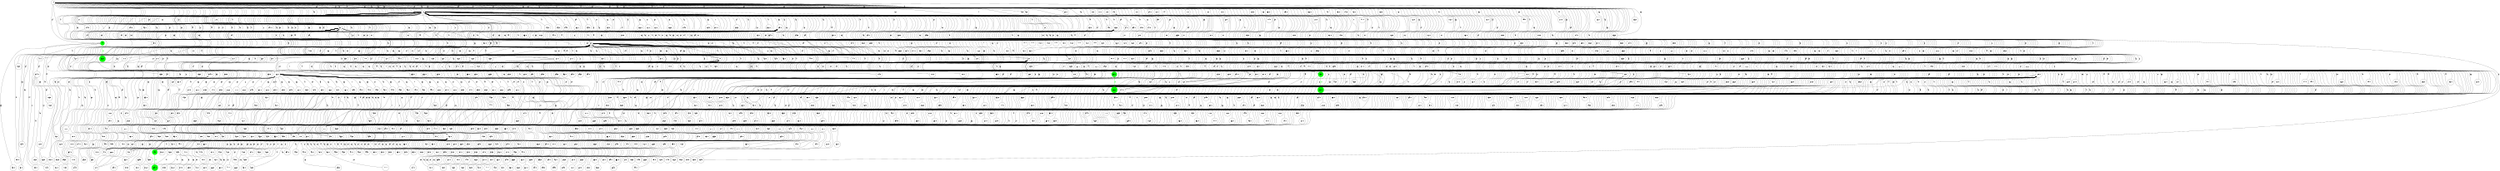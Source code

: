 graph G {
overlap=false;
ratio=expand;
size="20,20!";
1 [Latitude=37, Longitude=48, betweeness=0, color="", graphics="{'d': 4.0, 'h': 4.0, 'w': 4.0, 'y': -1799.6611, 'x': -1414.2781, 'z': 0.0, 'fill': u'#999999'}", id=1, label="1/0", pos="48,37!", prob=0, shape=circle, status=on, style="", true_status=on, type=normal, weight=0];
2 [Latitude=79, Longitude=144, betweeness=0, color="", graphics="{'d': 4.0, 'h': 4.0, 'w': 4.0, 'y': 1203.4064, 'x': 343.2373, 'z': 0.0, 'fill': u'#999999'}", id=2, label="2/0", pos="144,79!", prob=0, shape=circle, status=on, style="", true_status=on, type=normal, weight=0];
3 [Latitude=269, Longitude=293, betweeness=0, color="", graphics="{'d': 4.0, 'h': 4.0, 'w': 4.0, 'y': 1289.454, 'x': 1923.78, 'z': 0.0, 'fill': u'#999999'}", id=3, label="3/0", pos="293,269!", prob=0, shape=circle, status=on, style="", true_status=on, type=normal, weight=0];
4 [Latitude=291, Longitude=108, betweeness=0, color=green, graphics="{'d': 4.0, 'h': 4.0, 'w': 4.0, 'y': -1106.8607, 'x': 1723.2073, 'z': 0.0, 'fill': u'#999999'}", id=4, label="4/0", pos="108,291!", prob=0, shape=circle, status=on, style=filled, true_status=on, type=green, weight=0];
5 [Latitude=167, Longitude=124, betweeness=0, color="", graphics="{'d': 4.0, 'h': 4.0, 'w': 4.0, 'y': 814.179, 'x': -1502.5369, 'z': 0.0, 'fill': u'#999999'}", id=5, label="5/0", pos="124,167!", prob=0, shape=circle, status=on, style="", true_status=on, type=normal, weight=0];
6 [Latitude=80, Longitude=53, betweeness=0, color="", graphics="{'d': 4.0, 'h': 4.0, 'w': 4.0, 'y': -1884.5521, 'x': 1471.8367, 'z': 0.0, 'fill': u'#999999'}", id=6, label="6/0", pos="53,80!", prob=0, shape=circle, status=on, style="", true_status=on, type=normal, weight=0];
7 [Latitude=291, Longitude=2, betweeness=0, color="", graphics="{'d': 4.0, 'h': 4.0, 'w': 4.0, 'y': 1895.3209, 'x': -248.52466, 'z': 0.0, 'fill': u'#999999'}", id=7, label="7/0", pos="2,291!", prob=0, shape=circle, status=on, style="", true_status=on, type=normal, weight=0];
8 [Latitude=67, Longitude=255, betweeness=0, color="", graphics="{'d': 4.0, 'h': 4.0, 'w': 4.0, 'y': -893.2237, 'x': -1742.0027, 'z': 0.0, 'fill': u'#999999'}", id=8, label="8/0", pos="255,67!", prob=0, shape=circle, status=on, style="", true_status=on, type=normal, weight=0];
9 [Latitude=82, Longitude=291, betweeness=0, color="", graphics="{'d': 4.0, 'h': 4.0, 'w': 4.0, 'y': -1644.0106, 'x': -1497.1321, 'z': 0.0, 'fill': u'#999999'}", id=9, label="9/0", pos="291,82!", prob=0, shape=circle, status=on, style="", true_status=on, type=normal, weight=0];
10 [Latitude=207, Longitude=265, betweeness=0, color="", graphics="{'d': 4.0, 'h': 4.0, 'w': 4.0, 'y': -320.42776, 'x': 1918.3662, 'z': 0.0, 'fill': u'#999999'}", id=10, label="10/0", pos="265,207!", prob=0, shape=circle, status=on, style="", true_status=on, type=normal, weight=0];
11 [Latitude=169, Longitude=191, betweeness=0, color="", graphics="{'d': 4.0, 'h': 4.0, 'w': 4.0, 'y': -508.99515, 'x': 1002.1245, 'z': 0.0, 'fill': u'#999999'}", id=11, label="11/0", pos="191,169!", prob=0, shape=circle, status=on, style="", true_status=on, type=normal, weight=0];
12 [Latitude=121, Longitude=74, betweeness=0, color="", graphics="{'d': 4.0, 'h': 4.0, 'w': 4.0, 'y': 203.21664, 'x': -808.62317, 'z': 0.0, 'fill': u'#999999'}", id=12, label="12/0", pos="74,121!", prob=0, shape=circle, status=on, style="", true_status=on, type=normal, weight=0];
13 [Latitude=0, Longitude=279, betweeness=0, color="", graphics="{'d': 4.0, 'h': 4.0, 'w': 4.0, 'y': 1475.6864, 'x': 168.21118, 'z': 0.0, 'fill': u'#999999'}", id=13, label="13/0", pos="279,0!", prob=0, shape=circle, status=on, style="", true_status=on, type=normal, weight=0];
14 [Latitude=218, Longitude=112, betweeness=0, color="", graphics="{'d': 4.0, 'h': 4.0, 'w': 4.0, 'y': -1399.1761, 'x': -792.72473, 'z': 0.0, 'fill': u'#999999'}", id=14, label="14/0", pos="112,218!", prob=0, shape=circle, status=on, style="", true_status=on, type=normal, weight=0];
15 [Latitude=245, Longitude=51, betweeness=0, color=green, graphics="{'d': 4.0, 'h': 4.0, 'w': 4.0, 'y': -764.1811, 'x': 1212.5427, 'z': 0.0, 'fill': u'#999999'}", id=15, label="15/0", pos="51,245!", prob=0, shape=circle, status=on, style=filled, true_status=on, type=green, weight=0];
16 [Latitude=107, Longitude=51, betweeness=0, color="", graphics="{'d': 4.0, 'h': 4.0, 'w': 4.0, 'y': 502.53354, 'x': -1750.0975, 'z': 0.0, 'fill': u'#999999'}", id=16, label="16/0", pos="51,107!", prob=0, shape=circle, status=on, style="", true_status=on, type=normal, weight=0];
17 [Latitude=206, Longitude=284, betweeness=0, color="", graphics="{'d': 4.0, 'h': 4.0, 'w': 4.0, 'y': 419.42953, 'x': -332.51074, 'z': 0.0, 'fill': u'#999999'}", id=17, label="17/0", pos="284,206!", prob=0, shape=circle, status=on, style="", true_status=on, type=normal, weight=0];
18 [Latitude=155, Longitude=174, betweeness=0, color="", graphics="{'d': 4.0, 'h': 4.0, 'w': 4.0, 'y': -1304.0737, 'x': 305.83228, 'z': 0.0, 'fill': u'#999999'}", id=18, label="18/0", pos="174,155!", prob=0, shape=circle, status=on, style="", true_status=on, type=normal, weight=0];
19 [Latitude=292, Longitude=194, betweeness=0, color=green, graphics="{'d': 4.0, 'h': 4.0, 'w': 4.0, 'y': 110.99252, 'x': 835.05054, 'z': 0.0, 'fill': u'#999999'}", id=19, label="19/0", pos="194,292!", prob=0, shape=circle, status=on, style=filled, true_status=on, type=green, weight=0];
20 [Latitude=104, Longitude=133, betweeness=0, color="", graphics="{'d': 4.0, 'h': 4.0, 'w': 4.0, 'y': 1014.1773, 'x': -1083.5132, 'z': 0.0, 'fill': u'#999999'}", id=20, label="20/0", pos="133,104!", prob=0, shape=circle, status=on, style="", true_status=on, type=normal, weight=0];
21 [Latitude=256, Longitude=95, betweeness=0, color="", graphics="{'d': 4.0, 'h': 4.0, 'w': 4.0, 'y': -71.30521, 'x': -1328.6808, 'z': 0.0, 'fill': u'#999999'}", id=21, label="21/0", pos="95,256!", prob=0, shape=circle, status=on, style="", true_status=on, type=normal, weight=0];
22 [Latitude=222, Longitude=136, betweeness=0, color="", graphics="{'d': 4.0, 'h': 4.0, 'w': 4.0, 'y': -1197.4147, 'x': -1151.1445, 'z': 0.0, 'fill': u'#999999'}", id=22, label="22/0", pos="136,222!", prob=0, shape=circle, status=on, style="", true_status=on, type=normal, weight=0];
23 [Latitude=131, Longitude=12, betweeness=0, color="", graphics="{'d': 4.0, 'h': 4.0, 'w': 4.0, 'y': 145.37851, 'x': 1122.3618, 'z': 0.0, 'fill': u'#999999'}", id=23, label="23/0", pos="12,131!", prob=0, shape=circle, status=on, style="", true_status=on, type=normal, weight=0];
24 [Latitude=52, Longitude=136, betweeness=0, color="", graphics="{'d': 4.0, 'h': 4.0, 'w': 4.0, 'y': 1104.0905, 'x': 1100.4429, 'z': 0.0, 'fill': u'#999999'}", id=24, label="24/0", pos="136,52!", prob=0, shape=circle, status=on, style="", true_status=on, type=normal, weight=0];
25 [Latitude=202, Longitude=125, betweeness=0, color="", graphics="{'d': 4.0, 'h': 4.0, 'w': 4.0, 'y': -1526.205, 'x': 1927.1394, 'z': 0.0, 'fill': u'#999999'}", id=25, label="25/0", pos="125,202!", prob=0, shape=circle, status=on, style="", true_status=on, type=normal, weight=0];
26 [Latitude=251, Longitude=273, betweeness=0, color="", graphics="{'d': 4.0, 'h': 4.0, 'w': 4.0, 'y': 704.4151, 'x': -245.93042, 'z': 0.0, 'fill': u'#999999'}", id=26, label="26/0", pos="273,251!", prob=0, shape=circle, status=on, style="", true_status=on, type=normal, weight=0];
27 [Latitude=121, Longitude=298, betweeness=0, color="", graphics="{'d': 4.0, 'h': 4.0, 'w': 4.0, 'y': -1843.2139, 'x': -96.9043, 'z': 0.0, 'fill': u'#999999'}", id=27, label="27/0", pos="298,121!", prob=0, shape=circle, status=on, style="", true_status=on, type=normal, weight=0];
28 [Latitude=283, Longitude=285, betweeness=0, color="", graphics="{'d': 4.0, 'h': 4.0, 'w': 4.0, 'y': -822.5533, 'x': 198.15259, 'z': 0.0, 'fill': u'#999999'}", id=28, label="28/0", pos="285,283!", prob=0, shape=circle, status=on, style="", true_status=on, type=normal, weight=0];
29 [Latitude=3, Longitude=274, betweeness=0, color="", graphics="{'d': 4.0, 'h': 4.0, 'w': 4.0, 'y': 1003.02545, 'x': -269.96533, 'z': 0.0, 'fill': u'#999999'}", id=29, label="29/0", pos="274,3!", prob=0, shape=circle, status=on, style="", true_status=on, type=normal, weight=0];
30 [Latitude=148, Longitude=172, betweeness=0, color="", graphics="{'d': 4.0, 'h': 4.0, 'w': 4.0, 'y': -928.5096, 'x': 1228.0876, 'z': 0.0, 'fill': u'#999999'}", id=30, label="30/0", pos="172,148!", prob=0, shape=circle, status=on, style="", true_status=on, type=normal, weight=0];
31 [Latitude=160, Longitude=171, betweeness=0, color="", graphics="{'d': 4.0, 'h': 4.0, 'w': 4.0, 'y': -1991.0605, 'x': 1247.9153, 'z': 0.0, 'fill': u'#999999'}", id=31, label="31/0", pos="171,160!", prob=0, shape=circle, status=on, style="", true_status=on, type=normal, weight=0];
32 [Latitude=177, Longitude=7, betweeness=0, color="", graphics="{'d': 4.0, 'h': 4.0, 'w': 4.0, 'y': 377.01572, 'x': 544.3616, 'z': 0.0, 'fill': u'#999999'}", id=32, label="32/0", pos="7,177!", prob=0, shape=circle, status=on, style="", true_status=on, type=normal, weight=0];
33 [Latitude=290, Longitude=295, betweeness=0, color="", graphics="{'d': 4.0, 'h': 4.0, 'w': 4.0, 'y': -792.5651, 'x': 1284.187, 'z': 0.0, 'fill': u'#999999'}", id=33, label="33/0", pos="295,290!", prob=0, shape=circle, status=on, style="", true_status=on, type=normal, weight=0];
34 [Latitude=223, Longitude=94, betweeness=0, color="", graphics="{'d': 4.0, 'h': 4.0, 'w': 4.0, 'y': -583.4775, 'x': 163.01709, 'z': 0.0, 'fill': u'#999999'}", id=34, label="34/0", pos="94,223!", prob=0, shape=circle, status=on, style="", true_status=on, type=normal, weight=0];
35 [Latitude=50, Longitude=225, betweeness=0, color="", graphics="{'d': 4.0, 'h': 4.0, 'w': 4.0, 'y': 1384.0602, 'x': 1026.29, 'z': 0.0, 'fill': u'#999999'}", id=35, label="35/0", pos="225,50!", prob=0, shape=circle, status=on, style="", true_status=on, type=normal, weight=0];
36 [Latitude=137, Longitude=175, betweeness=0, color="", graphics="{'d': 4.0, 'h': 4.0, 'w': 4.0, 'y': 1297.1515, 'x': 1254.0967, 'z': 0.0, 'fill': u'#999999'}", id=36, label="36/0", pos="175,137!", prob=0, shape=circle, status=on, style="", true_status=on, type=normal, weight=0];
37 [Latitude=25, Longitude=300, betweeness=0, color="", graphics="{'d': 4.0, 'h': 4.0, 'w': 4.0, 'y': 1301.2203, 'x': 954.9497, 'z': 0.0, 'fill': u'#999999'}", id=37, label="37/0", pos="300,25!", prob=0, shape=circle, status=on, style="", true_status=on, type=normal, weight=0];
38 [Latitude=50, Longitude=65, betweeness=0, color="", graphics="{'d': 4.0, 'h': 4.0, 'w': 4.0, 'y': -1933.3379, 'x': -1076.3096, 'z': 0.0, 'fill': u'#999999'}", id=38, label="38/0", pos="65,50!", prob=0, shape=circle, status=on, style="", true_status=on, type=normal, weight=0];
39 [Latitude=116, Longitude=241, betweeness=0, color="", graphics="{'d': 4.0, 'h': 4.0, 'w': 4.0, 'y': -928.92426, 'x': -1646.1172, 'z': 0.0, 'fill': u'#999999'}", id=39, label="39/0", pos="241,116!", prob=0, shape=circle, status=on, style="", true_status=on, type=normal, weight=0];
40 [Latitude=181, Longitude=136, betweeness=0, color="", graphics="{'d': 4.0, 'h': 4.0, 'w': 4.0, 'y': 1713.4073, 'x': 455.21118, 'z': 0.0, 'fill': u'#999999'}", id=40, label="40/0", pos="136,181!", prob=0, shape=circle, status=on, style="", true_status=on, type=normal, weight=0];
41 [Latitude=156, Longitude=295, betweeness=0, color="", graphics="{'d': 4.0, 'h': 4.0, 'w': 4.0, 'y': 1317.7474, 'x': -588.4514, 'z': 0.0, 'fill': u'#999999'}", id=41, label="41/0", pos="295,156!", prob=0, shape=circle, status=on, style="", true_status=on, type=normal, weight=0];
42 [Latitude=144, Longitude=32, betweeness=0, color="", graphics="{'d': 4.0, 'h': 4.0, 'w': 4.0, 'y': -1849.075, 'x': -474.47644, 'z': 0.0, 'fill': u'#999999'}", id=42, label="42/0", pos="32,144!", prob=0, shape=circle, status=on, style="", true_status=on, type=normal, weight=0];
43 [Latitude=101, Longitude=244, betweeness=0, color="", graphics="{'d': 4.0, 'h': 4.0, 'w': 4.0, 'y': -1230.5479, 'x': -1069.4368, 'z': 0.0, 'fill': u'#999999'}", id=43, label="43/0", pos="244,101!", prob=0, shape=circle, status=on, style="", true_status=on, type=normal, weight=0];
44 [Latitude=252, Longitude=150, betweeness=0, color="", graphics="{'d': 4.0, 'h': 4.0, 'w': 4.0, 'y': 1327.775, 'x': -88.44702, 'z': 0.0, 'fill': u'#999999'}", id=44, label="44/0", pos="150,252!", prob=0, shape=circle, status=on, style="", true_status=on, type=normal, weight=0];
45 [Latitude=105, Longitude=183, betweeness=0, color="", graphics="{'d': 4.0, 'h': 4.0, 'w': 4.0, 'y': 1921.1969, 'x': 1660.4067, 'z': 0.0, 'fill': u'#999999'}", id=45, label="45/0", pos="183,105!", prob=0, shape=circle, status=on, style="", true_status=on, type=normal, weight=0];
46 [Latitude=29, Longitude=6, betweeness=0, color="", graphics="{'d': 4.0, 'h': 4.0, 'w': 4.0, 'y': -396.7554, 'x': -797.0043, 'z': 0.0, 'fill': u'#999999'}", id=46, label="46/0", pos="6,29!", prob=0, shape=circle, status=on, style="", true_status=on, type=normal, weight=0];
47 [Latitude=158, Longitude=256, betweeness=0, color="", graphics="{'d': 4.0, 'h': 4.0, 'w': 4.0, 'y': -591.34784, 'x': 269.04517, 'z': 0.0, 'fill': u'#999999'}", id=47, label="47/0", pos="256,158!", prob=0, shape=circle, status=on, style="", true_status=on, type=normal, weight=0];
48 [Latitude=281, Longitude=113, betweeness=0, color="", graphics="{'d': 4.0, 'h': 4.0, 'w': 4.0, 'y': -470.45145, 'x': 36.759274, 'z': 0.0, 'fill': u'#999999'}", id=48, label="48/0", pos="113,281!", prob=0, shape=circle, status=on, style="", true_status=on, type=normal, weight=0];
49 [Latitude=255, Longitude=172, betweeness=0, color="", graphics="{'d': 4.0, 'h': 4.0, 'w': 4.0, 'y': 733.83453, 'x': 1969.0945, 'z': 0.0, 'fill': u'#999999'}", id=49, label="49/0", pos="172,255!", prob=0, shape=circle, status=on, style="", true_status=on, type=normal, weight=0];
50 [Latitude=59, Longitude=31, betweeness=0, color="", graphics="{'d': 4.0, 'h': 4.0, 'w': 4.0, 'y': 1181.1483, 'x': 1368.7561, 'z': 0.0, 'fill': u'#999999'}", id=50, label="50/0", pos="31,59!", prob=0, shape=circle, status=on, style="", true_status=on, type=normal, weight=0];
51 [Latitude=299, Longitude=197, betweeness=0, color="", graphics="{'d': 4.0, 'h': 4.0, 'w': 4.0, 'y': 1983.2184, 'x': 814.14966, 'z': 0.0, 'fill': u'#999999'}", id=51, label="51/0", pos="197,299!", prob=0, shape=circle, status=on, style="", true_status=on, type=normal, weight=0];
52 [Latitude=241, Longitude=266, betweeness=0, color="", graphics="{'d': 4.0, 'h': 4.0, 'w': 4.0, 'y': 171.8143, 'x': -701.3253, 'z': 0.0, 'fill': u'#999999'}", id=52, label="52/0", pos="266,241!", prob=0, shape=circle, status=on, style="", true_status=on, type=normal, weight=0];
53 [Latitude=278, Longitude=130, betweeness=0, color="", graphics="{'d': 4.0, 'h': 4.0, 'w': 4.0, 'y': -1821.0935, 'x': 1680.9053, 'z': 0.0, 'fill': u'#999999'}", id=53, label="53/0", pos="130,278!", prob=0, shape=circle, status=on, style="", true_status=on, type=normal, weight=0];
54 [Latitude=97, Longitude=41, betweeness=0, color="", graphics="{'d': 4.0, 'h': 4.0, 'w': 4.0, 'y': 500.05917, 'x': -36.64417, 'z': 0.0, 'fill': u'#999999'}", id=54, label="54/0", pos="41,97!", prob=0, shape=circle, status=on, style="", true_status=on, type=normal, weight=0];
55 [Latitude=171, Longitude=104, betweeness=0, color="", graphics="{'d': 4.0, 'h': 4.0, 'w': 4.0, 'y': -1096.5194, 'x': -1047.308, 'z': 0.0, 'fill': u'#999999'}", id=55, label="55/0", pos="104,171!", prob=0, shape=circle, status=on, style="", true_status=on, type=normal, weight=0];
56 [Latitude=127, Longitude=76, betweeness=0, color=green, graphics="{'d': 4.0, 'h': 4.0, 'w': 4.0, 'y': -636.436, 'x': 14.39575, 'z': 0.0, 'fill': u'#999999'}", id=56, label="56/0", pos="76,127!", prob=0, shape=circle, status=on, style=filled, true_status=on, type=green, weight=0];
57 [Latitude=182, Longitude=167, betweeness=0, color="", graphics="{'d': 4.0, 'h': 4.0, 'w': 4.0, 'y': 839.16, 'x': 1920.0549, 'z': 0.0, 'fill': u'#999999'}", id=57, label="57/0", pos="167,182!", prob=0, shape=circle, status=on, style="", true_status=on, type=normal, weight=0];
58 [Latitude=182, Longitude=192, betweeness=0, color="", graphics="{'d': 4.0, 'h': 4.0, 'w': 4.0, 'y': -1916.7764, 'x': -804.396, 'z': 0.0, 'fill': u'#999999'}", id=58, label="58/0", pos="192,182!", prob=0, shape=circle, status=on, style="", true_status=on, type=normal, weight=0];
59 [Latitude=162, Longitude=182, betweeness=0, color="", graphics="{'d': 4.0, 'h': 4.0, 'w': 4.0, 'y': -138.11002, 'x': -86.00464, 'z': 0.0, 'fill': u'#999999'}", id=59, label="59/0", pos="182,162!", prob=0, shape=circle, status=on, style="", true_status=on, type=normal, weight=0];
60 [Latitude=100, Longitude=6, betweeness=0, color="", graphics="{'d': 4.0, 'h': 4.0, 'w': 4.0, 'y': -1722.5643, 'x': -1464.0605, 'z': 0.0, 'fill': u'#999999'}", id=60, label="60/0", pos="6,100!", prob=0, shape=circle, status=on, style="", true_status=on, type=normal, weight=0];
61 [Latitude=94, Longitude=218, betweeness=0, color="", graphics="{'d': 4.0, 'h': 4.0, 'w': 4.0, 'y': -1669.0111, 'x': 1187.5076, 'z': 0.0, 'fill': u'#999999'}", id=61, label="61/0", pos="218,94!", prob=0, shape=circle, status=on, style="", true_status=on, type=normal, weight=0];
62 [Latitude=131, Longitude=11, betweeness=0, color="", graphics="{'d': 4.0, 'h': 4.0, 'w': 4.0, 'y': -572.73883, 'x': -1326.4506, 'z': 0.0, 'fill': u'#999999'}", id=62, label="62/0", pos="11,131!", prob=0, shape=circle, status=on, style="", true_status=on, type=normal, weight=0];
63 [Latitude=6, Longitude=251, betweeness=0, color="", graphics="{'d': 4.0, 'h': 4.0, 'w': 4.0, 'y': 214.97568, 'x': 561.02783, 'z': 0.0, 'fill': u'#999999'}", id=63, label="63/0", pos="251,6!", prob=0, shape=circle, status=on, style="", true_status=on, type=normal, weight=0];
64 [Latitude=155, Longitude=120, betweeness=0, color="", graphics="{'d': 4.0, 'h': 4.0, 'w': 4.0, 'y': -1026.9238, 'x': 1826.5378, 'z': 0.0, 'fill': u'#999999'}", id=64, label="64/0", pos="120,155!", prob=0, shape=circle, status=on, style="", true_status=on, type=normal, weight=0];
65 [Latitude=237, Longitude=53, betweeness=0, color="", graphics="{'d': 4.0, 'h': 4.0, 'w': 4.0, 'y': -305.7957, 'x': -152.57397, 'z': 0.0, 'fill': u'#999999'}", id=65, label="65/0", pos="53,237!", prob=0, shape=circle, status=on, style="", true_status=on, type=normal, weight=0];
66 [Latitude=18, Longitude=147, betweeness=0, color="", graphics="{'d': 4.0, 'h': 4.0, 'w': 4.0, 'y': 1083.3439, 'x': 1926.0867, 'z': 0.0, 'fill': u'#999999'}", id=66, label="66/0", pos="147,18!", prob=0, shape=circle, status=on, style="", true_status=on, type=normal, weight=0];
67 [Latitude=124, Longitude=178, betweeness=0, color="", graphics="{'d': 4.0, 'h': 4.0, 'w': 4.0, 'y': 1880.9296, 'x': -1927.8353, 'z': 0.0, 'fill': u'#999999'}", id=67, label="67/0", pos="178,124!", prob=0, shape=circle, status=on, style="", true_status=on, type=normal, weight=0];
68 [Latitude=219, Longitude=287, betweeness=0, color="", graphics="{'d': 4.0, 'h': 4.0, 'w': 4.0, 'y': 1236.1317, 'x': 427.55615, 'z': 0.0, 'fill': u'#999999'}", id=68, label="68/0", pos="287,219!", prob=0, shape=circle, status=on, style="", true_status=on, type=normal, weight=0];
69 [Latitude=296, Longitude=202, betweeness=0, color="", graphics="{'d': 4.0, 'h': 4.0, 'w': 4.0, 'y': -702.57025, 'x': 1504.2461, 'z': 0.0, 'fill': u'#999999'}", id=69, label="69/0", pos="202,296!", prob=0, shape=circle, status=on, style="", true_status=on, type=normal, weight=0];
70 [Latitude=297, Longitude=151, betweeness=0, color="", graphics="{'d': 4.0, 'h': 4.0, 'w': 4.0, 'y': -1246.0044, 'x': -1684.8123, 'z': 0.0, 'fill': u'#999999'}", id=70, label="70/0", pos="151,297!", prob=0, shape=circle, status=on, style="", true_status=on, type=normal, weight=0];
71 [Latitude=112, Longitude=236, betweeness=0, color="", graphics="{'d': 4.0, 'h': 4.0, 'w': 4.0, 'y': 752.8118, 'x': 513.5774, 'z': 0.0, 'fill': u'#999999'}", id=71, label="71/0", pos="236,112!", prob=0, shape=circle, status=on, style="", true_status=on, type=normal, weight=0];
72 [Latitude=198, Longitude=0, betweeness=0, color="", graphics="{'d': 4.0, 'h': 4.0, 'w': 4.0, 'y': -1567.1389, 'x': -183.96277, 'z': 0.0, 'fill': u'#999999'}", id=72, label="72/0", pos="0,198!", prob=0, shape=circle, status=on, style="", true_status=on, type=normal, weight=0];
73 [Latitude=262, Longitude=24, betweeness=0, color="", graphics="{'d': 4.0, 'h': 4.0, 'w': 4.0, 'y': -1740.8782, 'x': 1270.3772, 'z': 0.0, 'fill': u'#999999'}", id=73, label="73/0", pos="24,262!", prob=0, shape=circle, status=on, style="", true_status=on, type=normal, weight=0];
74 [Latitude=103, Longitude=240, betweeness=0, color="", graphics="{'d': 4.0, 'h': 4.0, 'w': 4.0, 'y': -594.4797, 'x': 338.7588, 'z': 0.0, 'fill': u'#999999'}", id=74, label="74/0", pos="240,103!", prob=0, shape=circle, status=on, style="", true_status=on, type=normal, weight=0];
75 [Latitude=62, Longitude=92, betweeness=0, color="", graphics="{'d': 4.0, 'h': 4.0, 'w': 4.0, 'y': -1372.6132, 'x': 1302.2454, 'z': 0.0, 'fill': u'#999999'}", id=75, label="75/0", pos="92,62!", prob=0, shape=circle, status=on, style="", true_status=on, type=normal, weight=0];
76 [Latitude=256, Longitude=276, betweeness=0, color="", graphics="{'d': 4.0, 'h': 4.0, 'w': 4.0, 'y': -1619.6239, 'x': 152.8706, 'z': 0.0, 'fill': u'#999999'}", id=76, label="76/0", pos="276,256!", prob=0, shape=circle, status=on, style="", true_status=on, type=normal, weight=0];
77 [Latitude=186, Longitude=86, betweeness=0, color="", graphics="{'d': 4.0, 'h': 4.0, 'w': 4.0, 'y': -615.78436, 'x': -1075.4722, 'z': 0.0, 'fill': u'#999999'}", id=77, label="77/0", pos="86,186!", prob=0, shape=circle, status=on, style="", true_status=on, type=normal, weight=0];
78 [Latitude=132, Longitude=99, betweeness=0, color="", graphics="{'d': 4.0, 'h': 4.0, 'w': 4.0, 'y': -603.9467, 'x': -1675.8788, 'z': 0.0, 'fill': u'#999999'}", id=78, label="78/0", pos="99,132!", prob=0, shape=circle, status=on, style="", true_status=on, type=normal, weight=0];
79 [Latitude=166, Longitude=24, betweeness=0, color="", graphics="{'d': 4.0, 'h': 4.0, 'w': 4.0, 'y': 1649.579, 'x': -440.4065, 'z': 0.0, 'fill': u'#999999'}", id=79, label="79/0", pos="24,166!", prob=0, shape=circle, status=on, style="", true_status=on, type=normal, weight=0];
80 [Latitude=237, Longitude=59, betweeness=0, color="", graphics="{'d': 4.0, 'h': 4.0, 'w': 4.0, 'y': -767.49493, 'x': -1578.4138, 'z': 0.0, 'fill': u'#999999'}", id=80, label="80/0", pos="59,237!", prob=0, shape=circle, status=on, style="", true_status=on, type=normal, weight=0];
81 [Latitude=290, Longitude=263, betweeness=0, color="", graphics="{'d': 4.0, 'h': 4.0, 'w': 4.0, 'y': 1616.3961, 'x': -1039.3445, 'z': 0.0, 'fill': u'#999999'}", id=81, label="81/0", pos="263,290!", prob=0, shape=circle, status=on, style="", true_status=on, type=normal, weight=0];
82 [Latitude=162, Longitude=70, betweeness=0, color="", graphics="{'d': 4.0, 'h': 4.0, 'w': 4.0, 'y': -1380.7618, 'x': -1487.8821, 'z': 0.0, 'fill': u'#999999'}", id=82, label="82/0", pos="70,162!", prob=0, shape=circle, status=on, style="", true_status=on, type=normal, weight=0];
83 [Latitude=225, Longitude=234, betweeness=0, color="", graphics="{'d': 4.0, 'h': 4.0, 'w': 4.0, 'y': -727.44403, 'x': 355.75586, 'z': 0.0, 'fill': u'#999999'}", id=83, label="83/0", pos="234,225!", prob=0, shape=circle, status=on, style="", true_status=on, type=normal, weight=0];
84 [Latitude=204, Longitude=40, betweeness=0, color="", graphics="{'d': 4.0, 'h': 4.0, 'w': 4.0, 'y': -1618.718, 'x': -1042.227, 'z': 0.0, 'fill': u'#999999'}", id=84, label="84/0", pos="40,204!", prob=0, shape=circle, status=on, style="", true_status=on, type=normal, weight=0];
85 [Latitude=44, Longitude=178, betweeness=0, color="", graphics="{'d': 4.0, 'h': 4.0, 'w': 4.0, 'y': 5.9916687, 'x': -472.45776, 'z': 0.0, 'fill': u'#999999'}", id=85, label="85/0", pos="178,44!", prob=0, shape=circle, status=on, style="", true_status=on, type=normal, weight=0];
86 [Latitude=223, Longitude=149, betweeness=0, color="", graphics="{'d': 4.0, 'h': 4.0, 'w': 4.0, 'y': 663.5279, 'x': -1468.155, 'z': 0.0, 'fill': u'#999999'}", id=86, label="86/0", pos="149,223!", prob=0, shape=circle, status=on, style="", true_status=on, type=normal, weight=0];
87 [Latitude=55, Longitude=122, betweeness=0, color="", graphics="{'d': 4.0, 'h': 4.0, 'w': 4.0, 'y': 1733.4384, 'x': 844.4619, 'z': 0.0, 'fill': u'#999999'}", id=87, label="87/0", pos="122,55!", prob=0, shape=circle, status=on, style="", true_status=on, type=normal, weight=0];
88 [Latitude=74, Longitude=296, betweeness=0, color="", graphics="{'d': 4.0, 'h': 4.0, 'w': 4.0, 'y': 374.06113, 'x': -1630.8765, 'z': 0.0, 'fill': u'#999999'}", id=88, label="88/0", pos="296,74!", prob=0, shape=circle, status=on, style="", true_status=on, type=normal, weight=0];
89 [Latitude=297, Longitude=72, betweeness=0, color="", graphics="{'d': 4.0, 'h': 4.0, 'w': 4.0, 'y': 1193.497, 'x': 258.99414, 'z': 0.0, 'fill': u'#999999'}", id=89, label="89/0", pos="72,297!", prob=0, shape=circle, status=on, style="", true_status=on, type=normal, weight=0];
90 [Latitude=55, Longitude=9, betweeness=0, color="", graphics="{'d': 4.0, 'h': 4.0, 'w': 4.0, 'y': 987.11285, 'x': -1733.9913, 'z': 0.0, 'fill': u'#999999'}", id=90, label="90/0", pos="9,55!", prob=0, shape=circle, status=on, style="", true_status=on, type=normal, weight=0];
91 [Latitude=187, Longitude=208, betweeness=0, color="", graphics="{'d': 4.0, 'h': 4.0, 'w': 4.0, 'y': -1955.3694, 'x': 288.55078, 'z': 0.0, 'fill': u'#999999'}", id=91, label="91/0", pos="208,187!", prob=0, shape=circle, status=on, style="", true_status=on, type=normal, weight=0];
92 [Latitude=273, Longitude=61, betweeness=0, color="", graphics="{'d': 4.0, 'h': 4.0, 'w': 4.0, 'y': 1846.2562, 'x': -1153.8975, 'z': 0.0, 'fill': u'#999999'}", id=92, label="92/0", pos="61,273!", prob=0, shape=circle, status=on, style="", true_status=on, type=normal, weight=0];
93 [Latitude=221, Longitude=41, betweeness=0, color="", graphics="{'d': 4.0, 'h': 4.0, 'w': 4.0, 'y': 408.71664, 'x': -1005.3331, 'z': 0.0, 'fill': u'#999999'}", id=93, label="93/0", pos="41,221!", prob=0, shape=circle, status=on, style="", true_status=on, type=normal, weight=0];
94 [Latitude=279, Longitude=101, betweeness=0, color="", graphics="{'d': 4.0, 'h': 4.0, 'w': 4.0, 'y': 1108.4716, 'x': 106.906006, 'z': 0.0, 'fill': u'#999999'}", id=94, label="94/0", pos="101,279!", prob=0, shape=circle, status=on, style="", true_status=on, type=normal, weight=0];
95 [Latitude=175, Longitude=189, betweeness=0, color="", graphics="{'d': 4.0, 'h': 4.0, 'w': 4.0, 'y': 500.78036, 'x': -23.892214, 'z': 0.0, 'fill': u'#999999'}", id=95, label="95/0", pos="189,175!", prob=0, shape=circle, status=on, style="", true_status=on, type=normal, weight=0];
96 [Latitude=97, Longitude=281, betweeness=0, color="", graphics="{'d': 4.0, 'h': 4.0, 'w': 4.0, 'y': -530.2952, 'x': -136.75879, 'z': 0.0, 'fill': u'#999999'}", id=96, label="96/0", pos="281,97!", prob=0, shape=circle, status=on, style="", true_status=on, type=normal, weight=0];
97 [Latitude=268, Longitude=107, betweeness=0, color="", graphics="{'d': 4.0, 'h': 4.0, 'w': 4.0, 'y': 1985.5365, 'x': -608.4835, 'z': 0.0, 'fill': u'#999999'}", id=97, label="97/0", pos="107,268!", prob=0, shape=circle, status=on, style="", true_status=on, type=normal, weight=0];
98 [Latitude=79, Longitude=235, betweeness=0, color="", graphics="{'d': 4.0, 'h': 4.0, 'w': 4.0, 'y': -1187.4528, 'x': 603.03125, 'z': 0.0, 'fill': u'#999999'}", id=98, label="98/0", pos="235,79!", prob=0, shape=circle, status=on, style="", true_status=on, type=normal, weight=0];
99 [Latitude=91, Longitude=169, betweeness=0, color="", graphics="{'d': 4.0, 'h': 4.0, 'w': 4.0, 'y': 1701.361, 'x': -972.7721, 'z': 0.0, 'fill': u'#999999'}", id=99, label="99/0", pos="169,91!", prob=0, shape=circle, status=on, style="", true_status=on, type=normal, weight=0];
100 [Latitude=67, Longitude=92, betweeness=0, color="", graphics="{'d': 4.0, 'h': 4.0, 'w': 4.0, 'y': -1083.343, 'x': -1728.9448, 'z': 0.0, 'fill': u'#999999'}", id=100, label="100/0", pos="92,67!", prob=0, shape=circle, status=on, style="", true_status=on, type=normal, weight=0];
101 [Latitude=40, Longitude=226, betweeness=0, color="", graphics="{'d': 4.0, 'h': 4.0, 'w': 4.0, 'y': 1392.3195, 'x': -574.12646, 'z': 0.0, 'fill': u'#999999'}", id=101, label="101/0", pos="226,40!", prob=0, shape=circle, status=on, style="", true_status=on, type=normal, weight=0];
102 [Latitude=112, Longitude=80, betweeness=0, color="", graphics="{'d': 4.0, 'h': 4.0, 'w': 4.0, 'y': 372.55087, 'x': -503.69177, 'z': 0.0, 'fill': u'#999999'}", id=102, label="102/0", pos="80,112!", prob=0, shape=circle, status=on, style="", true_status=on, type=normal, weight=0];
103 [Latitude=33, Longitude=242, betweeness=0, color="", graphics="{'d': 4.0, 'h': 4.0, 'w': 4.0, 'y': -1911.1207, 'x': 91.40283, 'z': 0.0, 'fill': u'#999999'}", id=103, label="103/0", pos="242,33!", prob=0, shape=circle, status=on, style="", true_status=on, type=normal, weight=0];
104 [Latitude=178, Longitude=119, betweeness=0, color="", graphics="{'d': 4.0, 'h': 4.0, 'w': 4.0, 'y': -1160.6095, 'x': -1221.4102, 'z': 0.0, 'fill': u'#999999'}", id=104, label="104/0", pos="119,178!", prob=0, shape=circle, status=on, style="", true_status=on, type=normal, weight=0];
105 [Latitude=249, Longitude=149, betweeness=0, color="", graphics="{'d': 4.0, 'h': 4.0, 'w': 4.0, 'y': -1222.0747, 'x': -1213.8557, 'z': 0.0, 'fill': u'#999999'}", id=105, label="105/0", pos="149,249!", prob=0, shape=circle, status=on, style="", true_status=on, type=normal, weight=0];
106 [Latitude=74, Longitude=50, betweeness=0, color="", graphics="{'d': 4.0, 'h': 4.0, 'w': 4.0, 'y': 787.38654, 'x': 149.9458, 'z': 0.0, 'fill': u'#999999'}", id=106, label="106/0", pos="50,74!", prob=0, shape=circle, status=on, style="", true_status=on, type=normal, weight=0];
107 [Latitude=52, Longitude=213, betweeness=0, color="", graphics="{'d': 4.0, 'h': 4.0, 'w': 4.0, 'y': 2002.7094, 'x': -1064.4661, 'z': 0.0, 'fill': u'#999999'}", id=107, label="107/0", pos="213,52!", prob=0, shape=circle, status=on, style="", true_status=on, type=normal, weight=0];
108 [Latitude=273, Longitude=46, betweeness=0, color="", graphics="{'d': 4.0, 'h': 4.0, 'w': 4.0, 'y': -134.55081, 'x': 826.5886, 'z': 0.0, 'fill': u'#999999'}", id=108, label="108/0", pos="46,273!", prob=0, shape=circle, status=on, style="", true_status=on, type=normal, weight=0];
109 [Latitude=16, Longitude=121, betweeness=0, color="", graphics="{'d': 4.0, 'h': 4.0, 'w': 4.0, 'y': -1966.6437, 'x': -843.86523, 'z': 0.0, 'fill': u'#999999'}", id=109, label="109/0", pos="121,16!", prob=0, shape=circle, status=on, style="", true_status=on, type=normal, weight=0];
110 [Latitude=89, Longitude=109, betweeness=0, color="", graphics="{'d': 4.0, 'h': 4.0, 'w': 4.0, 'y': -1965.2957, 'x': -633.0797, 'z': 0.0, 'fill': u'#999999'}", id=110, label="110/0", pos="109,89!", prob=0, shape=circle, status=on, style="", true_status=on, type=normal, weight=0];
111 [Latitude=20, Longitude=250, betweeness=0, color="", graphics="{'d': 4.0, 'h': 4.0, 'w': 4.0, 'y': 248.5499, 'x': -77.429565, 'z': 0.0, 'fill': u'#999999'}", id=111, label="111/0", pos="250,20!", prob=0, shape=circle, status=on, style="", true_status=on, type=normal, weight=0];
112 [Latitude=102, Longitude=33, betweeness=0, color="", graphics="{'d': 4.0, 'h': 4.0, 'w': 4.0, 'y': 608.5076, 'x': -148.71375, 'z': 0.0, 'fill': u'#999999'}", id=112, label="112/0", pos="33,102!", prob=0, shape=circle, status=on, style="", true_status=on, type=normal, weight=0];
113 [Latitude=29, Longitude=45, betweeness=0, color="", graphics="{'d': 4.0, 'h': 4.0, 'w': 4.0, 'y': 1369.0282, 'x': -610.9977, 'z': 0.0, 'fill': u'#999999'}", id=113, label="113/0", pos="45,29!", prob=0, shape=circle, status=on, style="", true_status=on, type=normal, weight=0];
114 [Latitude=123, Longitude=29, betweeness=0, color="", graphics="{'d': 4.0, 'h': 4.0, 'w': 4.0, 'y': -660.42413, 'x': 599.08057, 'z': 0.0, 'fill': u'#999999'}", id=114, label="114/0", pos="29,123!", prob=0, shape=circle, status=on, style="", true_status=on, type=normal, weight=0];
115 [Latitude=53, Longitude=39, betweeness=0, color="", graphics="{'d': 4.0, 'h': 4.0, 'w': 4.0, 'y': 1183.5077, 'x': -619.2289, 'z': 0.0, 'fill': u'#999999'}", id=115, label="115/0", pos="39,53!", prob=0, shape=circle, status=on, style="", true_status=on, type=normal, weight=0];
116 [Latitude=65, Longitude=171, betweeness=0, color="", graphics="{'d': 4.0, 'h': 4.0, 'w': 4.0, 'y': -1305.139, 'x': 938.82935, 'z': 0.0, 'fill': u'#999999'}", id=116, label="116/0", pos="171,65!", prob=0, shape=circle, status=on, style="", true_status=on, type=normal, weight=0];
117 [Latitude=171, Longitude=252, betweeness=0, color="", graphics="{'d': 4.0, 'h': 4.0, 'w': 4.0, 'y': 1407.6656, 'x': -428.1703, 'z': 0.0, 'fill': u'#999999'}", id=117, label="117/0", pos="252,171!", prob=0, shape=circle, status=on, style="", true_status=on, type=normal, weight=0];
118 [Latitude=46, Longitude=152, betweeness=0, color="", graphics="{'d': 4.0, 'h': 4.0, 'w': 4.0, 'y': 1458.797, 'x': 546.8804, 'z': 0.0, 'fill': u'#999999'}", id=118, label="118/0", pos="152,46!", prob=0, shape=circle, status=on, style="", true_status=on, type=normal, weight=0];
119 [Latitude=215, Longitude=251, betweeness=0, color="", graphics="{'d': 4.0, 'h': 4.0, 'w': 4.0, 'y': 316.8043, 'x': -1136.4072, 'z': 0.0, 'fill': u'#999999'}", id=119, label="119/0", pos="251,215!", prob=0, shape=circle, status=on, style="", true_status=on, type=normal, weight=0];
120 [Latitude=82, Longitude=139, betweeness=0, color="", graphics="{'d': 4.0, 'h': 4.0, 'w': 4.0, 'y': -1194.4622, 'x': -1129.6814, 'z': 0.0, 'fill': u'#999999'}", id=120, label="120/0", pos="139,82!", prob=0, shape=circle, status=on, style="", true_status=on, type=normal, weight=0];
121 [Latitude=43, Longitude=42, betweeness=0, color="", graphics="{'d': 4.0, 'h': 4.0, 'w': 4.0, 'y': 792.8216, 'x': -19.174074, 'z': 0.0, 'fill': u'#999999'}", id=121, label="121/0", pos="42,43!", prob=0, shape=circle, status=on, style="", true_status=on, type=normal, weight=0];
122 [Latitude=282, Longitude=158, betweeness=0, color="", graphics="{'d': 4.0, 'h': 4.0, 'w': 4.0, 'y': -1019.18506, 'x': -850.2644, 'z': 0.0, 'fill': u'#999999'}", id=122, label="122/0", pos="158,282!", prob=0, shape=circle, status=on, style="", true_status=on, type=normal, weight=0];
123 [Latitude=222, Longitude=110, betweeness=0, color="", graphics="{'d': 4.0, 'h': 4.0, 'w': 4.0, 'y': -1573.8882, 'x': -1699.7974, 'z': 0.0, 'fill': u'#999999'}", id=123, label="123/0", pos="110,222!", prob=0, shape=circle, status=on, style="", true_status=on, type=normal, weight=0];
124 [Latitude=77, Longitude=161, betweeness=0, color="", graphics="{'d': 4.0, 'h': 4.0, 'w': 4.0, 'y': 1734.0404, 'x': -1442.521, 'z': 0.0, 'fill': u'#999999'}", id=124, label="124/0", pos="161,77!", prob=0, shape=circle, status=on, style="", true_status=on, type=normal, weight=0];
125 [Latitude=69, Longitude=145, betweeness=0, color="", graphics="{'d': 4.0, 'h': 4.0, 'w': 4.0, 'y': 1313.025, 'x': 927.1509, 'z': 0.0, 'fill': u'#999999'}", id=125, label="125/0", pos="145,69!", prob=0, shape=circle, status=on, style="", true_status=on, type=normal, weight=0];
126 [Latitude=194, Longitude=253, betweeness=0, color="", graphics="{'d': 4.0, 'h': 4.0, 'w': 4.0, 'y': -1358.7216, 'x': -1032.9963, 'z': 0.0, 'fill': u'#999999'}", id=126, label="126/0", pos="253,194!", prob=0, shape=circle, status=on, style="", true_status=on, type=normal, weight=0];
127 [Latitude=33, Longitude=166, betweeness=0, color="", graphics="{'d': 4.0, 'h': 4.0, 'w': 4.0, 'y': -1810.4924, 'x': -963.38367, 'z': 0.0, 'fill': u'#999999'}", id=127, label="127/0", pos="166,33!", prob=0, shape=circle, status=on, style="", true_status=on, type=normal, weight=0];
128 [Latitude=278, Longitude=289, betweeness=0, color="", graphics="{'d': 4.0, 'h': 4.0, 'w': 4.0, 'y': 459.70932, 'x': 1868.9529, 'z': 0.0, 'fill': u'#999999'}", id=128, label="128/0", pos="289,278!", prob=0, shape=circle, status=on, style="", true_status=on, type=normal, weight=0];
129 [Latitude=79, Longitude=258, betweeness=0, color="", graphics="{'d': 4.0, 'h': 4.0, 'w': 4.0, 'y': 541.5489, 'x': 1493.3662, 'z': 0.0, 'fill': u'#999999'}", id=129, label="129/0", pos="258,79!", prob=0, shape=circle, status=on, style="", true_status=on, type=normal, weight=0];
130 [Latitude=19, Longitude=256, betweeness=0, color="", graphics="{'d': 4.0, 'h': 4.0, 'w': 4.0, 'y': 1654.216, 'x': -50.40833, 'z': 0.0, 'fill': u'#999999'}", id=130, label="130/0", pos="256,19!", prob=0, shape=circle, status=on, style="", true_status=on, type=normal, weight=0];
131 [Latitude=68, Longitude=15, betweeness=0, color="", graphics="{'d': 4.0, 'h': 4.0, 'w': 4.0, 'y': 1333.0597, 'x': -1232.54, 'z': 0.0, 'fill': u'#999999'}", id=131, label="131/0", pos="15,68!", prob=0, shape=circle, status=on, style="", true_status=on, type=normal, weight=0];
132 [Latitude=281, Longitude=220, betweeness=0, color="", graphics="{'d': 4.0, 'h': 4.0, 'w': 4.0, 'y': 1236.7113, 'x': -1152.7803, 'z': 0.0, 'fill': u'#999999'}", id=132, label="132/0", pos="220,281!", prob=0, shape=circle, status=on, style="", true_status=on, type=normal, weight=0];
133 [Latitude=293, Longitude=45, betweeness=0, color="", graphics="{'d': 4.0, 'h': 4.0, 'w': 4.0, 'y': 1991.8077, 'x': -839.48987, 'z': 0.0, 'fill': u'#999999'}", id=133, label="133/0", pos="45,293!", prob=0, shape=circle, status=on, style="", true_status=on, type=normal, weight=0];
134 [Latitude=25, Longitude=3, betweeness=0, color="", graphics="{'d': 4.0, 'h': 4.0, 'w': 4.0, 'y': 58.837006, 'x': -397.81274, 'z': 0.0, 'fill': u'#999999'}", id=134, label="134/0", pos="3,25!", prob=0, shape=circle, status=on, style="", true_status=on, type=normal, weight=0];
135 [Latitude=1, Longitude=25, betweeness=0, color="", graphics="{'d': 4.0, 'h': 4.0, 'w': 4.0, 'y': 294.03378, 'x': 358.3589, 'z': 0.0, 'fill': u'#999999'}", id=135, label="135/0", pos="25,1!", prob=0, shape=circle, status=on, style="", true_status=on, type=normal, weight=0];
136 [Latitude=300, Longitude=210, betweeness=0, color="", graphics="{'d': 4.0, 'h': 4.0, 'w': 4.0, 'y': -301.34512, 'x': 1316.1394, 'z': 0.0, 'fill': u'#999999'}", id=136, label="136/0", pos="210,300!", prob=0, shape=circle, status=on, style="", true_status=on, type=normal, weight=0];
137 [Latitude=14, Longitude=239, betweeness=0, color="", graphics="{'d': 4.0, 'h': 4.0, 'w': 4.0, 'y': 788.3768, 'x': 325.79712, 'z': 0.0, 'fill': u'#999999'}", id=137, label="137/0", pos="239,14!", prob=0, shape=circle, status=on, style="", true_status=on, type=normal, weight=0];
138 [Latitude=64, Longitude=263, betweeness=0, color="", graphics="{'d': 4.0, 'h': 4.0, 'w': 4.0, 'y': 1081.9589, 'x': 536.11475, 'z': 0.0, 'fill': u'#999999'}", id=138, label="138/0", pos="263,64!", prob=0, shape=circle, status=on, style="", true_status=on, type=normal, weight=0];
139 [Latitude=86, Longitude=9, betweeness=0, color="", graphics="{'d': 4.0, 'h': 4.0, 'w': 4.0, 'y': -1600.2733, 'x': 558.9487, 'z': 0.0, 'fill': u'#999999'}", id=139, label="139/0", pos="9,86!", prob=0, shape=circle, status=on, style="", true_status=on, type=normal, weight=0];
140 [Latitude=125, Longitude=56, betweeness=0, color="", graphics="{'d': 4.0, 'h': 4.0, 'w': 4.0, 'y': 1978.8292, 'x': 879.1216, 'z': 0.0, 'fill': u'#999999'}", id=140, label="140/0", pos="56,125!", prob=0, shape=circle, status=on, style="", true_status=on, type=normal, weight=0];
141 [Latitude=216, Longitude=102, betweeness=0, color="", graphics="{'d': 4.0, 'h': 4.0, 'w': 4.0, 'y': -1146.3618, 'x': -289.05542, 'z': 0.0, 'fill': u'#999999'}", id=141, label="141/0", pos="102,216!", prob=0, shape=circle, status=on, style="", true_status=on, type=normal, weight=0];
142 [Latitude=254, Longitude=222, betweeness=0, color="", graphics="{'d': 4.0, 'h': 4.0, 'w': 4.0, 'y': 1516.058, 'x': -587.1825, 'z': 0.0, 'fill': u'#999999'}", id=142, label="142/0", pos="222,254!", prob=0, shape=circle, status=on, style="", true_status=on, type=normal, weight=0];
143 [Latitude=93, Longitude=118, betweeness=0, color="", graphics="{'d': 4.0, 'h': 4.0, 'w': 4.0, 'y': 561.9234, 'x': 606.5149, 'z': 0.0, 'fill': u'#999999'}", id=143, label="143/0", pos="118,93!", prob=0, shape=circle, status=on, style="", true_status=on, type=normal, weight=0];
144 [Latitude=187, Longitude=258, betweeness=0, color="", graphics="{'d': 4.0, 'h': 4.0, 'w': 4.0, 'y': 846.0677, 'x': 1307.9192, 'z': 0.0, 'fill': u'#999999'}", id=144, label="144/0", pos="258,187!", prob=0, shape=circle, status=on, style="", true_status=on, type=normal, weight=0];
145 [Latitude=34, Longitude=270, betweeness=0, color="", graphics="{'d': 4.0, 'h': 4.0, 'w': 4.0, 'y': -389.9484, 'x': -1338.8789, 'z': 0.0, 'fill': u'#999999'}", id=145, label="145/0", pos="270,34!", prob=0, shape=circle, status=on, style="", true_status=on, type=normal, weight=0];
146 [Latitude=43, Longitude=23, betweeness=0, color="", graphics="{'d': 4.0, 'h': 4.0, 'w': 4.0, 'y': -1887.0522, 'x': -722.03687, 'z': 0.0, 'fill': u'#999999'}", id=146, label="146/0", pos="23,43!", prob=0, shape=circle, status=on, style="", true_status=on, type=normal, weight=0];
147 [Latitude=49, Longitude=93, betweeness=0, color="", graphics="{'d': 4.0, 'h': 4.0, 'w': 4.0, 'y': 486.98154, 'x': 720.25415, 'z': 0.0, 'fill': u'#999999'}", id=147, label="147/0", pos="93,49!", prob=0, shape=circle, status=on, style="", true_status=on, type=normal, weight=0];
148 [Latitude=209, Longitude=75, betweeness=0, color="", graphics="{'d': 4.0, 'h': 4.0, 'w': 4.0, 'y': 856.2381, 'x': -677.9523, 'z': 0.0, 'fill': u'#999999'}", id=148, label="148/0", pos="75,209!", prob=0, shape=circle, status=on, style="", true_status=on, type=normal, weight=0];
149 [Latitude=129, Longitude=41, betweeness=0, color="", graphics="{'d': 4.0, 'h': 4.0, 'w': 4.0, 'y': 198.04916, 'x': 334.52344, 'z': 0.0, 'fill': u'#999999'}", id=149, label="149/0", pos="41,129!", prob=0, shape=circle, status=on, style="", true_status=on, type=normal, weight=0];
150 [Latitude=213, Longitude=105, betweeness=0, color="", graphics="{'d': 4.0, 'h': 4.0, 'w': 4.0, 'y': -6.921173, 'x': -713.824, 'z': 0.0, 'fill': u'#999999'}", id=150, label="150/0", pos="105,213!", prob=0, shape=circle, status=on, style="", true_status=on, type=normal, weight=0];
151 [Latitude=203, Longitude=263, betweeness=0, color="", graphics="{'d': 4.0, 'h': 4.0, 'w': 4.0, 'y': -1598.4619, 'x': 486.16284, 'z': 0.0, 'fill': u'#999999'}", id=151, label="151/0", pos="263,203!", prob=0, shape=circle, status=on, style="", true_status=on, type=normal, weight=0];
152 [Latitude=99, Longitude=45, betweeness=0, color="", graphics="{'d': 4.0, 'h': 4.0, 'w': 4.0, 'y': -1480.6434, 'x': -241.17065, 'z': 0.0, 'fill': u'#999999'}", id=152, label="152/0", pos="45,99!", prob=0, shape=circle, status=on, style="", true_status=on, type=normal, weight=0];
153 [Latitude=29, Longitude=126, betweeness=0, color="", graphics="{'d': 4.0, 'h': 4.0, 'w': 4.0, 'y': -790.4439, 'x': -217.4242, 'z': 0.0, 'fill': u'#999999'}", id=153, label="153/0", pos="126,29!", prob=0, shape=circle, status=on, style="", true_status=on, type=normal, weight=0];
154 [Latitude=200, Longitude=186, betweeness=0, color="", graphics="{'d': 4.0, 'h': 4.0, 'w': 4.0, 'y': 1070.4674, 'x': -183.60693, 'z': 0.0, 'fill': u'#999999'}", id=154, label="154/0", pos="186,200!", prob=0, shape=circle, status=on, style="", true_status=on, type=normal, weight=0];
155 [Latitude=239, Longitude=176, betweeness=0, color="", graphics="{'d': 4.0, 'h': 4.0, 'w': 4.0, 'y': -706.1568, 'x': -867.45105, 'z': 0.0, 'fill': u'#999999'}", id=155, label="155/0", pos="176,239!", prob=0, shape=circle, status=on, style="", true_status=on, type=normal, weight=0];
156 [Latitude=97, Longitude=279, betweeness=0, color="", graphics="{'d': 4.0, 'h': 4.0, 'w': 4.0, 'y': -517.6734, 'x': -865.9386, 'z': 0.0, 'fill': u'#999999'}", id=156, label="156/0", pos="279,97!", prob=0, shape=circle, status=on, style="", true_status=on, type=normal, weight=0];
157 [Latitude=59, Longitude=147, betweeness=0, color="", graphics="{'d': 4.0, 'h': 4.0, 'w': 4.0, 'y': 1937.1368, 'x': -1079.2454, 'z': 0.0, 'fill': u'#999999'}", id=157, label="157/0", pos="147,59!", prob=0, shape=circle, status=on, style="", true_status=on, type=normal, weight=0];
158 [Latitude=209, Longitude=184, betweeness=0, color="", graphics="{'d': 4.0, 'h': 4.0, 'w': 4.0, 'y': -1506.7544, 'x': 977.84546, 'z': 0.0, 'fill': u'#999999'}", id=158, label="158/0", pos="184,209!", prob=0, shape=circle, status=on, style="", true_status=on, type=normal, weight=0];
159 [Latitude=292, Longitude=299, betweeness=0, color="", graphics="{'d': 4.0, 'h': 4.0, 'w': 4.0, 'y': 1670.7181, 'x': 1696.1704, 'z': 0.0, 'fill': u'#999999'}", id=159, label="159/0", pos="299,292!", prob=0, shape=circle, status=on, style="", true_status=on, type=normal, weight=0];
160 [Latitude=129, Longitude=108, betweeness=0, color="", graphics="{'d': 4.0, 'h': 4.0, 'w': 4.0, 'y': -1272.6962, 'x': -406.68933, 'z': 0.0, 'fill': u'#999999'}", id=160, label="160/0", pos="108,129!", prob=0, shape=circle, status=on, style="", true_status=on, type=normal, weight=0];
161 [Latitude=98, Longitude=8, betweeness=0, color="", graphics="{'d': 4.0, 'h': 4.0, 'w': 4.0, 'y': 1138.765, 'x': 390.0398, 'z': 0.0, 'fill': u'#999999'}", id=161, label="161/0", pos="8,98!", prob=0, shape=circle, status=on, style="", true_status=on, type=normal, weight=0];
162 [Latitude=219, Longitude=81, betweeness=0, color="", graphics="{'d': 4.0, 'h': 4.0, 'w': 4.0, 'y': -900.1607, 'x': 506.66553, 'z': 0.0, 'fill': u'#999999'}", id=162, label="162/0", pos="81,219!", prob=0, shape=circle, status=on, style="", true_status=on, type=normal, weight=0];
163 [Latitude=201, Longitude=239, betweeness=0, color="", graphics="{'d': 4.0, 'h': 4.0, 'w': 4.0, 'y': -1169.8627, 'x': 1078.9978, 'z': 0.0, 'fill': u'#999999'}", id=163, label="163/0", pos="239,201!", prob=0, shape=circle, status=on, style="", true_status=on, type=normal, weight=0];
164 [Latitude=266, Longitude=222, betweeness=0, color="", graphics="{'d': 4.0, 'h': 4.0, 'w': 4.0, 'y': 1785.6842, 'x': -746.1681, 'z': 0.0, 'fill': u'#999999'}", id=164, label="164/0", pos="222,266!", prob=0, shape=circle, status=on, style="", true_status=on, type=normal, weight=0];
165 [Latitude=116, Longitude=149, betweeness=0, color="", graphics="{'d': 4.0, 'h': 4.0, 'w': 4.0, 'y': -681.78156, 'x': -1691.0107, 'z': 0.0, 'fill': u'#999999'}", id=165, label="165/0", pos="149,116!", prob=0, shape=circle, status=on, style="", true_status=on, type=normal, weight=0];
166 [Latitude=112, Longitude=156, betweeness=0, color="", graphics="{'d': 4.0, 'h': 4.0, 'w': 4.0, 'y': -109.23099, 'x': 1053.1167, 'z': 0.0, 'fill': u'#999999'}", id=166, label="166/0", pos="156,112!", prob=0, shape=circle, status=on, style="", true_status=on, type=normal, weight=0];
167 [Latitude=133, Longitude=136, betweeness=0, color="", graphics="{'d': 4.0, 'h': 4.0, 'w': 4.0, 'y': -1350.562, 'x': 1995.6016, 'z': 0.0, 'fill': u'#999999'}", id=167, label="167/0", pos="136,133!", prob=0, shape=circle, status=on, style="", true_status=on, type=normal, weight=0];
168 [Latitude=18, Longitude=118, betweeness=0, color="", graphics="{'d': 4.0, 'h': 4.0, 'w': 4.0, 'y': 967.72003, 'x': 937.11255, 'z': 0.0, 'fill': u'#999999'}", id=168, label="168/0", pos="118,18!", prob=0, shape=circle, status=on, style="", true_status=on, type=normal, weight=0];
169 [Latitude=31, Longitude=15, betweeness=0, color="", graphics="{'d': 4.0, 'h': 4.0, 'w': 4.0, 'y': -1478.8988, 'x': -83.56067, 'z': 0.0, 'fill': u'#999999'}", id=169, label="169/0", pos="15,31!", prob=0, shape=circle, status=on, style="", true_status=on, type=normal, weight=0];
170 [Latitude=258, Longitude=132, betweeness=0, color="", graphics="{'d': 4.0, 'h': 4.0, 'w': 4.0, 'y': 516.0777, 'x': 859.45215, 'z': 0.0, 'fill': u'#999999'}", id=170, label="170/0", pos="132,258!", prob=0, shape=circle, status=on, style="", true_status=on, type=normal, weight=0];
171 [Latitude=116, Longitude=9, betweeness=0, color="", graphics="{'d': 4.0, 'h': 4.0, 'w': 4.0, 'y': -110.84842, 'x': 811.16504, 'z': 0.0, 'fill': u'#999999'}", id=171, label="171/0", pos="9,116!", prob=0, shape=circle, status=on, style="", true_status=on, type=normal, weight=0];
172 [Latitude=232, Longitude=57, betweeness=0, color="", graphics="{'d': 4.0, 'h': 4.0, 'w': 4.0, 'y': 607.7574, 'x': 1292.0408, 'z': 0.0, 'fill': u'#999999'}", id=172, label="172/0", pos="57,232!", prob=0, shape=circle, status=on, style="", true_status=on, type=normal, weight=0];
173 [Latitude=206, Longitude=168, betweeness=0, color="", graphics="{'d': 4.0, 'h': 4.0, 'w': 4.0, 'y': -353.5126, 'x': 104.829834, 'z': 0.0, 'fill': u'#999999'}", id=173, label="173/0", pos="168,206!", prob=0, shape=circle, status=on, style="", true_status=on, type=normal, weight=0];
174 [Latitude=128, Longitude=17, betweeness=0, color="", graphics="{'d': 4.0, 'h': 4.0, 'w': 4.0, 'y': 1778.3812, 'x': 1828.3938, 'z': 0.0, 'fill': u'#999999'}", id=174, label="174/0", pos="17,128!", prob=0, shape=circle, status=on, style="", true_status=on, type=normal, weight=0];
175 [Latitude=254, Longitude=223, betweeness=0, color="", graphics="{'d': 4.0, 'h': 4.0, 'w': 4.0, 'y': -987.5373, 'x': -729.8779, 'z': 0.0, 'fill': u'#999999'}", id=175, label="175/0", pos="223,254!", prob=0, shape=circle, status=on, style="", true_status=on, type=normal, weight=0];
176 [Latitude=27, Longitude=213, betweeness=0, color="", graphics="{'d': 4.0, 'h': 4.0, 'w': 4.0, 'y': 1325.1017, 'x': -1691.2997, 'z': 0.0, 'fill': u'#999999'}", id=176, label="176/0", pos="213,27!", prob=0, shape=circle, status=on, style="", true_status=on, type=normal, weight=0];
177 [Latitude=225, Longitude=206, betweeness=0, color="", graphics="{'d': 4.0, 'h': 4.0, 'w': 4.0, 'y': 1274.193, 'x': -1155.8455, 'z': 0.0, 'fill': u'#999999'}", id=177, label="177/0", pos="206,225!", prob=0, shape=circle, status=on, style="", true_status=on, type=normal, weight=0];
178 [Latitude=105, Longitude=293, betweeness=0, color="", graphics="{'d': 4.0, 'h': 4.0, 'w': 4.0, 'y': 151.54648, 'x': 982.24146, 'z': 0.0, 'fill': u'#999999'}", id=178, label="178/0", pos="293,105!", prob=0, shape=circle, status=on, style="", true_status=on, type=normal, weight=0];
179 [Latitude=39, Longitude=190, betweeness=0, color="", graphics="{'d': 4.0, 'h': 4.0, 'w': 4.0, 'y': 1520.2924, 'x': -1884.5802, 'z': 0.0, 'fill': u'#999999'}", id=179, label="179/0", pos="190,39!", prob=0, shape=circle, status=on, style="", true_status=on, type=normal, weight=0];
180 [Latitude=136, Longitude=12, betweeness=0, color="", graphics="{'d': 4.0, 'h': 4.0, 'w': 4.0, 'y': 1300.506, 'x': -777.21155, 'z': 0.0, 'fill': u'#999999'}", id=180, label="180/0", pos="12,136!", prob=0, shape=circle, status=on, style="", true_status=on, type=normal, weight=0];
181 [Latitude=28, Longitude=108, betweeness=0, color="", graphics="{'d': 4.0, 'h': 4.0, 'w': 4.0, 'y': 7.6700134, 'x': -503.46423, 'z': 0.0, 'fill': u'#999999'}", id=181, label="181/0", pos="108,28!", prob=0, shape=circle, status=on, style="", true_status=on, type=normal, weight=0];
182 [Latitude=249, Longitude=90, betweeness=0, color="", graphics="{'d': 4.0, 'h': 4.0, 'w': 4.0, 'y': 314.99155, 'x': -687.39844, 'z': 0.0, 'fill': u'#999999'}", id=182, label="182/0", pos="90,249!", prob=0, shape=circle, status=on, style="", true_status=on, type=normal, weight=0];
183 [Latitude=21, Longitude=146, betweeness=0, color="", graphics="{'d': 4.0, 'h': 4.0, 'w': 4.0, 'y': -197.99527, 'x': 598.4065, 'z': 0.0, 'fill': u'#999999'}", id=183, label="183/0", pos="146,21!", prob=0, shape=circle, status=on, style="", true_status=on, type=normal, weight=0];
184 [Latitude=287, Longitude=278, betweeness=0, color="", graphics="{'d': 4.0, 'h': 4.0, 'w': 4.0, 'y': 568.28595, 'x': -1189.3394, 'z': 0.0, 'fill': u'#999999'}", id=184, label="184/0", pos="278,287!", prob=0, shape=circle, status=on, style="", true_status=on, type=normal, weight=0];
185 [Latitude=126, Longitude=43, betweeness=0, color="", graphics="{'d': 4.0, 'h': 4.0, 'w': 4.0, 'y': -1667.4713, 'x': -1978.5748, 'z': 0.0, 'fill': u'#999999'}", id=185, label="185/0", pos="43,126!", prob=0, shape=circle, status=on, style="", true_status=on, type=normal, weight=0];
186 [Latitude=138, Longitude=28, betweeness=0, color="", graphics="{'d': 4.0, 'h': 4.0, 'w': 4.0, 'y': -296.38553, 'x': -1979.2543, 'z': 0.0, 'fill': u'#999999'}", id=186, label="186/0", pos="28,138!", prob=0, shape=circle, status=on, style="", true_status=on, type=normal, weight=0];
187 [Latitude=206, Longitude=49, betweeness=0, color="", graphics="{'d': 4.0, 'h': 4.0, 'w': 4.0, 'y': -498.25858, 'x': -120.65674, 'z': 0.0, 'fill': u'#999999'}", id=187, label="187/0", pos="49,206!", prob=0, shape=circle, status=on, style="", true_status=on, type=normal, weight=0];
188 [Latitude=249, Longitude=76, betweeness=0, color="", graphics="{'d': 4.0, 'h': 4.0, 'w': 4.0, 'y': -1675.9408, 'x': -1925.0006, 'z': 0.0, 'fill': u'#999999'}", id=188, label="188/0", pos="76,249!", prob=0, shape=circle, status=on, style="", true_status=on, type=normal, weight=0];
189 [Latitude=73, Longitude=41, betweeness=0, color="", graphics="{'d': 4.0, 'h': 4.0, 'w': 4.0, 'y': 1990.6815, 'x': 1071.429, 'z': 0.0, 'fill': u'#999999'}", id=189, label="189/0", pos="41,73!", prob=0, shape=circle, status=on, style="", true_status=on, type=normal, weight=0];
190 [Latitude=88, Longitude=81, betweeness=0, color="", graphics="{'d': 4.0, 'h': 4.0, 'w': 4.0, 'y': -926.6569, 'x': 148.59082, 'z': 0.0, 'fill': u'#999999'}", id=190, label="190/0", pos="81,88!", prob=0, shape=circle, status=on, style="", true_status=on, type=normal, weight=0];
191 [Latitude=234, Longitude=197, betweeness=0, color="", graphics="{'d': 4.0, 'h': 4.0, 'w': 4.0, 'y': 400.379, 'x': 318.54346, 'z': 0.0, 'fill': u'#999999'}", id=191, label="191/0", pos="197,234!", prob=0, shape=circle, status=on, style="", true_status=on, type=normal, weight=0];
192 [Latitude=262, Longitude=254, betweeness=0, color="", graphics="{'d': 4.0, 'h': 4.0, 'w': 4.0, 'y': 1248.1085, 'x': 1321.1084, 'z': 0.0, 'fill': u'#999999'}", id=192, label="192/0", pos="254,262!", prob=0, shape=circle, status=on, style="", true_status=on, type=normal, weight=0];
193 [Latitude=4, Longitude=238, betweeness=0, color="", graphics="{'d': 4.0, 'h': 4.0, 'w': 4.0, 'y': 870.11456, 'x': -1021.2424, 'z': 0.0, 'fill': u'#999999'}", id=193, label="193/0", pos="238,4!", prob=0, shape=circle, status=on, style="", true_status=on, type=normal, weight=0];
194 [Latitude=93, Longitude=47, betweeness=0, color="", graphics="{'d': 4.0, 'h': 4.0, 'w': 4.0, 'y': 1082.3131, 'x': -399.69373, 'z': 0.0, 'fill': u'#999999'}", id=194, label="194/0", pos="47,93!", prob=0, shape=circle, status=on, style="", true_status=on, type=normal, weight=0];
195 [Latitude=208, Longitude=158, betweeness=0, color="", graphics="{'d': 4.0, 'h': 4.0, 'w': 4.0, 'y': 1813.1117, 'x': -1341.866, 'z': 0.0, 'fill': u'#999999'}", id=195, label="195/0", pos="158,208!", prob=0, shape=circle, status=on, style="", true_status=on, type=normal, weight=0];
196 [Latitude=102, Longitude=54, betweeness=0, color="", graphics="{'d': 4.0, 'h': 4.0, 'w': 4.0, 'y': 844.3719, 'x': 1623.8301, 'z': 0.0, 'fill': u'#999999'}", id=196, label="196/0", pos="54,102!", prob=0, shape=circle, status=on, style="", true_status=on, type=normal, weight=0];
197 [Latitude=193, Longitude=296, betweeness=0, color="", graphics="{'d': 4.0, 'h': 4.0, 'w': 4.0, 'y': -589.7172, 'x': -367.6986, 'z': 0.0, 'fill': u'#999999'}", id=197, label="197/0", pos="296,193!", prob=0, shape=circle, status=on, style="", true_status=on, type=normal, weight=0];
198 [Latitude=78, Longitude=87, betweeness=0, color="", graphics="{'d': 4.0, 'h': 4.0, 'w': 4.0, 'y': -1112.3314, 'x': -445.45496, 'z': 0.0, 'fill': u'#999999'}", id=198, label="198/0", pos="87,78!", prob=0, shape=circle, status=on, style="", true_status=on, type=normal, weight=0];
199 [Latitude=21, Longitude=296, betweeness=0, color="", graphics="{'d': 4.0, 'h': 4.0, 'w': 4.0, 'y': -1497.34, 'x': -905.5565, 'z': 0.0, 'fill': u'#999999'}", id=199, label="199/0", pos="296,21!", prob=0, shape=circle, status=on, style="", true_status=on, type=normal, weight=0];
200 [Latitude=248, Longitude=77, betweeness=0, color="", graphics="{'d': 4.0, 'h': 4.0, 'w': 4.0, 'y': 1795.0577, 'x': 685.0923, 'z': 0.0, 'fill': u'#999999'}", id=200, label="200/0", pos="77,248!", prob=0, shape=circle, status=on, style="", true_status=on, type=normal, weight=0];
201 [Latitude=88, Longitude=154, betweeness=0, color="", graphics="{'d': 4.0, 'h': 4.0, 'w': 4.0, 'y': -1476.8696, 'x': 1245.3303, 'z': 0.0, 'fill': u'#999999'}", id=201, label="201/0", pos="154,88!", prob=0, shape=circle, status=on, style="", true_status=on, type=normal, weight=0];
202 [Latitude=104, Longitude=160, betweeness=0, color="", graphics="{'d': 4.0, 'h': 4.0, 'w': 4.0, 'y': 757.99054, 'x': -1732.6997, 'z': 0.0, 'fill': u'#999999'}", id=202, label="202/0", pos="160,104!", prob=0, shape=circle, status=on, style="", true_status=on, type=normal, weight=0];
203 [Latitude=202, Longitude=220, betweeness=0, color="", graphics="{'d': 4.0, 'h': 4.0, 'w': 4.0, 'y': 1108.1034, 'x': 241.0149, 'z': 0.0, 'fill': u'#999999'}", id=203, label="203/0", pos="220,202!", prob=0, shape=circle, status=on, style="", true_status=on, type=normal, weight=0];
204 [Latitude=134, Longitude=284, betweeness=0, color="", graphics="{'d': 4.0, 'h': 4.0, 'w': 4.0, 'y': -669.1182, 'x': 1082.074, 'z': 0.0, 'fill': u'#999999'}", id=204, label="204/0", pos="284,134!", prob=0, shape=circle, status=on, style="", true_status=on, type=normal, weight=0];
205 [Latitude=70, Longitude=252, betweeness=0, color="", graphics="{'d': 4.0, 'h': 4.0, 'w': 4.0, 'y': -970.26385, 'x': -1986.1798, 'z': 0.0, 'fill': u'#999999'}", id=205, label="205/0", pos="252,70!", prob=0, shape=circle, status=on, style="", true_status=on, type=normal, weight=0];
206 [Latitude=129, Longitude=171, betweeness=0, color="", graphics="{'d': 4.0, 'h': 4.0, 'w': 4.0, 'y': 701.347, 'x': 265.38672, 'z': 0.0, 'fill': u'#999999'}", id=206, label="206/0", pos="171,129!", prob=0, shape=circle, status=on, style="", true_status=on, type=normal, weight=0];
207 [Latitude=293, Longitude=122, betweeness=0, color="", graphics="{'d': 4.0, 'h': 4.0, 'w': 4.0, 'y': -910.6617, 'x': -17.756594, 'z': 0.0, 'fill': u'#999999'}", id=207, label="207/0", pos="122,293!", prob=0, shape=circle, status=on, style="", true_status=on, type=normal, weight=0];
208 [Latitude=285, Longitude=39, betweeness=0, color="", graphics="{'d': 4.0, 'h': 4.0, 'w': 4.0, 'y': -383.06644, 'x': 906.00195, 'z': 0.0, 'fill': u'#999999'}", id=208, label="208/0", pos="39,285!", prob=0, shape=circle, status=on, style="", true_status=on, type=normal, weight=0];
209 [Latitude=192, Longitude=195, betweeness=0, color="", graphics="{'d': 4.0, 'h': 4.0, 'w': 4.0, 'y': 612.585, 'x': 665.4011, 'z': 0.0, 'fill': u'#999999'}", id=209, label="209/0", pos="195,192!", prob=0, shape=circle, status=on, style="", true_status=on, type=normal, weight=0];
210 [Latitude=28, Longitude=288, betweeness=0, color="", graphics="{'d': 4.0, 'h': 4.0, 'w': 4.0, 'y': 1108.9706, 'x': -1069.4529, 'z': 0.0, 'fill': u'#999999'}", id=210, label="210/0", pos="288,28!", prob=0, shape=circle, status=on, style="", true_status=on, type=normal, weight=0];
211 [Latitude=195, Longitude=98, betweeness=0, color="", graphics="{'d': 4.0, 'h': 4.0, 'w': 4.0, 'y': 187.16098, 'x': 217.63892, 'z': 0.0, 'fill': u'#999999'}", id=211, label="211/0", pos="98,195!", prob=0, shape=circle, status=on, style="", true_status=on, type=normal, weight=0];
212 [Latitude=83, Longitude=59, betweeness=0, color="", graphics="{'d': 4.0, 'h': 4.0, 'w': 4.0, 'y': 1154.1642, 'x': 791.5679, 'z': 0.0, 'fill': u'#999999'}", id=212, label="212/0", pos="59,83!", prob=0, shape=circle, status=on, style="", true_status=on, type=normal, weight=0];
213 [Latitude=114, Longitude=235, betweeness=0, color="", graphics="{'d': 4.0, 'h': 4.0, 'w': 4.0, 'y': -1716.5381, 'x': 1898.9343, 'z': 0.0, 'fill': u'#999999'}", id=213, label="213/0", pos="235,114!", prob=0, shape=circle, status=on, style="", true_status=on, type=normal, weight=0];
214 [Latitude=13, Longitude=249, betweeness=0, color="", graphics="{'d': 4.0, 'h': 4.0, 'w': 4.0, 'y': 1414.5599, 'x': 474.1836, 'z': 0.0, 'fill': u'#999999'}", id=214, label="214/0", pos="249,13!", prob=0, shape=circle, status=on, style="", true_status=on, type=normal, weight=0];
215 [Latitude=99, Longitude=73, betweeness=0, color="", graphics="{'d': 4.0, 'h': 4.0, 'w': 4.0, 'y': 398.97592, 'x': 1496.7139, 'z': 0.0, 'fill': u'#999999'}", id=215, label="215/0", pos="73,99!", prob=0, shape=circle, status=on, style="", true_status=on, type=normal, weight=0];
216 [Latitude=56, Longitude=132, betweeness=0, color="", graphics="{'d': 4.0, 'h': 4.0, 'w': 4.0, 'y': -803.4986, 'x': 1336.9734, 'z': 0.0, 'fill': u'#999999'}", id=216, label="216/0", pos="132,56!", prob=0, shape=circle, status=on, style="", true_status=on, type=normal, weight=0];
217 [Latitude=98, Longitude=9, betweeness=0, color="", graphics="{'d': 4.0, 'h': 4.0, 'w': 4.0, 'y': -1633.0262, 'x': 714.7119, 'z': 0.0, 'fill': u'#999999'}", id=217, label="217/0", pos="9,98!", prob=0, shape=circle, status=on, style="", true_status=on, type=normal, weight=0];
218 [Latitude=44, Longitude=248, betweeness=0, color="", graphics="{'d': 4.0, 'h': 4.0, 'w': 4.0, 'y': -1230.7935, 'x': -697.28564, 'z': 0.0, 'fill': u'#999999'}", id=218, label="218/0", pos="248,44!", prob=0, shape=circle, status=on, style="", true_status=on, type=normal, weight=0];
219 [Latitude=36, Longitude=83, betweeness=0, color="", graphics="{'d': 4.0, 'h': 4.0, 'w': 4.0, 'y': -1529.8715, 'x': 1544.4958, 'z': 0.0, 'fill': u'#999999'}", id=219, label="219/0", pos="83,36!", prob=0, shape=circle, status=on, style="", true_status=on, type=normal, weight=0];
220 [Latitude=192, Longitude=206, betweeness=0, color="", graphics="{'d': 4.0, 'h': 4.0, 'w': 4.0, 'y': -816.4112, 'x': 914.59863, 'z': 0.0, 'fill': u'#999999'}", id=220, label="220/0", pos="206,192!", prob=0, shape=circle, status=on, style="", true_status=on, type=normal, weight=0];
221 [Latitude=141, Longitude=177, betweeness=0, color="", graphics="{'d': 4.0, 'h': 4.0, 'w': 4.0, 'y': -0.30593875, 'x': -364.71863, 'z': 0.0, 'fill': u'#999999'}", id=221, label="221/0", pos="177,141!", prob=0, shape=circle, status=on, style="", true_status=on, type=normal, weight=0];
222 [Latitude=82, Longitude=167, betweeness=0, color="", graphics="{'d': 4.0, 'h': 4.0, 'w': 4.0, 'y': -1268.0531, 'x': -1226.4454, 'z': 0.0, 'fill': u'#999999'}", id=222, label="222/0", pos="167,82!", prob=0, shape=circle, status=on, style="", true_status=on, type=normal, weight=0];
223 [Latitude=237, Longitude=60, betweeness=0, color="", graphics="{'d': 4.0, 'h': 4.0, 'w': 4.0, 'y': 900.8631, 'x': -322.33484, 'z': 0.0, 'fill': u'#999999'}", id=223, label="223/0", pos="60,237!", prob=0, shape=circle, status=on, style="", true_status=on, type=normal, weight=0];
224 [Latitude=255, Longitude=106, betweeness=0, color="", graphics="{'d': 4.0, 'h': 4.0, 'w': 4.0, 'y': 1189.1498, 'x': -127.7041, 'z': 0.0, 'fill': u'#999999'}", id=224, label="224/0", pos="106,255!", prob=0, shape=circle, status=on, style="", true_status=on, type=normal, weight=0];
225 [Latitude=197, Longitude=225, betweeness=0, color="", graphics="{'d': 4.0, 'h': 4.0, 'w': 4.0, 'y': 144.93393, 'x': 816.8967, 'z': 0.0, 'fill': u'#999999'}", id=225, label="225/0", pos="225,197!", prob=0, shape=circle, status=on, style="", true_status=on, type=normal, weight=0];
226 [Latitude=63, Longitude=252, betweeness=0, color="", graphics="{'d': 4.0, 'h': 4.0, 'w': 4.0, 'y': 1975.9388, 'x': -658.2761, 'z': 0.0, 'fill': u'#999999'}", id=226, label="226/0", pos="252,63!", prob=0, shape=circle, status=on, style="", true_status=on, type=normal, weight=0];
227 [Latitude=55, Longitude=106, betweeness=0, color="", graphics="{'d': 4.0, 'h': 4.0, 'w': 4.0, 'y': -531.09357, 'x': 1111.3179, 'z': 0.0, 'fill': u'#999999'}", id=227, label="227/0", pos="106,55!", prob=0, shape=circle, status=on, style="", true_status=on, type=normal, weight=0];
228 [Latitude=167, Longitude=16, betweeness=0, color="", graphics="{'d': 4.0, 'h': 4.0, 'w': 4.0, 'y': 1384.9767, 'x': 1125.3091, 'z': 0.0, 'fill': u'#999999'}", id=228, label="228/0", pos="16,167!", prob=0, shape=circle, status=on, style="", true_status=on, type=normal, weight=0];
229 [Latitude=204, Longitude=114, betweeness=0, color="", graphics="{'d': 4.0, 'h': 4.0, 'w': 4.0, 'y': 123.1373, 'x': -948.4072, 'z': 0.0, 'fill': u'#999999'}", id=229, label="229/0", pos="114,204!", prob=0, shape=circle, status=on, style="", true_status=on, type=normal, weight=0];
230 [Latitude=52, Longitude=5, betweeness=0, color="", graphics="{'d': 4.0, 'h': 4.0, 'w': 4.0, 'y': 1010.26324, 'x': 97.076416, 'z': 0.0, 'fill': u'#999999'}", id=230, label="230/0", pos="5,52!", prob=0, shape=circle, status=on, style="", true_status=on, type=normal, weight=0];
231 [Latitude=294, Longitude=32, betweeness=0, color="", graphics="{'d': 4.0, 'h': 4.0, 'w': 4.0, 'y': -732.32513, 'x': -843.6466, 'z': 0.0, 'fill': u'#999999'}", id=231, label="231/0", pos="32,294!", prob=0, shape=circle, status=on, style="", true_status=on, type=normal, weight=0];
232 [Latitude=54, Longitude=14, betweeness=0, color="", graphics="{'d': 4.0, 'h': 4.0, 'w': 4.0, 'y': 520.54596, 'x': 1138.8176, 'z': 0.0, 'fill': u'#999999'}", id=232, label="232/0", pos="14,54!", prob=0, shape=circle, status=on, style="", true_status=on, type=normal, weight=0];
233 [Latitude=176, Longitude=181, betweeness=0, color="", graphics="{'d': 4.0, 'h': 4.0, 'w': 4.0, 'y': -342.09842, 'x': 1659.8865, 'z': 0.0, 'fill': u'#999999'}", id=233, label="233/0", pos="181,176!", prob=0, shape=circle, status=on, style="", true_status=on, type=normal, weight=0];
234 [Latitude=215, Longitude=43, betweeness=0, color="", graphics="{'d': 4.0, 'h': 4.0, 'w': 4.0, 'y': 917.3509, 'x': -307.84143, 'z': 0.0, 'fill': u'#999999'}", id=234, label="234/0", pos="43,215!", prob=0, shape=circle, status=on, style="", true_status=on, type=normal, weight=0];
235 [Latitude=69, Longitude=9, betweeness=0, color="", graphics="{'d': 4.0, 'h': 4.0, 'w': 4.0, 'y': -739.89215, 'x': 1307.4866, 'z': 0.0, 'fill': u'#999999'}", id=235, label="235/0", pos="9,69!", prob=0, shape=circle, status=on, style="", true_status=on, type=normal, weight=0];
236 [Latitude=66, Longitude=232, betweeness=0, color="", graphics="{'d': 4.0, 'h': 4.0, 'w': 4.0, 'y': 1418.256, 'x': 1301.1047, 'z': 0.0, 'fill': u'#999999'}", id=236, label="236/0", pos="232,66!", prob=0, shape=circle, status=on, style="", true_status=on, type=normal, weight=0];
237 [Latitude=276, Longitude=240, betweeness=0, color="", graphics="{'d': 4.0, 'h': 4.0, 'w': 4.0, 'y': -651.87384, 'x': 1221.8867, 'z': 0.0, 'fill': u'#999999'}", id=237, label="237/0", pos="240,276!", prob=0, shape=circle, status=on, style="", true_status=on, type=normal, weight=0];
238 [Latitude=291, Longitude=178, betweeness=0, color="", graphics="{'d': 4.0, 'h': 4.0, 'w': 4.0, 'y': 185.73325, 'x': 1042.0728, 'z': 0.0, 'fill': u'#999999'}", id=238, label="238/0", pos="178,291!", prob=0, shape=circle, status=on, style="", true_status=on, type=normal, weight=0];
239 [Latitude=35, Longitude=72, betweeness=0, color="", graphics="{'d': 4.0, 'h': 4.0, 'w': 4.0, 'y': -239.16043, 'x': -567.7914, 'z': 0.0, 'fill': u'#999999'}", id=239, label="239/0", pos="72,35!", prob=0, shape=circle, status=on, style="", true_status=on, type=normal, weight=0];
240 [Latitude=258, Longitude=60, betweeness=0, color="", graphics="{'d': 4.0, 'h': 4.0, 'w': 4.0, 'y': 596.4251, 'x': -1372.7156, 'z': 0.0, 'fill': u'#999999'}", id=240, label="240/0", pos="60,258!", prob=0, shape=circle, status=on, style="", true_status=on, type=normal, weight=0];
241 [Latitude=10, Longitude=262, betweeness=0, color="", graphics="{'d': 4.0, 'h': 4.0, 'w': 4.0, 'y': -1449.1478, 'x': -1044.8453, 'z': 0.0, 'fill': u'#999999'}", id=241, label="241/0", pos="262,10!", prob=0, shape=circle, status=on, style="", true_status=on, type=normal, weight=0];
242 [Latitude=4, Longitude=67, betweeness=0, color="", graphics="{'d': 4.0, 'h': 4.0, 'w': 4.0, 'y': -1575.1365, 'x': -907.04407, 'z': 0.0, 'fill': u'#999999'}", id=242, label="242/0", pos="67,4!", prob=0, shape=circle, status=on, style="", true_status=on, type=normal, weight=0];
243 [Latitude=135, Longitude=75, betweeness=0, color="", graphics="{'d': 4.0, 'h': 4.0, 'w': 4.0, 'y': -1324.5309, 'x': 412.18384, 'z': 0.0, 'fill': u'#999999'}", id=243, label="243/0", pos="75,135!", prob=0, shape=circle, status=on, style="", true_status=on, type=normal, weight=0];
244 [Latitude=99, Longitude=42, betweeness=0, color="", graphics="{'d': 4.0, 'h': 4.0, 'w': 4.0, 'y': 1105.2589, 'x': 167.67944, 'z': 0.0, 'fill': u'#999999'}", id=244, label="244/0", pos="42,99!", prob=0, shape=circle, status=on, style="", true_status=on, type=normal, weight=0];
245 [Latitude=2, Longitude=183, betweeness=0, color="", graphics="{'d': 4.0, 'h': 4.0, 'w': 4.0, 'y': 1545.2184, 'x': 1851.6819, 'z': 0.0, 'fill': u'#999999'}", id=245, label="245/0", pos="183,2!", prob=0, shape=circle, status=on, style="", true_status=on, type=normal, weight=0];
246 [Latitude=0, Longitude=283, betweeness=0, color="", graphics="{'d': 4.0, 'h': 4.0, 'w': 4.0, 'y': -1884.9033, 'x': 379.7246, 'z': 0.0, 'fill': u'#999999'}", id=246, label="246/0", pos="283,0!", prob=0, shape=circle, status=on, style="", true_status=on, type=normal, weight=0];
247 [Latitude=215, Longitude=116, betweeness=0, color="", graphics="{'d': 4.0, 'h': 4.0, 'w': 4.0, 'y': 120.79233, 'x': -117.986694, 'z': 0.0, 'fill': u'#999999'}", id=247, label="247/0", pos="116,215!", prob=0, shape=circle, status=on, style="", true_status=on, type=normal, weight=0];
248 [Latitude=175, Longitude=247, betweeness=0, color="", graphics="{'d': 4.0, 'h': 4.0, 'w': 4.0, 'y': -245.07071, 'x': -763.6483, 'z': 0.0, 'fill': u'#999999'}", id=248, label="248/0", pos="247,175!", prob=0, shape=circle, status=on, style="", true_status=on, type=normal, weight=0];
249 [Latitude=58, Longitude=33, betweeness=0, color="", graphics="{'d': 4.0, 'h': 4.0, 'w': 4.0, 'y': 613.7923, 'x': -1979.297, 'z': 0.0, 'fill': u'#999999'}", id=249, label="249/0", pos="33,58!", prob=0, shape=circle, status=on, style="", true_status=on, type=normal, weight=0];
250 [Latitude=300, Longitude=103, betweeness=0, color="", graphics="{'d': 4.0, 'h': 4.0, 'w': 4.0, 'y': -962.45, 'x': -112.1355, 'z': 0.0, 'fill': u'#999999'}", id=250, label="250/0", pos="103,300!", prob=0, shape=circle, status=on, style="", true_status=on, type=normal, weight=0];
251 [Latitude=75, Longitude=103, betweeness=0, color="", graphics="{'d': 4.0, 'h': 4.0, 'w': 4.0, 'y': 1573.2509, 'x': 1834.73, 'z': 0.0, 'fill': u'#999999'}", id=251, label="251/0", pos="103,75!", prob=0, shape=circle, status=on, style="", true_status=on, type=normal, weight=0];
252 [Latitude=254, Longitude=26, betweeness=0, color="", graphics="{'d': 4.0, 'h': 4.0, 'w': 4.0, 'y': -1039.4419, 'x': 184.96387, 'z': 0.0, 'fill': u'#999999'}", id=252, label="252/0", pos="26,254!", prob=0, shape=circle, status=on, style="", true_status=on, type=normal, weight=0];
253 [Latitude=16, Longitude=48, betweeness=0, color="", graphics="{'d': 4.0, 'h': 4.0, 'w': 4.0, 'y': 1201.6906, 'x': -803.703, 'z': 0.0, 'fill': u'#999999'}", id=253, label="253/0", pos="48,16!", prob=0, shape=circle, status=on, style="", true_status=on, type=normal, weight=0];
254 [Latitude=114, Longitude=279, betweeness=0, color="", graphics="{'d': 4.0, 'h': 4.0, 'w': 4.0, 'y': -889.5264, 'x': 602.7837, 'z': 0.0, 'fill': u'#999999'}", id=254, label="254/0", pos="279,114!", prob=0, shape=circle, status=on, style="", true_status=on, type=normal, weight=0];
255 [Latitude=191, Longitude=77, betweeness=0, color="", graphics="{'d': 4.0, 'h': 4.0, 'w': 4.0, 'y': -1929.7046, 'x': -172.26892, 'z': 0.0, 'fill': u'#999999'}", id=255, label="255/0", pos="77,191!", prob=0, shape=circle, status=on, style="", true_status=on, type=normal, weight=0];
256 [Latitude=12, Longitude=85, betweeness=0, color="", graphics="{'d': 4.0, 'h': 4.0, 'w': 4.0, 'y': 393.20932, 'x': 989.18066, 'z': 0.0, 'fill': u'#999999'}", id=256, label="256/0", pos="85,12!", prob=0, shape=circle, status=on, style="", true_status=on, type=normal, weight=0];
257 [Latitude=67, Longitude=279, betweeness=0, color="", graphics="{'d': 4.0, 'h': 4.0, 'w': 4.0, 'y': -1364.1737, 'x': 1752.6538, 'z': 0.0, 'fill': u'#999999'}", id=257, label="257/0", pos="279,67!", prob=0, shape=circle, status=on, style="", true_status=on, type=normal, weight=0];
258 [Latitude=285, Longitude=4, betweeness=0, color="", graphics="{'d': 4.0, 'h': 4.0, 'w': 4.0, 'y': 957.0799, 'x': 1400.4229, 'z': 0.0, 'fill': u'#999999'}", id=258, label="258/0", pos="4,285!", prob=0, shape=circle, status=on, style="", true_status=on, type=normal, weight=0];
259 [Latitude=35, Longitude=263, betweeness=0, color="", graphics="{'d': 4.0, 'h': 4.0, 'w': 4.0, 'y': -455.64273, 'x': -228.27283, 'z': 0.0, 'fill': u'#999999'}", id=259, label="259/0", pos="263,35!", prob=0, shape=circle, status=on, style="", true_status=on, type=normal, weight=0];
260 [Latitude=166, Longitude=285, betweeness=0, color="", graphics="{'d': 4.0, 'h': 4.0, 'w': 4.0, 'y': -621.315, 'x': -383.59375, 'z': 0.0, 'fill': u'#999999'}", id=260, label="260/0", pos="285,166!", prob=0, shape=circle, status=on, style="", true_status=on, type=normal, weight=0];
261 [Latitude=94, Longitude=170, betweeness=0, color="", graphics="{'d': 4.0, 'h': 4.0, 'w': 4.0, 'y': 257.77768, 'x': 1370.8689, 'z': 0.0, 'fill': u'#999999'}", id=261, label="261/0", pos="170,94!", prob=0, shape=circle, status=on, style="", true_status=on, type=normal, weight=0];
262 [Latitude=9, Longitude=259, betweeness=0, color="", graphics="{'d': 4.0, 'h': 4.0, 'w': 4.0, 'y': 1913.7958, 'x': 1663.4805, 'z': 0.0, 'fill': u'#999999'}", id=262, label="262/0", pos="259,9!", prob=0, shape=circle, status=on, style="", true_status=on, type=normal, weight=0];
263 [Latitude=185, Longitude=244, betweeness=0, color="", graphics="{'d': 4.0, 'h': 4.0, 'w': 4.0, 'y': -817.5202, 'x': 1693.6472, 'z': 0.0, 'fill': u'#999999'}", id=263, label="263/0", pos="244,185!", prob=0, shape=circle, status=on, style="", true_status=on, type=normal, weight=0];
264 [Latitude=87, Longitude=114, betweeness=0, color="", graphics="{'d': 4.0, 'h': 4.0, 'w': 4.0, 'y': -478.98685, 'x': 1226.0325, 'z': 0.0, 'fill': u'#999999'}", id=264, label="264/0", pos="114,87!", prob=0, shape=circle, status=on, style="", true_status=on, type=normal, weight=0];
265 [Latitude=91, Longitude=102, betweeness=0, color="", graphics="{'d': 4.0, 'h': 4.0, 'w': 4.0, 'y': 982.51764, 'x': -1845.757, 'z': 0.0, 'fill': u'#999999'}", id=265, label="265/0", pos="102,91!", prob=0, shape=circle, status=on, style="", true_status=on, type=normal, weight=0];
266 [Latitude=96, Longitude=187, betweeness=0, color="", graphics="{'d': 4.0, 'h': 4.0, 'w': 4.0, 'y': -1638.5476, 'x': 1436.4377, 'z': 0.0, 'fill': u'#999999'}", id=266, label="266/0", pos="187,96!", prob=0, shape=circle, status=on, style="", true_status=on, type=normal, weight=0];
267 [Latitude=290, Longitude=210, betweeness=0, color="", graphics="{'d': 4.0, 'h': 4.0, 'w': 4.0, 'y': 634.05914, 'x': -751.31824, 'z': 0.0, 'fill': u'#999999'}", id=267, label="267/0", pos="210,290!", prob=0, shape=circle, status=on, style="", true_status=on, type=normal, weight=0];
268 [Latitude=263, Longitude=288, betweeness=0, color="", graphics="{'d': 4.0, 'h': 4.0, 'w': 4.0, 'y': 9.407806, 'x': -262.97034, 'z': 0.0, 'fill': u'#999999'}", id=268, label="268/0", pos="288,263!", prob=0, shape=circle, status=on, style="", true_status=on, type=normal, weight=0];
269 [Latitude=290, Longitude=230, betweeness=0, color="", graphics="{'d': 4.0, 'h': 4.0, 'w': 4.0, 'y': -776.9996, 'x': 1409.4744, 'z': 0.0, 'fill': u'#999999'}", id=269, label="269/0", pos="230,290!", prob=0, shape=circle, status=on, style="", true_status=on, type=normal, weight=0];
270 [Latitude=269, Longitude=133, betweeness=0, color="", graphics="{'d': 4.0, 'h': 4.0, 'w': 4.0, 'y': -853.7049, 'x': 1994.0559, 'z': 0.0, 'fill': u'#999999'}", id=270, label="270/0", pos="133,269!", prob=0, shape=circle, status=on, style="", true_status=on, type=normal, weight=0];
271 [Latitude=178, Longitude=79, betweeness=0, color="", graphics="{'d': 4.0, 'h': 4.0, 'w': 4.0, 'y': 1351.9232, 'x': -1500.4204, 'z': 0.0, 'fill': u'#999999'}", id=271, label="271/0", pos="79,178!", prob=0, shape=circle, status=on, style="", true_status=on, type=normal, weight=0];
272 [Latitude=150, Longitude=281, betweeness=0, color="", graphics="{'d': 4.0, 'h': 4.0, 'w': 4.0, 'y': 1965.776, 'x': -749.4486, 'z': 0.0, 'fill': u'#999999'}", id=272, label="272/0", pos="281,150!", prob=0, shape=circle, status=on, style="", true_status=on, type=normal, weight=0];
273 [Latitude=30, Longitude=7, betweeness=0, color="", graphics="{'d': 4.0, 'h': 4.0, 'w': 4.0, 'y': -46.457428, 'x': 828.0925, 'z': 0.0, 'fill': u'#999999'}", id=273, label="273/0", pos="7,30!", prob=0, shape=circle, status=on, style="", true_status=on, type=normal, weight=0];
274 [Latitude=244, Longitude=25, betweeness=0, color="", graphics="{'d': 4.0, 'h': 4.0, 'w': 4.0, 'y': -1069.3103, 'x': -866.24854, 'z': 0.0, 'fill': u'#999999'}", id=274, label="274/0", pos="25,244!", prob=0, shape=circle, status=on, style="", true_status=on, type=normal, weight=0];
275 [Latitude=125, Longitude=298, betweeness=0, color="", graphics="{'d': 4.0, 'h': 4.0, 'w': 4.0, 'y': -1348.7223, 'x': 203.28955, 'z': 0.0, 'fill': u'#999999'}", id=275, label="275/0", pos="298,125!", prob=0, shape=circle, status=on, style="", true_status=on, type=normal, weight=0];
276 [Latitude=269, Longitude=162, betweeness=0, color="", graphics="{'d': 4.0, 'h': 4.0, 'w': 4.0, 'y': -1477.5839, 'x': 932.6714, 'z': 0.0, 'fill': u'#999999'}", id=276, label="276/0", pos="162,269!", prob=0, shape=circle, status=on, style="", true_status=on, type=normal, weight=0];
277 [Latitude=15, Longitude=245, betweeness=0, color="", graphics="{'d': 4.0, 'h': 4.0, 'w': 4.0, 'y': -1192.4357, 'x': -1461.3518, 'z': 0.0, 'fill': u'#999999'}", id=277, label="277/0", pos="245,15!", prob=0, shape=circle, status=on, style="", true_status=on, type=normal, weight=0];
278 [Latitude=245, Longitude=148, betweeness=0, color="", graphics="{'d': 4.0, 'h': 4.0, 'w': 4.0, 'y': 1623.295, 'x': 361.47656, 'z': 0.0, 'fill': u'#999999'}", id=278, label="278/0", pos="148,245!", prob=0, shape=circle, status=on, style="", true_status=on, type=normal, weight=0];
279 [Latitude=163, Longitude=13, betweeness=0, color="", graphics="{'d': 4.0, 'h': 4.0, 'w': 4.0, 'y': -599.4632, 'x': -1472.5256, 'z': 0.0, 'fill': u'#999999'}", id=279, label="279/0", pos="13,163!", prob=0, shape=circle, status=on, style="", true_status=on, type=normal, weight=0];
280 [Latitude=36, Longitude=260, betweeness=0, color="", graphics="{'d': 4.0, 'h': 4.0, 'w': 4.0, 'y': 1172.7274, 'x': -975.73035, 'z': 0.0, 'fill': u'#999999'}", id=280, label="280/0", pos="260,36!", prob=0, shape=circle, status=on, style="", true_status=on, type=normal, weight=0];
281 [Latitude=219, Longitude=286, betweeness=0, color="", graphics="{'d': 4.0, 'h': 4.0, 'w': 4.0, 'y': -1130.295, 'x': -98.24463, 'z': 0.0, 'fill': u'#999999'}", id=281, label="281/0", pos="286,219!", prob=0, shape=circle, status=on, style="", true_status=on, type=normal, weight=0];
282 [Latitude=124, Longitude=248, betweeness=0, color="", graphics="{'d': 4.0, 'h': 4.0, 'w': 4.0, 'y': 737.5833, 'x': -1403.0818, 'z': 0.0, 'fill': u'#999999'}", id=282, label="282/0", pos="248,124!", prob=0, shape=circle, status=on, style="", true_status=on, type=normal, weight=0];
283 [Latitude=73, Longitude=232, betweeness=0, color="", graphics="{'d': 4.0, 'h': 4.0, 'w': 4.0, 'y': 1071.2496, 'x': 1790.8677, 'z': 0.0, 'fill': u'#999999'}", id=283, label="283/0", pos="232,73!", prob=0, shape=circle, status=on, style="", true_status=on, type=normal, weight=0];
284 [Latitude=282, Longitude=124, betweeness=0, color="", graphics="{'d': 4.0, 'h': 4.0, 'w': 4.0, 'y': -1362.4583, 'x': 741.5469, 'z': 0.0, 'fill': u'#999999'}", id=284, label="284/0", pos="124,282!", prob=0, shape=circle, status=on, style="", true_status=on, type=normal, weight=0];
285 [Latitude=39, Longitude=163, betweeness=0, color="", graphics="{'d': 4.0, 'h': 4.0, 'w': 4.0, 'y': 483.56137, 'x': 695.7622, 'z': 0.0, 'fill': u'#999999'}", id=285, label="285/0", pos="163,39!", prob=0, shape=circle, status=on, style="", true_status=on, type=normal, weight=0];
286 [Latitude=16, Longitude=256, betweeness=0, color="", graphics="{'d': 4.0, 'h': 4.0, 'w': 4.0, 'y': 1265.9862, 'x': -1230.6758, 'z': 0.0, 'fill': u'#999999'}", id=286, label="286/0", pos="256,16!", prob=0, shape=circle, status=on, style="", true_status=on, type=normal, weight=0];
287 [Latitude=141, Longitude=82, betweeness=0, color="", graphics="{'d': 4.0, 'h': 4.0, 'w': 4.0, 'y': -1196.3484, 'x': -1405.7451, 'z': 0.0, 'fill': u'#999999'}", id=287, label="287/0", pos="82,141!", prob=0, shape=circle, status=on, style="", true_status=on, type=normal, weight=0];
288 [Latitude=43, Longitude=158, betweeness=0, color="", graphics="{'d': 4.0, 'h': 4.0, 'w': 4.0, 'y': -1752.9174, 'x': 67.16113, 'z': 0.0, 'fill': u'#999999'}", id=288, label="288/0", pos="158,43!", prob=0, shape=circle, status=on, style="", true_status=on, type=normal, weight=0];
289 [Latitude=83, Longitude=155, betweeness=0, color="", graphics="{'d': 4.0, 'h': 4.0, 'w': 4.0, 'y': -1924.947, 'x': 693.04346, 'z': 0.0, 'fill': u'#999999'}", id=289, label="289/0", pos="155,83!", prob=0, shape=circle, status=on, style="", true_status=on, type=normal, weight=0];
290 [Latitude=168, Longitude=201, betweeness=0, color="", graphics="{'d': 4.0, 'h': 4.0, 'w': 4.0, 'y': 1069.6647, 'x': -696.0464, 'z': 0.0, 'fill': u'#999999'}", id=290, label="290/0", pos="201,168!", prob=0, shape=circle, status=on, style="", true_status=on, type=normal, weight=0];
291 [Latitude=75, Longitude=2, betweeness=0, color="", graphics="{'d': 4.0, 'h': 4.0, 'w': 4.0, 'y': 487.84286, 'x': -657.92004, 'z': 0.0, 'fill': u'#999999'}", id=291, label="291/0", pos="2,75!", prob=0, shape=circle, status=on, style="", true_status=on, type=normal, weight=0];
292 [Latitude=3, Longitude=273, betweeness=0, color="", graphics="{'d': 4.0, 'h': 4.0, 'w': 4.0, 'y': -161.45206, 'x': -568.00977, 'z': 0.0, 'fill': u'#999999'}", id=292, label="292/0", pos="273,3!", prob=0, shape=circle, status=on, style="", true_status=on, type=normal, weight=0];
293 [Latitude=270, Longitude=85, betweeness=0, color="", graphics="{'d': 4.0, 'h': 4.0, 'w': 4.0, 'y': 1991.41, 'x': 1626.9199, 'z': 0.0, 'fill': u'#999999'}", id=293, label="293/0", pos="85,270!", prob=0, shape=circle, status=on, style="", true_status=on, type=normal, weight=0];
294 [Latitude=70, Longitude=283, betweeness=0, color="", graphics="{'d': 4.0, 'h': 4.0, 'w': 4.0, 'y': 1783.9049, 'x': -1500.8494, 'z': 0.0, 'fill': u'#999999'}", id=294, label="294/0", pos="283,70!", prob=0, shape=circle, status=on, style="", true_status=on, type=normal, weight=0];
295 [Latitude=269, Longitude=105, betweeness=0, color="", graphics="{'d': 4.0, 'h': 4.0, 'w': 4.0, 'y': -139.41153, 'x': -845.3231, 'z': 0.0, 'fill': u'#999999'}", id=295, label="295/0", pos="105,269!", prob=0, shape=circle, status=on, style="", true_status=on, type=normal, weight=0];
296 [Latitude=119, Longitude=68, betweeness=0, color="", graphics="{'d': 4.0, 'h': 4.0, 'w': 4.0, 'y': 169.31723, 'x': 1287.5203, 'z': 0.0, 'fill': u'#999999'}", id=296, label="296/0", pos="68,119!", prob=0, shape=circle, status=on, style="", true_status=on, type=normal, weight=0];
297 [Latitude=136, Longitude=192, betweeness=0, color="", graphics="{'d': 4.0, 'h': 4.0, 'w': 4.0, 'y': -644.2115, 'x': -450.797, 'z': 0.0, 'fill': u'#999999'}", id=297, label="297/0", pos="192,136!", prob=0, shape=circle, status=on, style="", true_status=on, type=normal, weight=0];
298 [Latitude=237, Longitude=86, betweeness=0, color="", graphics="{'d': 4.0, 'h': 4.0, 'w': 4.0, 'y': -760.8615, 'x': -205.95374, 'z': 0.0, 'fill': u'#999999'}", id=298, label="298/0", pos="86,237!", prob=0, shape=circle, status=on, style="", true_status=on, type=normal, weight=0];
299 [Latitude=189, Longitude=159, betweeness=0, color="", graphics="{'d': 4.0, 'h': 4.0, 'w': 4.0, 'y': 1617.745, 'x': 171.12598, 'z': 0.0, 'fill': u'#999999'}", id=299, label="299/0", pos="159,189!", prob=0, shape=circle, status=on, style="", true_status=on, type=normal, weight=0];
300 [Latitude=192, Longitude=281, betweeness=0, color="", graphics="{'d': 4.0, 'h': 4.0, 'w': 4.0, 'y': 1845.7858, 'x': -431.1416, 'z': 0.0, 'fill': u'#999999'}", id=300, label="300/0", pos="281,192!", prob=0, shape=circle, status=on, style="", true_status=on, type=normal, weight=0];
301 [Latitude=148, Longitude=81, betweeness=0, color="", graphics="{'d': 4.0, 'h': 4.0, 'w': 4.0, 'y': -62.490143, 'x': 1578.362, 'z': 0.0, 'fill': u'#999999'}", id=301, label="301/0", pos="81,148!", prob=0, shape=circle, status=on, style="", true_status=on, type=normal, weight=0];
302 [Latitude=131, Longitude=2, betweeness=0, color="", graphics="{'d': 4.0, 'h': 4.0, 'w': 4.0, 'y': -602.4113, 'x': 1926.8828, 'z': 0.0, 'fill': u'#999999'}", id=302, label="302/0", pos="2,131!", prob=0, shape=circle, status=on, style="", true_status=on, type=normal, weight=0];
303 [Latitude=65, Longitude=38, betweeness=0, color="", graphics="{'d': 4.0, 'h': 4.0, 'w': 4.0, 'y': 542.314, 'x': -757.2649, 'z': 0.0, 'fill': u'#999999'}", id=303, label="303/0", pos="38,65!", prob=0, shape=circle, status=on, style="", true_status=on, type=normal, weight=0];
304 [Latitude=247, Longitude=205, betweeness=0, color="", graphics="{'d': 4.0, 'h': 4.0, 'w': 4.0, 'y': 767.8216, 'x': 1048.3694, 'z': 0.0, 'fill': u'#999999'}", id=304, label="304/0", pos="205,247!", prob=0, shape=circle, status=on, style="", true_status=on, type=normal, weight=0];
305 [Latitude=133, Longitude=221, betweeness=0, color="", graphics="{'d': 4.0, 'h': 4.0, 'w': 4.0, 'y': 1037.924, 'x': 1038.3206, 'z': 0.0, 'fill': u'#999999'}", id=305, label="305/0", pos="221,133!", prob=0, shape=circle, status=on, style="", true_status=on, type=normal, weight=0];
306 [Latitude=150, Longitude=242, betweeness=0, color="", graphics="{'d': 4.0, 'h': 4.0, 'w': 4.0, 'y': 1805.5399, 'x': -16.0365, 'z': 0.0, 'fill': u'#999999'}", id=306, label="306/0", pos="242,150!", prob=0, shape=circle, status=on, style="", true_status=on, type=normal, weight=0];
307 [Latitude=109, Longitude=37, betweeness=0, color="", graphics="{'d': 4.0, 'h': 4.0, 'w': 4.0, 'y': 648.11676, 'x': -982.853, 'z': 0.0, 'fill': u'#999999'}", id=307, label="307/0", pos="37,109!", prob=0, shape=circle, status=on, style="", true_status=on, type=normal, weight=0];
308 [Latitude=192, Longitude=177, betweeness=0, color="", graphics="{'d': 4.0, 'h': 4.0, 'w': 4.0, 'y': -1911.1505, 'x': -1420.0604, 'z': 0.0, 'fill': u'#999999'}", id=308, label="308/0", pos="177,192!", prob=0, shape=circle, status=on, style="", true_status=on, type=normal, weight=0];
309 [Latitude=106, Longitude=83, betweeness=0, color="", graphics="{'d': 4.0, 'h': 4.0, 'w': 4.0, 'y': 1391.8995, 'x': 987.87305, 'z': 0.0, 'fill': u'#999999'}", id=309, label="309/0", pos="83,106!", prob=0, shape=circle, status=on, style="", true_status=on, type=normal, weight=0];
310 [Latitude=73, Longitude=105, betweeness=0, color="", graphics="{'d': 4.0, 'h': 4.0, 'w': 4.0, 'y': 561.23346, 'x': -660.77075, 'z': 0.0, 'fill': u'#999999'}", id=310, label="310/0", pos="105,73!", prob=0, shape=circle, status=on, style="", true_status=on, type=normal, weight=0];
311 [Latitude=177, Longitude=228, betweeness=0, color="", graphics="{'d': 4.0, 'h': 4.0, 'w': 4.0, 'y': 339.0975, 'x': 413.06958, 'z': 0.0, 'fill': u'#999999'}", id=311, label="311/0", pos="228,177!", prob=0, shape=circle, status=on, style="", true_status=on, type=normal, weight=0];
312 [Latitude=155, Longitude=203, betweeness=0, color="", graphics="{'d': 4.0, 'h': 4.0, 'w': 4.0, 'y': -1308.4418, 'x': -1766.1364, 'z': 0.0, 'fill': u'#999999'}", id=312, label="312/0", pos="203,155!", prob=0, shape=circle, status=on, style="", true_status=on, type=normal, weight=0];
313 [Latitude=287, Longitude=171, betweeness=0, color="", graphics="{'d': 4.0, 'h': 4.0, 'w': 4.0, 'y': -1915.0621, 'x': 140.72998, 'z': 0.0, 'fill': u'#999999'}", id=313, label="313/0", pos="171,287!", prob=0, shape=circle, status=on, style="", true_status=on, type=normal, weight=0];
314 [Latitude=82, Longitude=199, betweeness=0, color="", graphics="{'d': 4.0, 'h': 4.0, 'w': 4.0, 'y': 798.38873, 'x': 484.45728, 'z': 0.0, 'fill': u'#999999'}", id=314, label="314/0", pos="199,82!", prob=0, shape=circle, status=on, style="", true_status=on, type=normal, weight=0];
315 [Latitude=294, Longitude=1, betweeness=0, color="", graphics="{'d': 4.0, 'h': 4.0, 'w': 4.0, 'y': 1584.2496, 'x': -1514.367, 'z': 0.0, 'fill': u'#999999'}", id=315, label="315/0", pos="1,294!", prob=0, shape=circle, status=on, style="", true_status=on, type=normal, weight=0];
316 [Latitude=149, Longitude=1, betweeness=0, color="", graphics="{'d': 4.0, 'h': 4.0, 'w': 4.0, 'y': -1820.766, 'x': -1677.6421, 'z': 0.0, 'fill': u'#999999'}", id=316, label="316/0", pos="1,149!", prob=0, shape=circle, status=on, style="", true_status=on, type=normal, weight=0];
317 [Latitude=35, Longitude=4, betweeness=0, color="", graphics="{'d': 4.0, 'h': 4.0, 'w': 4.0, 'y': 485.91196, 'x': -823.8135, 'z': 0.0, 'fill': u'#999999'}", id=317, label="317/0", pos="4,35!", prob=0, shape=circle, status=on, style="", true_status=on, type=normal, weight=0];
318 [Latitude=194, Longitude=51, betweeness=0, color="", graphics="{'d': 4.0, 'h': 4.0, 'w': 4.0, 'y': 685.34845, 'x': 750.0874, 'z': 0.0, 'fill': u'#999999'}", id=318, label="318/0", pos="51,194!", prob=0, shape=circle, status=on, style="", true_status=on, type=normal, weight=0];
319 [Latitude=151, Longitude=179, betweeness=0, color="", graphics="{'d': 4.0, 'h': 4.0, 'w': 4.0, 'y': 1108.1671, 'x': -317.62854, 'z': 0.0, 'fill': u'#999999'}", id=319, label="319/0", pos="179,151!", prob=0, shape=circle, status=on, style="", true_status=on, type=normal, weight=0];
320 [Latitude=69, Longitude=178, betweeness=0, color="", graphics="{'d': 4.0, 'h': 4.0, 'w': 4.0, 'y': 382.71786, 'x': -1684.3021, 'z': 0.0, 'fill': u'#999999'}", id=320, label="320/0", pos="178,69!", prob=0, shape=circle, status=on, style="", true_status=on, type=normal, weight=0];
321 [Latitude=73, Longitude=209, betweeness=0, color="", graphics="{'d': 4.0, 'h': 4.0, 'w': 4.0, 'y': -804.56866, 'x': 1440.417, 'z': 0.0, 'fill': u'#999999'}", id=321, label="321/0", pos="209,73!", prob=0, shape=circle, status=on, style="", true_status=on, type=normal, weight=0];
322 [Latitude=236, Longitude=69, betweeness=0, color="", graphics="{'d': 4.0, 'h': 4.0, 'w': 4.0, 'y': 939.84845, 'x': -1083.3289, 'z': 0.0, 'fill': u'#999999'}", id=322, label="322/0", pos="69,236!", prob=0, shape=circle, status=on, style="", true_status=on, type=normal, weight=0];
323 [Latitude=216, Longitude=232, betweeness=0, color="", graphics="{'d': 4.0, 'h': 4.0, 'w': 4.0, 'y': 1597.222, 'x': -1510.1716, 'z': 0.0, 'fill': u'#999999'}", id=323, label="323/0", pos="232,216!", prob=0, shape=circle, status=on, style="", true_status=on, type=normal, weight=0];
324 [Latitude=190, Longitude=300, betweeness=0, color="", graphics="{'d': 4.0, 'h': 4.0, 'w': 4.0, 'y': -617.0101, 'x': -351.0193, 'z': 0.0, 'fill': u'#999999'}", id=324, label="324/0", pos="300,190!", prob=0, shape=circle, status=on, style="", true_status=on, type=normal, weight=0];
325 [Latitude=135, Longitude=289, betweeness=0, color="", graphics="{'d': 4.0, 'h': 4.0, 'w': 4.0, 'y': 9.830902, 'x': -1961.607, 'z': 0.0, 'fill': u'#999999'}", id=325, label="325/0", pos="289,135!", prob=0, shape=circle, status=on, style="", true_status=on, type=normal, weight=0];
326 [Latitude=204, Longitude=63, betweeness=0, color="", graphics="{'d': 4.0, 'h': 4.0, 'w': 4.0, 'y': -140.58597, 'x': 716.94824, 'z': 0.0, 'fill': u'#999999'}", id=326, label="326/0", pos="63,204!", prob=0, shape=circle, status=on, style="", true_status=on, type=normal, weight=0];
327 [Latitude=104, Longitude=0, betweeness=0, color="", graphics="{'d': 4.0, 'h': 4.0, 'w': 4.0, 'y': 921.3653, 'x': -529.2103, 'z': 0.0, 'fill': u'#999999'}", id=327, label="327/0", pos="0,104!", prob=0, shape=circle, status=on, style="", true_status=on, type=normal, weight=0];
328 [Latitude=167, Longitude=161, betweeness=0, color="", graphics="{'d': 4.0, 'h': 4.0, 'w': 4.0, 'y': 49.375824, 'x': 419.51318, 'z': 0.0, 'fill': u'#999999'}", id=328, label="328/0", pos="161,167!", prob=0, shape=circle, status=on, style="", true_status=on, type=normal, weight=0];
329 [Latitude=239, Longitude=187, betweeness=0, color="", graphics="{'d': 4.0, 'h': 4.0, 'w': 4.0, 'y': 900.7847, 'x': -683.5724, 'z': 0.0, 'fill': u'#999999'}", id=329, label="329/0", pos="187,239!", prob=0, shape=circle, status=on, style="", true_status=on, type=normal, weight=0];
330 [Latitude=78, Longitude=258, betweeness=0, color="", graphics="{'d': 4.0, 'h': 4.0, 'w': 4.0, 'y': -132.62003, 'x': -771.4542, 'z': 0.0, 'fill': u'#999999'}", id=330, label="330/0", pos="258,78!", prob=0, shape=circle, status=on, style="", true_status=on, type=normal, weight=0];
331 [Latitude=236, Longitude=2, betweeness=0, color="", graphics="{'d': 4.0, 'h': 4.0, 'w': 4.0, 'y': 1371.555, 'x': -1307.8618, 'z': 0.0, 'fill': u'#999999'}", id=331, label="331/0", pos="2,236!", prob=0, shape=circle, status=on, style="", true_status=on, type=normal, weight=0];
332 [Latitude=270, Longitude=152, betweeness=0, color="", graphics="{'d': 4.0, 'h': 4.0, 'w': 4.0, 'y': -906.6193, 'x': 1974.8242, 'z': 0.0, 'fill': u'#999999'}", id=332, label="332/0", pos="152,270!", prob=0, shape=circle, status=on, style="", true_status=on, type=normal, weight=0];
333 [Latitude=276, Longitude=299, betweeness=0, color="", graphics="{'d': 4.0, 'h': 4.0, 'w': 4.0, 'y': -1989.453, 'x': -1264.6553, 'z': 0.0, 'fill': u'#999999'}", id=333, label="333/0", pos="299,276!", prob=0, shape=circle, status=on, style="", true_status=on, type=normal, weight=0];
334 [Latitude=292, Longitude=135, betweeness=0, color="", graphics="{'d': 4.0, 'h': 4.0, 'w': 4.0, 'y': -425.46353, 'x': 157.3042, 'z': 0.0, 'fill': u'#999999'}", id=334, label="334/0", pos="135,292!", prob=0, shape=circle, status=on, style="", true_status=on, type=normal, weight=0];
335 [Latitude=111, Longitude=109, betweeness=0, color="", graphics="{'d': 4.0, 'h': 4.0, 'w': 4.0, 'y': 912.80597, 'x': -1456.6631, 'z': 0.0, 'fill': u'#999999'}", id=335, label="335/0", pos="109,111!", prob=0, shape=circle, status=on, style="", true_status=on, type=normal, weight=0];
336 [Latitude=8, Longitude=66, betweeness=0, color="", graphics="{'d': 4.0, 'h': 4.0, 'w': 4.0, 'y': 638.1475, 'x': 1391.3027, 'z': 0.0, 'fill': u'#999999'}", id=336, label="336/0", pos="66,8!", prob=0, shape=circle, status=on, style="", true_status=on, type=normal, weight=0];
337 [Latitude=283, Longitude=123, betweeness=0, color="", graphics="{'d': 4.0, 'h': 4.0, 'w': 4.0, 'y': -1337.1862, 'x': -865.7274, 'z': 0.0, 'fill': u'#999999'}", id=337, label="337/0", pos="123,283!", prob=0, shape=circle, status=on, style="", true_status=on, type=normal, weight=0];
338 [Latitude=90, Longitude=275, betweeness=0, color="", graphics="{'d': 4.0, 'h': 4.0, 'w': 4.0, 'y': 1356.3993, 'x': -1988.7739, 'z': 0.0, 'fill': u'#999999'}", id=338, label="338/0", pos="275,90!", prob=0, shape=circle, status=on, style="", true_status=on, type=normal, weight=0];
339 [Latitude=283, Longitude=15, betweeness=0, color="", graphics="{'d': 4.0, 'h': 4.0, 'w': 4.0, 'y': 452.869, 'x': 1945.5344, 'z': 0.0, 'fill': u'#999999'}", id=339, label="339/0", pos="15,283!", prob=0, shape=circle, status=on, style="", true_status=on, type=normal, weight=0];
340 [Latitude=4, Longitude=217, betweeness=0, color="", graphics="{'d': 4.0, 'h': 4.0, 'w': 4.0, 'y': 303.53867, 'x': -156.53992, 'z': 0.0, 'fill': u'#999999'}", id=340, label="340/0", pos="217,4!", prob=0, shape=circle, status=on, style="", true_status=on, type=normal, weight=0];
341 [Latitude=97, Longitude=200, betweeness=0, color="", graphics="{'d': 4.0, 'h': 4.0, 'w': 4.0, 'y': -610.7856, 'x': -614.937, 'z': 0.0, 'fill': u'#999999'}", id=341, label="341/0", pos="200,97!", prob=0, shape=circle, status=on, style="", true_status=on, type=normal, weight=0];
342 [Latitude=134, Longitude=120, betweeness=0, color="", graphics="{'d': 4.0, 'h': 4.0, 'w': 4.0, 'y': 446.10532, 'x': 1165.0537, 'z': 0.0, 'fill': u'#999999'}", id=342, label="342/0", pos="120,134!", prob=0, shape=circle, status=on, style="", true_status=on, type=normal, weight=0];
343 [Latitude=30, Longitude=247, betweeness=0, color="", graphics="{'d': 4.0, 'h': 4.0, 'w': 4.0, 'y': 1126.5306, 'x': -48.70374, 'z': 0.0, 'fill': u'#999999'}", id=343, label="343/0", pos="247,30!", prob=0, shape=circle, status=on, style="", true_status=on, type=normal, weight=0];
344 [Latitude=215, Longitude=297, betweeness=0, color="", graphics="{'d': 4.0, 'h': 4.0, 'w': 4.0, 'y': -193.1542, 'x': 863.8179, 'z': 0.0, 'fill': u'#999999'}", id=344, label="344/0", pos="297,215!", prob=0, shape=circle, status=on, style="", true_status=on, type=normal, weight=0];
345 [Latitude=14, Longitude=192, betweeness=0, color="", graphics="{'d': 4.0, 'h': 4.0, 'w': 4.0, 'y': -1028.5751, 'x': -562.66516, 'z': 0.0, 'fill': u'#999999'}", id=345, label="345/0", pos="192,14!", prob=0, shape=circle, status=on, style="", true_status=on, type=normal, weight=0];
346 [Latitude=132, Longitude=296, betweeness=0, color="", graphics="{'d': 4.0, 'h': 4.0, 'w': 4.0, 'y': 1542.9335, 'x': -184.53345, 'z': 0.0, 'fill': u'#999999'}", id=346, label="346/0", pos="296,132!", prob=0, shape=circle, status=on, style="", true_status=on, type=normal, weight=0];
347 [Latitude=83, Longitude=120, betweeness=0, color="", graphics="{'d': 4.0, 'h': 4.0, 'w': 4.0, 'y': 1595.5404, 'x': -1265.0377, 'z': 0.0, 'fill': u'#999999'}", id=347, label="347/0", pos="120,83!", prob=0, shape=circle, status=on, style="", true_status=on, type=normal, weight=0];
348 [Latitude=298, Longitude=86, betweeness=0, color="", graphics="{'d': 4.0, 'h': 4.0, 'w': 4.0, 'y': -1920.879, 'x': 493.42114, 'z': 0.0, 'fill': u'#999999'}", id=348, label="348/0", pos="86,298!", prob=0, shape=circle, status=on, style="", true_status=on, type=normal, weight=0];
349 [Latitude=240, Longitude=294, betweeness=0, color="", graphics="{'d': 4.0, 'h': 4.0, 'w': 4.0, 'y': 498.90683, 'x': 1754.1436, 'z': 0.0, 'fill': u'#999999'}", id=349, label="349/0", pos="294,240!", prob=0, shape=circle, status=on, style="", true_status=on, type=normal, weight=0];
350 [Latitude=97, Longitude=40, betweeness=0, color="", graphics="{'d': 4.0, 'h': 4.0, 'w': 4.0, 'y': 936.44904, 'x': -1173.0913, 'z': 0.0, 'fill': u'#999999'}", id=350, label="350/0", pos="40,97!", prob=0, shape=circle, status=on, style="", true_status=on, type=normal, weight=0];
351 [Latitude=252, Longitude=198, betweeness=0, color="", graphics="{'d': 4.0, 'h': 4.0, 'w': 4.0, 'y': 1364.1635, 'x': -26.372927, 'z': 0.0, 'fill': u'#999999'}", id=351, label="351/0", pos="198,252!", prob=0, shape=circle, status=on, style="", true_status=on, type=normal, weight=0];
352 [Latitude=9, Longitude=272, betweeness=0, color="", graphics="{'d': 4.0, 'h': 4.0, 'w': 4.0, 'y': 897.1363, 'x': -677.025, 'z': 0.0, 'fill': u'#999999'}", id=352, label="352/0", pos="272,9!", prob=0, shape=circle, status=on, style="", true_status=on, type=normal, weight=0];
353 [Latitude=96, Longitude=99, betweeness=0, color="", graphics="{'d': 4.0, 'h': 4.0, 'w': 4.0, 'y': 442.2728, 'x': -861.7252, 'z': 0.0, 'fill': u'#999999'}", id=353, label="353/0", pos="99,96!", prob=0, shape=circle, status=on, style="", true_status=on, type=normal, weight=0];
354 [Latitude=260, Longitude=149, betweeness=0, color="", graphics="{'d': 4.0, 'h': 4.0, 'w': 4.0, 'y': 146.27621, 'x': 1468.0378, 'z': 0.0, 'fill': u'#999999'}", id=354, label="354/0", pos="149,260!", prob=0, shape=circle, status=on, style="", true_status=on, type=normal, weight=0];
355 [Latitude=51, Longitude=19, betweeness=0, color="", graphics="{'d': 4.0, 'h': 4.0, 'w': 4.0, 'y': 110.35654, 'x': 618.7468, 'z': 0.0, 'fill': u'#999999'}", id=355, label="355/0", pos="19,51!", prob=0, shape=circle, status=on, style="", true_status=on, type=normal, weight=0];
356 [Latitude=30, Longitude=258, betweeness=0, color="", graphics="{'d': 4.0, 'h': 4.0, 'w': 4.0, 'y': -969.034, 'x': -1575.3917, 'z': 0.0, 'fill': u'#999999'}", id=356, label="356/0", pos="258,30!", prob=0, shape=circle, status=on, style="", true_status=on, type=normal, weight=0];
357 [Latitude=144, Longitude=109, betweeness=0, color="", graphics="{'d': 4.0, 'h': 4.0, 'w': 4.0, 'y': -1257.726, 'x': -1050.8365, 'z': 0.0, 'fill': u'#999999'}", id=357, label="357/0", pos="109,144!", prob=0, shape=circle, status=on, style="", true_status=on, type=normal, weight=0];
358 [Latitude=127, Longitude=127, betweeness=0, color="", graphics="{'d': 4.0, 'h': 4.0, 'w': 4.0, 'y': 1077.4916, 'x': -1961.1991, 'z': 0.0, 'fill': u'#999999'}", id=358, label="358/0", pos="127,127!", prob=0, shape=circle, status=on, style="", true_status=on, type=normal, weight=0];
359 [Latitude=120, Longitude=54, betweeness=0, color="", graphics="{'d': 4.0, 'h': 4.0, 'w': 4.0, 'y': -967.43036, 'x': -1941.6288, 'z': 0.0, 'fill': u'#999999'}", id=359, label="359/0", pos="54,120!", prob=0, shape=circle, status=on, style="", true_status=on, type=normal, weight=0];
360 [Latitude=228, Longitude=20, betweeness=0, color="", graphics="{'d': 4.0, 'h': 4.0, 'w': 4.0, 'y': 907.19464, 'x': 1174.261, 'z': 0.0, 'fill': u'#999999'}", id=360, label="360/0", pos="20,228!", prob=0, shape=circle, status=on, style="", true_status=on, type=normal, weight=0];
361 [Latitude=140, Longitude=48, betweeness=0, color="", graphics="{'d': 4.0, 'h': 4.0, 'w': 4.0, 'y': -85.58414, 'x': 1710.4375, 'z': 0.0, 'fill': u'#999999'}", id=361, label="361/0", pos="48,140!", prob=0, shape=circle, status=on, style="", true_status=on, type=normal, weight=0];
362 [Latitude=280, Longitude=20, betweeness=0, color="", graphics="{'d': 4.0, 'h': 4.0, 'w': 4.0, 'y': 691.64557, 'x': 1388.1335, 'z': 0.0, 'fill': u'#999999'}", id=362, label="362/0", pos="20,280!", prob=0, shape=circle, status=on, style="", true_status=on, type=normal, weight=0];
363 [Latitude=142, Longitude=260, betweeness=0, color="", graphics="{'d': 4.0, 'h': 4.0, 'w': 4.0, 'y': -1787.8265, 'x': -1330.0012, 'z': 0.0, 'fill': u'#999999'}", id=363, label="363/0", pos="260,142!", prob=0, shape=circle, status=on, style="", true_status=on, type=normal, weight=0];
364 [Latitude=131, Longitude=196, betweeness=0, color="", graphics="{'d': 4.0, 'h': 4.0, 'w': 4.0, 'y': 1787.7499, 'x': -1035.3033, 'z': 0.0, 'fill': u'#999999'}", id=364, label="364/0", pos="196,131!", prob=0, shape=circle, status=on, style="", true_status=on, type=normal, weight=0];
365 [Latitude=103, Longitude=82, betweeness=0, color="", graphics="{'d': 4.0, 'h': 4.0, 'w': 4.0, 'y': -830.80304, 'x': 108.08716, 'z': 0.0, 'fill': u'#999999'}", id=365, label="365/0", pos="82,103!", prob=0, shape=circle, status=on, style="", true_status=on, type=normal, weight=0];
366 [Latitude=43, Longitude=142, betweeness=0, color="", graphics="{'d': 4.0, 'h': 4.0, 'w': 4.0, 'y': -806.59186, 'x': -677.71313, 'z': 0.0, 'fill': u'#999999'}", id=366, label="366/0", pos="142,43!", prob=0, shape=circle, status=on, style="", true_status=on, type=normal, weight=0];
367 [Latitude=281, Longitude=130, betweeness=0, color="", graphics="{'d': 4.0, 'h': 4.0, 'w': 4.0, 'y': -8.490021, 'x': -235.94043, 'z': 0.0, 'fill': u'#999999'}", id=367, label="367/0", pos="130,281!", prob=0, shape=circle, status=on, style="", true_status=on, type=normal, weight=0];
368 [Latitude=89, Longitude=299, betweeness=0, color="", graphics="{'d': 4.0, 'h': 4.0, 'w': 4.0, 'y': -535.63885, 'x': -1190.8596, 'z': 0.0, 'fill': u'#999999'}", id=368, label="368/0", pos="299,89!", prob=0, shape=circle, status=on, style="", true_status=on, type=normal, weight=0];
369 [Latitude=121, Longitude=229, betweeness=0, color="", graphics="{'d': 4.0, 'h': 4.0, 'w': 4.0, 'y': -452.02713, 'x': 379.2583, 'z': 0.0, 'fill': u'#999999'}", id=369, label="369/0", pos="229,121!", prob=0, shape=circle, status=on, style="", true_status=on, type=normal, weight=0];
370 [Latitude=14, Longitude=138, betweeness=0, color="", graphics="{'d': 4.0, 'h': 4.0, 'w': 4.0, 'y': -267.1613, 'x': 1903.7756, 'z': 0.0, 'fill': u'#999999'}", id=370, label="370/0", pos="138,14!", prob=0, shape=circle, status=on, style="", true_status=on, type=normal, weight=0];
371 [Latitude=232, Longitude=3, betweeness=0, color="", graphics="{'d': 4.0, 'h': 4.0, 'w': 4.0, 'y': 367.5709, 'x': -1081.9792, 'z': 0.0, 'fill': u'#999999'}", id=371, label="371/0", pos="3,232!", prob=0, shape=circle, status=on, style="", true_status=on, type=normal, weight=0];
372 [Latitude=208, Longitude=250, betweeness=0, color="", graphics="{'d': 4.0, 'h': 4.0, 'w': 4.0, 'y': -1531.3578, 'x': -1164.4586, 'z': 0.0, 'fill': u'#999999'}", id=372, label="372/0", pos="250,208!", prob=0, shape=circle, status=on, style="", true_status=on, type=normal, weight=0];
373 [Latitude=21, Longitude=226, betweeness=0, color="", graphics="{'d': 4.0, 'h': 4.0, 'w': 4.0, 'y': -1925.5542, 'x': 91.67212, 'z': 0.0, 'fill': u'#999999'}", id=373, label="373/0", pos="226,21!", prob=0, shape=circle, status=on, style="", true_status=on, type=normal, weight=0];
374 [Latitude=127, Longitude=31, betweeness=0, color="", graphics="{'d': 4.0, 'h': 4.0, 'w': 4.0, 'y': 1623.2821, 'x': 1640.9556, 'z': 0.0, 'fill': u'#999999'}", id=374, label="374/0", pos="31,127!", prob=0, shape=circle, status=on, style="", true_status=on, type=normal, weight=0];
375 [Latitude=271, Longitude=286, betweeness=0, color="", graphics="{'d': 4.0, 'h': 4.0, 'w': 4.0, 'y': -1598.7024, 'x': 701.11816, 'z': 0.0, 'fill': u'#999999'}", id=375, label="375/0", pos="286,271!", prob=0, shape=circle, status=on, style="", true_status=on, type=normal, weight=0];
376 [Latitude=199, Longitude=229, betweeness=0, color="", graphics="{'d': 4.0, 'h': 4.0, 'w': 4.0, 'y': 797.7989, 'x': 1671.4607, 'z': 0.0, 'fill': u'#999999'}", id=376, label="376/0", pos="229,199!", prob=0, shape=circle, status=on, style="", true_status=on, type=normal, weight=0];
377 [Latitude=101, Longitude=9, betweeness=0, color="", graphics="{'d': 4.0, 'h': 4.0, 'w': 4.0, 'y': -1078.2213, 'x': 313.66895, 'z': 0.0, 'fill': u'#999999'}", id=377, label="377/0", pos="9,101!", prob=0, shape=circle, status=on, style="", true_status=on, type=normal, weight=0];
378 [Latitude=56, Longitude=219, betweeness=0, color="", graphics="{'d': 4.0, 'h': 4.0, 'w': 4.0, 'y': 1074.8888, 'x': 568.2212, 'z': 0.0, 'fill': u'#999999'}", id=378, label="378/0", pos="219,56!", prob=0, shape=circle, status=on, style="", true_status=on, type=normal, weight=0];
379 [Latitude=39, Longitude=221, betweeness=0, color="", graphics="{'d': 4.0, 'h': 4.0, 'w': 4.0, 'y': 1642.5094, 'x': -1210.2864, 'z': 0.0, 'fill': u'#999999'}", id=379, label="379/0", pos="221,39!", prob=0, shape=circle, status=on, style="", true_status=on, type=normal, weight=0];
380 [Latitude=38, Longitude=110, betweeness=0, color="", graphics="{'d': 4.0, 'h': 4.0, 'w': 4.0, 'y': 1155.9628, 'x': -280.4159, 'z': 0.0, 'fill': u'#999999'}", id=380, label="380/0", pos="110,38!", prob=0, shape=circle, status=on, style="", true_status=on, type=normal, weight=0];
381 [Latitude=95, Longitude=225, betweeness=0, color="", graphics="{'d': 4.0, 'h': 4.0, 'w': 4.0, 'y': -404.6652, 'x': -1825.1235, 'z': 0.0, 'fill': u'#999999'}", id=381, label="381/0", pos="225,95!", prob=0, shape=circle, status=on, style="", true_status=on, type=normal, weight=0];
382 [Latitude=176, Longitude=209, betweeness=0, color="", graphics="{'d': 4.0, 'h': 4.0, 'w': 4.0, 'y': 1443.7609, 'x': -1783.1665, 'z': 0.0, 'fill': u'#999999'}", id=382, label="382/0", pos="209,176!", prob=0, shape=circle, status=on, style="", true_status=on, type=normal, weight=0];
383 [Latitude=135, Longitude=127, betweeness=0, color="", graphics="{'d': 4.0, 'h': 4.0, 'w': 4.0, 'y': 1570.4542, 'x': -526.72534, 'z': 0.0, 'fill': u'#999999'}", id=383, label="383/0", pos="127,135!", prob=0, shape=circle, status=on, style="", true_status=on, type=normal, weight=0];
384 [Latitude=283, Longitude=84, betweeness=0, color="", graphics="{'d': 4.0, 'h': 4.0, 'w': 4.0, 'y': 711.14874, 'x': -1676.1406, 'z': 0.0, 'fill': u'#999999'}", id=384, label="384/0", pos="84,283!", prob=0, shape=circle, status=on, style="", true_status=on, type=normal, weight=0];
385 [Latitude=45, Longitude=135, betweeness=0, color="", graphics="{'d': 4.0, 'h': 4.0, 'w': 4.0, 'y': 131.04135, 'x': 1817.5046, 'z': 0.0, 'fill': u'#999999'}", id=385, label="385/0", pos="135,45!", prob=0, shape=circle, status=on, style="", true_status=on, type=normal, weight=0];
386 [Latitude=68, Longitude=135, betweeness=0, color="", graphics="{'d': 4.0, 'h': 4.0, 'w': 4.0, 'y': -1003.2785, 'x': -1523.6316, 'z': 0.0, 'fill': u'#999999'}", id=386, label="386/0", pos="135,68!", prob=0, shape=circle, status=on, style="", true_status=on, type=normal, weight=0];
387 [Latitude=138, Longitude=274, betweeness=0, color="", graphics="{'d': 4.0, 'h': 4.0, 'w': 4.0, 'y': 1049.986, 'x': 550.98267, 'z': 0.0, 'fill': u'#999999'}", id=387, label="387/0", pos="274,138!", prob=0, shape=circle, status=on, style="", true_status=on, type=normal, weight=0];
388 [Latitude=160, Longitude=142, betweeness=0, color="", graphics="{'d': 4.0, 'h': 4.0, 'w': 4.0, 'y': 1367.838, 'x': -1173.7405, 'z': 0.0, 'fill': u'#999999'}", id=388, label="388/0", pos="142,160!", prob=0, shape=circle, status=on, style="", true_status=on, type=normal, weight=0];
389 [Latitude=19, Longitude=227, betweeness=0, color="", graphics="{'d': 4.0, 'h': 4.0, 'w': 4.0, 'y': 1309.3793, 'x': 1738.2639, 'z': 0.0, 'fill': u'#999999'}", id=389, label="389/0", pos="227,19!", prob=0, shape=circle, status=on, style="", true_status=on, type=normal, weight=0];
390 [Latitude=11, Longitude=78, betweeness=0, color="", graphics="{'d': 4.0, 'h': 4.0, 'w': 4.0, 'y': -1808.2881, 'x': 1346.7925, 'z': 0.0, 'fill': u'#999999'}", id=390, label="390/0", pos="78,11!", prob=0, shape=circle, status=on, style="", true_status=on, type=normal, weight=0];
391 [Latitude=9, Longitude=105, betweeness=0, color="", graphics="{'d': 4.0, 'h': 4.0, 'w': 4.0, 'y': -196.63345, 'x': -381.03638, 'z': 0.0, 'fill': u'#999999'}", id=391, label="391/0", pos="105,9!", prob=0, shape=circle, status=on, style="", true_status=on, type=normal, weight=0];
392 [Latitude=19, Longitude=186, betweeness=0, color="", graphics="{'d': 4.0, 'h': 4.0, 'w': 4.0, 'y': -1444.8141, 'x': -485.83008, 'z': 0.0, 'fill': u'#999999'}", id=392, label="392/0", pos="186,19!", prob=0, shape=circle, status=on, style="", true_status=on, type=normal, weight=0];
393 [Latitude=142, Longitude=266, betweeness=0, color="", graphics="{'d': 4.0, 'h': 4.0, 'w': 4.0, 'y': 1884.9972, 'x': 520.9094, 'z': 0.0, 'fill': u'#999999'}", id=393, label="393/0", pos="266,142!", prob=0, shape=circle, status=on, style="", true_status=on, type=normal, weight=0];
394 [Latitude=98, Longitude=262, betweeness=0, color="", graphics="{'d': 4.0, 'h': 4.0, 'w': 4.0, 'y': -1526.1893, 'x': 1581.1631, 'z': 0.0, 'fill': u'#999999'}", id=394, label="394/0", pos="262,98!", prob=0, shape=circle, status=on, style="", true_status=on, type=normal, weight=0];
395 [Latitude=22, Longitude=185, betweeness=0, color="", graphics="{'d': 4.0, 'h': 4.0, 'w': 4.0, 'y': -102.308624, 'x': 1748.1443, 'z': 0.0, 'fill': u'#999999'}", id=395, label="395/0", pos="185,22!", prob=0, shape=circle, status=on, style="", true_status=on, type=normal, weight=0];
396 [Latitude=115, Longitude=58, betweeness=0, color="", graphics="{'d': 4.0, 'h': 4.0, 'w': 4.0, 'y': -1469.144, 'x': 458.40137, 'z': 0.0, 'fill': u'#999999'}", id=396, label="396/0", pos="58,115!", prob=0, shape=circle, status=on, style="", true_status=on, type=normal, weight=0];
397 [Latitude=75, Longitude=62, betweeness=0, color="", graphics="{'d': 4.0, 'h': 4.0, 'w': 4.0, 'y': 831.95123, 'x': -1040.5898, 'z': 0.0, 'fill': u'#999999'}", id=397, label="397/0", pos="62,75!", prob=0, shape=circle, status=on, style="", true_status=on, type=normal, weight=0];
398 [Latitude=274, Longitude=2, betweeness=0, color="", graphics="{'d': 4.0, 'h': 4.0, 'w': 4.0, 'y': -1413.1202, 'x': 218.95386, 'z': 0.0, 'fill': u'#999999'}", id=398, label="398/0", pos="2,274!", prob=0, shape=circle, status=on, style="", true_status=on, type=normal, weight=0];
399 [Latitude=184, Longitude=31, betweeness=0, color="", graphics="{'d': 4.0, 'h': 4.0, 'w': 4.0, 'y': 1247.9425, 'x': 552.73413, 'z': 0.0, 'fill': u'#999999'}", id=399, label="399/0", pos="31,184!", prob=0, shape=circle, status=on, style="", true_status=on, type=normal, weight=0];
400 [Latitude=112, Longitude=250, betweeness=0, color="", graphics="{'d': 4.0, 'h': 4.0, 'w': 4.0, 'y': -1799.5236, 'x': -1758.1725, 'z': 0.0, 'fill': u'#999999'}", id=400, label="400/0", pos="250,112!", prob=0, shape=circle, status=on, style="", true_status=on, type=normal, weight=0];
401 [Latitude=202, Longitude=176, betweeness=0, color="", graphics="{'d': 4.0, 'h': 4.0, 'w': 4.0, 'y': -1127.8315, 'x': 811.80225, 'z': 0.0, 'fill': u'#999999'}", id=401, label="401/0", pos="176,202!", prob=0, shape=circle, status=on, style="", true_status=on, type=normal, weight=0];
402 [Latitude=185, Longitude=89, betweeness=0, color="", graphics="{'d': 4.0, 'h': 4.0, 'w': 4.0, 'y': -507.7493, 'x': -927.324, 'z': 0.0, 'fill': u'#999999'}", id=402, label="402/0", pos="89,185!", prob=0, shape=circle, status=on, style="", true_status=on, type=normal, weight=0];
403 [Latitude=238, Longitude=192, betweeness=0, color="", graphics="{'d': 4.0, 'h': 4.0, 'w': 4.0, 'y': -1707.8436, 'x': 776.1438, 'z': 0.0, 'fill': u'#999999'}", id=403, label="403/0", pos="192,238!", prob=0, shape=circle, status=on, style="", true_status=on, type=normal, weight=0];
404 [Latitude=239, Longitude=186, betweeness=0, color="", graphics="{'d': 4.0, 'h': 4.0, 'w': 4.0, 'y': -372.39395, 'x': -644.83276, 'z': 0.0, 'fill': u'#999999'}", id=404, label="404/0", pos="186,239!", prob=0, shape=circle, status=on, style="", true_status=on, type=normal, weight=0];
405 [Latitude=66, Longitude=35, betweeness=0, color="", graphics="{'d': 4.0, 'h': 4.0, 'w': 4.0, 'y': 108.70737, 'x': -1412.7083, 'z': 0.0, 'fill': u'#999999'}", id=405, label="405/0", pos="35,66!", prob=0, shape=circle, status=on, style="", true_status=on, type=normal, weight=0];
406 [Latitude=109, Longitude=92, betweeness=0, color="", graphics="{'d': 4.0, 'h': 4.0, 'w': 4.0, 'y': -1095.9669, 'x': 1804.5845, 'z': 0.0, 'fill': u'#999999'}", id=406, label="406/0", pos="92,109!", prob=0, shape=circle, status=on, style="", true_status=on, type=normal, weight=0];
407 [Latitude=68, Longitude=217, betweeness=0, color="", graphics="{'d': 4.0, 'h': 4.0, 'w': 4.0, 'y': -1906.9736, 'x': 842.3479, 'z': 0.0, 'fill': u'#999999'}", id=407, label="407/0", pos="217,68!", prob=0, shape=circle, status=on, style="", true_status=on, type=normal, weight=0];
408 [Latitude=272, Longitude=227, betweeness=0, color="", graphics="{'d': 4.0, 'h': 4.0, 'w': 4.0, 'y': 866.9134, 'x': -960.5343, 'z': 0.0, 'fill': u'#999999'}", id=408, label="408/0", pos="227,272!", prob=0, shape=circle, status=on, style="", true_status=on, type=normal, weight=0];
409 [Latitude=94, Longitude=35, betweeness=0, color="", graphics="{'d': 4.0, 'h': 4.0, 'w': 4.0, 'y': -1064.8263, 'x': -1954.651, 'z': 0.0, 'fill': u'#999999'}", id=409, label="409/0", pos="35,94!", prob=0, shape=circle, status=on, style="", true_status=on, type=normal, weight=0];
410 [Latitude=118, Longitude=63, betweeness=0, color="", graphics="{'d': 4.0, 'h': 4.0, 'w': 4.0, 'y': 142.77036, 'x': -661.5382, 'z': 0.0, 'fill': u'#999999'}", id=410, label="410/0", pos="63,118!", prob=0, shape=circle, status=on, style="", true_status=on, type=normal, weight=0];
411 [Latitude=182, Longitude=145, betweeness=0, color="", graphics="{'d': 4.0, 'h': 4.0, 'w': 4.0, 'y': 1941.9991, 'x': 639.3489, 'z': 0.0, 'fill': u'#999999'}", id=411, label="411/0", pos="145,182!", prob=0, shape=circle, status=on, style="", true_status=on, type=normal, weight=0];
412 [Latitude=86, Longitude=84, betweeness=0, color="", graphics="{'d': 4.0, 'h': 4.0, 'w': 4.0, 'y': 1690.7562, 'x': 1005.4016, 'z': 0.0, 'fill': u'#999999'}", id=412, label="412/0", pos="84,86!", prob=0, shape=circle, status=on, style="", true_status=on, type=normal, weight=0];
413 [Latitude=15, Longitude=206, betweeness=0, color="", graphics="{'d': 4.0, 'h': 4.0, 'w': 4.0, 'y': -1934.5643, 'x': 1054.7451, 'z': 0.0, 'fill': u'#999999'}", id=413, label="413/0", pos="206,15!", prob=0, shape=circle, status=on, style="", true_status=on, type=normal, weight=0];
414 [Latitude=199, Longitude=97, betweeness=0, color="", graphics="{'d': 4.0, 'h': 4.0, 'w': 4.0, 'y': -1681.9338, 'x': 1551.7957, 'z': 0.0, 'fill': u'#999999'}", id=414, label="414/0", pos="97,199!", prob=0, shape=circle, status=on, style="", true_status=on, type=normal, weight=0];
415 [Latitude=113, Longitude=185, betweeness=0, color="", graphics="{'d': 4.0, 'h': 4.0, 'w': 4.0, 'y': -326.28653, 'x': 497.18433, 'z': 0.0, 'fill': u'#999999'}", id=415, label="415/0", pos="185,113!", prob=0, shape=circle, status=on, style="", true_status=on, type=normal, weight=0];
416 [Latitude=94, Longitude=133, betweeness=0, color="", graphics="{'d': 4.0, 'h': 4.0, 'w': 4.0, 'y': -144.42996, 'x': 1899.905, 'z': 0.0, 'fill': u'#999999'}", id=416, label="416/0", pos="133,94!", prob=0, shape=circle, status=on, style="", true_status=on, type=normal, weight=0];
417 [Latitude=76, Longitude=206, betweeness=0, color="", graphics="{'d': 4.0, 'h': 4.0, 'w': 4.0, 'y': -458.43228, 'x': -1430.3005, 'z': 0.0, 'fill': u'#999999'}", id=417, label="417/0", pos="206,76!", prob=0, shape=circle, status=on, style="", true_status=on, type=normal, weight=0];
418 [Latitude=89, Longitude=47, betweeness=0, color="", graphics="{'d': 4.0, 'h': 4.0, 'w': 4.0, 'y': 497.7523, 'x': 552.8491, 'z': 0.0, 'fill': u'#999999'}", id=418, label="418/0", pos="47,89!", prob=0, shape=circle, status=on, style="", true_status=on, type=normal, weight=0];
419 [Latitude=284, Longitude=25, betweeness=0, color="", graphics="{'d': 4.0, 'h': 4.0, 'w': 4.0, 'y': 1200.0646, 'x': -1755.3033, 'z': 0.0, 'fill': u'#999999'}", id=419, label="419/0", pos="25,284!", prob=0, shape=circle, status=on, style="", true_status=on, type=normal, weight=0];
420 [Latitude=58, Longitude=131, betweeness=0, color="", graphics="{'d': 4.0, 'h': 4.0, 'w': 4.0, 'y': -1052.4183, 'x': -1252.6189, 'z': 0.0, 'fill': u'#999999'}", id=420, label="420/0", pos="131,58!", prob=0, shape=circle, status=on, style="", true_status=on, type=normal, weight=0];
421 [Latitude=25, Longitude=294, betweeness=0, color="", graphics="{'d': 4.0, 'h': 4.0, 'w': 4.0, 'y': -213.32693, 'x': -298.5769, 'z': 0.0, 'fill': u'#999999'}", id=421, label="421/0", pos="294,25!", prob=0, shape=circle, status=on, style="", true_status=on, type=normal, weight=0];
422 [Latitude=66, Longitude=79, betweeness=0, color="", graphics="{'d': 4.0, 'h': 4.0, 'w': 4.0, 'y': -993.06024, 'x': -1395.0465, 'z': 0.0, 'fill': u'#999999'}", id=422, label="422/0", pos="79,66!", prob=0, shape=circle, status=on, style="", true_status=on, type=normal, weight=0];
423 [Latitude=72, Longitude=280, betweeness=0, color="", graphics="{'d': 4.0, 'h': 4.0, 'w': 4.0, 'y': 1536.2045, 'x': 1544.5378, 'z': 0.0, 'fill': u'#999999'}", id=423, label="423/0", pos="280,72!", prob=0, shape=circle, status=on, style="", true_status=on, type=normal, weight=0];
424 [Latitude=218, Longitude=209, betweeness=0, color="", graphics="{'d': 4.0, 'h': 4.0, 'w': 4.0, 'y': -746.7707, 'x': 1296.7002, 'z': 0.0, 'fill': u'#999999'}", id=424, label="424/0", pos="209,218!", prob=0, shape=circle, status=on, style="", true_status=on, type=normal, weight=0];
425 [Latitude=69, Longitude=43, betweeness=0, color="", graphics="{'d': 4.0, 'h': 4.0, 'w': 4.0, 'y': -946.7531, 'x': 919.41113, 'z': 0.0, 'fill': u'#999999'}", id=425, label="425/0", pos="43,69!", prob=0, shape=circle, status=on, style="", true_status=on, type=normal, weight=0];
426 [Latitude=26, Longitude=126, betweeness=0, color="", graphics="{'d': 4.0, 'h': 4.0, 'w': 4.0, 'y': 1442.7902, 'x': 1237.959, 'z': 0.0, 'fill': u'#999999'}", id=426, label="426/0", pos="126,26!", prob=0, shape=circle, status=on, style="", true_status=on, type=normal, weight=0];
427 [Latitude=297, Longitude=43, betweeness=0, color="", graphics="{'d': 4.0, 'h': 4.0, 'w': 4.0, 'y': 1874.6434, 'x': 79.64453, 'z': 0.0, 'fill': u'#999999'}", id=427, label="427/0", pos="43,297!", prob=0, shape=circle, status=on, style="", true_status=on, type=normal, weight=0];
428 [Latitude=115, Longitude=80, betweeness=0, color="", graphics="{'d': 4.0, 'h': 4.0, 'w': 4.0, 'y': -1086.6705, 'x': 1788.7351, 'z': 0.0, 'fill': u'#999999'}", id=428, label="428/0", pos="80,115!", prob=0, shape=circle, status=on, style="", true_status=on, type=normal, weight=0];
429 [Latitude=26, Longitude=109, betweeness=0, color="", graphics="{'d': 4.0, 'h': 4.0, 'w': 4.0, 'y': -1775.5199, 'x': 1467.6685, 'z': 0.0, 'fill': u'#999999'}", id=429, label="429/0", pos="109,26!", prob=0, shape=circle, status=on, style="", true_status=on, type=normal, weight=0];
430 [Latitude=130, Longitude=5, betweeness=0, color="", graphics="{'d': 4.0, 'h': 4.0, 'w': 4.0, 'y': -175.9479, 'x': -358.69104, 'z': 0.0, 'fill': u'#999999'}", id=430, label="430/0", pos="5,130!", prob=0, shape=circle, status=on, style="", true_status=on, type=normal, weight=0];
431 [Latitude=116, Longitude=234, betweeness=0, color="", graphics="{'d': 4.0, 'h': 4.0, 'w': 4.0, 'y': 135.7308, 'x': 1896.302, 'z': 0.0, 'fill': u'#999999'}", id=431, label="431/0", pos="234,116!", prob=0, shape=circle, status=on, style="", true_status=on, type=normal, weight=0];
432 [Latitude=168, Longitude=41, betweeness=0, color="", graphics="{'d': 4.0, 'h': 4.0, 'w': 4.0, 'y': 1621.3414, 'x': 1329.0078, 'z': 0.0, 'fill': u'#999999'}", id=432, label="432/0", pos="41,168!", prob=0, shape=circle, status=on, style="", true_status=on, type=normal, weight=0];
433 [Latitude=137, Longitude=40, betweeness=0, color="", graphics="{'d': 4.0, 'h': 4.0, 'w': 4.0, 'y': 802.356, 'x': 1451.418, 'z': 0.0, 'fill': u'#999999'}", id=433, label="433/0", pos="40,137!", prob=0, shape=circle, status=on, style="", true_status=on, type=normal, weight=0];
434 [Latitude=197, Longitude=261, betweeness=0, color="", graphics="{'d': 4.0, 'h': 4.0, 'w': 4.0, 'y': 1493.1857, 'x': -1039.7657, 'z': 0.0, 'fill': u'#999999'}", id=434, label="434/0", pos="261,197!", prob=0, shape=circle, status=on, style="", true_status=on, type=normal, weight=0];
435 [Latitude=32, Longitude=274, betweeness=0, color="", graphics="{'d': 4.0, 'h': 4.0, 'w': 4.0, 'y': 699.7967, 'x': 412.77148, 'z': 0.0, 'fill': u'#999999'}", id=435, label="435/0", pos="274,32!", prob=0, shape=circle, status=on, style="", true_status=on, type=normal, weight=0];
436 [Latitude=204, Longitude=193, betweeness=0, color="", graphics="{'d': 4.0, 'h': 4.0, 'w': 4.0, 'y': 1467.8763, 'x': -483.542, 'z': 0.0, 'fill': u'#999999'}", id=436, label="436/0", pos="193,204!", prob=0, shape=circle, status=on, style="", true_status=on, type=normal, weight=0];
437 [Latitude=186, Longitude=57, betweeness=0, color="", graphics="{'d': 4.0, 'h': 4.0, 'w': 4.0, 'y': -225.64798, 'x': 1366.0945, 'z': 0.0, 'fill': u'#999999'}", id=437, label="437/0", pos="57,186!", prob=0, shape=circle, status=on, style="", true_status=on, type=normal, weight=0];
438 [Latitude=274, Longitude=114, betweeness=0, color="", graphics="{'d': 4.0, 'h': 4.0, 'w': 4.0, 'y': -1159.4303, 'x': 1377.8325, 'z': 0.0, 'fill': u'#999999'}", id=438, label="438/0", pos="114,274!", prob=0, shape=circle, status=on, style="", true_status=on, type=normal, weight=0];
439 [Latitude=152, Longitude=240, betweeness=0, color="", graphics="{'d': 4.0, 'h': 4.0, 'w': 4.0, 'y': -1869.8317, 'x': -1947.2346, 'z': 0.0, 'fill': u'#999999'}", id=439, label="439/0", pos="240,152!", prob=0, shape=circle, status=on, style="", true_status=on, type=normal, weight=0];
440 [Latitude=33, Longitude=287, betweeness=0, color="", graphics="{'d': 4.0, 'h': 4.0, 'w': 4.0, 'y': -1691.6929, 'x': 1592.4202, 'z': 0.0, 'fill': u'#999999'}", id=440, label="440/0", pos="287,33!", prob=0, shape=circle, status=on, style="", true_status=on, type=normal, weight=0];
441 [Latitude=267, Longitude=228, betweeness=0, color="", graphics="{'d': 4.0, 'h': 4.0, 'w': 4.0, 'y': -1880.4597, 'x': 1885.7786, 'z': 0.0, 'fill': u'#999999'}", id=441, label="441/0", pos="228,267!", prob=0, shape=circle, status=on, style="", true_status=on, type=normal, weight=0];
442 [Latitude=242, Longitude=150, betweeness=0, color="", graphics="{'d': 4.0, 'h': 4.0, 'w': 4.0, 'y': -1500.472, 'x': 1657.4988, 'z': 0.0, 'fill': u'#999999'}", id=442, label="442/0", pos="150,242!", prob=0, shape=circle, status=on, style="", true_status=on, type=normal, weight=0];
443 [Latitude=71, Longitude=110, betweeness=0, color="", graphics="{'d': 4.0, 'h': 4.0, 'w': 4.0, 'y': -725.00824, 'x': -535.37744, 'z': 0.0, 'fill': u'#999999'}", id=443, label="443/0", pos="110,71!", prob=0, shape=circle, status=on, style="", true_status=on, type=normal, weight=0];
444 [Latitude=76, Longitude=295, betweeness=0, color="", graphics="{'d': 4.0, 'h': 4.0, 'w': 4.0, 'y': 828.47076, 'x': 670.5134, 'z': 0.0, 'fill': u'#999999'}", id=444, label="444/0", pos="295,76!", prob=0, shape=circle, status=on, style="", true_status=on, type=normal, weight=0];
445 [Latitude=44, Longitude=144, betweeness=0, color="", graphics="{'d': 4.0, 'h': 4.0, 'w': 4.0, 'y': -286.76224, 'x': 1242.1772, 'z': 0.0, 'fill': u'#999999'}", id=445, label="445/0", pos="144,44!", prob=0, shape=circle, status=on, style="", true_status=on, type=normal, weight=0];
446 [Latitude=254, Longitude=183, betweeness=0, color="", graphics="{'d': 4.0, 'h': 4.0, 'w': 4.0, 'y': 151.93149, 'x': 1163.6782, 'z': 0.0, 'fill': u'#999999'}", id=446, label="446/0", pos="183,254!", prob=0, shape=circle, status=on, style="", true_status=on, type=normal, weight=0];
447 [Latitude=24, Longitude=295, betweeness=0, color="", graphics="{'d': 4.0, 'h': 4.0, 'w': 4.0, 'y': 1643.4684, 'x': 476.23438, 'z': 0.0, 'fill': u'#999999'}", id=447, label="447/0", pos="295,24!", prob=0, shape=circle, status=on, style="", true_status=on, type=normal, weight=0];
448 [Latitude=124, Longitude=252, betweeness=0, color="", graphics="{'d': 4.0, 'h': 4.0, 'w': 4.0, 'y': -1170.2771, 'x': 1724.4153, 'z': 0.0, 'fill': u'#999999'}", id=448, label="448/0", pos="252,124!", prob=0, shape=circle, status=on, style="", true_status=on, type=normal, weight=0];
449 [Latitude=192, Longitude=235, betweeness=0, color="", graphics="{'d': 4.0, 'h': 4.0, 'w': 4.0, 'y': 839.87506, 'x': 998.01587, 'z': 0.0, 'fill': u'#999999'}", id=449, label="449/0", pos="235,192!", prob=0, shape=circle, status=on, style="", true_status=on, type=normal, weight=0];
450 [Latitude=151, Longitude=6, betweeness=0, color="", graphics="{'d': 4.0, 'h': 4.0, 'w': 4.0, 'y': 1521.722, 'x': 294.33936, 'z': 0.0, 'fill': u'#999999'}", id=450, label="450/0", pos="6,151!", prob=0, shape=circle, status=on, style="", true_status=on, type=normal, weight=0];
451 [Latitude=173, Longitude=87, betweeness=0, color="", graphics="{'d': 4.0, 'h': 4.0, 'w': 4.0, 'y': 1285.6671, 'x': 585.7732, 'z': 0.0, 'fill': u'#999999'}", id=451, label="451/0", pos="87,173!", prob=0, shape=circle, status=on, style="", true_status=on, type=normal, weight=0];
452 [Latitude=209, Longitude=220, betweeness=0, color="", graphics="{'d': 4.0, 'h': 4.0, 'w': 4.0, 'y': -271.50528, 'x': 1762.7075, 'z': 0.0, 'fill': u'#999999'}", id=452, label="452/0", pos="220,209!", prob=0, shape=circle, status=on, style="", true_status=on, type=normal, weight=0];
453 [Latitude=204, Longitude=181, betweeness=0, color="", graphics="{'d': 4.0, 'h': 4.0, 'w': 4.0, 'y': 1770.4576, 'x': -1468.0093, 'z': 0.0, 'fill': u'#999999'}", id=453, label="453/0", pos="181,204!", prob=0, shape=circle, status=on, style="", true_status=on, type=normal, weight=0];
454 [Latitude=175, Longitude=74, betweeness=0, color="", graphics="{'d': 4.0, 'h': 4.0, 'w': 4.0, 'y': 730.5982, 'x': 386.2832, 'z': 0.0, 'fill': u'#999999'}", id=454, label="454/0", pos="74,175!", prob=0, shape=circle, status=on, style="", true_status=on, type=normal, weight=0];
455 [Latitude=37, Longitude=58, betweeness=0, color="", graphics="{'d': 4.0, 'h': 4.0, 'w': 4.0, 'y': -418.35855, 'x': -1080.1819, 'z': 0.0, 'fill': u'#999999'}", id=455, label="455/0", pos="58,37!", prob=0, shape=circle, status=on, style="", true_status=on, type=normal, weight=0];
456 [Latitude=44, Longitude=172, betweeness=0, color="", graphics="{'d': 4.0, 'h': 4.0, 'w': 4.0, 'y': -1432.8066, 'x': 1051.242, 'z': 0.0, 'fill': u'#999999'}", id=456, label="456/0", pos="172,44!", prob=0, shape=circle, status=on, style="", true_status=on, type=normal, weight=0];
457 [Latitude=247, Longitude=197, betweeness=0, color="", graphics="{'d': 4.0, 'h': 4.0, 'w': 4.0, 'y': 1430.3959, 'x': -1875.644, 'z': 0.0, 'fill': u'#999999'}", id=457, label="457/0", pos="197,247!", prob=0, shape=circle, status=on, style="", true_status=on, type=normal, weight=0];
458 [Latitude=292, Longitude=199, betweeness=0, color="", graphics="{'d': 4.0, 'h': 4.0, 'w': 4.0, 'y': 1694.5865, 'x': 392.74365, 'z': 0.0, 'fill': u'#999999'}", id=458, label="458/0", pos="199,292!", prob=0, shape=circle, status=on, style="", true_status=on, type=normal, weight=0];
459 [Latitude=214, Longitude=147, betweeness=0, color="", graphics="{'d': 4.0, 'h': 4.0, 'w': 4.0, 'y': 752.9217, 'x': -1945.5804, 'z': 0.0, 'fill': u'#999999'}", id=459, label="459/0", pos="147,214!", prob=0, shape=circle, status=on, style="", true_status=on, type=normal, weight=0];
460 [Latitude=113, Longitude=92, betweeness=0, color="", graphics="{'d': 4.0, 'h': 4.0, 'w': 4.0, 'y': -672.70636, 'x': -338.91504, 'z': 0.0, 'fill': u'#999999'}", id=460, label="460/0", pos="92,113!", prob=0, shape=circle, status=on, style="", true_status=on, type=normal, weight=0];
461 [Latitude=205, Longitude=167, betweeness=0, color="", graphics="{'d': 4.0, 'h': 4.0, 'w': 4.0, 'y': -273.73172, 'x': 327.87915, 'z': 0.0, 'fill': u'#999999'}", id=461, label="461/0", pos="167,205!", prob=0, shape=circle, status=on, style="", true_status=on, type=normal, weight=0];
462 [Latitude=89, Longitude=177, betweeness=0, color="", graphics="{'d': 4.0, 'h': 4.0, 'w': 4.0, 'y': -1465.2482, 'x': -1015.9998, 'z': 0.0, 'fill': u'#999999'}", id=462, label="462/0", pos="177,89!", prob=0, shape=circle, status=on, style="", true_status=on, type=normal, weight=0];
463 [Latitude=253, Longitude=163, betweeness=0, color="", graphics="{'d': 4.0, 'h': 4.0, 'w': 4.0, 'y': 2003.3094, 'x': 1836.0015, 'z': 0.0, 'fill': u'#999999'}", id=463, label="463/0", pos="163,253!", prob=0, shape=circle, status=on, style="", true_status=on, type=normal, weight=0];
464 [Latitude=168, Longitude=45, betweeness=0, color="", graphics="{'d': 4.0, 'h': 4.0, 'w': 4.0, 'y': -887.0693, 'x': 1573.2766, 'z': 0.0, 'fill': u'#999999'}", id=464, label="464/0", pos="45,168!", prob=0, shape=circle, status=on, style="", true_status=on, type=normal, weight=0];
465 [Latitude=149, Longitude=119, betweeness=0, color="", graphics="{'d': 4.0, 'h': 4.0, 'w': 4.0, 'y': 1763.3832, 'x': -1519.9558, 'z': 0.0, 'fill': u'#999999'}", id=465, label="465/0", pos="119,149!", prob=0, shape=circle, status=on, style="", true_status=on, type=normal, weight=0];
466 [Latitude=214, Longitude=73, betweeness=0, color="", graphics="{'d': 4.0, 'h': 4.0, 'w': 4.0, 'y': -1612.6312, 'x': -358.4109, 'z': 0.0, 'fill': u'#999999'}", id=466, label="466/0", pos="73,214!", prob=0, shape=circle, status=on, style="", true_status=on, type=normal, weight=0];
467 [Latitude=8, Longitude=143, betweeness=0, color="", graphics="{'d': 4.0, 'h': 4.0, 'w': 4.0, 'y': 1926.4474, 'x': 1471.3794, 'z': 0.0, 'fill': u'#999999'}", id=467, label="467/0", pos="143,8!", prob=0, shape=circle, status=on, style="", true_status=on, type=normal, weight=0];
468 [Latitude=42, Longitude=1, betweeness=0, color="", graphics="{'d': 4.0, 'h': 4.0, 'w': 4.0, 'y': -1437.4222, 'x': 746.53906, 'z': 0.0, 'fill': u'#999999'}", id=468, label="468/0", pos="1,42!", prob=0, shape=circle, status=on, style="", true_status=on, type=normal, weight=0];
469 [Latitude=167, Longitude=247, betweeness=0, color="", graphics="{'d': 4.0, 'h': 4.0, 'w': 4.0, 'y': -1000.1523, 'x': 454.3125, 'z': 0.0, 'fill': u'#999999'}", id=469, label="469/0", pos="247,167!", prob=0, shape=circle, status=on, style="", true_status=on, type=normal, weight=0];
470 [Latitude=266, Longitude=230, betweeness=0, color="", graphics="{'d': 4.0, 'h': 4.0, 'w': 4.0, 'y': -1193.8248, 'x': 1679.6997, 'z': 0.0, 'fill': u'#999999'}", id=470, label="470/0", pos="230,266!", prob=0, shape=circle, status=on, style="", true_status=on, type=normal, weight=0];
471 [Latitude=264, Longitude=156, betweeness=0, color="", graphics="{'d': 4.0, 'h': 4.0, 'w': 4.0, 'y': -630.2658, 'x': 25.528074, 'z': 0.0, 'fill': u'#999999'}", id=471, label="471/0", pos="156,264!", prob=0, shape=circle, status=on, style="", true_status=on, type=normal, weight=0];
472 [Latitude=91, Longitude=193, betweeness=0, color="", graphics="{'d': 4.0, 'h': 4.0, 'w': 4.0, 'y': 915.9725, 'x': -1299.0408, 'z': 0.0, 'fill': u'#999999'}", id=472, label="472/0", pos="193,91!", prob=0, shape=circle, status=on, style="", true_status=on, type=normal, weight=0];
473 [Latitude=47, Longitude=37, betweeness=0, color="", graphics="{'d': 4.0, 'h': 4.0, 'w': 4.0, 'y': -730.1197, 'x': -1422.2227, 'z': 0.0, 'fill': u'#999999'}", id=473, label="473/0", pos="37,47!", prob=0, shape=circle, status=on, style="", true_status=on, type=normal, weight=0];
474 [Latitude=115, Longitude=259, betweeness=0, color="", graphics="{'d': 4.0, 'h': 4.0, 'w': 4.0, 'y': 1218.3888, 'x': -1870.1693, 'z': 0.0, 'fill': u'#999999'}", id=474, label="474/0", pos="259,115!", prob=0, shape=circle, status=on, style="", true_status=on, type=normal, weight=0];
475 [Latitude=278, Longitude=259, betweeness=0, color="", graphics="{'d': 4.0, 'h': 4.0, 'w': 4.0, 'y': 1091.2767, 'x': 1012.7058, 'z': 0.0, 'fill': u'#999999'}", id=475, label="475/0", pos="259,278!", prob=0, shape=circle, status=on, style="", true_status=on, type=normal, weight=0];
476 [Latitude=233, Longitude=139, betweeness=0, color="", graphics="{'d': 4.0, 'h': 4.0, 'w': 4.0, 'y': 1020.66925, 'x': -972.1045, 'z': 0.0, 'fill': u'#999999'}", id=476, label="476/0", pos="139,233!", prob=0, shape=circle, status=on, style="", true_status=on, type=normal, weight=0];
477 [Latitude=44, Longitude=269, betweeness=0, color="", graphics="{'d': 4.0, 'h': 4.0, 'w': 4.0, 'y': -719.3787, 'x': 500.88208, 'z': 0.0, 'fill': u'#999999'}", id=477, label="477/0", pos="269,44!", prob=0, shape=circle, status=on, style="", true_status=on, type=normal, weight=0];
478 [Latitude=114, Longitude=277, betweeness=0, color="", graphics="{'d': 4.0, 'h': 4.0, 'w': 4.0, 'y': -1825.3253, 'x': 512.70825, 'z': 0.0, 'fill': u'#999999'}", id=478, label="478/0", pos="277,114!", prob=0, shape=circle, status=on, style="", true_status=on, type=normal, weight=0];
479 [Latitude=152, Longitude=40, betweeness=0, color="", graphics="{'d': 4.0, 'h': 4.0, 'w': 4.0, 'y': -869.3024, 'x': -40.23145, 'z': 0.0, 'fill': u'#999999'}", id=479, label="479/0", pos="40,152!", prob=0, shape=circle, status=on, style="", true_status=on, type=normal, weight=0];
480 [Latitude=52, Longitude=155, betweeness=0, color="", graphics="{'d': 4.0, 'h': 4.0, 'w': 4.0, 'y': 1978.7101, 'x': -923.29016, 'z': 0.0, 'fill': u'#999999'}", id=480, label="480/0", pos="155,52!", prob=0, shape=circle, status=on, style="", true_status=on, type=normal, weight=0];
481 [Latitude=156, Longitude=15, betweeness=0, color="", graphics="{'d': 4.0, 'h': 4.0, 'w': 4.0, 'y': -171.18997, 'x': 1842.4822, 'z': 0.0, 'fill': u'#999999'}", id=481, label="481/0", pos="15,156!", prob=0, shape=circle, status=on, style="", true_status=on, type=normal, weight=0];
482 [Latitude=290, Longitude=140, betweeness=0, color="", graphics="{'d': 4.0, 'h': 4.0, 'w': 4.0, 'y': 532.7232, 'x': -1400.2566, 'z': 0.0, 'fill': u'#999999'}", id=482, label="482/0", pos="140,290!", prob=0, shape=circle, status=on, style="", true_status=on, type=normal, weight=0];
483 [Latitude=247, Longitude=176, betweeness=0, color="", graphics="{'d': 4.0, 'h': 4.0, 'w': 4.0, 'y': -1596.0995, 'x': 1252.9714, 'z': 0.0, 'fill': u'#999999'}", id=483, label="483/0", pos="176,247!", prob=0, shape=circle, status=on, style="", true_status=on, type=normal, weight=0];
484 [Latitude=22, Longitude=209, betweeness=0, color="", graphics="{'d': 4.0, 'h': 4.0, 'w': 4.0, 'y': 1687.4967, 'x': 570.79834, 'z': 0.0, 'fill': u'#999999'}", id=484, label="484/0", pos="209,22!", prob=0, shape=circle, status=on, style="", true_status=on, type=normal, weight=0];
485 [Latitude=276, Longitude=115, betweeness=0, color="", graphics="{'d': 4.0, 'h': 4.0, 'w': 4.0, 'y': 212.97202, 'x': -1596.7651, 'z': 0.0, 'fill': u'#999999'}", id=485, label="485/0", pos="115,276!", prob=0, shape=circle, status=on, style="", true_status=on, type=normal, weight=0];
486 [Latitude=131, Longitude=180, betweeness=0, color="", graphics="{'d': 4.0, 'h': 4.0, 'w': 4.0, 'y': 1728.4584, 'x': -965.3906, 'z': 0.0, 'fill': u'#999999'}", id=486, label="486/0", pos="180,131!", prob=0, shape=circle, status=on, style="", true_status=on, type=normal, weight=0];
487 [Latitude=295, Longitude=298, betweeness=0, color="", graphics="{'d': 4.0, 'h': 4.0, 'w': 4.0, 'y': -1392.5555, 'x': -571.7948, 'z': 0.0, 'fill': u'#999999'}", id=487, label="487/0", pos="298,295!", prob=0, shape=circle, status=on, style="", true_status=on, type=normal, weight=0];
488 [Latitude=205, Longitude=169, betweeness=0, color="", graphics="{'d': 4.0, 'h': 4.0, 'w': 4.0, 'y': 934.73737, 'x': 1778.7317, 'z': 0.0, 'fill': u'#999999'}", id=488, label="488/0", pos="169,205!", prob=0, shape=circle, status=on, style="", true_status=on, type=normal, weight=0];
489 [Latitude=209, Longitude=95, betweeness=0, color="", graphics="{'d': 4.0, 'h': 4.0, 'w': 4.0, 'y': -579.935, 'x': -426.07556, 'z': 0.0, 'fill': u'#999999'}", id=489, label="489/0", pos="95,209!", prob=0, shape=circle, status=on, style="", true_status=on, type=normal, weight=0];
490 [Latitude=133, Longitude=53, betweeness=0, color="", graphics="{'d': 4.0, 'h': 4.0, 'w': 4.0, 'y': -1845.9116, 'x': 276.72266, 'z': 0.0, 'fill': u'#999999'}", id=490, label="490/0", pos="53,133!", prob=0, shape=circle, status=on, style="", true_status=on, type=normal, weight=0];
491 [Latitude=276, Longitude=270, betweeness=0, color="", graphics="{'d': 4.0, 'h': 4.0, 'w': 4.0, 'y': -1086.9972, 'x': -225.36499, 'z': 0.0, 'fill': u'#999999'}", id=491, label="491/0", pos="270,276!", prob=0, shape=circle, status=on, style="", true_status=on, type=normal, weight=0];
492 [Latitude=29, Longitude=99, betweeness=0, color="", graphics="{'d': 4.0, 'h': 4.0, 'w': 4.0, 'y': 1534.3099, 'x': -96.950806, 'z': 0.0, 'fill': u'#999999'}", id=492, label="492/0", pos="99,29!", prob=0, shape=circle, status=on, style="", true_status=on, type=normal, weight=0];
493 [Latitude=150, Longitude=10, betweeness=0, color="", graphics="{'d': 4.0, 'h': 4.0, 'w': 4.0, 'y': 827.74835, 'x': 634.41235, 'z': 0.0, 'fill': u'#999999'}", id=493, label="493/0", pos="10,150!", prob=0, shape=circle, status=on, style="", true_status=on, type=normal, weight=0];
494 [Latitude=154, Longitude=147, betweeness=0, color="", graphics="{'d': 4.0, 'h': 4.0, 'w': 4.0, 'y': 1551.7823, 'x': -1064.6498, 'z': 0.0, 'fill': u'#999999'}", id=494, label="494/0", pos="147,154!", prob=0, shape=circle, status=on, style="", true_status=on, type=normal, weight=0];
495 [Latitude=249, Longitude=269, betweeness=0, color="", graphics="{'d': 4.0, 'h': 4.0, 'w': 4.0, 'y': -822.5546, 'x': -1171.0374, 'z': 0.0, 'fill': u'#999999'}", id=495, label="495/0", pos="269,249!", prob=0, shape=circle, status=on, style="", true_status=on, type=normal, weight=0];
496 [Latitude=62, Longitude=255, betweeness=0, color="", graphics="{'d': 4.0, 'h': 4.0, 'w': 4.0, 'y': 1477.7506, 'x': 1859.6775, 'z': 0.0, 'fill': u'#999999'}", id=496, label="496/0", pos="255,62!", prob=0, shape=circle, status=on, style="", true_status=on, type=normal, weight=0];
497 [Latitude=3, Longitude=209, betweeness=0, color="", graphics="{'d': 4.0, 'h': 4.0, 'w': 4.0, 'y': -1577.7205, 'x': -56.787724, 'z': 0.0, 'fill': u'#999999'}", id=497, label="497/0", pos="209,3!", prob=0, shape=circle, status=on, style="", true_status=on, type=normal, weight=0];
498 [Latitude=120, Longitude=14, betweeness=0, color="", graphics="{'d': 4.0, 'h': 4.0, 'w': 4.0, 'y': 1422.9733, 'x': 1494.3396, 'z': 0.0, 'fill': u'#999999'}", id=498, label="498/0", pos="14,120!", prob=0, shape=circle, status=on, style="", true_status=on, type=normal, weight=0];
499 [Latitude=64, Longitude=3, betweeness=0, color="", graphics="{'d': 4.0, 'h': 4.0, 'w': 4.0, 'y': -331.45267, 'x': -1239.6863, 'z': 0.0, 'fill': u'#999999'}", id=499, label="499/0", pos="3,64!", prob=0, shape=circle, status=on, style="", true_status=on, type=normal, weight=0];
500 [Latitude=296, Longitude=211, betweeness=0, color="", graphics="{'d': 4.0, 'h': 4.0, 'w': 4.0, 'y': 1101.3695, 'x': 1447.9746, 'z': 0.0, 'fill': u'#999999'}", id=500, label="500/0", pos="211,296!", prob=0, shape=circle, status=on, style="", true_status=on, type=normal, weight=0];
501 [Latitude=151, Longitude=159, betweeness=0, color="", graphics="{'d': 4.0, 'h': 4.0, 'w': 4.0, 'y': -1467.966, 'x': -982.3091, 'z': 0.0, 'fill': u'#999999'}", id=501, label="501/0", pos="159,151!", prob=0, shape=circle, status=on, style="", true_status=on, type=normal, weight=0];
502 [Latitude=27, Longitude=30, betweeness=0, color="", graphics="{'d': 4.0, 'h': 4.0, 'w': 4.0, 'y': -546.7172, 'x': -572.5237, 'z': 0.0, 'fill': u'#999999'}", id=502, label="502/0", pos="30,27!", prob=0, shape=circle, status=on, style="", true_status=on, type=normal, weight=0];
503 [Latitude=80, Longitude=197, betweeness=0, color="", graphics="{'d': 4.0, 'h': 4.0, 'w': 4.0, 'y': 1306.3212, 'x': 1645.752, 'z': 0.0, 'fill': u'#999999'}", id=503, label="503/0", pos="197,80!", prob=0, shape=circle, status=on, style="", true_status=on, type=normal, weight=0];
504 [Latitude=108, Longitude=129, betweeness=0, color="", graphics="{'d': 4.0, 'h': 4.0, 'w': 4.0, 'y': -1731.0107, 'x': 911.3989, 'z': 0.0, 'fill': u'#999999'}", id=504, label="504/0", pos="129,108!", prob=0, shape=circle, status=on, style="", true_status=on, type=normal, weight=0];
505 [Latitude=97, Longitude=190, betweeness=0, color="", graphics="{'d': 4.0, 'h': 4.0, 'w': 4.0, 'y': -923.3486, 'x': -495.10767, 'z': 0.0, 'fill': u'#999999'}", id=505, label="505/0", pos="190,97!", prob=0, shape=circle, status=on, style="", true_status=on, type=normal, weight=0];
506 [Latitude=297, Longitude=97, betweeness=0, color="", graphics="{'d': 4.0, 'h': 4.0, 'w': 4.0, 'y': 1953.0753, 'x': 1704.4653, 'z': 0.0, 'fill': u'#999999'}", id=506, label="506/0", pos="97,297!", prob=0, shape=circle, status=on, style="", true_status=on, type=normal, weight=0];
507 [Latitude=189, Longitude=254, betweeness=0, color="", graphics="{'d': 4.0, 'h': 4.0, 'w': 4.0, 'y': 419.97568, 'x': 1636.4146, 'z': 0.0, 'fill': u'#999999'}", id=507, label="507/0", pos="254,189!", prob=0, shape=circle, status=on, style="", true_status=on, type=normal, weight=0];
508 [Latitude=171, Longitude=113, betweeness=0, color="", graphics="{'d': 4.0, 'h': 4.0, 'w': 4.0, 'y': -1429.6908, 'x': -1111.1963, 'z': 0.0, 'fill': u'#999999'}", id=508, label="508/0", pos="113,171!", prob=0, shape=circle, status=on, style="", true_status=on, type=normal, weight=0];
509 [Latitude=176, Longitude=60, betweeness=0, color="", graphics="{'d': 4.0, 'h': 4.0, 'w': 4.0, 'y': 331.8055, 'x': -957.01135, 'z': 0.0, 'fill': u'#999999'}", id=509, label="509/0", pos="60,176!", prob=0, shape=circle, status=on, style="", true_status=on, type=normal, weight=0];
510 [Latitude=169, Longitude=135, betweeness=0, color="", graphics="{'d': 4.0, 'h': 4.0, 'w': 4.0, 'y': 313.63266, 'x': -1312.4624, 'z': 0.0, 'fill': u'#999999'}", id=510, label="510/0", pos="135,169!", prob=0, shape=circle, status=on, style="", true_status=on, type=normal, weight=0];
511 [Latitude=106, Longitude=18, betweeness=0, color="", graphics="{'d': 4.0, 'h': 4.0, 'w': 4.0, 'y': 20.498383, 'x': 1014.27734, 'z': 0.0, 'fill': u'#999999'}", id=511, label="511/0", pos="18,106!", prob=0, shape=circle, status=on, style="", true_status=on, type=normal, weight=0];
512 [Latitude=298, Longitude=150, betweeness=0, color="", graphics="{'d': 4.0, 'h': 4.0, 'w': 4.0, 'y': -1465.1053, 'x': -1243.6453, 'z': 0.0, 'fill': u'#999999'}", id=512, label="512/0", pos="150,298!", prob=0, shape=circle, status=on, style="", true_status=on, type=normal, weight=0];
513 [Latitude=86, Longitude=56, betweeness=0, color="", graphics="{'d': 4.0, 'h': 4.0, 'w': 4.0, 'y': 1209.5995, 'x': 13.355223, 'z': 0.0, 'fill': u'#999999'}", id=513, label="513/0", pos="56,86!", prob=0, shape=circle, status=on, style="", true_status=on, type=normal, weight=0];
514 [Latitude=183, Longitude=66, betweeness=0, color="", graphics="{'d': 4.0, 'h': 4.0, 'w': 4.0, 'y': 1478.9572, 'x': -581.3198, 'z': 0.0, 'fill': u'#999999'}", id=514, label="514/0", pos="66,183!", prob=0, shape=circle, status=on, style="", true_status=on, type=normal, weight=0];
515 [Latitude=28, Longitude=267, betweeness=0, color="", graphics="{'d': 4.0, 'h': 4.0, 'w': 4.0, 'y': -411.13614, 'x': 139.54053, 'z': 0.0, 'fill': u'#999999'}", id=515, label="515/0", pos="267,28!", prob=0, shape=circle, status=on, style="", true_status=on, type=normal, weight=0];
516 [Latitude=235, Longitude=123, betweeness=0, color="", graphics="{'d': 4.0, 'h': 4.0, 'w': 4.0, 'y': -138.20853, 'x': -639.92444, 'z': 0.0, 'fill': u'#999999'}", id=516, label="516/0", pos="123,235!", prob=0, shape=circle, status=on, style="", true_status=on, type=normal, weight=0];
517 [Latitude=171, Longitude=112, betweeness=0, color="", graphics="{'d': 4.0, 'h': 4.0, 'w': 4.0, 'y': -945.4128, 'x': 1183.2708, 'z': 0.0, 'fill': u'#999999'}", id=517, label="517/0", pos="112,171!", prob=0, shape=circle, status=on, style="", true_status=on, type=normal, weight=0];
518 [Latitude=223, Longitude=101, betweeness=0, color="", graphics="{'d': 4.0, 'h': 4.0, 'w': 4.0, 'y': -1566.8022, 'x': 297.49463, 'z': 0.0, 'fill': u'#999999'}", id=518, label="518/0", pos="101,223!", prob=0, shape=circle, status=on, style="", true_status=on, type=normal, weight=0];
519 [Latitude=283, Longitude=283, betweeness=0, color="", graphics="{'d': 4.0, 'h': 4.0, 'w': 4.0, 'y': 1379.8666, 'x': -711.3578, 'z': 0.0, 'fill': u'#999999'}", id=519, label="519/0", pos="283,283!", prob=0, shape=circle, status=on, style="", true_status=on, type=normal, weight=0];
520 [Latitude=98, Longitude=13, betweeness=0, color="", graphics="{'d': 4.0, 'h': 4.0, 'w': 4.0, 'y': 664.76495, 'x': -1860.9845, 'z': 0.0, 'fill': u'#999999'}", id=520, label="520/0", pos="13,98!", prob=0, shape=circle, status=on, style="", true_status=on, type=normal, weight=0];
521 [Latitude=118, Longitude=170, betweeness=0, color="", graphics="{'d': 4.0, 'h': 4.0, 'w': 4.0, 'y': -1044.5815, 'x': -1760.7577, 'z': 0.0, 'fill': u'#999999'}", id=521, label="521/0", pos="170,118!", prob=0, shape=circle, status=on, style="", true_status=on, type=normal, weight=0];
522 [Latitude=28, Longitude=79, betweeness=0, color="", graphics="{'d': 4.0, 'h': 4.0, 'w': 4.0, 'y': -1296.2977, 'x': -850.32275, 'z': 0.0, 'fill': u'#999999'}", id=522, label="522/0", pos="79,28!", prob=0, shape=circle, status=on, style="", true_status=on, type=normal, weight=0];
523 [Latitude=199, Longitude=210, betweeness=0, color="", graphics="{'d': 4.0, 'h': 4.0, 'w': 4.0, 'y': -758.4212, 'x': -1617.1038, 'z': 0.0, 'fill': u'#999999'}", id=523, label="523/0", pos="210,199!", prob=0, shape=circle, status=on, style="", true_status=on, type=normal, weight=0];
524 [Latitude=153, Longitude=299, betweeness=0, color="", graphics="{'d': 4.0, 'h': 4.0, 'w': 4.0, 'y': 1733.164, 'x': 639.0442, 'z': 0.0, 'fill': u'#999999'}", id=524, label="524/0", pos="299,153!", prob=0, shape=circle, status=on, style="", true_status=on, type=normal, weight=0];
525 [Latitude=0, Longitude=147, betweeness=0, color="", graphics="{'d': 4.0, 'h': 4.0, 'w': 4.0, 'y': -1427.891, 'x': -789.04395, 'z': 0.0, 'fill': u'#999999'}", id=525, label="525/0", pos="147,0!", prob=0, shape=circle, status=on, style="", true_status=on, type=normal, weight=0];
526 [Latitude=82, Longitude=170, betweeness=0, color="", graphics="{'d': 4.0, 'h': 4.0, 'w': 4.0, 'y': 879.6934, 'x': 686.1255, 'z': 0.0, 'fill': u'#999999'}", id=526, label="526/0", pos="170,82!", prob=0, shape=circle, status=on, style="", true_status=on, type=normal, weight=0];
527 [Latitude=162, Longitude=208, betweeness=0, color="", graphics="{'d': 4.0, 'h': 4.0, 'w': 4.0, 'y': -49.566193, 'x': 607.75464, 'z': 0.0, 'fill': u'#999999'}", id=527, label="527/0", pos="208,162!", prob=0, shape=circle, status=on, style="", true_status=on, type=normal, weight=0];
528 [Latitude=107, Longitude=51, betweeness=0, color="", graphics="{'d': 4.0, 'h': 4.0, 'w': 4.0, 'y': 1808.4113, 'x': -1582.7296, 'z': 0.0, 'fill': u'#999999'}", id=528, label="528/0", pos="51,107!", prob=0, shape=circle, status=on, style="", true_status=on, type=normal, weight=0];
529 [Latitude=270, Longitude=158, betweeness=0, color="", graphics="{'d': 4.0, 'h': 4.0, 'w': 4.0, 'y': -1521.0636, 'x': 785.8518, 'z': 0.0, 'fill': u'#999999'}", id=529, label="529/0", pos="158,270!", prob=0, shape=circle, status=on, style="", true_status=on, type=normal, weight=0];
530 [Latitude=181, Longitude=285, betweeness=0, color="", graphics="{'d': 4.0, 'h': 4.0, 'w': 4.0, 'y': 1146.5717, 'x': -647.32996, 'z': 0.0, 'fill': u'#999999'}", id=530, label="530/0", pos="285,181!", prob=0, shape=circle, status=on, style="", true_status=on, type=normal, weight=0];
531 [Latitude=136, Longitude=222, betweeness=0, color="", graphics="{'d': 4.0, 'h': 4.0, 'w': 4.0, 'y': -938.0661, 'x': 1922.6953, 'z': 0.0, 'fill': u'#999999'}", id=531, label="531/0", pos="222,136!", prob=0, shape=circle, status=on, style="", true_status=on, type=normal, weight=0];
532 [Latitude=166, Longitude=174, betweeness=0, color="", graphics="{'d': 4.0, 'h': 4.0, 'w': 4.0, 'y': -123.884186, 'x': 1337.0857, 'z': 0.0, 'fill': u'#999999'}", id=532, label="532/0", pos="174,166!", prob=0, shape=circle, status=on, style="", true_status=on, type=normal, weight=0];
533 [Latitude=42, Longitude=225, betweeness=0, color="", graphics="{'d': 4.0, 'h': 4.0, 'w': 4.0, 'y': 22.960785, 'x': -485.67615, 'z': 0.0, 'fill': u'#999999'}", id=533, label="533/0", pos="225,42!", prob=0, shape=circle, status=on, style="", true_status=on, type=normal, weight=0];
534 [Latitude=83, Longitude=68, betweeness=0, color="", graphics="{'d': 4.0, 'h': 4.0, 'w': 4.0, 'y': -164.15945, 'x': 1570.4309, 'z': 0.0, 'fill': u'#999999'}", id=534, label="534/0", pos="68,83!", prob=0, shape=circle, status=on, style="", true_status=on, type=normal, weight=0];
535 [Latitude=5, Longitude=58, betweeness=0, color="", graphics="{'d': 4.0, 'h': 4.0, 'w': 4.0, 'y': 1276.9833, 'x': 461.73486, 'z': 0.0, 'fill': u'#999999'}", id=535, label="535/0", pos="58,5!", prob=0, shape=circle, status=on, style="", true_status=on, type=normal, weight=0];
536 [Latitude=78, Longitude=254, betweeness=0, color="", graphics="{'d': 4.0, 'h': 4.0, 'w': 4.0, 'y': -1526.1858, 'x': -1746.1665, 'z': 0.0, 'fill': u'#999999'}", id=536, label="536/0", pos="254,78!", prob=0, shape=circle, status=on, style="", true_status=on, type=normal, weight=0];
537 [Latitude=83, Longitude=15, betweeness=0, color="", graphics="{'d': 4.0, 'h': 4.0, 'w': 4.0, 'y': 698.1702, 'x': -94.45471, 'z': 0.0, 'fill': u'#999999'}", id=537, label="537/0", pos="15,83!", prob=0, shape=circle, status=on, style="", true_status=on, type=normal, weight=0];
538 [Latitude=63, Longitude=143, betweeness=0, color="", graphics="{'d': 4.0, 'h': 4.0, 'w': 4.0, 'y': 1990.66, 'x': 1366.7988, 'z': 0.0, 'fill': u'#999999'}", id=538, label="538/0", pos="143,63!", prob=0, shape=circle, status=on, style="", true_status=on, type=normal, weight=0];
539 [Latitude=245, Longitude=6, betweeness=0, color="", graphics="{'d': 4.0, 'h': 4.0, 'w': 4.0, 'y': -676.1539, 'x': -175.43396, 'z': 0.0, 'fill': u'#999999'}", id=539, label="539/0", pos="6,245!", prob=0, shape=circle, status=on, style="", true_status=on, type=normal, weight=0];
540 [Latitude=278, Longitude=18, betweeness=0, color="", graphics="{'d': 4.0, 'h': 4.0, 'w': 4.0, 'y': -1985.6664, 'x': 91.103516, 'z': 0.0, 'fill': u'#999999'}", id=540, label="540/0", pos="18,278!", prob=0, shape=circle, status=on, style="", true_status=on, type=normal, weight=0];
541 [Latitude=255, Longitude=275, betweeness=0, color="", graphics="{'d': 4.0, 'h': 4.0, 'w': 4.0, 'y': 1035.2506, 'x': 1413.9192, 'z': 0.0, 'fill': u'#999999'}", id=541, label="541/0", pos="275,255!", prob=0, shape=circle, status=on, style="", true_status=on, type=normal, weight=0];
542 [Latitude=215, Longitude=240, betweeness=0, color="", graphics="{'d': 4.0, 'h': 4.0, 'w': 4.0, 'y': 1947.0216, 'x': -602.9584, 'z': 0.0, 'fill': u'#999999'}", id=542, label="542/0", pos="240,215!", prob=0, shape=circle, status=on, style="", true_status=on, type=normal, weight=0];
543 [Latitude=272, Longitude=229, betweeness=0, color="", graphics="{'d': 4.0, 'h': 4.0, 'w': 4.0, 'y': 1355.7296, 'x': 258.3208, 'z': 0.0, 'fill': u'#999999'}", id=543, label="543/0", pos="229,272!", prob=0, shape=circle, status=on, style="", true_status=on, type=normal, weight=0];
544 [Latitude=205, Longitude=202, betweeness=0, color="", graphics="{'d': 4.0, 'h': 4.0, 'w': 4.0, 'y': 124.7811, 'x': -692.35, 'z': 0.0, 'fill': u'#999999'}", id=544, label="544/0", pos="202,205!", prob=0, shape=circle, status=on, style="", true_status=on, type=normal, weight=0];
545 [Latitude=280, Longitude=281, betweeness=0, color="", graphics="{'d': 4.0, 'h': 4.0, 'w': 4.0, 'y': 1006.98224, 'x': -1683.8467, 'z': 0.0, 'fill': u'#999999'}", id=545, label="545/0", pos="281,280!", prob=0, shape=circle, status=on, style="", true_status=on, type=normal, weight=0];
546 [Latitude=97, Longitude=188, betweeness=0, color="", graphics="{'d': 4.0, 'h': 4.0, 'w': 4.0, 'y': 1930.5514, 'x': -643.464, 'z': 0.0, 'fill': u'#999999'}", id=546, label="546/0", pos="188,97!", prob=0, shape=circle, status=on, style="", true_status=on, type=normal, weight=0];
547 [Latitude=200, Longitude=120, betweeness=0, color="", graphics="{'d': 4.0, 'h': 4.0, 'w': 4.0, 'y': 863.9915, 'x': -270.04272, 'z': 0.0, 'fill': u'#999999'}", id=547, label="547/0", pos="120,200!", prob=0, shape=circle, status=on, style="", true_status=on, type=normal, weight=0];
548 [Latitude=294, Longitude=172, betweeness=0, color="", graphics="{'d': 4.0, 'h': 4.0, 'w': 4.0, 'y': -50.74063, 'x': -1521.0399, 'z': 0.0, 'fill': u'#999999'}", id=548, label="548/0", pos="172,294!", prob=0, shape=circle, status=on, style="", true_status=on, type=normal, weight=0];
549 [Latitude=52, Longitude=27, betweeness=0, color="", graphics="{'d': 4.0, 'h': 4.0, 'w': 4.0, 'y': -893.0257, 'x': -1110.7262, 'z': 0.0, 'fill': u'#999999'}", id=549, label="549/0", pos="27,52!", prob=0, shape=circle, status=on, style="", true_status=on, type=normal, weight=0];
550 [Latitude=186, Longitude=101, betweeness=0, color="", graphics="{'d': 4.0, 'h': 4.0, 'w': 4.0, 'y': -221.39993, 'x': -1074.6978, 'z': 0.0, 'fill': u'#999999'}", id=550, label="550/0", pos="101,186!", prob=0, shape=circle, status=on, style="", true_status=on, type=normal, weight=0];
551 [Latitude=260, Longitude=139, betweeness=0, color="", graphics="{'d': 4.0, 'h': 4.0, 'w': 4.0, 'y': 19.976654, 'x': -746.9066, 'z': 0.0, 'fill': u'#999999'}", id=551, label="551/0", pos="139,260!", prob=0, shape=circle, status=on, style="", true_status=on, type=normal, weight=0];
552 [Latitude=280, Longitude=195, betweeness=0, color="", graphics="{'d': 4.0, 'h': 4.0, 'w': 4.0, 'y': -1945.5378, 'x': -77.45471, 'z': 0.0, 'fill': u'#999999'}", id=552, label="552/0", pos="195,280!", prob=0, shape=circle, status=on, style="", true_status=on, type=normal, weight=0];
553 [Latitude=146, Longitude=119, betweeness=0, color=green, graphics="{'d': 4.0, 'h': 4.0, 'w': 4.0, 'y': -828.7586, 'x': 1637.6755, 'z': 0.0, 'fill': u'#999999'}", id=553, label="553/0", pos="119,146!", prob=0, shape=circle, status=on, style=filled, true_status=on, type=green, weight=0];
554 [Latitude=161, Longitude=64, betweeness=0, color="", graphics="{'d': 4.0, 'h': 4.0, 'w': 4.0, 'y': 1040.0978, 'x': 843.7429, 'z': 0.0, 'fill': u'#999999'}", id=554, label="554/0", pos="64,161!", prob=0, shape=circle, status=on, style="", true_status=on, type=normal, weight=0];
555 [Latitude=247, Longitude=187, betweeness=0, color="", graphics="{'d': 4.0, 'h': 4.0, 'w': 4.0, 'y': 1615.2606, 'x': 960.2859, 'z': 0.0, 'fill': u'#999999'}", id=555, label="555/0", pos="187,247!", prob=0, shape=circle, status=on, style="", true_status=on, type=normal, weight=0];
556 [Latitude=39, Longitude=300, betweeness=0, color="", graphics="{'d': 4.0, 'h': 4.0, 'w': 4.0, 'y': 1847.7635, 'x': 1296.7864, 'z': 0.0, 'fill': u'#999999'}", id=556, label="556/0", pos="300,39!", prob=0, shape=circle, status=on, style="", true_status=on, type=normal, weight=0];
557 [Latitude=130, Longitude=204, betweeness=0, color="", graphics="{'d': 4.0, 'h': 4.0, 'w': 4.0, 'y': -816.0457, 'x': 107.220215, 'z': 0.0, 'fill': u'#999999'}", id=557, label="557/0", pos="204,130!", prob=0, shape=circle, status=on, style="", true_status=on, type=normal, weight=0];
558 [Latitude=129, Longitude=37, betweeness=0, color="", graphics="{'d': 4.0, 'h': 4.0, 'w': 4.0, 'y': -277.0281, 'x': -1401.6562, 'z': 0.0, 'fill': u'#999999'}", id=558, label="558/0", pos="37,129!", prob=0, shape=circle, status=on, style="", true_status=on, type=normal, weight=0];
559 [Latitude=285, Longitude=222, betweeness=0, color="", graphics="{'d': 4.0, 'h': 4.0, 'w': 4.0, 'y': -1255.9811, 'x': -26.353762, 'z': 0.0, 'fill': u'#999999'}", id=559, label="559/0", pos="222,285!", prob=0, shape=circle, status=on, style="", true_status=on, type=normal, weight=0];
560 [Latitude=281, Longitude=16, betweeness=0, color="", graphics="{'d': 4.0, 'h': 4.0, 'w': 4.0, 'y': 1387.7614, 'x': -1086.4104, 'z': 0.0, 'fill': u'#999999'}", id=560, label="560/0", pos="16,281!", prob=0, shape=circle, status=on, style="", true_status=on, type=normal, weight=0];
561 [Latitude=119, Longitude=297, betweeness=0, color="", graphics="{'d': 4.0, 'h': 4.0, 'w': 4.0, 'y': -417.731, 'x': 17.244871, 'z': 0.0, 'fill': u'#999999'}", id=561, label="561/0", pos="297,119!", prob=0, shape=circle, status=on, style="", true_status=on, type=normal, weight=0];
562 [Latitude=31, Longitude=248, betweeness=0, color="", graphics="{'d': 4.0, 'h': 4.0, 'w': 4.0, 'y': -1137.2069, 'x': 1733.551, 'z': 0.0, 'fill': u'#999999'}", id=562, label="562/0", pos="248,31!", prob=0, shape=circle, status=on, style="", true_status=on, type=normal, weight=0];
563 [Latitude=261, Longitude=153, betweeness=0, color="", graphics="{'d': 4.0, 'h': 4.0, 'w': 4.0, 'y': 511.64316, 'x': 1314.9307, 'z': 0.0, 'fill': u'#999999'}", id=563, label="563/0", pos="153,261!", prob=0, shape=circle, status=on, style="", true_status=on, type=normal, weight=0];
564 [Latitude=57, Longitude=3, betweeness=0, color="", graphics="{'d': 4.0, 'h': 4.0, 'w': 4.0, 'y': 1385.8151, 'x': 1860.8477, 'z': 0.0, 'fill': u'#999999'}", id=564, label="564/0", pos="3,57!", prob=0, shape=circle, status=on, style="", true_status=on, type=normal, weight=0];
565 [Latitude=266, Longitude=128, betweeness=0, color="", graphics="{'d': 4.0, 'h': 4.0, 'w': 4.0, 'y': 783.0711, 'x': 461.18994, 'z': 0.0, 'fill': u'#999999'}", id=565, label="565/0", pos="128,266!", prob=0, shape=circle, status=on, style="", true_status=on, type=normal, weight=0];
566 [Latitude=57, Longitude=190, betweeness=0, color="", graphics="{'d': 4.0, 'h': 4.0, 'w': 4.0, 'y': -1861.4047, 'x': -765.4769, 'z': 0.0, 'fill': u'#999999'}", id=566, label="566/0", pos="190,57!", prob=0, shape=circle, status=on, style="", true_status=on, type=normal, weight=0];
567 [Latitude=229, Longitude=235, betweeness=0, color="", graphics="{'d': 4.0, 'h': 4.0, 'w': 4.0, 'y': 910.73395, 'x': -33.584476, 'z': 0.0, 'fill': u'#999999'}", id=567, label="567/0", pos="235,229!", prob=0, shape=circle, status=on, style="", true_status=on, type=normal, weight=0];
568 [Latitude=248, Longitude=129, betweeness=0, color="", graphics="{'d': 4.0, 'h': 4.0, 'w': 4.0, 'y': -1294.2418, 'x': -1911.8096, 'z': 0.0, 'fill': u'#999999'}", id=568, label="568/0", pos="129,248!", prob=0, shape=circle, status=on, style="", true_status=on, type=normal, weight=0];
569 [Latitude=35, Longitude=35, betweeness=0, color="", graphics="{'d': 4.0, 'h': 4.0, 'w': 4.0, 'y': 1507.9745, 'x': -1103.3813, 'z': 0.0, 'fill': u'#999999'}", id=569, label="569/0", pos="35,35!", prob=0, shape=circle, status=on, style="", true_status=on, type=normal, weight=0];
570 [Latitude=37, Longitude=285, betweeness=0, color="", graphics="{'d': 4.0, 'h': 4.0, 'w': 4.0, 'y': -1177.0739, 'x': -1799.7808, 'z': 0.0, 'fill': u'#999999'}", id=570, label="570/0", pos="285,37!", prob=0, shape=circle, status=on, style="", true_status=on, type=normal, weight=0];
571 [Latitude=242, Longitude=180, betweeness=0, color="", graphics="{'d': 4.0, 'h': 4.0, 'w': 4.0, 'y': 607.8284, 'x': 987.9961, 'z': 0.0, 'fill': u'#999999'}", id=571, label="571/0", pos="180,242!", prob=0, shape=circle, status=on, style="", true_status=on, type=normal, weight=0];
572 [Latitude=26, Longitude=20, betweeness=0, color="", graphics="{'d': 4.0, 'h': 4.0, 'w': 4.0, 'y': -1945.2065, 'x': -748.41174, 'z': 0.0, 'fill': u'#999999'}", id=572, label="572/0", pos="20,26!", prob=0, shape=circle, status=on, style="", true_status=on, type=normal, weight=0];
573 [Latitude=231, Longitude=42, betweeness=0, color="", graphics="{'d': 4.0, 'h': 4.0, 'w': 4.0, 'y': 608.79694, 'x': 1751.9756, 'z': 0.0, 'fill': u'#999999'}", id=573, label="573/0", pos="42,231!", prob=0, shape=circle, status=on, style="", true_status=on, type=normal, weight=0];
574 [Latitude=189, Longitude=78, betweeness=0, color="", graphics="{'d': 4.0, 'h': 4.0, 'w': 4.0, 'y': -524.30524, 'x': -1772.9502, 'z': 0.0, 'fill': u'#999999'}", id=574, label="574/0", pos="78,189!", prob=0, shape=circle, status=on, style="", true_status=on, type=normal, weight=0];
575 [Latitude=278, Longitude=227, betweeness=0, color="", graphics="{'d': 4.0, 'h': 4.0, 'w': 4.0, 'y': 268.38022, 'x': 286.8601, 'z': 0.0, 'fill': u'#999999'}", id=575, label="575/0", pos="227,278!", prob=0, shape=circle, status=on, style="", true_status=on, type=normal, weight=0];
576 [Latitude=15, Longitude=299, betweeness=0, color="", graphics="{'d': 4.0, 'h': 4.0, 'w': 4.0, 'y': -945.4858, 'x': -763.28613, 'z': 0.0, 'fill': u'#999999'}", id=576, label="576/0", pos="299,15!", prob=0, shape=circle, status=on, style="", true_status=on, type=normal, weight=0];
577 [Latitude=167, Longitude=98, betweeness=0, color="", graphics="{'d': 4.0, 'h': 4.0, 'w': 4.0, 'y': 1818.2294, 'x': -143.22498, 'z': 0.0, 'fill': u'#999999'}", id=577, label="577/0", pos="98,167!", prob=0, shape=circle, status=on, style="", true_status=on, type=normal, weight=0];
578 [Latitude=117, Longitude=183, betweeness=0, color="", graphics="{'d': 4.0, 'h': 4.0, 'w': 4.0, 'y': 1077.6981, 'x': -1242.9348, 'z': 0.0, 'fill': u'#999999'}", id=578, label="578/0", pos="183,117!", prob=0, shape=circle, status=on, style="", true_status=on, type=normal, weight=0];
579 [Latitude=127, Longitude=136, betweeness=0, color="", graphics="{'d': 4.0, 'h': 4.0, 'w': 4.0, 'y': -1444.0021, 'x': -1437.949, 'z': 0.0, 'fill': u'#999999'}", id=579, label="579/0", pos="136,127!", prob=0, shape=circle, status=on, style="", true_status=on, type=normal, weight=0];
580 [Latitude=271, Longitude=289, betweeness=0, color="", graphics="{'d': 4.0, 'h': 4.0, 'w': 4.0, 'y': 1672.7833, 'x': 1512.8647, 'z': 0.0, 'fill': u'#999999'}", id=580, label="580/0", pos="289,271!", prob=0, shape=circle, status=on, style="", true_status=on, type=normal, weight=0];
581 [Latitude=285, Longitude=250, betweeness=0, color="", graphics="{'d': 4.0, 'h': 4.0, 'w': 4.0, 'y': -73.41531, 'x': -1099.0364, 'z': 0.0, 'fill': u'#999999'}", id=581, label="581/0", pos="250,285!", prob=0, shape=circle, status=on, style="", true_status=on, type=normal, weight=0];
582 [Latitude=292, Longitude=19, betweeness=0, color="", graphics="{'d': 4.0, 'h': 4.0, 'w': 4.0, 'y': 1235.8737, 'x': -1017.2744, 'z': 0.0, 'fill': u'#999999'}", id=582, label="582/0", pos="19,292!", prob=0, shape=circle, status=on, style="", true_status=on, type=normal, weight=0];
583 [Latitude=181, Longitude=164, betweeness=0, color="", graphics="{'d': 4.0, 'h': 4.0, 'w': 4.0, 'y': -661.5185, 'x': -1587.7329, 'z': 0.0, 'fill': u'#999999'}", id=583, label="583/0", pos="164,181!", prob=0, shape=circle, status=on, style="", true_status=on, type=normal, weight=0];
584 [Latitude=293, Longitude=261, betweeness=0, color="", graphics="{'d': 4.0, 'h': 4.0, 'w': 4.0, 'y': -1615.8615, 'x': 86.5791, 'z': 0.0, 'fill': u'#999999'}", id=584, label="584/0", pos="261,293!", prob=0, shape=circle, status=on, style="", true_status=on, type=normal, weight=0];
585 [Latitude=86, Longitude=182, betweeness=0, color="", graphics="{'d': 4.0, 'h': 4.0, 'w': 4.0, 'y': -342.95523, 'x': -1311.635, 'z': 0.0, 'fill': u'#999999'}", id=585, label="585/0", pos="182,86!", prob=0, shape=circle, status=on, style="", true_status=on, type=normal, weight=0];
586 [Latitude=174, Longitude=60, betweeness=0, color="", graphics="{'d': 4.0, 'h': 4.0, 'w': 4.0, 'y': -1023.97473, 'x': -538.48096, 'z': 0.0, 'fill': u'#999999'}", id=586, label="586/0", pos="60,174!", prob=0, shape=circle, status=on, style="", true_status=on, type=normal, weight=0];
587 [Latitude=239, Longitude=119, betweeness=0, color=green, graphics="{'d': 4.0, 'h': 4.0, 'w': 4.0, 'y': -82.068756, 'x': 1917.1201, 'z': 0.0, 'fill': u'#999999'}", id=587, label="587/0", pos="119,239!", prob=0, shape=circle, status=on, style=filled, true_status=on, type=green, weight=0];
588 [Latitude=24, Longitude=142, betweeness=0, color="", graphics="{'d': 4.0, 'h': 4.0, 'w': 4.0, 'y': -136.56693, 'x': 1190.7661, 'z': 0.0, 'fill': u'#999999'}", id=588, label="588/0", pos="142,24!", prob=0, shape=circle, status=on, style="", true_status=on, type=normal, weight=0];
589 [Latitude=13, Longitude=278, betweeness=0, color="", graphics="{'d': 4.0, 'h': 4.0, 'w': 4.0, 'y': -944.24457, 'x': -692.77, 'z': 0.0, 'fill': u'#999999'}", id=589, label="589/0", pos="278,13!", prob=0, shape=circle, status=on, style="", true_status=on, type=normal, weight=0];
590 [Latitude=212, Longitude=4, betweeness=0, color="", graphics="{'d': 4.0, 'h': 4.0, 'w': 4.0, 'y': 1179.3156, 'x': -1731.4246, 'z': 0.0, 'fill': u'#999999'}", id=590, label="590/0", pos="4,212!", prob=0, shape=circle, status=on, style="", true_status=on, type=normal, weight=0];
591 [Latitude=39, Longitude=216, betweeness=0, color="", graphics="{'d': 4.0, 'h': 4.0, 'w': 4.0, 'y': 1406.6254, 'x': -1332.9731, 'z': 0.0, 'fill': u'#999999'}", id=591, label="591/0", pos="216,39!", prob=0, shape=circle, status=on, style="", true_status=on, type=normal, weight=0];
592 [Latitude=68, Longitude=92, betweeness=0, color="", graphics="{'d': 4.0, 'h': 4.0, 'w': 4.0, 'y': -1571.7694, 'x': -565.9586, 'z': 0.0, 'fill': u'#999999'}", id=592, label="592/0", pos="92,68!", prob=0, shape=circle, status=on, style="", true_status=on, type=normal, weight=0];
593 [Latitude=64, Longitude=224, betweeness=0, color="", graphics="{'d': 4.0, 'h': 4.0, 'w': 4.0, 'y': 671.8619, 'x': -1627.8064, 'z': 0.0, 'fill': u'#999999'}", id=593, label="593/0", pos="224,64!", prob=0, shape=circle, status=on, style="", true_status=on, type=normal, weight=0];
594 [Latitude=54, Longitude=235, betweeness=0, color="", graphics="{'d': 4.0, 'h': 4.0, 'w': 4.0, 'y': -266.6166, 'x': 1276.6309, 'z': 0.0, 'fill': u'#999999'}", id=594, label="594/0", pos="235,54!", prob=0, shape=circle, status=on, style="", true_status=on, type=normal, weight=0];
595 [Latitude=10, Longitude=98, betweeness=0, color="", graphics="{'d': 4.0, 'h': 4.0, 'w': 4.0, 'y': -16.47647, 'x': -261.9784, 'z': 0.0, 'fill': u'#999999'}", id=595, label="595/0", pos="98,10!", prob=0, shape=circle, status=on, style="", true_status=on, type=normal, weight=0];
596 [Latitude=89, Longitude=13, betweeness=0, color="", graphics="{'d': 4.0, 'h': 4.0, 'w': 4.0, 'y': -1619.2103, 'x': -1870.929, 'z': 0.0, 'fill': u'#999999'}", id=596, label="596/0", pos="13,89!", prob=0, shape=circle, status=on, style="", true_status=on, type=normal, weight=0];
597 [Latitude=263, Longitude=127, betweeness=0, color="", graphics="{'d': 4.0, 'h': 4.0, 'w': 4.0, 'y': -1287.6375, 'x': -1188.1663, 'z': 0.0, 'fill': u'#999999'}", id=597, label="597/0", pos="127,263!", prob=0, shape=circle, status=on, style="", true_status=on, type=normal, weight=0];
598 [Latitude=32, Longitude=209, betweeness=0, color="", graphics="{'d': 4.0, 'h': 4.0, 'w': 4.0, 'y': -198.81766, 'x': -736.7855, 'z': 0.0, 'fill': u'#999999'}", id=598, label="598/0", pos="209,32!", prob=0, shape=circle, status=on, style="", true_status=on, type=normal, weight=0];
599 [Latitude=166, Longitude=131, betweeness=0, color="", graphics="{'d': 4.0, 'h': 4.0, 'w': 4.0, 'y': 1658.8392, 'x': -398.802, 'z': 0.0, 'fill': u'#999999'}", id=599, label="599/0", pos="131,166!", prob=0, shape=circle, status=on, style="", true_status=on, type=normal, weight=0];
600 [Latitude=70, Longitude=135, betweeness=0, color="", graphics="{'d': 4.0, 'h': 4.0, 'w': 4.0, 'y': -869.712, 'x': -95.49121, 'z': 0.0, 'fill': u'#999999'}", id=600, label="600/0", pos="135,70!", prob=0, shape=circle, status=on, style="", true_status=on, type=normal, weight=0];
601 [Latitude=211, Longitude=119, betweeness=0, color="", graphics="{'d': 4.0, 'h': 4.0, 'w': 4.0, 'y': -732.1838, 'x': -246.44116, 'z': 0.0, 'fill': u'#999999'}", id=601, label="601/0", pos="119,211!", prob=0, shape=circle, status=on, style="", true_status=on, type=normal, weight=0];
602 [Latitude=195, Longitude=130, betweeness=0, color="", graphics="{'d': 4.0, 'h': 4.0, 'w': 4.0, 'y': -1511.9037, 'x': 1580.6936, 'z': 0.0, 'fill': u'#999999'}", id=602, label="602/0", pos="130,195!", prob=0, shape=circle, status=on, style="", true_status=on, type=normal, weight=0];
603 [Latitude=39, Longitude=70, betweeness=0, color="", graphics="{'d': 4.0, 'h': 4.0, 'w': 4.0, 'y': 507.56064, 'x': 702.9077, 'z': 0.0, 'fill': u'#999999'}", id=603, label="603/0", pos="70,39!", prob=0, shape=circle, status=on, style="", true_status=on, type=normal, weight=0];
604 [Latitude=32, Longitude=153, betweeness=0, color="", graphics="{'d': 4.0, 'h': 4.0, 'w': 4.0, 'y': -1882.2504, 'x': -1679.6475, 'z': 0.0, 'fill': u'#999999'}", id=604, label="604/0", pos="153,32!", prob=0, shape=circle, status=on, style="", true_status=on, type=normal, weight=0];
605 [Latitude=30, Longitude=71, betweeness=0, color="", graphics="{'d': 4.0, 'h': 4.0, 'w': 4.0, 'y': 1053.6769, 'x': -700.87915, 'z': 0.0, 'fill': u'#999999'}", id=605, label="605/0", pos="71,30!", prob=0, shape=circle, status=on, style="", true_status=on, type=normal, weight=0];
606 [Latitude=46, Longitude=52, betweeness=0, color=green, graphics="{'d': 4.0, 'h': 4.0, 'w': 4.0, 'y': 524.67706, 'x': -1783.0577, 'z': 0.0, 'fill': u'#999999'}", id=606, label="606/0", pos="52,46!", prob=0, shape=circle, status=on, style=filled, true_status=on, type=green, weight=0];
607 [Latitude=119, Longitude=246, betweeness=0, color="", graphics="{'d': 4.0, 'h': 4.0, 'w': 4.0, 'y': -1581.4037, 'x': -1064.4131, 'z': 0.0, 'fill': u'#999999'}", id=607, label="607/0", pos="246,119!", prob=0, shape=circle, status=on, style="", true_status=on, type=normal, weight=0];
608 [Latitude=260, Longitude=212, betweeness=0, color="", graphics="{'d': 4.0, 'h': 4.0, 'w': 4.0, 'y': -243.40384, 'x': -1126.0743, 'z': 0.0, 'fill': u'#999999'}", id=608, label="608/0", pos="212,260!", prob=0, shape=circle, status=on, style="", true_status=on, type=normal, weight=0];
609 [Latitude=150, Longitude=182, betweeness=0, color="", graphics="{'d': 4.0, 'h': 4.0, 'w': 4.0, 'y': -1332.7504, 'x': -809.24756, 'z': 0.0, 'fill': u'#999999'}", id=609, label="609/0", pos="182,150!", prob=0, shape=circle, status=on, style="", true_status=on, type=normal, weight=0];
610 [Latitude=84, Longitude=226, betweeness=0, color="", graphics="{'d': 4.0, 'h': 4.0, 'w': 4.0, 'y': 965.0103, 'x': 246.63452, 'z': 0.0, 'fill': u'#999999'}", id=610, label="610/0", pos="226,84!", prob=0, shape=circle, status=on, style="", true_status=on, type=normal, weight=0];
611 [Latitude=245, Longitude=228, betweeness=0, color="", graphics="{'d': 4.0, 'h': 4.0, 'w': 4.0, 'y': 359.54453, 'x': -0.7940695, 'z': 0.0, 'fill': u'#999999'}", id=611, label="611/0", pos="228,245!", prob=0, shape=circle, status=on, style="", true_status=on, type=normal, weight=0];
612 [Latitude=271, Longitude=196, betweeness=0, color="", graphics="{'d': 4.0, 'h': 4.0, 'w': 4.0, 'y': 388.82382, 'x': -603.51685, 'z': 0.0, 'fill': u'#999999'}", id=612, label="612/0", pos="196,271!", prob=0, shape=circle, status=on, style="", true_status=on, type=normal, weight=0];
613 [Latitude=298, Longitude=194, betweeness=0, color="", graphics="{'d': 4.0, 'h': 4.0, 'w': 4.0, 'y': -1639.7244, 'x': 1367.9302, 'z': 0.0, 'fill': u'#999999'}", id=613, label="613/0", pos="194,298!", prob=0, shape=circle, status=on, style="", true_status=on, type=normal, weight=0];
614 [Latitude=128, Longitude=127, betweeness=0, color="", graphics="{'d': 4.0, 'h': 4.0, 'w': 4.0, 'y': 900.7032, 'x': 673.16406, 'z': 0.0, 'fill': u'#999999'}", id=614, label="614/0", pos="127,128!", prob=0, shape=circle, status=on, style="", true_status=on, type=normal, weight=0];
615 [Latitude=114, Longitude=267, betweeness=0, color="", graphics="{'d': 4.0, 'h': 4.0, 'w': 4.0, 'y': -842.9096, 'x': 653.34424, 'z': 0.0, 'fill': u'#999999'}", id=615, label="615/0", pos="267,114!", prob=0, shape=circle, status=on, style="", true_status=on, type=normal, weight=0];
616 [Latitude=104, Longitude=169, betweeness=0, color="", graphics="{'d': 4.0, 'h': 4.0, 'w': 4.0, 'y': -743.19464, 'x': -159.55627, 'z': 0.0, 'fill': u'#999999'}", id=616, label="616/0", pos="169,104!", prob=0, shape=circle, status=on, style="", true_status=on, type=normal, weight=0];
617 [Latitude=212, Longitude=187, betweeness=0, color="", graphics="{'d': 4.0, 'h': 4.0, 'w': 4.0, 'y': 327.13852, 'x': -1585.238, 'z': 0.0, 'fill': u'#999999'}", id=617, label="617/0", pos="187,212!", prob=0, shape=circle, status=on, style="", true_status=on, type=normal, weight=0];
618 [Latitude=21, Longitude=253, betweeness=0, color="", graphics="{'d': 4.0, 'h': 4.0, 'w': 4.0, 'y': -1809.4993, 'x': 1661.189, 'z': 0.0, 'fill': u'#999999'}", id=618, label="618/0", pos="253,21!", prob=0, shape=circle, status=on, style="", true_status=on, type=normal, weight=0];
619 [Latitude=250, Longitude=209, betweeness=0, color="", graphics="{'d': 4.0, 'h': 4.0, 'w': 4.0, 'y': -206.97476, 'x': 859.8911, 'z': 0.0, 'fill': u'#999999'}", id=619, label="619/0", pos="209,250!", prob=0, shape=circle, status=on, style="", true_status=on, type=normal, weight=0];
620 [Latitude=130, Longitude=217, betweeness=0, color="", graphics="{'d': 4.0, 'h': 4.0, 'w': 4.0, 'y': 1490.7164, 'x': -542.7543, 'z': 0.0, 'fill': u'#999999'}", id=620, label="620/0", pos="217,130!", prob=0, shape=circle, status=on, style="", true_status=on, type=normal, weight=0];
621 [Latitude=191, Longitude=127, betweeness=0, color="", graphics="{'d': 4.0, 'h': 4.0, 'w': 4.0, 'y': 1508.6986, 'x': -102.000244, 'z': 0.0, 'fill': u'#999999'}", id=621, label="621/0", pos="127,191!", prob=0, shape=circle, status=on, style="", true_status=on, type=normal, weight=0];
622 [Latitude=2, Longitude=174, betweeness=0, color="", graphics="{'d': 4.0, 'h': 4.0, 'w': 4.0, 'y': -794.4777, 'x': -1840.2018, 'z': 0.0, 'fill': u'#999999'}", id=622, label="622/0", pos="174,2!", prob=0, shape=circle, status=on, style="", true_status=on, type=normal, weight=0];
623 [Latitude=54, Longitude=271, betweeness=0, color="", graphics="{'d': 4.0, 'h': 4.0, 'w': 4.0, 'y': 1215.8922, 'x': 816.37085, 'z': 0.0, 'fill': u'#999999'}", id=623, label="623/0", pos="271,54!", prob=0, shape=circle, status=on, style="", true_status=on, type=normal, weight=0];
624 [Latitude=16, Longitude=123, betweeness=0, color="", graphics="{'d': 4.0, 'h': 4.0, 'w': 4.0, 'y': -888.4128, 'x': -634.17114, 'z': 0.0, 'fill': u'#999999'}", id=624, label="624/0", pos="123,16!", prob=0, shape=circle, status=on, style="", true_status=on, type=normal, weight=0];
625 [Latitude=3, Longitude=144, betweeness=0, color="", graphics="{'d': 4.0, 'h': 4.0, 'w': 4.0, 'y': 911.75006, 'x': 595.67725, 'z': 0.0, 'fill': u'#999999'}", id=625, label="625/0", pos="144,3!", prob=0, shape=circle, status=on, style="", true_status=on, type=normal, weight=0];
626 [Latitude=37, Longitude=18, betweeness=0, color="", graphics="{'d': 4.0, 'h': 4.0, 'w': 4.0, 'y': 1590.1283, 'x': -83.69153, 'z': 0.0, 'fill': u'#999999'}", id=626, label="626/0", pos="18,37!", prob=0, shape=circle, status=on, style="", true_status=on, type=normal, weight=0];
627 [Latitude=224, Longitude=31, betweeness=0, color="", graphics="{'d': 4.0, 'h': 4.0, 'w': 4.0, 'y': 1668.2577, 'x': 879.8926, 'z': 0.0, 'fill': u'#999999'}", id=627, label="627/0", pos="31,224!", prob=0, shape=circle, status=on, style="", true_status=on, type=normal, weight=0];
628 [Latitude=34, Longitude=31, betweeness=0, color="", graphics="{'d': 4.0, 'h': 4.0, 'w': 4.0, 'y': 49.980316, 'x': 511.74023, 'z': 0.0, 'fill': u'#999999'}", id=628, label="628/0", pos="31,34!", prob=0, shape=circle, status=on, style="", true_status=on, type=normal, weight=0];
629 [Latitude=206, Longitude=229, betweeness=0, color="", graphics="{'d': 4.0, 'h': 4.0, 'w': 4.0, 'y': 1444.1044, 'x': 616.37256, 'z': 0.0, 'fill': u'#999999'}", id=629, label="629/0", pos="229,206!", prob=0, shape=circle, status=on, style="", true_status=on, type=normal, weight=0];
630 [Latitude=59, Longitude=49, betweeness=0, color="", graphics="{'d': 4.0, 'h': 4.0, 'w': 4.0, 'y': -1961.5918, 'x': 1880.6809, 'z': 0.0, 'fill': u'#999999'}", id=630, label="630/0", pos="49,59!", prob=0, shape=circle, status=on, style="", true_status=on, type=normal, weight=0];
631 [Latitude=230, Longitude=224, betweeness=0, color="", graphics="{'d': 4.0, 'h': 4.0, 'w': 4.0, 'y': 1529.6051, 'x': -1618.2749, 'z': 0.0, 'fill': u'#999999'}", id=631, label="631/0", pos="224,230!", prob=0, shape=circle, status=on, style="", true_status=on, type=normal, weight=0];
632 [Latitude=160, Longitude=44, betweeness=0, color="", graphics="{'d': 4.0, 'h': 4.0, 'w': 4.0, 'y': -819.7094, 'x': -983.1333, 'z': 0.0, 'fill': u'#999999'}", id=632, label="632/0", pos="44,160!", prob=0, shape=circle, status=on, style="", true_status=on, type=normal, weight=0];
633 [Latitude=268, Longitude=39, betweeness=0, color="", graphics="{'d': 4.0, 'h': 4.0, 'w': 4.0, 'y': -1734.7015, 'x': -590.9037, 'z': 0.0, 'fill': u'#999999'}", id=633, label="633/0", pos="39,268!", prob=0, shape=circle, status=on, style="", true_status=on, type=normal, weight=0];
634 [Latitude=93, Longitude=295, betweeness=0, color="", graphics="{'d': 4.0, 'h': 4.0, 'w': 4.0, 'y': 1674.8573, 'x': -667.5016, 'z': 0.0, 'fill': u'#999999'}", id=634, label="634/0", pos="295,93!", prob=0, shape=circle, status=on, style="", true_status=on, type=normal, weight=0];
635 [Latitude=66, Longitude=225, betweeness=0, color="", graphics="{'d': 4.0, 'h': 4.0, 'w': 4.0, 'y': -651.4792, 'x': -981.97217, 'z': 0.0, 'fill': u'#999999'}", id=635, label="635/0", pos="225,66!", prob=0, shape=circle, status=on, style="", true_status=on, type=normal, weight=0];
636 [Latitude=241, Longitude=191, betweeness=0, color="", graphics="{'d': 4.0, 'h': 4.0, 'w': 4.0, 'y': -1451.4022, 'x': -1693.2303, 'z': 0.0, 'fill': u'#999999'}", id=636, label="636/0", pos="191,241!", prob=0, shape=circle, status=on, style="", true_status=on, type=normal, weight=0];
637 [Latitude=61, Longitude=275, betweeness=0, color="", graphics="{'d': 4.0, 'h': 4.0, 'w': 4.0, 'y': -1615.3995, 'x': 1102.5322, 'z': 0.0, 'fill': u'#999999'}", id=637, label="637/0", pos="275,61!", prob=0, shape=circle, status=on, style="", true_status=on, type=normal, weight=0];
638 [Latitude=261, Longitude=29, betweeness=0, color="", graphics="{'d': 4.0, 'h': 4.0, 'w': 4.0, 'y': 195.90024, 'x': 1990.564, 'z': 0.0, 'fill': u'#999999'}", id=638, label="638/0", pos="29,261!", prob=0, shape=circle, status=on, style="", true_status=on, type=normal, weight=0];
639 [Latitude=224, Longitude=40, betweeness=0, color="", graphics="{'d': 4.0, 'h': 4.0, 'w': 4.0, 'y': -445.54276, 'x': 1485.7642, 'z': 0.0, 'fill': u'#999999'}", id=639, label="639/0", pos="40,224!", prob=0, shape=circle, status=on, style="", true_status=on, type=normal, weight=0];
640 [Latitude=109, Longitude=142, betweeness=0, color="", graphics="{'d': 4.0, 'h': 4.0, 'w': 4.0, 'y': -1217.982, 'x': 833.3479, 'z': 0.0, 'fill': u'#999999'}", id=640, label="640/0", pos="142,109!", prob=0, shape=circle, status=on, style="", true_status=on, type=normal, weight=0];
641 [Latitude=219, Longitude=211, betweeness=0, color="", graphics="{'d': 4.0, 'h': 4.0, 'w': 4.0, 'y': -364.46988, 'x': 161.16528, 'z': 0.0, 'fill': u'#999999'}", id=641, label="641/0", pos="211,219!", prob=0, shape=circle, status=on, style="", true_status=on, type=normal, weight=0];
642 [Latitude=295, Longitude=199, betweeness=0, color="", graphics="{'d': 4.0, 'h': 4.0, 'w': 4.0, 'y': 1886.4813, 'x': 368.56885, 'z': 0.0, 'fill': u'#999999'}", id=642, label="642/0", pos="199,295!", prob=0, shape=circle, status=on, style="", true_status=on, type=normal, weight=0];
643 [Latitude=5, Longitude=62, betweeness=0, color="", graphics="{'d': 4.0, 'h': 4.0, 'w': 4.0, 'y': -38.72232, 'x': -78.13037, 'z': 0.0, 'fill': u'#999999'}", id=643, label="643/0", pos="62,5!", prob=0, shape=circle, status=on, style="", true_status=on, type=normal, weight=0];
644 [Latitude=40, Longitude=227, betweeness=0, color="", graphics="{'d': 4.0, 'h': 4.0, 'w': 4.0, 'y': 1376.1813, 'x': 636.5825, 'z': 0.0, 'fill': u'#999999'}", id=644, label="644/0", pos="227,40!", prob=0, shape=circle, status=on, style="", true_status=on, type=normal, weight=0];
645 [Latitude=257, Longitude=260, betweeness=0, color="", graphics="{'d': 4.0, 'h': 4.0, 'w': 4.0, 'y': -608.267, 'x': -438.18127, 'z': 0.0, 'fill': u'#999999'}", id=645, label="645/0", pos="260,257!", prob=0, shape=circle, status=on, style="", true_status=on, type=normal, weight=0];
646 [Latitude=17, Longitude=14, betweeness=0, color="", graphics="{'d': 4.0, 'h': 4.0, 'w': 4.0, 'y': -1872.0021, 'x': -757.66406, 'z': 0.0, 'fill': u'#999999'}", id=646, label="646/0", pos="14,17!", prob=0, shape=circle, status=on, style="", true_status=on, type=normal, weight=0];
647 [Latitude=69, Longitude=48, betweeness=0, color="", graphics="{'d': 4.0, 'h': 4.0, 'w': 4.0, 'y': -676.6358, 'x': -81.08264, 'z': 0.0, 'fill': u'#999999'}", id=647, label="647/0", pos="48,69!", prob=0, shape=circle, status=on, style="", true_status=on, type=normal, weight=0];
648 [Latitude=264, Longitude=170, betweeness=0, color="", graphics="{'d': 4.0, 'h': 4.0, 'w': 4.0, 'y': -13.949371, 'x': 637.9026, 'z': 0.0, 'fill': u'#999999'}", id=648, label="648/0", pos="170,264!", prob=0, shape=circle, status=on, style="", true_status=on, type=normal, weight=0];
649 [Latitude=253, Longitude=228, betweeness=0, color="", graphics="{'d': 4.0, 'h': 4.0, 'w': 4.0, 'y': -621.1329, 'x': -224.14563, 'z': 0.0, 'fill': u'#999999'}", id=649, label="649/0", pos="228,253!", prob=0, shape=circle, status=on, style="", true_status=on, type=normal, weight=0];
650 [Latitude=81, Longitude=11, betweeness=0, color="", graphics="{'d': 4.0, 'h': 4.0, 'w': 4.0, 'y': 94.18979, 'x': 1145.4961, 'z': 0.0, 'fill': u'#999999'}", id=650, label="650/0", pos="11,81!", prob=0, shape=circle, status=on, style="", true_status=on, type=normal, weight=0];
651 [Latitude=293, Longitude=238, betweeness=0, color="", graphics="{'d': 4.0, 'h': 4.0, 'w': 4.0, 'y': -582.4853, 'x': -365.78345, 'z': 0.0, 'fill': u'#999999'}", id=651, label="651/0", pos="238,293!", prob=0, shape=circle, status=on, style="", true_status=on, type=normal, weight=0];
652 [Latitude=183, Longitude=166, betweeness=0, color="", graphics="{'d': 4.0, 'h': 4.0, 'w': 4.0, 'y': -255.6409, 'x': 236.58936, 'z': 0.0, 'fill': u'#999999'}", id=652, label="652/0", pos="166,183!", prob=0, shape=circle, status=on, style="", true_status=on, type=normal, weight=0];
653 [Latitude=162, Longitude=201, betweeness=0, color="", graphics="{'d': 4.0, 'h': 4.0, 'w': 4.0, 'y': 506.68832, 'x': 377.51685, 'z': 0.0, 'fill': u'#999999'}", id=653, label="653/0", pos="201,162!", prob=0, shape=circle, status=on, style="", true_status=on, type=normal, weight=0];
654 [Latitude=124, Longitude=283, betweeness=0, color="", graphics="{'d': 4.0, 'h': 4.0, 'w': 4.0, 'y': 881.4515, 'x': 1582.7585, 'z': 0.0, 'fill': u'#999999'}", id=654, label="654/0", pos="283,124!", prob=0, shape=circle, status=on, style="", true_status=on, type=normal, weight=0];
655 [Latitude=291, Longitude=123, betweeness=0, color="", graphics="{'d': 4.0, 'h': 4.0, 'w': 4.0, 'y': -1504.7858, 'x': 838.7637, 'z': 0.0, 'fill': u'#999999'}", id=655, label="655/0", pos="123,291!", prob=0, shape=circle, status=on, style="", true_status=on, type=normal, weight=0];
656 [Latitude=119, Longitude=127, betweeness=0, color="", graphics="{'d': 4.0, 'h': 4.0, 'w': 4.0, 'y': -1594.7155, 'x': 393.88428, 'z': 0.0, 'fill': u'#999999'}", id=656, label="656/0", pos="127,119!", prob=0, shape=circle, status=on, style="", true_status=on, type=normal, weight=0];
657 [Latitude=1, Longitude=176, betweeness=0, color="", graphics="{'d': 4.0, 'h': 4.0, 'w': 4.0, 'y': 829.13385, 'x': -711.8025, 'z': 0.0, 'fill': u'#999999'}", id=657, label="657/0", pos="176,1!", prob=0, shape=circle, status=on, style="", true_status=on, type=normal, weight=0];
658 [Latitude=154, Longitude=169, betweeness=0, color="", graphics="{'d': 4.0, 'h': 4.0, 'w': 4.0, 'y': -589.6799, 'x': -1440.6711, 'z': 0.0, 'fill': u'#999999'}", id=658, label="658/0", pos="169,154!", prob=0, shape=circle, status=on, style="", true_status=on, type=normal, weight=0];
659 [Latitude=49, Longitude=72, betweeness=0, color="", graphics="{'d': 4.0, 'h': 4.0, 'w': 4.0, 'y': -1749.4708, 'x': 856.81665, 'z': 0.0, 'fill': u'#999999'}", id=659, label="659/0", pos="72,49!", prob=0, shape=circle, status=on, style="", true_status=on, type=normal, weight=0];
660 [Latitude=122, Longitude=159, betweeness=0, color="", graphics="{'d': 4.0, 'h': 4.0, 'w': 4.0, 'y': 1503.7526, 'x': -1892.2811, 'z': 0.0, 'fill': u'#999999'}", id=660, label="660/0", pos="159,122!", prob=0, shape=circle, status=on, style="", true_status=on, type=normal, weight=0];
661 [Latitude=84, Longitude=27, betweeness=0, color="", graphics="{'d': 4.0, 'h': 4.0, 'w': 4.0, 'y': 20.030365, 'x': 1911.321, 'z': 0.0, 'fill': u'#999999'}", id=661, label="661/0", pos="27,84!", prob=0, shape=circle, status=on, style="", true_status=on, type=normal, weight=0];
662 [Latitude=57, Longitude=295, betweeness=0, color="", graphics="{'d': 4.0, 'h': 4.0, 'w': 4.0, 'y': -657.4089, 'x': 500.9541, 'z': 0.0, 'fill': u'#999999'}", id=662, label="662/0", pos="295,57!", prob=0, shape=circle, status=on, style="", true_status=on, type=normal, weight=0];
663 [Latitude=155, Longitude=106, betweeness=0, color="", graphics="{'d': 4.0, 'h': 4.0, 'w': 4.0, 'y': -1696.3707, 'x': -603.905, 'z': 0.0, 'fill': u'#999999'}", id=663, label="663/0", pos="106,155!", prob=0, shape=circle, status=on, style="", true_status=on, type=normal, weight=0];
664 [Latitude=203, Longitude=294, betweeness=0, color="", graphics="{'d': 4.0, 'h': 4.0, 'w': 4.0, 'y': 1530.3627, 'x': 278.07202, 'z': 0.0, 'fill': u'#999999'}", id=664, label="664/0", pos="294,203!", prob=0, shape=circle, status=on, style="", true_status=on, type=normal, weight=0];
665 [Latitude=258, Longitude=278, betweeness=0, color="", graphics="{'d': 4.0, 'h': 4.0, 'w': 4.0, 'y': 364.42636, 'x': -1842.1416, 'z': 0.0, 'fill': u'#999999'}", id=665, label="665/0", pos="278,258!", prob=0, shape=circle, status=on, style="", true_status=on, type=normal, weight=0];
666 [Latitude=121, Longitude=200, betweeness=0, color="", graphics="{'d': 4.0, 'h': 4.0, 'w': 4.0, 'y': 1014.0567, 'x': -1435.4097, 'z': 0.0, 'fill': u'#999999'}", id=666, label="666/0", pos="200,121!", prob=0, shape=circle, status=on, style="", true_status=on, type=normal, weight=0];
667 [Latitude=271, Longitude=57, betweeness=0, color="", graphics="{'d': 4.0, 'h': 4.0, 'w': 4.0, 'y': 199.93222, 'x': -1731.394, 'z': 0.0, 'fill': u'#999999'}", id=667, label="667/0", pos="57,271!", prob=0, shape=circle, status=on, style="", true_status=on, type=normal, weight=0];
668 [Latitude=155, Longitude=6, betweeness=0, color="", graphics="{'d': 4.0, 'h': 4.0, 'w': 4.0, 'y': -878.05927, 'x': -1037.0486, 'z': 0.0, 'fill': u'#999999'}", id=668, label="668/0", pos="6,155!", prob=0, shape=circle, status=on, style="", true_status=on, type=normal, weight=0];
669 [Latitude=178, Longitude=175, betweeness=0, color="", graphics="{'d': 4.0, 'h': 4.0, 'w': 4.0, 'y': -1734.4486, 'x': 1362.4651, 'z': 0.0, 'fill': u'#999999'}", id=669, label="669/0", pos="175,178!", prob=0, shape=circle, status=on, style="", true_status=on, type=normal, weight=0];
670 [Latitude=290, Longitude=98, betweeness=0, color="", graphics="{'d': 4.0, 'h': 4.0, 'w': 4.0, 'y': 382.86996, 'x': 1339.698, 'z': 0.0, 'fill': u'#999999'}", id=670, label="670/0", pos="98,290!", prob=0, shape=circle, status=on, style="", true_status=on, type=normal, weight=0];
671 [Latitude=187, Longitude=219, betweeness=0, color="", graphics="{'d': 4.0, 'h': 4.0, 'w': 4.0, 'y': -1075.1261, 'x': 2.0935037, 'z': 0.0, 'fill': u'#999999'}", id=671, label="671/0", pos="219,187!", prob=0, shape=circle, status=on, style="", true_status=on, type=normal, weight=0];
672 [Latitude=290, Longitude=48, betweeness=0, color="", graphics="{'d': 4.0, 'h': 4.0, 'w': 4.0, 'y': 267.71518, 'x': -1975.0006, 'z': 0.0, 'fill': u'#999999'}", id=672, label="672/0", pos="48,290!", prob=0, shape=circle, status=on, style="", true_status=on, type=normal, weight=0];
673 [Latitude=213, Longitude=195, betweeness=0, color="", graphics="{'d': 4.0, 'h': 4.0, 'w': 4.0, 'y': 267.3973, 'x': -909.75696, 'z': 0.0, 'fill': u'#999999'}", id=673, label="673/0", pos="195,213!", prob=0, shape=circle, status=on, style="", true_status=on, type=normal, weight=0];
674 [Latitude=26, Longitude=205, betweeness=0, color="", graphics="{'d': 4.0, 'h': 4.0, 'w': 4.0, 'y': 993.5347, 'x': 1940.1597, 'z': 0.0, 'fill': u'#999999'}", id=674, label="674/0", pos="205,26!", prob=0, shape=circle, status=on, style="", true_status=on, type=normal, weight=0];
675 [Latitude=271, Longitude=166, betweeness=0, color="", graphics="{'d': 4.0, 'h': 4.0, 'w': 4.0, 'y': -65.694855, 'x': -657.88525, 'z': 0.0, 'fill': u'#999999'}", id=675, label="675/0", pos="166,271!", prob=0, shape=circle, status=on, style="", true_status=on, type=normal, weight=0];
676 [Latitude=101, Longitude=152, betweeness=0, color="", graphics="{'d': 4.0, 'h': 4.0, 'w': 4.0, 'y': -468.88174, 'x': 1168.7251, 'z': 0.0, 'fill': u'#999999'}", id=676, label="676/0", pos="152,101!", prob=0, shape=circle, status=on, style="", true_status=on, type=normal, weight=0];
677 [Latitude=259, Longitude=171, betweeness=0, color="", graphics="{'d': 4.0, 'h': 4.0, 'w': 4.0, 'y': 1592.9281, 'x': 1834.1292, 'z': 0.0, 'fill': u'#999999'}", id=677, label="677/0", pos="171,259!", prob=0, shape=circle, status=on, style="", true_status=on, type=normal, weight=0];
678 [Latitude=138, Longitude=300, betweeness=0, color="", graphics="{'d': 4.0, 'h': 4.0, 'w': 4.0, 'y': 956.5196, 'x': -513.1754, 'z': 0.0, 'fill': u'#999999'}", id=678, label="678/0", pos="300,138!", prob=0, shape=circle, status=on, style="", true_status=on, type=normal, weight=0];
679 [Latitude=265, Longitude=37, betweeness=0, color="", graphics="{'d': 4.0, 'h': 4.0, 'w': 4.0, 'y': -299.48904, 'x': 1644.7393, 'z': 0.0, 'fill': u'#999999'}", id=679, label="679/0", pos="37,265!", prob=0, shape=circle, status=on, style="", true_status=on, type=normal, weight=0];
680 [Latitude=118, Longitude=135, betweeness=0, color="", graphics="{'d': 4.0, 'h': 4.0, 'w': 4.0, 'y': -712.7857, 'x': -631.63965, 'z': 0.0, 'fill': u'#999999'}", id=680, label="680/0", pos="135,118!", prob=0, shape=circle, status=on, style="", true_status=on, type=normal, weight=0];
681 [Latitude=249, Longitude=55, betweeness=0, color="", graphics="{'d': 4.0, 'h': 4.0, 'w': 4.0, 'y': 1197.9115, 'x': -397.0929, 'z': 0.0, 'fill': u'#999999'}", id=681, label="681/0", pos="55,249!", prob=0, shape=circle, status=on, style="", true_status=on, type=normal, weight=0];
682 [Latitude=291, Longitude=151, betweeness=0, color="", graphics="{'d': 4.0, 'h': 4.0, 'w': 4.0, 'y': 943.4969, 'x': 980.6782, 'z': 0.0, 'fill': u'#999999'}", id=682, label="682/0", pos="151,291!", prob=0, shape=circle, status=on, style="", true_status=on, type=normal, weight=0];
683 [Latitude=145, Longitude=62, betweeness=0, color="", graphics="{'d': 4.0, 'h': 4.0, 'w': 4.0, 'y': -226.14359, 'x': -1840.1259, 'z': 0.0, 'fill': u'#999999'}", id=683, label="683/0", pos="62,145!", prob=0, shape=circle, status=on, style="", true_status=on, type=normal, weight=0];
684 [Latitude=205, Longitude=220, betweeness=0, color="", graphics="{'d': 4.0, 'h': 4.0, 'w': 4.0, 'y': -1024.2498, 'x': -313.65845, 'z': 0.0, 'fill': u'#999999'}", id=684, label="684/0", pos="220,205!", prob=0, shape=circle, status=on, style="", true_status=on, type=normal, weight=0];
685 [Latitude=79, Longitude=9, betweeness=0, color="", graphics="{'d': 4.0, 'h': 4.0, 'w': 4.0, 'y': -659.62213, 'x': 399.84546, 'z': 0.0, 'fill': u'#999999'}", id=685, label="685/0", pos="9,79!", prob=0, shape=circle, status=on, style="", true_status=on, type=normal, weight=0];
686 [Latitude=204, Longitude=166, betweeness=0, color="", graphics="{'d': 4.0, 'h': 4.0, 'w': 4.0, 'y': -801.7928, 'x': 1566.6345, 'z': 0.0, 'fill': u'#999999'}", id=686, label="686/0", pos="166,204!", prob=0, shape=circle, status=on, style="", true_status=on, type=normal, weight=0];
687 [Latitude=148, Longitude=298, betweeness=0, color="", graphics="{'d': 4.0, 'h': 4.0, 'w': 4.0, 'y': 360.0577, 'x': 205.21558, 'z': 0.0, 'fill': u'#999999'}", id=687, label="687/0", pos="298,148!", prob=0, shape=circle, status=on, style="", true_status=on, type=normal, weight=0];
688 [Latitude=262, Longitude=137, betweeness=0, color="", graphics="{'d': 4.0, 'h': 4.0, 'w': 4.0, 'y': 369.8326, 'x': 1482.416, 'z': 0.0, 'fill': u'#999999'}", id=688, label="688/0", pos="137,262!", prob=0, shape=circle, status=on, style="", true_status=on, type=normal, weight=0];
689 [Latitude=65, Longitude=52, betweeness=0, color=green, graphics="{'d': 4.0, 'h': 4.0, 'w': 4.0, 'y': -334.29727, 'x': 591.9607, 'z': 0.0, 'fill': u'#999999'}", id=689, label="689/0", pos="52,65!", prob=0, shape=circle, status=on, style=filled, true_status=on, type=green, weight=0];
690 [Latitude=59, Longitude=290, betweeness=0, color="", graphics="{'d': 4.0, 'h': 4.0, 'w': 4.0, 'y': -437.05142, 'x': 1187.9563, 'z': 0.0, 'fill': u'#999999'}", id=690, label="690/0", pos="290,59!", prob=0, shape=circle, status=on, style="", true_status=on, type=normal, weight=0];
691 [Latitude=104, Longitude=102, betweeness=0, color="", graphics="{'d': 4.0, 'h': 4.0, 'w': 4.0, 'y': -586.92316, 'x': -1769.1777, 'z': 0.0, 'fill': u'#999999'}", id=691, label="691/0", pos="102,104!", prob=0, shape=circle, status=on, style="", true_status=on, type=normal, weight=0];
692 [Latitude=182, Longitude=202, betweeness=0, color="", graphics="{'d': 4.0, 'h': 4.0, 'w': 4.0, 'y': -1139.7704, 'x': -1986.627, 'z': 0.0, 'fill': u'#999999'}", id=692, label="692/0", pos="202,182!", prob=0, shape=circle, status=on, style="", true_status=on, type=normal, weight=0];
693 [Latitude=226, Longitude=177, betweeness=0, color="", graphics="{'d': 4.0, 'h': 4.0, 'w': 4.0, 'y': 1807.3151, 'x': 1169.9045, 'z': 0.0, 'fill': u'#999999'}", id=693, label="693/0", pos="177,226!", prob=0, shape=circle, status=on, style="", true_status=on, type=normal, weight=0];
694 [Latitude=168, Longitude=191, betweeness=0, color="", graphics="{'d': 4.0, 'h': 4.0, 'w': 4.0, 'y': -1479.309, 'x': -368.70105, 'z': 0.0, 'fill': u'#999999'}", id=694, label="694/0", pos="191,168!", prob=0, shape=circle, status=on, style="", true_status=on, type=normal, weight=0];
695 [Latitude=156, Longitude=74, betweeness=0, color="", graphics="{'d': 4.0, 'h': 4.0, 'w': 4.0, 'y': -756.35724, 'x': -225.68347, 'z': 0.0, 'fill': u'#999999'}", id=695, label="695/0", pos="74,156!", prob=0, shape=circle, status=on, style="", true_status=on, type=normal, weight=0];
696 [Latitude=56, Longitude=144, betweeness=0, color="", graphics="{'d': 4.0, 'h': 4.0, 'w': 4.0, 'y': -1244.7025, 'x': 1423.4009, 'z': 0.0, 'fill': u'#999999'}", id=696, label="696/0", pos="144,56!", prob=0, shape=circle, status=on, style="", true_status=on, type=normal, weight=0];
697 [Latitude=141, Longitude=222, betweeness=0, color="", graphics="{'d': 4.0, 'h': 4.0, 'w': 4.0, 'y': -1496.9703, 'x': -101.52356, 'z': 0.0, 'fill': u'#999999'}", id=697, label="697/0", pos="222,141!", prob=0, shape=circle, status=on, style="", true_status=on, type=normal, weight=0];
698 [Latitude=64, Longitude=238, betweeness=0, color="", graphics="{'d': 4.0, 'h': 4.0, 'w': 4.0, 'y': 1252.8151, 'x': -37.62122, 'z': 0.0, 'fill': u'#999999'}", id=698, label="698/0", pos="238,64!", prob=0, shape=circle, status=on, style="", true_status=on, type=normal, weight=0];
699 [Latitude=217, Longitude=80, betweeness=0, color="", graphics="{'d': 4.0, 'h': 4.0, 'w': 4.0, 'y': -1356.6034, 'x': 306.70972, 'z': 0.0, 'fill': u'#999999'}", id=699, label="699/0", pos="80,217!", prob=0, shape=circle, status=on, style="", true_status=on, type=normal, weight=0];
700 [Latitude=19, Longitude=37, betweeness=0, color="", graphics="{'d': 4.0, 'h': 4.0, 'w': 4.0, 'y': -1403.4674, 'x': 1125.0679, 'z': 0.0, 'fill': u'#999999'}", id=700, label="700/0", pos="37,19!", prob=0, shape=circle, status=on, style="", true_status=on, type=normal, weight=0];
701 [Latitude=55, Longitude=260, betweeness=0, color="", graphics="{'d': 4.0, 'h': 4.0, 'w': 4.0, 'y': -772.99347, 'x': 1357.7617, 'z': 0.0, 'fill': u'#999999'}", id=701, label="701/0", pos="260,55!", prob=0, shape=circle, status=on, style="", true_status=on, type=normal, weight=0];
702 [Latitude=158, Longitude=244, betweeness=0, color="", graphics="{'d': 4.0, 'h': 4.0, 'w': 4.0, 'y': 712.4771, 'x': -1647.7322, 'z': 0.0, 'fill': u'#999999'}", id=702, label="702/0", pos="244,158!", prob=0, shape=circle, status=on, style="", true_status=on, type=normal, weight=0];
703 [Latitude=134, Longitude=114, betweeness=0, color="", graphics="{'d': 4.0, 'h': 4.0, 'w': 4.0, 'y': 524.6619, 'x': 968.8518, 'z': 0.0, 'fill': u'#999999'}", id=703, label="703/0", pos="114,134!", prob=0, shape=circle, status=on, style="", true_status=on, type=normal, weight=0];
704 [Latitude=64, Longitude=185, betweeness=0, color="", graphics="{'d': 4.0, 'h': 4.0, 'w': 4.0, 'y': 489.74814, 'x': 1570.9287, 'z': 0.0, 'fill': u'#999999'}", id=704, label="704/0", pos="185,64!", prob=0, shape=circle, status=on, style="", true_status=on, type=normal, weight=0];
705 [Latitude=226, Longitude=285, betweeness=0, color="", graphics="{'d': 4.0, 'h': 4.0, 'w': 4.0, 'y': -1662.6675, 'x': -1125.106, 'z': 0.0, 'fill': u'#999999'}", id=705, label="705/0", pos="285,226!", prob=0, shape=circle, status=on, style="", true_status=on, type=normal, weight=0];
706 [Latitude=69, Longitude=76, betweeness=0, color="", graphics="{'d': 4.0, 'h': 4.0, 'w': 4.0, 'y': 1713.5975, 'x': -1705.6881, 'z': 0.0, 'fill': u'#999999'}", id=706, label="706/0", pos="76,69!", prob=0, shape=circle, status=on, style="", true_status=on, type=normal, weight=0];
707 [Latitude=300, Longitude=200, betweeness=0, color="", graphics="{'d': 4.0, 'h': 4.0, 'w': 4.0, 'y': 1075.841, 'x': -801.4928, 'z': 0.0, 'fill': u'#999999'}", id=707, label="707/0", pos="200,300!", prob=0, shape=circle, status=on, style="", true_status=on, type=normal, weight=0];
708 [Latitude=173, Longitude=216, betweeness=0, color="", graphics="{'d': 4.0, 'h': 4.0, 'w': 4.0, 'y': 1451.8759, 'x': 1415.7568, 'z': 0.0, 'fill': u'#999999'}", id=708, label="708/0", pos="216,173!", prob=0, shape=circle, status=on, style="", true_status=on, type=normal, weight=0];
709 [Latitude=268, Longitude=150, betweeness=0, color="", graphics="{'d': 4.0, 'h': 4.0, 'w': 4.0, 'y': 1739.2296, 'x': -1653.557, 'z': 0.0, 'fill': u'#999999'}", id=709, label="709/0", pos="150,268!", prob=0, shape=circle, status=on, style="", true_status=on, type=normal, weight=0];
710 [Latitude=0, Longitude=111, betweeness=0, color="", graphics="{'d': 4.0, 'h': 4.0, 'w': 4.0, 'y': 35.475433, 'x': -788.3248, 'z': 0.0, 'fill': u'#999999'}", id=710, label="710/0", pos="111,0!", prob=0, shape=circle, status=on, style="", true_status=on, type=normal, weight=0];
711 [Latitude=298, Longitude=272, betweeness=0, color="", graphics="{'d': 4.0, 'h': 4.0, 'w': 4.0, 'y': -1567.5658, 'x': -1751.946, 'z': 0.0, 'fill': u'#999999'}", id=711, label="711/0", pos="272,298!", prob=0, shape=circle, status=on, style="", true_status=on, type=normal, weight=0];
712 [Latitude=142, Longitude=204, betweeness=0, color="", graphics="{'d': 4.0, 'h': 4.0, 'w': 4.0, 'y': 773.39215, 'x': 69.399414, 'z': 0.0, 'fill': u'#999999'}", id=712, label="712/0", pos="204,142!", prob=0, shape=circle, status=on, style="", true_status=on, type=normal, weight=0];
713 [Latitude=41, Longitude=163, betweeness=0, color="", graphics="{'d': 4.0, 'h': 4.0, 'w': 4.0, 'y': -1936.1113, 'x': 1951.4272, 'z': 0.0, 'fill': u'#999999'}", id=713, label="713/0", pos="163,41!", prob=0, shape=circle, status=on, style="", true_status=on, type=normal, weight=0];
714 [Latitude=145, Longitude=211, betweeness=0, color="", graphics="{'d': 4.0, 'h': 4.0, 'w': 4.0, 'y': -1456.9713, 'x': 1455.509, 'z': 0.0, 'fill': u'#999999'}", id=714, label="714/0", pos="211,145!", prob=0, shape=circle, status=on, style="", true_status=on, type=normal, weight=0];
715 [Latitude=186, Longitude=257, betweeness=0, color="", graphics="{'d': 4.0, 'h': 4.0, 'w': 4.0, 'y': -1136.3131, 'x': 1592.8103, 'z': 0.0, 'fill': u'#999999'}", id=715, label="715/0", pos="257,186!", prob=0, shape=circle, status=on, style="", true_status=on, type=normal, weight=0];
716 [Latitude=96, Longitude=119, betweeness=0, color="", graphics="{'d': 4.0, 'h': 4.0, 'w': 4.0, 'y': 1396.3712, 'x': 1640.2603, 'z': 0.0, 'fill': u'#999999'}", id=716, label="716/0", pos="119,96!", prob=0, shape=circle, status=on, style="", true_status=on, type=normal, weight=0];
717 [Latitude=212, Longitude=233, betweeness=0, color="", graphics="{'d': 4.0, 'h': 4.0, 'w': 4.0, 'y': 362.92636, 'x': 1754.9519, 'z': 0.0, 'fill': u'#999999'}", id=717, label="717/0", pos="233,212!", prob=0, shape=circle, status=on, style="", true_status=on, type=normal, weight=0];
718 [Latitude=2, Longitude=126, betweeness=0, color="", graphics="{'d': 4.0, 'h': 4.0, 'w': 4.0, 'y': -1677.3434, 'x': 1693.7454, 'z': 0.0, 'fill': u'#999999'}", id=718, label="718/0", pos="126,2!", prob=0, shape=circle, status=on, style="", true_status=on, type=normal, weight=0];
719 [Latitude=179, Longitude=119, betweeness=0, color="", graphics="{'d': 4.0, 'h': 4.0, 'w': 4.0, 'y': -1525.1415, 'x': -1770.016, 'z': 0.0, 'fill': u'#999999'}", id=719, label="719/0", pos="119,179!", prob=0, shape=circle, status=on, style="", true_status=on, type=normal, weight=0];
720 [Latitude=229, Longitude=51, betweeness=0, color="", graphics="{'d': 4.0, 'h': 4.0, 'w': 4.0, 'y': -691.8393, 'x': -1730.5952, 'z': 0.0, 'fill': u'#999999'}", id=720, label="720/0", pos="51,229!", prob=0, shape=circle, status=on, style="", true_status=on, type=normal, weight=0];
721 [Latitude=12, Longitude=206, betweeness=0, color="", graphics="{'d': 4.0, 'h': 4.0, 'w': 4.0, 'y': 318.46957, 'x': 1202.4707, 'z': 0.0, 'fill': u'#999999'}", id=721, label="721/0", pos="206,12!", prob=0, shape=circle, status=on, style="", true_status=on, type=normal, weight=0];
722 [Latitude=99, Longitude=96, betweeness=0, color="", graphics="{'d': 4.0, 'h': 4.0, 'w': 4.0, 'y': -1166.2697, 'x': 690.51685, 'z': 0.0, 'fill': u'#999999'}", id=722, label="722/0", pos="96,99!", prob=0, shape=circle, status=on, style="", true_status=on, type=normal, weight=0];
723 [Latitude=138, Longitude=56, betweeness=0, color="", graphics="{'d': 4.0, 'h': 4.0, 'w': 4.0, 'y': -1574.8807, 'x': 868.2473, 'z': 0.0, 'fill': u'#999999'}", id=723, label="723/0", pos="56,138!", prob=0, shape=circle, status=on, style="", true_status=on, type=normal, weight=0];
724 [Latitude=76, Longitude=174, betweeness=0, color="", graphics="{'d': 4.0, 'h': 4.0, 'w': 4.0, 'y': -1049.3162, 'x': -1144.7072, 'z': 0.0, 'fill': u'#999999'}", id=724, label="724/0", pos="174,76!", prob=0, shape=circle, status=on, style="", true_status=on, type=normal, weight=0];
725 [Latitude=65, Longitude=164, betweeness=0, color="", graphics="{'d': 4.0, 'h': 4.0, 'w': 4.0, 'y': 968.8614, 'x': -1495.325, 'z': 0.0, 'fill': u'#999999'}", id=725, label="725/0", pos="164,65!", prob=0, shape=circle, status=on, style="", true_status=on, type=normal, weight=0];
726 [Latitude=143, Longitude=96, betweeness=0, color="", graphics="{'d': 4.0, 'h': 4.0, 'w': 4.0, 'y': 1075.7069, 'x': 1476.1995, 'z': 0.0, 'fill': u'#999999'}", id=726, label="726/0", pos="96,143!", prob=0, shape=circle, status=on, style="", true_status=on, type=normal, weight=0];
727 [Latitude=134, Longitude=233, betweeness=0, color="", graphics="{'d': 4.0, 'h': 4.0, 'w': 4.0, 'y': -338.93033, 'x': -992.0619, 'z': 0.0, 'fill': u'#999999'}", id=727, label="727/0", pos="233,134!", prob=0, shape=circle, status=on, style="", true_status=on, type=normal, weight=0];
728 [Latitude=26, Longitude=215, betweeness=0, color="", graphics="{'d': 4.0, 'h': 4.0, 'w': 4.0, 'y': 645.366, 'x': 1169.1345, 'z': 0.0, 'fill': u'#999999'}", id=728, label="728/0", pos="215,26!", prob=0, shape=circle, status=on, style="", true_status=on, type=normal, weight=0];
729 [Latitude=267, Longitude=78, betweeness=0, color="", graphics="{'d': 4.0, 'h': 4.0, 'w': 4.0, 'y': 1949.9965, 'x': 1913.0054, 'z': 0.0, 'fill': u'#999999'}", id=729, label="729/0", pos="78,267!", prob=0, shape=circle, status=on, style="", true_status=on, type=normal, weight=0];
730 [Latitude=147, Longitude=181, betweeness=0, color="", graphics="{'d': 4.0, 'h': 4.0, 'w': 4.0, 'y': -229.13187, 'x': -91.917725, 'z': 0.0, 'fill': u'#999999'}", id=730, label="730/0", pos="181,147!", prob=0, shape=circle, status=on, style="", true_status=on, type=normal, weight=0];
731 [Latitude=288, Longitude=46, betweeness=0, color="", graphics="{'d': 4.0, 'h': 4.0, 'w': 4.0, 'y': -834.113, 'x': 911.88403, 'z': 0.0, 'fill': u'#999999'}", id=731, label="731/0", pos="46,288!", prob=0, shape=circle, status=on, style="", true_status=on, type=normal, weight=0];
732 [Latitude=61, Longitude=129, betweeness=0, color="", graphics="{'d': 4.0, 'h': 4.0, 'w': 4.0, 'y': -1966.313, 'x': 1360.8713, 'z': 0.0, 'fill': u'#999999'}", id=732, label="732/0", pos="129,61!", prob=0, shape=circle, status=on, style="", true_status=on, type=normal, weight=0];
733 [Latitude=179, Longitude=246, betweeness=0, color="", graphics="{'d': 4.0, 'h': 4.0, 'w': 4.0, 'y': -747.7231, 'x': -1114.2107, 'z': 0.0, 'fill': u'#999999'}", id=733, label="733/0", pos="246,179!", prob=0, shape=circle, status=on, style="", true_status=on, type=normal, weight=0];
734 [Latitude=187, Longitude=199, betweeness=0, color="", graphics="{'d': 4.0, 'h': 4.0, 'w': 4.0, 'y': -1437.3145, 'x': 1621.6614, 'z': 0.0, 'fill': u'#999999'}", id=734, label="734/0", pos="199,187!", prob=0, shape=circle, status=on, style="", true_status=on, type=normal, weight=0];
735 [Latitude=259, Longitude=134, betweeness=0, color="", graphics="{'d': 4.0, 'h': 4.0, 'w': 4.0, 'y': 1724.0948, 'x': -1533.1465, 'z': 0.0, 'fill': u'#999999'}", id=735, label="735/0", pos="134,259!", prob=0, shape=circle, status=on, style="", true_status=on, type=normal, weight=0];
736 [Latitude=179, Longitude=248, betweeness=0, color="", graphics="{'d': 4.0, 'h': 4.0, 'w': 4.0, 'y': -466.6431, 'x': -1144.2168, 'z': 0.0, 'fill': u'#999999'}", id=736, label="736/0", pos="248,179!", prob=0, shape=circle, status=on, style="", true_status=on, type=normal, weight=0];
737 [Latitude=96, Longitude=71, betweeness=0, color="", graphics="{'d': 4.0, 'h': 4.0, 'w': 4.0, 'y': 1493.1971, 'x': 1145.0044, 'z': 0.0, 'fill': u'#999999'}", id=737, label="737/0", pos="71,96!", prob=0, shape=circle, status=on, style="", true_status=on, type=normal, weight=0];
738 [Latitude=262, Longitude=137, betweeness=0, color="", graphics="{'d': 4.0, 'h': 4.0, 'w': 4.0, 'y': -1770.191, 'x': -627.4418, 'z': 0.0, 'fill': u'#999999'}", id=738, label="738/0", pos="137,262!", prob=0, shape=circle, status=on, style="", true_status=on, type=normal, weight=0];
739 [Latitude=62, Longitude=236, betweeness=0, color="", graphics="{'d': 4.0, 'h': 4.0, 'w': 4.0, 'y': 1201.9594, 'x': 935.6306, 'z': 0.0, 'fill': u'#999999'}", id=739, label="739/0", pos="236,62!", prob=0, shape=circle, status=on, style="", true_status=on, type=normal, weight=0];
740 [Latitude=27, Longitude=58, betweeness=0, color="", graphics="{'d': 4.0, 'h': 4.0, 'w': 4.0, 'y': -189.88113, 'x': -1358.2803, 'z': 0.0, 'fill': u'#999999'}", id=740, label="740/0", pos="58,27!", prob=0, shape=circle, status=on, style="", true_status=on, type=normal, weight=0];
741 [Latitude=118, Longitude=163, betweeness=0, color="", graphics="{'d': 4.0, 'h': 4.0, 'w': 4.0, 'y': 705.54987, 'x': -376.33362, 'z': 0.0, 'fill': u'#999999'}", id=741, label="741/0", pos="163,118!", prob=0, shape=circle, status=on, style="", true_status=on, type=normal, weight=0];
742 [Latitude=227, Longitude=52, betweeness=0, color="", graphics="{'d': 4.0, 'h': 4.0, 'w': 4.0, 'y': -84.319, 'x': 769.06445, 'z': 0.0, 'fill': u'#999999'}", id=742, label="742/0", pos="52,227!", prob=0, shape=circle, status=on, style="", true_status=on, type=normal, weight=0];
743 [Latitude=138, Longitude=187, betweeness=0, color="", graphics="{'d': 4.0, 'h': 4.0, 'w': 4.0, 'y': 1343.5094, 'x': -400.2848, 'z': 0.0, 'fill': u'#999999'}", id=743, label="743/0", pos="187,138!", prob=0, shape=circle, status=on, style="", true_status=on, type=normal, weight=0];
744 [Latitude=89, Longitude=147, betweeness=0, color="", graphics="{'d': 4.0, 'h': 4.0, 'w': 4.0, 'y': -734.825, 'x': 946.9563, 'z': 0.0, 'fill': u'#999999'}", id=744, label="744/0", pos="147,89!", prob=0, shape=circle, status=on, style="", true_status=on, type=normal, weight=0];
745 [Latitude=165, Longitude=60, betweeness=0, color="", graphics="{'d': 4.0, 'h': 4.0, 'w': 4.0, 'y': -358.73856, 'x': -696.1592, 'z': 0.0, 'fill': u'#999999'}", id=745, label="745/0", pos="60,165!", prob=0, shape=circle, status=on, style="", true_status=on, type=normal, weight=0];
746 [Latitude=60, Longitude=273, betweeness=0, color="", graphics="{'d': 4.0, 'h': 4.0, 'w': 4.0, 'y': 1373.7767, 'x': 395.3098, 'z': 0.0, 'fill': u'#999999'}", id=746, label="746/0", pos="273,60!", prob=0, shape=circle, status=on, style="", true_status=on, type=normal, weight=0];
747 [Latitude=219, Longitude=205, betweeness=0, color="", graphics="{'d': 4.0, 'h': 4.0, 'w': 4.0, 'y': -1917.818, 'x': 1292.6482, 'z': 0.0, 'fill': u'#999999'}", id=747, label="747/0", pos="205,219!", prob=0, shape=circle, status=on, style="", true_status=on, type=normal, weight=0];
748 [Latitude=58, Longitude=11, betweeness=0, color="", graphics="{'d': 4.0, 'h': 4.0, 'w': 4.0, 'y': 1538.2389, 'x': 308.67603, 'z': 0.0, 'fill': u'#999999'}", id=748, label="748/0", pos="11,58!", prob=0, shape=circle, status=on, style="", true_status=on, type=normal, weight=0];
749 [Latitude=131, Longitude=297, betweeness=0, color="", graphics="{'d': 4.0, 'h': 4.0, 'w': 4.0, 'y': 1590.8478, 'x': -54.71863, 'z': 0.0, 'fill': u'#999999'}", id=749, label="749/0", pos="297,131!", prob=0, shape=circle, status=on, style="", true_status=on, type=normal, weight=0];
750 [Latitude=250, Longitude=126, betweeness=0, color="", graphics="{'d': 4.0, 'h': 4.0, 'w': 4.0, 'y': 228.46664, 'x': -1674.9427, 'z': 0.0, 'fill': u'#999999'}", id=750, label="750/0", pos="126,250!", prob=0, shape=circle, status=on, style="", true_status=on, type=normal, weight=0];
751 [Latitude=36, Longitude=128, betweeness=0, color="", graphics="{'d': 4.0, 'h': 4.0, 'w': 4.0, 'y': 1368.0934, 'x': 823.9617, 'z': 0.0, 'fill': u'#999999'}", id=751, label="751/0", pos="128,36!", prob=0, shape=circle, status=on, style="", true_status=on, type=normal, weight=0];
752 [Latitude=49, Longitude=227, betweeness=0, color="", graphics="{'d': 4.0, 'h': 4.0, 'w': 4.0, 'y': -973.78864, 'x': 32.075924, 'z': 0.0, 'fill': u'#999999'}", id=752, label="752/0", pos="227,49!", prob=0, shape=circle, status=on, style="", true_status=on, type=normal, weight=0];
753 [Latitude=33, Longitude=187, betweeness=0, color="", graphics="{'d': 4.0, 'h': 4.0, 'w': 4.0, 'y': 718.4986, 'x': 704.6924, 'z': 0.0, 'fill': u'#999999'}", id=753, label="753/0", pos="187,33!", prob=0, shape=circle, status=on, style="", true_status=on, type=normal, weight=0];
754 [Latitude=34, Longitude=112, betweeness=0, color="", graphics="{'d': 4.0, 'h': 4.0, 'w': 4.0, 'y': -1748.4918, 'x': -973.87915, 'z': 0.0, 'fill': u'#999999'}", id=754, label="754/0", pos="112,34!", prob=0, shape=circle, status=on, style="", true_status=on, type=normal, weight=0];
755 [Latitude=178, Longitude=152, betweeness=0, color="", graphics="{'d': 4.0, 'h': 4.0, 'w': 4.0, 'y': -1489.0662, 'x': -1706.2456, 'z': 0.0, 'fill': u'#999999'}", id=755, label="755/0", pos="152,178!", prob=0, shape=circle, status=on, style="", true_status=on, type=normal, weight=0];
756 [Latitude=215, Longitude=289, betweeness=0, color="", graphics="{'d': 4.0, 'h': 4.0, 'w': 4.0, 'y': 417.4835, 'x': 40.098385, 'z': 0.0, 'fill': u'#999999'}", id=756, label="756/0", pos="289,215!", prob=0, shape=circle, status=on, style="", true_status=on, type=normal, weight=0];
757 [Latitude=35, Longitude=86, betweeness=0, color="", graphics="{'d': 4.0, 'h': 4.0, 'w': 4.0, 'y': -1087.2147, 'x': -1354.383, 'z': 0.0, 'fill': u'#999999'}", id=757, label="757/0", pos="86,35!", prob=0, shape=circle, status=on, style="", true_status=on, type=normal, weight=0];
758 [Latitude=120, Longitude=203, betweeness=0, color="", graphics="{'d': 4.0, 'h': 4.0, 'w': 4.0, 'y': 654.15753, 'x': 655.4104, 'z': 0.0, 'fill': u'#999999'}", id=758, label="758/0", pos="203,120!", prob=0, shape=circle, status=on, style="", true_status=on, type=normal, weight=0];
759 [Latitude=299, Longitude=153, betweeness=0, color="", graphics="{'d': 4.0, 'h': 4.0, 'w': 4.0, 'y': 1038.4884, 'x': -702.1085, 'z': 0.0, 'fill': u'#999999'}", id=759, label="759/0", pos="153,299!", prob=0, shape=circle, status=on, style="", true_status=on, type=normal, weight=0];
760 [Latitude=221, Longitude=176, betweeness=0, color="", graphics="{'d': 4.0, 'h': 4.0, 'w': 4.0, 'y': -1758.1373, 'x': 113.7876, 'z': 0.0, 'fill': u'#999999'}", id=760, label="760/0", pos="176,221!", prob=0, shape=circle, status=on, style="", true_status=on, type=normal, weight=0];
761 [Latitude=114, Longitude=79, betweeness=0, color="", graphics="{'d': 4.0, 'h': 4.0, 'w': 4.0, 'y': -847.00726, 'x': -861.05115, 'z': 0.0, 'fill': u'#999999'}", id=761, label="761/0", pos="79,114!", prob=0, shape=circle, status=on, style="", true_status=on, type=normal, weight=0];
762 [Latitude=229, Longitude=105, betweeness=0, color="", graphics="{'d': 4.0, 'h': 4.0, 'w': 4.0, 'y': 394.91025, 'x': 744.59985, 'z': 0.0, 'fill': u'#999999'}", id=762, label="762/0", pos="105,229!", prob=0, shape=circle, status=on, style="", true_status=on, type=normal, weight=0];
763 [Latitude=194, Longitude=135, betweeness=0, color="", graphics="{'d': 4.0, 'h': 4.0, 'w': 4.0, 'y': 1070.7826, 'x': 23.830076, 'z': 0.0, 'fill': u'#999999'}", id=763, label="763/0", pos="135,194!", prob=0, shape=circle, status=on, style="", true_status=on, type=normal, weight=0];
764 [Latitude=259, Longitude=38, betweeness=0, color="", graphics="{'d': 4.0, 'h': 4.0, 'w': 4.0, 'y': -1563.8763, 'x': 523.27124, 'z': 0.0, 'fill': u'#999999'}", id=764, label="764/0", pos="38,259!", prob=0, shape=circle, status=on, style="", true_status=on, type=normal, weight=0];
765 [Latitude=259, Longitude=104, betweeness=0, color="", graphics="{'d': 4.0, 'h': 4.0, 'w': 4.0, 'y': 1391.0795, 'x': 154.07104, 'z': 0.0, 'fill': u'#999999'}", id=765, label="765/0", pos="104,259!", prob=0, shape=circle, status=on, style="", true_status=on, type=normal, weight=0];
766 [Latitude=165, Longitude=175, betweeness=0, color="", graphics="{'d': 4.0, 'h': 4.0, 'w': 4.0, 'y': 1502.8658, 'x': 276.42212, 'z': 0.0, 'fill': u'#999999'}", id=766, label="766/0", pos="175,165!", prob=0, shape=circle, status=on, style="", true_status=on, type=normal, weight=0];
767 [Latitude=197, Longitude=29, betweeness=0, color="", graphics="{'d': 4.0, 'h': 4.0, 'w': 4.0, 'y': -790.14764, 'x': -762.93066, 'z': 0.0, 'fill': u'#999999'}", id=767, label="767/0", pos="29,197!", prob=0, shape=circle, status=on, style="", true_status=on, type=normal, weight=0];
768 [Latitude=266, Longitude=129, betweeness=0, color="", graphics="{'d': 4.0, 'h': 4.0, 'w': 4.0, 'y': 1925.1869, 'x': -1950.6334, 'z': 0.0, 'fill': u'#999999'}", id=768, label="768/0", pos="129,266!", prob=0, shape=circle, status=on, style="", true_status=on, type=normal, weight=0];
769 [Latitude=207, Longitude=55, betweeness=0, color="", graphics="{'d': 4.0, 'h': 4.0, 'w': 4.0, 'y': -1050.7413, 'x': 440.61743, 'z': 0.0, 'fill': u'#999999'}", id=769, label="769/0", pos="55,207!", prob=0, shape=circle, status=on, style="", true_status=on, type=normal, weight=0];
770 [Latitude=216, Longitude=149, betweeness=0, color="", graphics="{'d': 4.0, 'h': 4.0, 'w': 4.0, 'y': -583.2846, 'x': 151.58667, 'z': 0.0, 'fill': u'#999999'}", id=770, label="770/0", pos="149,216!", prob=0, shape=circle, status=on, style="", true_status=on, type=normal, weight=0];
771 [Latitude=140, Longitude=248, betweeness=0, color="", graphics="{'d': 4.0, 'h': 4.0, 'w': 4.0, 'y': 1945.141, 'x': -841.7744, 'z': 0.0, 'fill': u'#999999'}", id=771, label="771/0", pos="248,140!", prob=0, shape=circle, status=on, style="", true_status=on, type=normal, weight=0];
772 [Latitude=194, Longitude=147, betweeness=0, color="", graphics="{'d': 4.0, 'h': 4.0, 'w': 4.0, 'y': 218.91904, 'x': -604.1881, 'z': 0.0, 'fill': u'#999999'}", id=772, label="772/0", pos="147,194!", prob=0, shape=circle, status=on, style="", true_status=on, type=normal, weight=0];
773 [Latitude=22, Longitude=53, betweeness=0, color="", graphics="{'d': 4.0, 'h': 4.0, 'w': 4.0, 'y': 1433.2076, 'x': 1600.8618, 'z': 0.0, 'fill': u'#999999'}", id=773, label="773/0", pos="53,22!", prob=0, shape=circle, status=on, style="", true_status=on, type=normal, weight=0];
774 [Latitude=47, Longitude=59, betweeness=0, color="", graphics="{'d': 4.0, 'h': 4.0, 'w': 4.0, 'y': 339.358, 'x': 46.324947, 'z': 0.0, 'fill': u'#999999'}", id=774, label="774/0", pos="59,47!", prob=0, shape=circle, status=on, style="", true_status=on, type=normal, weight=0];
775 [Latitude=169, Longitude=83, betweeness=0, color="", graphics="{'d': 4.0, 'h': 4.0, 'w': 4.0, 'y': -1425.4823, 'x': 1230.7327, 'z': 0.0, 'fill': u'#999999'}", id=775, label="775/0", pos="83,169!", prob=0, shape=circle, status=on, style="", true_status=on, type=normal, weight=0];
776 [Latitude=270, Longitude=150, betweeness=0, color="", graphics="{'d': 4.0, 'h': 4.0, 'w': 4.0, 'y': -975.43976, 'x': 1992.1235, 'z': 0.0, 'fill': u'#999999'}", id=776, label="776/0", pos="150,270!", prob=0, shape=circle, status=on, style="", true_status=on, type=normal, weight=0];
777 [Latitude=74, Longitude=289, betweeness=0, color="", graphics="{'d': 4.0, 'h': 4.0, 'w': 4.0, 'y': -1839.1006, 'x': -1947.2705, 'z': 0.0, 'fill': u'#999999'}", id=777, label="777/0", pos="289,74!", prob=0, shape=circle, status=on, style="", true_status=on, type=normal, weight=0];
778 [Latitude=81, Longitude=279, betweeness=0, color="", graphics="{'d': 4.0, 'h': 4.0, 'w': 4.0, 'y': 1608.1383, 'x': 1660.5581, 'z': 0.0, 'fill': u'#999999'}", id=778, label="778/0", pos="279,81!", prob=0, shape=circle, status=on, style="", true_status=on, type=normal, weight=0];
779 [Latitude=153, Longitude=111, betweeness=0, color="", graphics="{'d': 4.0, 'h': 4.0, 'w': 4.0, 'y': -359.07596, 'x': -1220.8333, 'z': 0.0, 'fill': u'#999999'}", id=779, label="779/0", pos="111,153!", prob=0, shape=circle, status=on, style="", true_status=on, type=normal, weight=0];
780 [Latitude=215, Longitude=225, betweeness=0, color="", graphics="{'d': 4.0, 'h': 4.0, 'w': 4.0, 'y': -125.22403, 'x': 187.07642, 'z': 0.0, 'fill': u'#999999'}", id=780, label="780/0", pos="225,215!", prob=0, shape=circle, status=on, style="", true_status=on, type=normal, weight=0];
781 [Latitude=179, Longitude=59, betweeness=0, color="", graphics="{'d': 4.0, 'h': 4.0, 'w': 4.0, 'y': 107.0621, 'x': 883.4353, 'z': 0.0, 'fill': u'#999999'}", id=781, label="781/0", pos="59,179!", prob=0, shape=circle, status=on, style="", true_status=on, type=normal, weight=0];
782 [Latitude=39, Longitude=273, betweeness=0, color="", graphics="{'d': 4.0, 'h': 4.0, 'w': 4.0, 'y': -919.289, 'x': -1643.308, 'z': 0.0, 'fill': u'#999999'}", id=782, label="782/0", pos="273,39!", prob=0, shape=circle, status=on, style="", true_status=on, type=normal, weight=0];
783 [Latitude=25, Longitude=269, betweeness=0, color="", graphics="{'d': 4.0, 'h': 4.0, 'w': 4.0, 'y': -1115.3546, 'x': 558.19727, 'z': 0.0, 'fill': u'#999999'}", id=783, label="783/0", pos="269,25!", prob=0, shape=circle, status=on, style="", true_status=on, type=normal, weight=0];
784 [Latitude=57, Longitude=223, betweeness=0, color="", graphics="{'d': 4.0, 'h': 4.0, 'w': 4.0, 'y': 1771.3336, 'x': -1167.1887, 'z': 0.0, 'fill': u'#999999'}", id=784, label="784/0", pos="223,57!", prob=0, shape=circle, status=on, style="", true_status=on, type=normal, weight=0];
785 [Latitude=54, Longitude=154, betweeness=0, color="", graphics="{'d': 4.0, 'h': 4.0, 'w': 4.0, 'y': -1636.7386, 'x': 1593.7466, 'z': 0.0, 'fill': u'#999999'}", id=785, label="785/0", pos="154,54!", prob=0, shape=circle, status=on, style="", true_status=on, type=normal, weight=0];
786 [Latitude=29, Longitude=191, betweeness=0, color="", graphics="{'d': 4.0, 'h': 4.0, 'w': 4.0, 'y': -463.46866, 'x': 1189.0352, 'z': 0.0, 'fill': u'#999999'}", id=786, label="786/0", pos="191,29!", prob=0, shape=circle, status=on, style="", true_status=on, type=normal, weight=0];
787 [Latitude=165, Longitude=270, betweeness=0, color="", graphics="{'d': 4.0, 'h': 4.0, 'w': 4.0, 'y': 711.2044, 'x': -807.83875, 'z': 0.0, 'fill': u'#999999'}", id=787, label="787/0", pos="270,165!", prob=0, shape=circle, status=on, style="", true_status=on, type=normal, weight=0];
788 [Latitude=166, Longitude=298, betweeness=0, color="", graphics="{'d': 4.0, 'h': 4.0, 'w': 4.0, 'y': 844.4034, 'x': 259.56592, 'z': 0.0, 'fill': u'#999999'}", id=788, label="788/0", pos="298,166!", prob=0, shape=circle, status=on, style="", true_status=on, type=normal, weight=0];
789 [Latitude=83, Longitude=166, betweeness=0, color="", graphics="{'d': 4.0, 'h': 4.0, 'w': 4.0, 'y': 1113.6078, 'x': 1732.8706, 'z': 0.0, 'fill': u'#999999'}", id=789, label="789/0", pos="166,83!", prob=0, shape=circle, status=on, style="", true_status=on, type=normal, weight=0];
790 [Latitude=252, Longitude=109, betweeness=0, color="", graphics="{'d': 4.0, 'h': 4.0, 'w': 4.0, 'y': 93.967865, 'x': -676.1571, 'z': 0.0, 'fill': u'#999999'}", id=790, label="790/0", pos="109,252!", prob=0, shape=circle, status=on, style="", true_status=on, type=normal, weight=0];
791 [Latitude=167, Longitude=76, betweeness=0, color="", graphics="{'d': 4.0, 'h': 4.0, 'w': 4.0, 'y': -825.1169, 'x': -1494.7356, 'z': 0.0, 'fill': u'#999999'}", id=791, label="791/0", pos="76,167!", prob=0, shape=circle, status=on, style="", true_status=on, type=normal, weight=0];
792 [Latitude=204, Longitude=181, betweeness=0, color="", graphics="{'d': 4.0, 'h': 4.0, 'w': 4.0, 'y': -1972.5126, 'x': -1358.969, 'z': 0.0, 'fill': u'#999999'}", id=792, label="792/0", pos="181,204!", prob=0, shape=circle, status=on, style="", true_status=on, type=normal, weight=0];
793 [Latitude=157, Longitude=134, betweeness=0, color="", graphics="{'d': 4.0, 'h': 4.0, 'w': 4.0, 'y': -873.909, 'x': -1576.0328, 'z': 0.0, 'fill': u'#999999'}", id=793, label="793/0", pos="134,157!", prob=0, shape=circle, status=on, style="", true_status=on, type=normal, weight=0];
794 [Latitude=23, Longitude=166, betweeness=0, color="", graphics="{'d': 4.0, 'h': 4.0, 'w': 4.0, 'y': 643.0423, 'x': 849.98755, 'z': 0.0, 'fill': u'#999999'}", id=794, label="794/0", pos="166,23!", prob=0, shape=circle, status=on, style="", true_status=on, type=normal, weight=0];
795 [Latitude=185, Longitude=187, betweeness=0, color="", graphics="{'d': 4.0, 'h': 4.0, 'w': 4.0, 'y': -1522.1317, 'x': 1742.405, 'z': 0.0, 'fill': u'#999999'}", id=795, label="795/0", pos="187,185!", prob=0, shape=circle, status=on, style="", true_status=on, type=normal, weight=0];
796 [Latitude=230, Longitude=137, betweeness=0, color="", graphics="{'d': 4.0, 'h': 4.0, 'w': 4.0, 'y': 747.96857, 'x': -249.66711, 'z': 0.0, 'fill': u'#999999'}", id=796, label="796/0", pos="137,230!", prob=0, shape=circle, status=on, style="", true_status=on, type=normal, weight=0];
797 [Latitude=89, Longitude=27, betweeness=0, color="", graphics="{'d': 4.0, 'h': 4.0, 'w': 4.0, 'y': 1759.537, 'x': -219.71338, 'z': 0.0, 'fill': u'#999999'}", id=797, label="797/0", pos="27,89!", prob=0, shape=circle, status=on, style="", true_status=on, type=normal, weight=0];
798 [Latitude=180, Longitude=153, betweeness=0, color="", graphics="{'d': 4.0, 'h': 4.0, 'w': 4.0, 'y': -706.206, 'x': -19.749636, 'z': 0.0, 'fill': u'#999999'}", id=798, label="798/0", pos="153,180!", prob=0, shape=circle, status=on, style="", true_status=on, type=normal, weight=0];
799 [Latitude=236, Longitude=210, betweeness=0, color="", graphics="{'d': 4.0, 'h': 4.0, 'w': 4.0, 'y': 985.0208, 'x': -1319.374, 'z': 0.0, 'fill': u'#999999'}", id=799, label="799/0", pos="210,236!", prob=0, shape=circle, status=on, style="", true_status=on, type=normal, weight=0];
800 [Latitude=116, Longitude=94, betweeness=0, color="", graphics="{'d': 4.0, 'h': 4.0, 'w': 4.0, 'y': 633.2896, 'x': 106.63843, 'z': 0.0, 'fill': u'#999999'}", id=800, label="800/0", pos="94,116!", prob=0, shape=circle, status=on, style="", true_status=on, type=normal, weight=0];
801 [Latitude=198, Longitude=126, betweeness=0, color="", graphics="{'d': 4.0, 'h': 4.0, 'w': 4.0, 'y': 1486.1915, 'x': 211.93213, 'z': 0.0, 'fill': u'#999999'}", id=801, label="801/0", pos="126,198!", prob=0, shape=circle, status=on, style="", true_status=on, type=normal, weight=0];
802 [Latitude=4, Longitude=265, betweeness=0, color="", graphics="{'d': 4.0, 'h': 4.0, 'w': 4.0, 'y': 840.2691, 'x': 643.2422, 'z': 0.0, 'fill': u'#999999'}", id=802, label="802/0", pos="265,4!", prob=0, shape=circle, status=on, style="", true_status=on, type=normal, weight=0];
803 [Latitude=285, Longitude=39, betweeness=0, color="", graphics="{'d': 4.0, 'h': 4.0, 'w': 4.0, 'y': 754.27277, 'x': 1631.1882, 'z': 0.0, 'fill': u'#999999'}", id=803, label="803/0", pos="39,285!", prob=0, shape=circle, status=on, style="", true_status=on, type=normal, weight=0];
804 [Latitude=285, Longitude=91, betweeness=0, color="", graphics="{'d': 4.0, 'h': 4.0, 'w': 4.0, 'y': 1232.7538, 'x': -487.61218, 'z': 0.0, 'fill': u'#999999'}", id=804, label="804/0", pos="91,285!", prob=0, shape=circle, status=on, style="", true_status=on, type=normal, weight=0];
805 [Latitude=243, Longitude=202, betweeness=0, color="", graphics="{'d': 4.0, 'h': 4.0, 'w': 4.0, 'y': 929.92706, 'x': 1623.2478, 'z': 0.0, 'fill': u'#999999'}", id=805, label="805/0", pos="202,243!", prob=0, shape=circle, status=on, style="", true_status=on, type=normal, weight=0];
806 [Latitude=251, Longitude=297, betweeness=0, color="", graphics="{'d': 4.0, 'h': 4.0, 'w': 4.0, 'y': 240.13461, 'x': -1534.0537, 'z': 0.0, 'fill': u'#999999'}", id=806, label="806/0", pos="297,251!", prob=0, shape=circle, status=on, style="", true_status=on, type=normal, weight=0];
807 [Latitude=186, Longitude=208, betweeness=0, color="", graphics="{'d': 4.0, 'h': 4.0, 'w': 4.0, 'y': 582.64655, 'x': 332.27197, 'z': 0.0, 'fill': u'#999999'}", id=807, label="807/0", pos="208,186!", prob=0, shape=circle, status=on, style="", true_status=on, type=normal, weight=0];
808 [Latitude=129, Longitude=124, betweeness=0, color="", graphics="{'d': 4.0, 'h': 4.0, 'w': 4.0, 'y': 1754.9513, 'x': 981.1499, 'z': 0.0, 'fill': u'#999999'}", id=808, label="808/0", pos="124,129!", prob=0, shape=circle, status=on, style="", true_status=on, type=normal, weight=0];
809 [Latitude=57, Longitude=142, betweeness=0, color="", graphics="{'d': 4.0, 'h': 4.0, 'w': 4.0, 'y': 420.07773, 'x': -1499.1685, 'z': 0.0, 'fill': u'#999999'}", id=809, label="809/0", pos="142,57!", prob=0, shape=circle, status=on, style="", true_status=on, type=normal, weight=0];
810 [Latitude=43, Longitude=80, betweeness=0, color="", graphics="{'d': 4.0, 'h': 4.0, 'w': 4.0, 'y': -890.0827, 'x': -853.11206, 'z': 0.0, 'fill': u'#999999'}", id=810, label="810/0", pos="80,43!", prob=0, shape=circle, status=on, style="", true_status=on, type=normal, weight=0];
811 [Latitude=290, Longitude=17, betweeness=0, color="", graphics="{'d': 4.0, 'h': 4.0, 'w': 4.0, 'y': -1432.0984, 'x': 1732.3015, 'z': 0.0, 'fill': u'#999999'}", id=811, label="811/0", pos="17,290!", prob=0, shape=circle, status=on, style="", true_status=on, type=normal, weight=0];
812 [Latitude=276, Longitude=253, betweeness=0, color="", graphics="{'d': 4.0, 'h': 4.0, 'w': 4.0, 'y': -1179.1879, 'x': 56.104733, 'z': 0.0, 'fill': u'#999999'}", id=812, label="812/0", pos="253,276!", prob=0, shape=circle, status=on, style="", true_status=on, type=normal, weight=0];
813 [Latitude=261, Longitude=177, betweeness=0, color="", graphics="{'d': 4.0, 'h': 4.0, 'w': 4.0, 'y': 60.8956, 'x': 892.17163, 'z': 0.0, 'fill': u'#999999'}", id=813, label="813/0", pos="177,261!", prob=0, shape=circle, status=on, style="", true_status=on, type=normal, weight=0];
814 [Latitude=272, Longitude=152, betweeness=0, color="", graphics="{'d': 4.0, 'h': 4.0, 'w': 4.0, 'y': 1235.8693, 'x': -780.072, 'z': 0.0, 'fill': u'#999999'}", id=814, label="814/0", pos="152,272!", prob=0, shape=circle, status=on, style="", true_status=on, type=normal, weight=0];
815 [Latitude=23, Longitude=23, betweeness=0, color="", graphics="{'d': 4.0, 'h': 4.0, 'w': 4.0, 'y': -1814.1965, 'x': 663.89575, 'z': 0.0, 'fill': u'#999999'}", id=815, label="815/0", pos="23,23!", prob=0, shape=circle, status=on, style="", true_status=on, type=normal, weight=0];
816 [Latitude=255, Longitude=137, betweeness=0, color="", graphics="{'d': 4.0, 'h': 4.0, 'w': 4.0, 'y': 232.28183, 'x': 1519.1489, 'z': 0.0, 'fill': u'#999999'}", id=816, label="816/0", pos="137,255!", prob=0, shape=circle, status=on, style="", true_status=on, type=normal, weight=0];
817 [Latitude=44, Longitude=274, betweeness=0, color="", graphics="{'d': 4.0, 'h': 4.0, 'w': 4.0, 'y': -1683.3656, 'x': 1274.9106, 'z': 0.0, 'fill': u'#999999'}", id=817, label="817/0", pos="274,44!", prob=0, shape=circle, status=on, style="", true_status=on, type=normal, weight=0];
818 [Latitude=228, Longitude=230, betweeness=0, color="", graphics="{'d': 4.0, 'h': 4.0, 'w': 4.0, 'y': 1100.4552, 'x': -791.318, 'z': 0.0, 'fill': u'#999999'}", id=818, label="818/0", pos="230,228!", prob=0, shape=circle, status=on, style="", true_status=on, type=normal, weight=0];
819 [Latitude=168, Longitude=167, betweeness=0, color="", graphics="{'d': 4.0, 'h': 4.0, 'w': 4.0, 'y': -116.97916, 'x': -591.5571, 'z': 0.0, 'fill': u'#999999'}", id=819, label="819/0", pos="167,168!", prob=0, shape=circle, status=on, style="", true_status=on, type=normal, weight=0];
820 [Latitude=115, Longitude=32, betweeness=0, color="", graphics="{'d': 4.0, 'h': 4.0, 'w': 4.0, 'y': 756.6243, 'x': 1490.6277, 'z': 0.0, 'fill': u'#999999'}", id=820, label="820/0", pos="32,115!", prob=0, shape=circle, status=on, style="", true_status=on, type=normal, weight=0];
821 [Latitude=86, Longitude=295, betweeness=0, color="", graphics="{'d': 4.0, 'h': 4.0, 'w': 4.0, 'y': 1112.2572, 'x': -683.2671, 'z': 0.0, 'fill': u'#999999'}", id=821, label="821/0", pos="295,86!", prob=0, shape=circle, status=on, style="", true_status=on, type=normal, weight=0];
822 [Latitude=219, Longitude=270, betweeness=0, color="", graphics="{'d': 4.0, 'h': 4.0, 'w': 4.0, 'y': -575.53094, 'x': -828.43567, 'z': 0.0, 'fill': u'#999999'}", id=822, label="822/0", pos="270,219!", prob=0, shape=circle, status=on, style="", true_status=on, type=normal, weight=0];
823 [Latitude=224, Longitude=0, betweeness=0, color="", graphics="{'d': 4.0, 'h': 4.0, 'w': 4.0, 'y': 185.64511, 'x': -1848.6992, 'z': 0.0, 'fill': u'#999999'}", id=823, label="823/0", pos="0,224!", prob=0, shape=circle, status=on, style="", true_status=on, type=normal, weight=0];
824 [Latitude=235, Longitude=265, betweeness=0, color="", graphics="{'d': 4.0, 'h': 4.0, 'w': 4.0, 'y': 1926.347, 'x': 919.6919, 'z': 0.0, 'fill': u'#999999'}", id=824, label="824/0", pos="265,235!", prob=0, shape=circle, status=on, style="", true_status=on, type=normal, weight=0];
825 [Latitude=211, Longitude=171, betweeness=0, color="", graphics="{'d': 4.0, 'h': 4.0, 'w': 4.0, 'y': -550.2299, 'x': -1474.1234, 'z': 0.0, 'fill': u'#999999'}", id=825, label="825/0", pos="171,211!", prob=0, shape=circle, status=on, style="", true_status=on, type=normal, weight=0];
1 -- 2  [capacity=20, color=black, id=1, key=0, label=20, prob=0, status=on, true_status=on, type=normal, value="1.0", weight="0.005"];
1 -- 3  [capacity=42, color=black, id=2, key=0, label=42, prob=0, status=on, true_status=on, type=normal, value="1.0", weight="0.00238095238095"];
1 -- 4  [capacity=24, color=black, id=3, key=0, label=24, prob=0, status=on, true_status=on, type=normal, value="1.0", weight="0.00416666666667"];
1 -- 5  [capacity=50, color=black, id=4, key=0, label=50, prob=0, status=on, true_status=on, type=normal, value="1.0", weight="0.002"];
1 -- 6  [capacity=20, color=black, id=5, key=0, label=20, prob=0, status=on, true_status=on, type=normal, value="1.0", weight="0.005"];
1 -- 7  [capacity=47, color=black, id=6, key=0, label=47, prob=0, status=on, true_status=on, type=normal, value="1.0", weight="0.00212765957447"];
1 -- 8  [capacity=41, color=black, id=7, key=0, label=41, prob=0, status=on, true_status=on, type=normal, value="1.0", weight="0.00243902439024"];
1 -- 9  [capacity=46, color=black, id=8, key=0, label=46, prob=0, status=on, true_status=on, type=normal, value="1.0", weight="0.00217391304348"];
1 -- 10  [capacity=50, color=black, id=9, key=0, label=50, prob=0, status=on, true_status=on, type=normal, value="1.0", weight="0.002"];
1 -- 11  [capacity=27, color=black, id=10, key=0, label=27, prob=0, status=on, true_status=on, type=normal, value="1.0", weight="0.0037037037037"];
1 -- 12  [capacity=30, color=black, id=11, key=0, label=30, prob=0, status=on, true_status=on, type=normal, value="1.0", weight="0.00333333333333"];
1 -- 13  [capacity=41, color=black, id=12, key=0, label=41, prob=0, status=on, true_status=on, type=normal, value="1.0", weight="0.00243902439024"];
1 -- 14  [capacity=28, color=black, id=13, key=0, label=28, prob=0, status=on, true_status=on, type=normal, value="1.0", weight="0.00357142857143"];
1 -- 15  [capacity=28, color=black, id=14, key=0, label=28, prob=0, status=on, true_status=on, type=normal, value="1.0", weight="0.00357142857143"];
1 -- 16  [capacity=27, color=black, id=15, key=0, label=27, prob=0, status=on, true_status=on, type=normal, value="1.0", weight="0.0037037037037"];
1 -- 17  [capacity=46, color=black, id=16, key=0, label=46, prob=0, status=on, true_status=on, type=normal, value="1.0", weight="0.00217391304348"];
1 -- 18  [capacity=47, color=black, id=17, key=0, label=47, prob=0, status=on, true_status=on, type=normal, value="1.0", weight="0.00212765957447"];
1 -- 19  [capacity=44, color=black, id=18, key=0, label=44, prob=0, status=on, true_status=on, type=normal, value="1.0", weight="0.00227272727273"];
1 -- 20  [capacity=26, color=black, id=19, key=0, label=26, prob=0, status=on, true_status=on, type=normal, value="1.0", weight="0.00384615384615"];
1 -- 21  [capacity=48, color=black, id=20, key=0, label=48, prob=0, status=on, true_status=on, type=normal, value="1.0", weight="0.00208333333333"];
1 -- 22  [capacity=35, color=black, id=21, key=0, label=35, prob=0, status=on, true_status=on, type=normal, value="1.0", weight="0.00285714285714"];
1 -- 23  [capacity=27, color=black, id=22, key=0, label=27, prob=0, status=on, true_status=on, type=normal, value="1.0", weight="0.0037037037037"];
1 -- 24  [capacity=34, color=black, id=23, key=0, label=34, prob=0, status=on, true_status=on, type=normal, value="1.0", weight="0.00294117647059"];
1 -- 25  [capacity=33, color=black, id=24, key=0, label=33, prob=0, status=on, true_status=on, type=normal, value="1.0", weight="0.0030303030303"];
1 -- 26  [capacity=22, color=black, id=25, key=0, label=22, prob=0, status=on, true_status=on, type=normal, value="1.0", weight="0.00454545454545"];
1 -- 27  [capacity=37, color=black, id=26, key=0, label=37, prob=0, status=on, true_status=on, type=normal, value="1.0", weight="0.0027027027027"];
1 -- 28  [capacity=31, color=black, id=27, key=0, label=31, prob=0, status=on, true_status=on, type=normal, value="1.0", weight="0.00322580645161"];
1 -- 29  [capacity=37, color=black, id=28, key=0, label=37, prob=0, status=on, true_status=on, type=normal, value="1.0", weight="0.0027027027027"];
1 -- 30  [capacity=48, color=black, id=29, key=0, label=48, prob=0, status=on, true_status=on, type=normal, value="1.0", weight="0.00208333333333"];
1 -- 31  [capacity=40, color=black, id=30, key=0, label=40, prob=0, status=on, true_status=on, type=normal, value="1.0", weight="0.0025"];
1 -- 32  [capacity=32, color=black, id=31, key=0, label=32, prob=0, status=on, true_status=on, type=normal, value="1.0", weight="0.003125"];
1 -- 33  [capacity=46, color=black, id=32, key=0, label=46, prob=0, status=on, true_status=on, type=normal, value="1.0", weight="0.00217391304348"];
1 -- 34  [capacity=50, color=black, id=33, key=0, label=50, prob=0, status=on, true_status=on, type=normal, value="1.0", weight="0.002"];
1 -- 35  [capacity=35, color=black, id=34, key=0, label=35, prob=0, status=on, true_status=on, type=normal, value="1.0", weight="0.00285714285714"];
1 -- 36  [capacity=49, color=black, id=35, key=0, label=49, prob=0, status=on, true_status=on, type=normal, value="1.0", weight="0.00204081632653"];
1 -- 37  [capacity=20, color=black, id=36, key=0, label=20, prob=0, status=on, true_status=on, type=normal, value="1.0", weight="0.005"];
1 -- 38  [capacity=24, color=black, id=37, key=0, label=24, prob=0, status=on, true_status=on, type=normal, value="1.0", weight="0.00416666666667"];
1 -- 39  [capacity=25, color=black, id=38, key=0, label=25, prob=0, status=on, true_status=on, type=normal, value="1.0", weight="0.004"];
1 -- 40  [capacity=49, color=black, id=39, key=0, label=49, prob=0, status=on, true_status=on, type=normal, value="1.0", weight="0.00204081632653"];
1 -- 41  [capacity=41, color=black, id=40, key=0, label=41, prob=0, status=on, true_status=on, type=normal, value="1.0", weight="0.00243902439024"];
1 -- 42  [capacity=42, color=black, id=41, key=0, label=42, prob=0, status=on, true_status=on, type=normal, value="1.0", weight="0.00238095238095"];
1 -- 43  [capacity=28, color=black, id=42, key=0, label=28, prob=0, status=on, true_status=on, type=normal, value="1.0", weight="0.00357142857143"];
1 -- 44  [capacity=35, color=black, id=43, key=0, label=35, prob=0, status=on, true_status=on, type=normal, value="1.0", weight="0.00285714285714"];
1 -- 45  [capacity=47, color=black, id=44, key=0, label=47, prob=0, status=on, true_status=on, type=normal, value="1.0", weight="0.00212765957447"];
1 -- 46  [capacity=23, color=black, id=45, key=0, label=23, prob=0, status=on, true_status=on, type=normal, value="1.0", weight="0.00434782608696"];
1 -- 47  [capacity=23, color=black, id=46, key=0, label=23, prob=0, status=on, true_status=on, type=normal, value="1.0", weight="0.00434782608696"];
1 -- 48  [capacity=21, color=black, id=47, key=0, label=21, prob=0, status=on, true_status=on, type=normal, value="1.0", weight="0.0047619047619"];
1 -- 49  [capacity=34, color=black, id=48, key=0, label=34, prob=0, status=on, true_status=on, type=normal, value="1.0", weight="0.00294117647059"];
1 -- 50  [capacity=46, color=black, id=49, key=0, label=46, prob=0, status=on, true_status=on, type=normal, value="1.0", weight="0.00217391304348"];
1 -- 51  [capacity=37, color=black, id=50, key=0, label=37, prob=0, status=on, true_status=on, type=normal, value="1.0", weight="0.0027027027027"];
1 -- 52  [capacity=32, color=black, id=51, key=0, label=32, prob=0, status=on, true_status=on, type=normal, value="1.0", weight="0.003125"];
1 -- 53  [capacity=35, color=black, id=52, key=0, label=35, prob=0, status=on, true_status=on, type=normal, value="1.0", weight="0.00285714285714"];
1 -- 54  [capacity=25, color=black, id=53, key=0, label=25, prob=0, status=on, true_status=on, type=normal, value="1.0", weight="0.004"];
1 -- 55  [capacity=49, color=black, id=54, key=0, label=49, prob=0, status=on, true_status=on, type=normal, value="1.0", weight="0.00204081632653"];
1 -- 56  [capacity=30, color=black, id=55, key=0, label=30, prob=0, status=on, true_status=on, type=normal, value="1.0", weight="0.00333333333333"];
1 -- 57  [capacity=27, color=black, id=56, key=0, label=27, prob=0, status=on, true_status=on, type=normal, value="1.0", weight="0.0037037037037"];
1 -- 58  [capacity=29, color=black, id=57, key=0, label=29, prob=0, status=on, true_status=on, type=normal, value="1.0", weight="0.00344827586207"];
1 -- 59  [capacity=45, color=black, id=58, key=0, label=45, prob=0, status=on, true_status=on, type=normal, value="1.0", weight="0.00222222222222"];
1 -- 60  [capacity=29, color=black, id=59, key=0, label=29, prob=0, status=on, true_status=on, type=normal, value="1.0", weight="0.00344827586207"];
1 -- 61  [capacity=48, color=black, id=60, key=0, label=48, prob=0, status=on, true_status=on, type=normal, value="1.0", weight="0.00208333333333"];
1 -- 62  [capacity=30, color=black, id=61, key=0, label=30, prob=0, status=on, true_status=on, type=normal, value="1.0", weight="0.00333333333333"];
1 -- 63  [capacity=33, color=black, id=62, key=0, label=33, prob=0, status=on, true_status=on, type=normal, value="1.0", weight="0.0030303030303"];
1 -- 64  [capacity=22, color=black, id=63, key=0, label=22, prob=0, status=on, true_status=on, type=normal, value="1.0", weight="0.00454545454545"];
1 -- 65  [capacity=48, color=black, id=64, key=0, label=48, prob=0, status=on, true_status=on, type=normal, value="1.0", weight="0.00208333333333"];
1 -- 66  [capacity=44, color=black, id=65, key=0, label=44, prob=0, status=on, true_status=on, type=normal, value="1.0", weight="0.00227272727273"];
1 -- 67  [capacity=34, color=black, id=66, key=0, label=34, prob=0, status=on, true_status=on, type=normal, value="1.0", weight="0.00294117647059"];
1 -- 68  [capacity=23, color=black, id=67, key=0, label=23, prob=0, status=on, true_status=on, type=normal, value="1.0", weight="0.00434782608696"];
1 -- 69  [capacity=35, color=black, id=68, key=0, label=35, prob=0, status=on, true_status=on, type=normal, value="1.0", weight="0.00285714285714"];
1 -- 70  [capacity=31, color=black, id=69, key=0, label=31, prob=0, status=on, true_status=on, type=normal, value="1.0", weight="0.00322580645161"];
1 -- 71  [capacity=46, color=black, id=70, key=0, label=46, prob=0, status=on, true_status=on, type=normal, value="1.0", weight="0.00217391304348"];
1 -- 72  [capacity=48, color=black, id=71, key=0, label=48, prob=0, status=on, true_status=on, type=normal, value="1.0", weight="0.00208333333333"];
1 -- 73  [capacity=42, color=black, id=72, key=0, label=42, prob=0, status=on, true_status=on, type=normal, value="1.0", weight="0.00238095238095"];
1 -- 74  [capacity=28, color=black, id=73, key=0, label=28, prob=0, status=on, true_status=on, type=normal, value="1.0", weight="0.00357142857143"];
1 -- 75  [capacity=21, color=black, id=74, key=0, label=21, prob=0, status=on, true_status=on, type=normal, value="1.0", weight="0.0047619047619"];
1 -- 76  [capacity=47, color=black, id=75, key=0, label=47, prob=0, status=on, true_status=on, type=normal, value="1.0", weight="0.00212765957447"];
1 -- 77  [capacity=49, color=black, id=76, key=0, label=49, prob=0, status=on, true_status=on, type=normal, value="1.0", weight="0.00204081632653"];
1 -- 78  [capacity=24, color=black, id=77, key=0, label=24, prob=0, status=on, true_status=on, type=normal, value="1.0", weight="0.00416666666667"];
1 -- 79  [capacity=35, color=black, id=78, key=0, label=35, prob=0, status=on, true_status=on, type=normal, value="1.0", weight="0.00285714285714"];
1 -- 80  [capacity=34, color=black, id=79, key=0, label=34, prob=0, status=on, true_status=on, type=normal, value="1.0", weight="0.00294117647059"];
1 -- 81  [capacity=50, color=black, id=80, key=0, label=50, prob=0, status=on, true_status=on, type=normal, value="1.0", weight="0.002"];
1 -- 82  [capacity=21, color=black, id=81, key=0, label=21, prob=0, status=on, true_status=on, type=normal, value="1.0", weight="0.0047619047619"];
1 -- 83  [capacity=21, color=black, id=82, key=0, label=21, prob=0, status=on, true_status=on, type=normal, value="1.0", weight="0.0047619047619"];
1 -- 84  [capacity=46, color=black, id=83, key=0, label=46, prob=0, status=on, true_status=on, type=normal, value="1.0", weight="0.00217391304348"];
1 -- 85  [capacity=37, color=black, id=84, key=0, label=37, prob=0, status=on, true_status=on, type=normal, value="1.0", weight="0.0027027027027"];
1 -- 86  [capacity=34, color=black, id=85, key=0, label=34, prob=0, status=on, true_status=on, type=normal, value="1.0", weight="0.00294117647059"];
1 -- 87  [capacity=44, color=black, id=86, key=0, label=44, prob=0, status=on, true_status=on, type=normal, value="1.0", weight="0.00227272727273"];
1 -- 88  [capacity=38, color=black, id=87, key=0, label=38, prob=0, status=on, true_status=on, type=normal, value="1.0", weight="0.00263157894737"];
1 -- 89  [capacity=41, color=black, id=88, key=0, label=41, prob=0, status=on, true_status=on, type=normal, value="1.0", weight="0.00243902439024"];
1 -- 90  [capacity=27, color=black, id=89, key=0, label=27, prob=0, status=on, true_status=on, type=normal, value="1.0", weight="0.0037037037037"];
1 -- 91  [capacity=22, color=black, id=90, key=0, label=22, prob=0, status=on, true_status=on, type=normal, value="1.0", weight="0.00454545454545"];
1 -- 92  [capacity=20, color=black, id=91, key=0, label=20, prob=0, status=on, true_status=on, type=normal, value="1.0", weight="0.005"];
1 -- 93  [capacity=30, color=black, id=92, key=0, label=30, prob=0, status=on, true_status=on, type=normal, value="1.0", weight="0.00333333333333"];
1 -- 94  [capacity=40, color=black, id=93, key=0, label=40, prob=0, status=on, true_status=on, type=normal, value="1.0", weight="0.0025"];
1 -- 95  [capacity=31, color=black, id=94, key=0, label=31, prob=0, status=on, true_status=on, type=normal, value="1.0", weight="0.00322580645161"];
1 -- 96  [capacity=30, color=black, id=95, key=0, label=30, prob=0, status=on, true_status=on, type=normal, value="1.0", weight="0.00333333333333"];
1 -- 97  [capacity=39, color=black, id=96, key=0, label=39, prob=0, status=on, true_status=on, type=normal, value="1.0", weight="0.0025641025641"];
1 -- 98  [capacity=41, color=black, id=97, key=0, label=41, prob=0, status=on, true_status=on, type=normal, value="1.0", weight="0.00243902439024"];
1 -- 99  [capacity=38, color=black, id=98, key=0, label=38, prob=0, status=on, true_status=on, type=normal, value="1.0", weight="0.00263157894737"];
1 -- 100  [capacity=29, color=black, id=99, key=0, label=29, prob=0, status=on, true_status=on, type=normal, value="1.0", weight="0.00344827586207"];
1 -- 101  [capacity=45, color=black, id=100, key=0, label=45, prob=0, status=on, true_status=on, type=normal, value="1.0", weight="0.00222222222222"];
1 -- 102  [capacity=44, color=black, id=101, key=0, label=44, prob=0, status=on, true_status=on, type=normal, value="1.0", weight="0.00227272727273"];
1 -- 103  [capacity=47, color=black, id=102, key=0, label=47, prob=0, status=on, true_status=on, type=normal, value="1.0", weight="0.00212765957447"];
1 -- 104  [capacity=47, color=black, id=103, key=0, label=47, prob=0, status=on, true_status=on, type=normal, value="1.0", weight="0.00212765957447"];
1 -- 105  [capacity=20, color=black, id=104, key=0, label=20, prob=0, status=on, true_status=on, type=normal, value="1.0", weight="0.005"];
1 -- 106  [capacity=40, color=black, id=105, key=0, label=40, prob=0, status=on, true_status=on, type=normal, value="1.0", weight="0.0025"];
1 -- 107  [capacity=30, color=black, id=106, key=0, label=30, prob=0, status=on, true_status=on, type=normal, value="1.0", weight="0.00333333333333"];
1 -- 108  [capacity=32, color=black, id=107, key=0, label=32, prob=0, status=on, true_status=on, type=normal, value="1.0", weight="0.003125"];
1 -- 109  [capacity=36, color=black, id=108, key=0, label=36, prob=0, status=on, true_status=on, type=normal, value="1.0", weight="0.00277777777778"];
1 -- 110  [capacity=24, color=black, id=109, key=0, label=24, prob=0, status=on, true_status=on, type=normal, value="1.0", weight="0.00416666666667"];
1 -- 111  [capacity=27, color=black, id=110, key=0, label=27, prob=0, status=on, true_status=on, type=normal, value="1.0", weight="0.0037037037037"];
1 -- 112  [capacity=50, color=black, id=111, key=0, label=50, prob=0, status=on, true_status=on, type=normal, value="1.0", weight="0.002"];
1 -- 113  [capacity=30, color=black, id=112, key=0, label=30, prob=0, status=on, true_status=on, type=normal, value="1.0", weight="0.00333333333333"];
1 -- 114  [capacity=48, color=black, id=113, key=0, label=48, prob=0, status=on, true_status=on, type=normal, value="1.0", weight="0.00208333333333"];
1 -- 115  [capacity=41, color=black, id=114, key=0, label=41, prob=0, status=on, true_status=on, type=normal, value="1.0", weight="0.00243902439024"];
1 -- 116  [capacity=29, color=black, id=115, key=0, label=29, prob=0, status=on, true_status=on, type=normal, value="1.0", weight="0.00344827586207"];
1 -- 117  [capacity=29, color=black, id=116, key=0, label=29, prob=0, status=on, true_status=on, type=normal, value="1.0", weight="0.00344827586207"];
1 -- 118  [capacity=38, color=black, id=117, key=0, label=38, prob=0, status=on, true_status=on, type=normal, value="1.0", weight="0.00263157894737"];
1 -- 119  [capacity=41, color=black, id=118, key=0, label=41, prob=0, status=on, true_status=on, type=normal, value="1.0", weight="0.00243902439024"];
1 -- 120  [capacity=30, color=black, id=119, key=0, label=30, prob=0, status=on, true_status=on, type=normal, value="1.0", weight="0.00333333333333"];
1 -- 121  [capacity=21, color=black, id=120, key=0, label=21, prob=0, status=on, true_status=on, type=normal, value="1.0", weight="0.0047619047619"];
1 -- 122  [capacity=25, color=black, id=121, key=0, label=25, prob=0, status=on, true_status=on, type=normal, value="1.0", weight="0.004"];
1 -- 123  [capacity=46, color=black, id=122, key=0, label=46, prob=0, status=on, true_status=on, type=normal, value="1.0", weight="0.00217391304348"];
1 -- 124  [capacity=42, color=black, id=123, key=0, label=42, prob=0, status=on, true_status=on, type=normal, value="1.0", weight="0.00238095238095"];
1 -- 125  [capacity=23, color=black, id=124, key=0, label=23, prob=0, status=on, true_status=on, type=normal, value="1.0", weight="0.00434782608696"];
1 -- 126  [capacity=45, color=black, id=125, key=0, label=45, prob=0, status=on, true_status=on, type=normal, value="1.0", weight="0.00222222222222"];
1 -- 127  [capacity=37, color=black, id=126, key=0, label=37, prob=0, status=on, true_status=on, type=normal, value="1.0", weight="0.0027027027027"];
1 -- 128  [capacity=30, color=black, id=127, key=0, label=30, prob=0, status=on, true_status=on, type=normal, value="1.0", weight="0.00333333333333"];
1 -- 129  [capacity=47, color=black, id=128, key=0, label=47, prob=0, status=on, true_status=on, type=normal, value="1.0", weight="0.00212765957447"];
1 -- 130  [capacity=23, color=black, id=129, key=0, label=23, prob=0, status=on, true_status=on, type=normal, value="1.0", weight="0.00434782608696"];
1 -- 131  [capacity=23, color=black, id=130, key=0, label=23, prob=0, status=on, true_status=on, type=normal, value="1.0", weight="0.00434782608696"];
1 -- 132  [capacity=30, color=black, id=131, key=0, label=30, prob=0, status=on, true_status=on, type=normal, value="1.0", weight="0.00333333333333"];
1 -- 133  [capacity=42, color=black, id=132, key=0, label=42, prob=0, status=on, true_status=on, type=normal, value="1.0", weight="0.00238095238095"];
1 -- 134  [capacity=36, color=black, id=133, key=0, label=36, prob=0, status=on, true_status=on, type=normal, value="1.0", weight="0.00277777777778"];
1 -- 135  [capacity=35, color=black, id=134, key=0, label=35, prob=0, status=on, true_status=on, type=normal, value="1.0", weight="0.00285714285714"];
1 -- 136  [capacity=48, color=black, id=135, key=0, label=48, prob=0, status=on, true_status=on, type=normal, value="1.0", weight="0.00208333333333"];
1 -- 137  [capacity=32, color=black, id=136, key=0, label=32, prob=0, status=on, true_status=on, type=normal, value="1.0", weight="0.003125"];
1 -- 138  [capacity=44, color=black, id=137, key=0, label=44, prob=0, status=on, true_status=on, type=normal, value="1.0", weight="0.00227272727273"];
1 -- 139  [capacity=20, color=black, id=138, key=0, label=20, prob=0, status=on, true_status=on, type=normal, value="1.0", weight="0.005"];
1 -- 140  [capacity=44, color=black, id=139, key=0, label=44, prob=0, status=on, true_status=on, type=normal, value="1.0", weight="0.00227272727273"];
1 -- 141  [capacity=24, color=black, id=140, key=0, label=24, prob=0, status=on, true_status=on, type=normal, value="1.0", weight="0.00416666666667"];
1 -- 142  [capacity=40, color=black, id=141, key=0, label=40, prob=0, status=on, true_status=on, type=normal, value="1.0", weight="0.0025"];
1 -- 143  [capacity=45, color=black, id=142, key=0, label=45, prob=0, status=on, true_status=on, type=normal, value="1.0", weight="0.00222222222222"];
1 -- 144  [capacity=40, color=black, id=143, key=0, label=40, prob=0, status=on, true_status=on, type=normal, value="1.0", weight="0.0025"];
1 -- 145  [capacity=37, color=black, id=144, key=0, label=37, prob=0, status=on, true_status=on, type=normal, value="1.0", weight="0.0027027027027"];
1 -- 146  [capacity=37, color=black, id=145, key=0, label=37, prob=0, status=on, true_status=on, type=normal, value="1.0", weight="0.0027027027027"];
1 -- 147  [capacity=43, color=black, id=146, key=0, label=43, prob=0, status=on, true_status=on, type=normal, value="1.0", weight="0.00232558139535"];
1 -- 148  [capacity=31, color=black, id=147, key=0, label=31, prob=0, status=on, true_status=on, type=normal, value="1.0", weight="0.00322580645161"];
1 -- 149  [capacity=27, color=black, id=148, key=0, label=27, prob=0, status=on, true_status=on, type=normal, value="1.0", weight="0.0037037037037"];
1 -- 150  [capacity=37, color=black, id=149, key=0, label=37, prob=0, status=on, true_status=on, type=normal, value="1.0", weight="0.0027027027027"];
1 -- 151  [capacity=36, color=black, id=150, key=0, label=36, prob=0, status=on, true_status=on, type=normal, value="1.0", weight="0.00277777777778"];
1 -- 152  [capacity=23, color=black, id=151, key=0, label=23, prob=0, status=on, true_status=on, type=normal, value="1.0", weight="0.00434782608696"];
1 -- 153  [capacity=36, color=black, id=152, key=0, label=36, prob=0, status=on, true_status=on, type=normal, value="1.0", weight="0.00277777777778"];
1 -- 154  [capacity=34, color=black, id=153, key=0, label=34, prob=0, status=on, true_status=on, type=normal, value="1.0", weight="0.00294117647059"];
1 -- 155  [capacity=24, color=black, id=154, key=0, label=24, prob=0, status=on, true_status=on, type=normal, value="1.0", weight="0.00416666666667"];
1 -- 156  [capacity=41, color=black, id=155, key=0, label=41, prob=0, status=on, true_status=on, type=normal, value="1.0", weight="0.00243902439024"];
1 -- 157  [capacity=44, color=black, id=156, key=0, label=44, prob=0, status=on, true_status=on, type=normal, value="1.0", weight="0.00227272727273"];
1 -- 158  [capacity=30, color=black, id=157, key=0, label=30, prob=0, status=on, true_status=on, type=normal, value="1.0", weight="0.00333333333333"];
1 -- 159  [capacity=46, color=black, id=158, key=0, label=46, prob=0, status=on, true_status=on, type=normal, value="1.0", weight="0.00217391304348"];
1 -- 160  [capacity=50, color=black, id=159, key=0, label=50, prob=0, status=on, true_status=on, type=normal, value="1.0", weight="0.002"];
1 -- 161  [capacity=40, color=black, id=160, key=0, label=40, prob=0, status=on, true_status=on, type=normal, value="1.0", weight="0.0025"];
1 -- 162  [capacity=32, color=black, id=161, key=0, label=32, prob=0, status=on, true_status=on, type=normal, value="1.0", weight="0.003125"];
1 -- 163  [capacity=28, color=black, id=162, key=0, label=28, prob=0, status=on, true_status=on, type=normal, value="1.0", weight="0.00357142857143"];
1 -- 164  [capacity=24, color=black, id=163, key=0, label=24, prob=0, status=on, true_status=on, type=normal, value="1.0", weight="0.00416666666667"];
1 -- 165  [capacity=28, color=black, id=164, key=0, label=28, prob=0, status=on, true_status=on, type=normal, value="1.0", weight="0.00357142857143"];
1 -- 166  [capacity=50, color=black, id=165, key=0, label=50, prob=0, status=on, true_status=on, type=normal, value="1.0", weight="0.002"];
1 -- 167  [capacity=21, color=black, id=166, key=0, label=21, prob=0, status=on, true_status=on, type=normal, value="1.0", weight="0.0047619047619"];
1 -- 168  [capacity=48, color=black, id=167, key=0, label=48, prob=0, status=on, true_status=on, type=normal, value="1.0", weight="0.00208333333333"];
1 -- 169  [capacity=41, color=black, id=168, key=0, label=41, prob=0, status=on, true_status=on, type=normal, value="1.0", weight="0.00243902439024"];
1 -- 170  [capacity=44, color=black, id=169, key=0, label=44, prob=0, status=on, true_status=on, type=normal, value="1.0", weight="0.00227272727273"];
1 -- 171  [capacity=23, color=black, id=170, key=0, label=23, prob=0, status=on, true_status=on, type=normal, value="1.0", weight="0.00434782608696"];
1 -- 172  [capacity=40, color=black, id=171, key=0, label=40, prob=0, status=on, true_status=on, type=normal, value="1.0", weight="0.0025"];
1 -- 173  [capacity=26, color=black, id=172, key=0, label=26, prob=0, status=on, true_status=on, type=normal, value="1.0", weight="0.00384615384615"];
1 -- 174  [capacity=40, color=black, id=173, key=0, label=40, prob=0, status=on, true_status=on, type=normal, value="1.0", weight="0.0025"];
1 -- 175  [capacity=44, color=black, id=174, key=0, label=44, prob=0, status=on, true_status=on, type=normal, value="1.0", weight="0.00227272727273"];
1 -- 176  [capacity=42, color=black, id=175, key=0, label=42, prob=0, status=on, true_status=on, type=normal, value="1.0", weight="0.00238095238095"];
1 -- 177  [capacity=36, color=black, id=176, key=0, label=36, prob=0, status=on, true_status=on, type=normal, value="1.0", weight="0.00277777777778"];
1 -- 178  [capacity=47, color=black, id=177, key=0, label=47, prob=0, status=on, true_status=on, type=normal, value="1.0", weight="0.00212765957447"];
1 -- 179  [capacity=27, color=black, id=178, key=0, label=27, prob=0, status=on, true_status=on, type=normal, value="1.0", weight="0.0037037037037"];
1 -- 180  [capacity=24, color=black, id=179, key=0, label=24, prob=0, status=on, true_status=on, type=normal, value="1.0", weight="0.00416666666667"];
1 -- 181  [capacity=46, color=black, id=180, key=0, label=46, prob=0, status=on, true_status=on, type=normal, value="1.0", weight="0.00217391304348"];
1 -- 182  [capacity=21, color=black, id=181, key=0, label=21, prob=0, status=on, true_status=on, type=normal, value="1.0", weight="0.0047619047619"];
1 -- 183  [capacity=32, color=black, id=182, key=0, label=32, prob=0, status=on, true_status=on, type=normal, value="1.0", weight="0.003125"];
1 -- 184  [capacity=33, color=black, id=183, key=0, label=33, prob=0, status=on, true_status=on, type=normal, value="1.0", weight="0.0030303030303"];
1 -- 185  [capacity=47, color=black, id=184, key=0, label=47, prob=0, status=on, true_status=on, type=normal, value="1.0", weight="0.00212765957447"];
1 -- 186  [capacity=31, color=black, id=185, key=0, label=31, prob=0, status=on, true_status=on, type=normal, value="1.0", weight="0.00322580645161"];
1 -- 187  [capacity=37, color=black, id=186, key=0, label=37, prob=0, status=on, true_status=on, type=normal, value="1.0", weight="0.0027027027027"];
1 -- 188  [capacity=35, color=black, id=187, key=0, label=35, prob=0, status=on, true_status=on, type=normal, value="1.0", weight="0.00285714285714"];
1 -- 189  [capacity=34, color=black, id=188, key=0, label=34, prob=0, status=on, true_status=on, type=normal, value="1.0", weight="0.00294117647059"];
1 -- 190  [capacity=34, color=black, id=189, key=0, label=34, prob=0, status=on, true_status=on, type=normal, value="1.0", weight="0.00294117647059"];
1 -- 191  [capacity=34, color=black, id=190, key=0, label=34, prob=0, status=on, true_status=on, type=normal, value="1.0", weight="0.00294117647059"];
1 -- 192  [capacity=38, color=black, id=191, key=0, label=38, prob=0, status=on, true_status=on, type=normal, value="1.0", weight="0.00263157894737"];
1 -- 193  [capacity=33, color=black, id=192, key=0, label=33, prob=0, status=on, true_status=on, type=normal, value="1.0", weight="0.0030303030303"];
1 -- 194  [capacity=33, color=black, id=193, key=0, label=33, prob=0, status=on, true_status=on, type=normal, value="1.0", weight="0.0030303030303"];
1 -- 195  [capacity=48, color=black, id=194, key=0, label=48, prob=0, status=on, true_status=on, type=normal, value="1.0", weight="0.00208333333333"];
1 -- 196  [capacity=50, color=black, id=195, key=0, label=50, prob=0, status=on, true_status=on, type=normal, value="1.0", weight="0.002"];
1 -- 197  [capacity=27, color=black, id=196, key=0, label=27, prob=0, status=on, true_status=on, type=normal, value="1.0", weight="0.0037037037037"];
1 -- 198  [capacity=49, color=black, id=197, key=0, label=49, prob=0, status=on, true_status=on, type=normal, value="1.0", weight="0.00204081632653"];
1 -- 199  [capacity=20, color=black, id=198, key=0, label=20, prob=0, status=on, true_status=on, type=normal, value="1.0", weight="0.005"];
1 -- 200  [capacity=30, color=black, id=199, key=0, label=30, prob=0, status=on, true_status=on, type=normal, value="1.0", weight="0.00333333333333"];
1 -- 201  [capacity=47, color=black, id=200, key=0, label=47, prob=0, status=on, true_status=on, type=normal, value="1.0", weight="0.00212765957447"];
1 -- 202  [capacity=25, color=black, id=201, key=0, label=25, prob=0, status=on, true_status=on, type=normal, value="1.0", weight="0.004"];
1 -- 203  [capacity=40, color=black, id=202, key=0, label=40, prob=0, status=on, true_status=on, type=normal, value="1.0", weight="0.0025"];
1 -- 204  [capacity=50, color=black, id=203, key=0, label=50, prob=0, status=on, true_status=on, type=normal, value="1.0", weight="0.002"];
1 -- 205  [capacity=38, color=black, id=204, key=0, label=38, prob=0, status=on, true_status=on, type=normal, value="1.0", weight="0.00263157894737"];
1 -- 206  [capacity=34, color=black, id=205, key=0, label=34, prob=0, status=on, true_status=on, type=normal, value="1.0", weight="0.00294117647059"];
1 -- 207  [capacity=20, color=black, id=206, key=0, label=20, prob=0, status=on, true_status=on, type=normal, value="1.0", weight="0.005"];
1 -- 208  [capacity=33, color=black, id=207, key=0, label=33, prob=0, status=on, true_status=on, type=normal, value="1.0", weight="0.0030303030303"];
1 -- 209  [capacity=34, color=black, id=208, key=0, label=34, prob=0, status=on, true_status=on, type=normal, value="1.0", weight="0.00294117647059"];
1 -- 210  [capacity=44, color=black, id=209, key=0, label=44, prob=0, status=on, true_status=on, type=normal, value="1.0", weight="0.00227272727273"];
1 -- 211  [capacity=32, color=black, id=210, key=0, label=32, prob=0, status=on, true_status=on, type=normal, value="1.0", weight="0.003125"];
1 -- 212  [capacity=44, color=black, id=211, key=0, label=44, prob=0, status=on, true_status=on, type=normal, value="1.0", weight="0.00227272727273"];
1 -- 213  [capacity=32, color=black, id=212, key=0, label=32, prob=0, status=on, true_status=on, type=normal, value="1.0", weight="0.003125"];
1 -- 214  [capacity=39, color=black, id=213, key=0, label=39, prob=0, status=on, true_status=on, type=normal, value="1.0", weight="0.0025641025641"];
1 -- 215  [capacity=43, color=black, id=214, key=0, label=43, prob=0, status=on, true_status=on, type=normal, value="1.0", weight="0.00232558139535"];
1 -- 216  [capacity=25, color=black, id=215, key=0, label=25, prob=0, status=on, true_status=on, type=normal, value="1.0", weight="0.004"];
1 -- 217  [capacity=49, color=black, id=216, key=0, label=49, prob=0, status=on, true_status=on, type=normal, value="1.0", weight="0.00204081632653"];
1 -- 218  [capacity=33, color=black, id=217, key=0, label=33, prob=0, status=on, true_status=on, type=normal, value="1.0", weight="0.0030303030303"];
1 -- 219  [capacity=34, color=black, id=218, key=0, label=34, prob=0, status=on, true_status=on, type=normal, value="1.0", weight="0.00294117647059"];
1 -- 220  [capacity=50, color=black, id=219, key=0, label=50, prob=0, status=on, true_status=on, type=normal, value="1.0", weight="0.002"];
1 -- 221  [capacity=37, color=black, id=220, key=0, label=37, prob=0, status=on, true_status=on, type=normal, value="1.0", weight="0.0027027027027"];
1 -- 222  [capacity=36, color=black, id=221, key=0, label=36, prob=0, status=on, true_status=on, type=normal, value="1.0", weight="0.00277777777778"];
1 -- 223  [capacity=26, color=black, id=222, key=0, label=26, prob=0, status=on, true_status=on, type=normal, value="1.0", weight="0.00384615384615"];
1 -- 224  [capacity=26, color=black, id=223, key=0, label=26, prob=0, status=on, true_status=on, type=normal, value="1.0", weight="0.00384615384615"];
1 -- 225  [capacity=43, color=black, id=224, key=0, label=43, prob=0, status=on, true_status=on, type=normal, value="1.0", weight="0.00232558139535"];
1 -- 226  [capacity=35, color=black, id=225, key=0, label=35, prob=0, status=on, true_status=on, type=normal, value="1.0", weight="0.00285714285714"];
1 -- 227  [capacity=40, color=black, id=226, key=0, label=40, prob=0, status=on, true_status=on, type=normal, value="1.0", weight="0.0025"];
1 -- 228  [capacity=41, color=black, id=227, key=0, label=41, prob=0, status=on, true_status=on, type=normal, value="1.0", weight="0.00243902439024"];
1 -- 229  [capacity=41, color=black, id=228, key=0, label=41, prob=0, status=on, true_status=on, type=normal, value="1.0", weight="0.00243902439024"];
1 -- 230  [capacity=30, color=black, id=229, key=0, label=30, prob=0, status=on, true_status=on, type=normal, value="1.0", weight="0.00333333333333"];
1 -- 231  [capacity=46, color=black, id=230, key=0, label=46, prob=0, status=on, true_status=on, type=normal, value="1.0", weight="0.00217391304348"];
1 -- 232  [capacity=33, color=black, id=231, key=0, label=33, prob=0, status=on, true_status=on, type=normal, value="1.0", weight="0.0030303030303"];
1 -- 233  [capacity=25, color=black, id=232, key=0, label=25, prob=0, status=on, true_status=on, type=normal, value="1.0", weight="0.004"];
1 -- 234  [capacity=46, color=black, id=233, key=0, label=46, prob=0, status=on, true_status=on, type=normal, value="1.0", weight="0.00217391304348"];
1 -- 235  [capacity=47, color=black, id=234, key=0, label=47, prob=0, status=on, true_status=on, type=normal, value="1.0", weight="0.00212765957447"];
1 -- 236  [capacity=23, color=black, id=235, key=0, label=23, prob=0, status=on, true_status=on, type=normal, value="1.0", weight="0.00434782608696"];
2 -- 3  [capacity=47, color=black, id=236, key=0, label=47, prob=0, status=on, true_status=on, type=normal, value="1.0", weight="0.00212765957447"];
2 -- 5  [capacity=41, color=black, id=237, key=0, label=41, prob=0, status=on, true_status=on, type=normal, value="1.0", weight="0.00243902439024"];
2 -- 6  [capacity=28, color=black, id=238, key=0, label=28, prob=0, status=on, true_status=on, type=normal, value="1.0", weight="0.00357142857143"];
2 -- 7  [capacity=37, color=black, id=239, key=0, label=37, prob=0, status=on, true_status=on, type=normal, value="1.0", weight="0.0027027027027"];
2 -- 8  [capacity=48, color=black, id=240, key=0, label=48, prob=0, status=on, true_status=on, type=normal, value="1.0", weight="0.00208333333333"];
2 -- 16  [capacity=24, color=black, id=241, key=0, label=24, prob=0, status=on, true_status=on, type=normal, value="1.0", weight="0.00416666666667"];
2 -- 17  [capacity=40, color=black, id=242, key=0, label=40, prob=0, status=on, true_status=on, type=normal, value="1.0", weight="0.0025"];
2 -- 18  [capacity=27, color=black, id=243, key=0, label=27, prob=0, status=on, true_status=on, type=normal, value="1.0", weight="0.0037037037037"];
2 -- 19  [capacity=24, color=black, id=244, key=0, label=24, prob=0, status=on, true_status=on, type=normal, value="1.0", weight="0.00416666666667"];
2 -- 21  [capacity=49, color=black, id=245, key=0, label=49, prob=0, status=on, true_status=on, type=normal, value="1.0", weight="0.00204081632653"];
2 -- 22  [capacity=50, color=black, id=246, key=0, label=50, prob=0, status=on, true_status=on, type=normal, value="1.0", weight="0.002"];
2 -- 23  [capacity=40, color=black, id=247, key=0, label=40, prob=0, status=on, true_status=on, type=normal, value="1.0", weight="0.0025"];
2 -- 24  [capacity=44, color=black, id=248, key=0, label=44, prob=0, status=on, true_status=on, type=normal, value="1.0", weight="0.00227272727273"];
2 -- 28  [capacity=32, color=black, id=249, key=0, label=32, prob=0, status=on, true_status=on, type=normal, value="1.0", weight="0.003125"];
2 -- 29  [capacity=33, color=black, id=250, key=0, label=33, prob=0, status=on, true_status=on, type=normal, value="1.0", weight="0.0030303030303"];
2 -- 30  [capacity=39, color=black, id=251, key=0, label=39, prob=0, status=on, true_status=on, type=normal, value="1.0", weight="0.0025641025641"];
2 -- 31  [capacity=45, color=black, id=252, key=0, label=45, prob=0, status=on, true_status=on, type=normal, value="1.0", weight="0.00222222222222"];
2 -- 32  [capacity=41, color=black, id=253, key=0, label=41, prob=0, status=on, true_status=on, type=normal, value="1.0", weight="0.00243902439024"];
2 -- 33  [capacity=34, color=black, id=254, key=0, label=34, prob=0, status=on, true_status=on, type=normal, value="1.0", weight="0.00294117647059"];
2 -- 34  [capacity=39, color=black, id=255, key=0, label=39, prob=0, status=on, true_status=on, type=normal, value="1.0", weight="0.0025641025641"];
2 -- 35  [capacity=32, color=black, id=256, key=0, label=32, prob=0, status=on, true_status=on, type=normal, value="1.0", weight="0.003125"];
2 -- 37  [capacity=45, color=black, id=257, key=0, label=45, prob=0, status=on, true_status=on, type=normal, value="1.0", weight="0.00222222222222"];
2 -- 39  [capacity=46, color=black, id=258, key=0, label=46, prob=0, status=on, true_status=on, type=normal, value="1.0", weight="0.00217391304348"];
2 -- 40  [capacity=43, color=black, id=259, key=0, label=43, prob=0, status=on, true_status=on, type=normal, value="1.0", weight="0.00232558139535"];
2 -- 41  [capacity=29, color=black, id=260, key=0, label=29, prob=0, status=on, true_status=on, type=normal, value="1.0", weight="0.00344827586207"];
2 -- 42  [capacity=31, color=black, id=261, key=0, label=31, prob=0, status=on, true_status=on, type=normal, value="1.0", weight="0.00322580645161"];
2 -- 43  [capacity=50, color=black, id=262, key=0, label=50, prob=0, status=on, true_status=on, type=normal, value="1.0", weight="0.002"];
2 -- 44  [capacity=31, color=black, id=263, key=0, label=31, prob=0, status=on, true_status=on, type=normal, value="1.0", weight="0.00322580645161"];
2 -- 49  [capacity=40, color=black, id=264, key=0, label=40, prob=0, status=on, true_status=on, type=normal, value="1.0", weight="0.0025"];
2 -- 52  [capacity=22, color=black, id=265, key=0, label=22, prob=0, status=on, true_status=on, type=normal, value="1.0", weight="0.00454545454545"];
2 -- 64  [capacity=24, color=black, id=266, key=0, label=24, prob=0, status=on, true_status=on, type=normal, value="1.0", weight="0.00416666666667"];
2 -- 237  [capacity=26, color=black, id=267, key=0, label=26, prob=0, status=on, true_status=on, type=normal, value="1.0", weight="0.00384615384615"];
2 -- 238  [capacity=40, color=black, id=268, key=0, label=40, prob=0, status=on, true_status=on, type=normal, value="1.0", weight="0.0025"];
2 -- 239  [capacity=27, color=black, id=269, key=0, label=27, prob=0, status=on, true_status=on, type=normal, value="1.0", weight="0.0037037037037"];
2 -- 240  [capacity=40, color=black, id=270, key=0, label=40, prob=0, status=on, true_status=on, type=normal, value="1.0", weight="0.0025"];
2 -- 241  [capacity=22, color=black, id=271, key=0, label=22, prob=0, status=on, true_status=on, type=normal, value="1.0", weight="0.00454545454545"];
2 -- 242  [capacity=41, color=black, id=272, key=0, label=41, prob=0, status=on, true_status=on, type=normal, value="1.0", weight="0.00243902439024"];
2 -- 243  [capacity=41, color=black, id=273, key=0, label=41, prob=0, status=on, true_status=on, type=normal, value="1.0", weight="0.00243902439024"];
2 -- 244  [capacity=27, color=black, id=274, key=0, label=27, prob=0, status=on, true_status=on, type=normal, value="1.0", weight="0.0037037037037"];
2 -- 245  [capacity=27, color=black, id=275, key=0, label=27, prob=0, status=on, true_status=on, type=normal, value="1.0", weight="0.0037037037037"];
2 -- 246  [capacity=27, color=black, id=276, key=0, label=27, prob=0, status=on, true_status=on, type=normal, value="1.0", weight="0.0037037037037"];
2 -- 247  [capacity=35, color=black, id=277, key=0, label=35, prob=0, status=on, true_status=on, type=normal, value="1.0", weight="0.00285714285714"];
2 -- 248  [capacity=25, color=black, id=278, key=0, label=25, prob=0, status=on, true_status=on, type=normal, value="1.0", weight="0.004"];
2 -- 249  [capacity=27, color=black, id=279, key=0, label=27, prob=0, status=on, true_status=on, type=normal, value="1.0", weight="0.0037037037037"];
2 -- 250  [capacity=44, color=black, id=280, key=0, label=44, prob=0, status=on, true_status=on, type=normal, value="1.0", weight="0.00227272727273"];
2 -- 251  [capacity=49, color=black, id=281, key=0, label=49, prob=0, status=on, true_status=on, type=normal, value="1.0", weight="0.00204081632653"];
2 -- 252  [capacity=24, color=black, id=282, key=0, label=24, prob=0, status=on, true_status=on, type=normal, value="1.0", weight="0.00416666666667"];
2 -- 253  [capacity=36, color=black, id=283, key=0, label=36, prob=0, status=on, true_status=on, type=normal, value="1.0", weight="0.00277777777778"];
2 -- 254  [capacity=40, color=black, id=284, key=0, label=40, prob=0, status=on, true_status=on, type=normal, value="1.0", weight="0.0025"];
2 -- 255  [capacity=49, color=black, id=285, key=0, label=49, prob=0, status=on, true_status=on, type=normal, value="1.0", weight="0.00204081632653"];
2 -- 256  [capacity=37, color=black, id=286, key=0, label=37, prob=0, status=on, true_status=on, type=normal, value="1.0", weight="0.0027027027027"];
2 -- 257  [capacity=36, color=black, id=287, key=0, label=36, prob=0, status=on, true_status=on, type=normal, value="1.0", weight="0.00277777777778"];
2 -- 258  [capacity=43, color=black, id=288, key=0, label=43, prob=0, status=on, true_status=on, type=normal, value="1.0", weight="0.00232558139535"];
2 -- 259  [capacity=44, color=black, id=289, key=0, label=44, prob=0, status=on, true_status=on, type=normal, value="1.0", weight="0.00227272727273"];
2 -- 260  [capacity=42, color=black, id=290, key=0, label=42, prob=0, status=on, true_status=on, type=normal, value="1.0", weight="0.00238095238095"];
2 -- 261  [capacity=39, color=black, id=291, key=0, label=39, prob=0, status=on, true_status=on, type=normal, value="1.0", weight="0.0025641025641"];
2 -- 262  [capacity=45, color=black, id=292, key=0, label=45, prob=0, status=on, true_status=on, type=normal, value="1.0", weight="0.00222222222222"];
2 -- 263  [capacity=21, color=black, id=293, key=0, label=21, prob=0, status=on, true_status=on, type=normal, value="1.0", weight="0.0047619047619"];
2 -- 264  [capacity=43, color=black, id=294, key=0, label=43, prob=0, status=on, true_status=on, type=normal, value="1.0", weight="0.00232558139535"];
2 -- 265  [capacity=26, color=black, id=295, key=0, label=26, prob=0, status=on, true_status=on, type=normal, value="1.0", weight="0.00384615384615"];
2 -- 266  [capacity=30, color=black, id=296, key=0, label=30, prob=0, status=on, true_status=on, type=normal, value="1.0", weight="0.00333333333333"];
2 -- 267  [capacity=32, color=black, id=297, key=0, label=32, prob=0, status=on, true_status=on, type=normal, value="1.0", weight="0.003125"];
2 -- 268  [capacity=36, color=black, id=298, key=0, label=36, prob=0, status=on, true_status=on, type=normal, value="1.0", weight="0.00277777777778"];
2 -- 269  [capacity=38, color=black, id=299, key=0, label=38, prob=0, status=on, true_status=on, type=normal, value="1.0", weight="0.00263157894737"];
2 -- 270  [capacity=38, color=black, id=300, key=0, label=38, prob=0, status=on, true_status=on, type=normal, value="1.0", weight="0.00263157894737"];
2 -- 271  [capacity=29, color=black, id=301, key=0, label=29, prob=0, status=on, true_status=on, type=normal, value="1.0", weight="0.00344827586207"];
2 -- 272  [capacity=31, color=black, id=302, key=0, label=31, prob=0, status=on, true_status=on, type=normal, value="1.0", weight="0.00322580645161"];
2 -- 273  [capacity=40, color=black, id=303, key=0, label=40, prob=0, status=on, true_status=on, type=normal, value="1.0", weight="0.0025"];
2 -- 274  [capacity=48, color=black, id=304, key=0, label=48, prob=0, status=on, true_status=on, type=normal, value="1.0", weight="0.00208333333333"];
2 -- 275  [capacity=31, color=black, id=305, key=0, label=31, prob=0, status=on, true_status=on, type=normal, value="1.0", weight="0.00322580645161"];
2 -- 276  [capacity=20, color=black, id=306, key=0, label=20, prob=0, status=on, true_status=on, type=normal, value="1.0", weight="0.005"];
2 -- 277  [capacity=46, color=black, id=307, key=0, label=46, prob=0, status=on, true_status=on, type=normal, value="1.0", weight="0.00217391304348"];
2 -- 278  [capacity=47, color=black, id=308, key=0, label=47, prob=0, status=on, true_status=on, type=normal, value="1.0", weight="0.00212765957447"];
2 -- 279  [capacity=46, color=black, id=309, key=0, label=46, prob=0, status=on, true_status=on, type=normal, value="1.0", weight="0.00217391304348"];
2 -- 280  [capacity=39, color=black, id=310, key=0, label=39, prob=0, status=on, true_status=on, type=normal, value="1.0", weight="0.0025641025641"];
2 -- 281  [capacity=32, color=black, id=311, key=0, label=32, prob=0, status=on, true_status=on, type=normal, value="1.0", weight="0.003125"];
2 -- 282  [capacity=22, color=black, id=312, key=0, label=22, prob=0, status=on, true_status=on, type=normal, value="1.0", weight="0.00454545454545"];
2 -- 283  [capacity=48, color=black, id=313, key=0, label=48, prob=0, status=on, true_status=on, type=normal, value="1.0", weight="0.00208333333333"];
2 -- 284  [capacity=33, color=black, id=314, key=0, label=33, prob=0, status=on, true_status=on, type=normal, value="1.0", weight="0.0030303030303"];
2 -- 285  [capacity=23, color=black, id=315, key=0, label=23, prob=0, status=on, true_status=on, type=normal, value="1.0", weight="0.00434782608696"];
2 -- 286  [capacity=39, color=black, id=316, key=0, label=39, prob=0, status=on, true_status=on, type=normal, value="1.0", weight="0.0025641025641"];
2 -- 287  [capacity=21, color=black, id=317, key=0, label=21, prob=0, status=on, true_status=on, type=normal, value="1.0", weight="0.0047619047619"];
2 -- 288  [capacity=32, color=black, id=318, key=0, label=32, prob=0, status=on, true_status=on, type=normal, value="1.0", weight="0.003125"];
2 -- 289  [capacity=38, color=black, id=319, key=0, label=38, prob=0, status=on, true_status=on, type=normal, value="1.0", weight="0.00263157894737"];
2 -- 290  [capacity=44, color=black, id=320, key=0, label=44, prob=0, status=on, true_status=on, type=normal, value="1.0", weight="0.00227272727273"];
2 -- 291  [capacity=31, color=black, id=321, key=0, label=31, prob=0, status=on, true_status=on, type=normal, value="1.0", weight="0.00322580645161"];
2 -- 292  [capacity=26, color=black, id=322, key=0, label=26, prob=0, status=on, true_status=on, type=normal, value="1.0", weight="0.00384615384615"];
2 -- 293  [capacity=30, color=black, id=323, key=0, label=30, prob=0, status=on, true_status=on, type=normal, value="1.0", weight="0.00333333333333"];
2 -- 294  [capacity=45, color=black, id=324, key=0, label=45, prob=0, status=on, true_status=on, type=normal, value="1.0", weight="0.00222222222222"];
2 -- 295  [capacity=22, color=black, id=325, key=0, label=22, prob=0, status=on, true_status=on, type=normal, value="1.0", weight="0.00454545454545"];
2 -- 296  [capacity=24, color=black, id=326, key=0, label=24, prob=0, status=on, true_status=on, type=normal, value="1.0", weight="0.00416666666667"];
2 -- 297  [capacity=30, color=black, id=327, key=0, label=30, prob=0, status=on, true_status=on, type=normal, value="1.0", weight="0.00333333333333"];
2 -- 298  [capacity=49, color=black, id=328, key=0, label=49, prob=0, status=on, true_status=on, type=normal, value="1.0", weight="0.00204081632653"];
2 -- 299  [capacity=47, color=black, id=329, key=0, label=47, prob=0, status=on, true_status=on, type=normal, value="1.0", weight="0.00212765957447"];
2 -- 300  [capacity=49, color=black, id=330, key=0, label=49, prob=0, status=on, true_status=on, type=normal, value="1.0", weight="0.00204081632653"];
2 -- 301  [capacity=21, color=black, id=331, key=0, label=21, prob=0, status=on, true_status=on, type=normal, value="1.0", weight="0.0047619047619"];
2 -- 302  [capacity=35, color=black, id=332, key=0, label=35, prob=0, status=on, true_status=on, type=normal, value="1.0", weight="0.00285714285714"];
2 -- 303  [capacity=24, color=black, id=333, key=0, label=24, prob=0, status=on, true_status=on, type=normal, value="1.0", weight="0.00416666666667"];
2 -- 304  [capacity=38, color=black, id=334, key=0, label=38, prob=0, status=on, true_status=on, type=normal, value="1.0", weight="0.00263157894737"];
2 -- 305  [capacity=44, color=black, id=335, key=0, label=44, prob=0, status=on, true_status=on, type=normal, value="1.0", weight="0.00227272727273"];
2 -- 306  [capacity=34, color=black, id=336, key=0, label=34, prob=0, status=on, true_status=on, type=normal, value="1.0", weight="0.00294117647059"];
2 -- 307  [capacity=41, color=black, id=337, key=0, label=41, prob=0, status=on, true_status=on, type=normal, value="1.0", weight="0.00243902439024"];
2 -- 308  [capacity=41, color=black, id=338, key=0, label=41, prob=0, status=on, true_status=on, type=normal, value="1.0", weight="0.00243902439024"];
2 -- 309  [capacity=35, color=black, id=339, key=0, label=35, prob=0, status=on, true_status=on, type=normal, value="1.0", weight="0.00285714285714"];
2 -- 310  [capacity=32, color=black, id=340, key=0, label=32, prob=0, status=on, true_status=on, type=normal, value="1.0", weight="0.003125"];
2 -- 311  [capacity=27, color=black, id=341, key=0, label=27, prob=0, status=on, true_status=on, type=normal, value="1.0", weight="0.0037037037037"];
2 -- 312  [capacity=42, color=black, id=342, key=0, label=42, prob=0, status=on, true_status=on, type=normal, value="1.0", weight="0.00238095238095"];
2 -- 313  [capacity=50, color=black, id=343, key=0, label=50, prob=0, status=on, true_status=on, type=normal, value="1.0", weight="0.002"];
2 -- 314  [capacity=50, color=black, id=344, key=0, label=50, prob=0, status=on, true_status=on, type=normal, value="1.0", weight="0.002"];
2 -- 315  [capacity=48, color=black, id=345, key=0, label=48, prob=0, status=on, true_status=on, type=normal, value="1.0", weight="0.00208333333333"];
2 -- 316  [capacity=46, color=black, id=346, key=0, label=46, prob=0, status=on, true_status=on, type=normal, value="1.0", weight="0.00217391304348"];
2 -- 317  [capacity=40, color=black, id=347, key=0, label=40, prob=0, status=on, true_status=on, type=normal, value="1.0", weight="0.0025"];
2 -- 318  [capacity=35, color=black, id=348, key=0, label=35, prob=0, status=on, true_status=on, type=normal, value="1.0", weight="0.00285714285714"];
2 -- 319  [capacity=23, color=black, id=349, key=0, label=23, prob=0, status=on, true_status=on, type=normal, value="1.0", weight="0.00434782608696"];
2 -- 320  [capacity=44, color=black, id=350, key=0, label=44, prob=0, status=on, true_status=on, type=normal, value="1.0", weight="0.00227272727273"];
2 -- 321  [capacity=25, color=black, id=351, key=0, label=25, prob=0, status=on, true_status=on, type=normal, value="1.0", weight="0.004"];
2 -- 322  [capacity=48, color=black, id=352, key=0, label=48, prob=0, status=on, true_status=on, type=normal, value="1.0", weight="0.00208333333333"];
2 -- 323  [capacity=46, color=black, id=353, key=0, label=46, prob=0, status=on, true_status=on, type=normal, value="1.0", weight="0.00217391304348"];
2 -- 324  [capacity=28, color=black, id=354, key=0, label=28, prob=0, status=on, true_status=on, type=normal, value="1.0", weight="0.00357142857143"];
2 -- 325  [capacity=48, color=black, id=355, key=0, label=48, prob=0, status=on, true_status=on, type=normal, value="1.0", weight="0.00208333333333"];
2 -- 326  [capacity=43, color=black, id=356, key=0, label=43, prob=0, status=on, true_status=on, type=normal, value="1.0", weight="0.00232558139535"];
2 -- 327  [capacity=45, color=black, id=357, key=0, label=45, prob=0, status=on, true_status=on, type=normal, value="1.0", weight="0.00222222222222"];
2 -- 328  [capacity=23, color=black, id=358, key=0, label=23, prob=0, status=on, true_status=on, type=normal, value="1.0", weight="0.00434782608696"];
2 -- 329  [capacity=28, color=black, id=359, key=0, label=28, prob=0, status=on, true_status=on, type=normal, value="1.0", weight="0.00357142857143"];
2 -- 330  [capacity=24, color=black, id=360, key=0, label=24, prob=0, status=on, true_status=on, type=normal, value="1.0", weight="0.00416666666667"];
2 -- 331  [capacity=49, color=black, id=361, key=0, label=49, prob=0, status=on, true_status=on, type=normal, value="1.0", weight="0.00204081632653"];
2 -- 332  [capacity=27, color=black, id=362, key=0, label=27, prob=0, status=on, true_status=on, type=normal, value="1.0", weight="0.0037037037037"];
2 -- 333  [capacity=33, color=black, id=363, key=0, label=33, prob=0, status=on, true_status=on, type=normal, value="1.0", weight="0.0030303030303"];
2 -- 334  [capacity=43, color=black, id=364, key=0, label=43, prob=0, status=on, true_status=on, type=normal, value="1.0", weight="0.00232558139535"];
2 -- 335  [capacity=32, color=black, id=365, key=0, label=32, prob=0, status=on, true_status=on, type=normal, value="1.0", weight="0.003125"];
2 -- 336  [capacity=39, color=black, id=366, key=0, label=39, prob=0, status=on, true_status=on, type=normal, value="1.0", weight="0.0025641025641"];
2 -- 337  [capacity=39, color=black, id=367, key=0, label=39, prob=0, status=on, true_status=on, type=normal, value="1.0", weight="0.0025641025641"];
2 -- 338  [capacity=31, color=black, id=368, key=0, label=31, prob=0, status=on, true_status=on, type=normal, value="1.0", weight="0.00322580645161"];
2 -- 339  [capacity=48, color=black, id=369, key=0, label=48, prob=0, status=on, true_status=on, type=normal, value="1.0", weight="0.00208333333333"];
2 -- 340  [capacity=40, color=black, id=370, key=0, label=40, prob=0, status=on, true_status=on, type=normal, value="1.0", weight="0.0025"];
2 -- 341  [capacity=42, color=black, id=371, key=0, label=42, prob=0, status=on, true_status=on, type=normal, value="1.0", weight="0.00238095238095"];
2 -- 342  [capacity=42, color=black, id=372, key=0, label=42, prob=0, status=on, true_status=on, type=normal, value="1.0", weight="0.00238095238095"];
2 -- 343  [capacity=39, color=black, id=373, key=0, label=39, prob=0, status=on, true_status=on, type=normal, value="1.0", weight="0.0025641025641"];
2 -- 344  [capacity=25, color=black, id=374, key=0, label=25, prob=0, status=on, true_status=on, type=normal, value="1.0", weight="0.004"];
2 -- 345  [capacity=48, color=black, id=375, key=0, label=48, prob=0, status=on, true_status=on, type=normal, value="1.0", weight="0.00208333333333"];
2 -- 346  [capacity=49, color=black, id=376, key=0, label=49, prob=0, status=on, true_status=on, type=normal, value="1.0", weight="0.00204081632653"];
2 -- 347  [capacity=23, color=black, id=377, key=0, label=23, prob=0, status=on, true_status=on, type=normal, value="1.0", weight="0.00434782608696"];
2 -- 348  [capacity=31, color=black, id=378, key=0, label=31, prob=0, status=on, true_status=on, type=normal, value="1.0", weight="0.00322580645161"];
2 -- 349  [capacity=25, color=black, id=379, key=0, label=25, prob=0, status=on, true_status=on, type=normal, value="1.0", weight="0.004"];
2 -- 350  [capacity=24, color=black, id=380, key=0, label=24, prob=0, status=on, true_status=on, type=normal, value="1.0", weight="0.00416666666667"];
2 -- 351  [capacity=37, color=black, id=381, key=0, label=37, prob=0, status=on, true_status=on, type=normal, value="1.0", weight="0.0027027027027"];
2 -- 352  [capacity=33, color=black, id=382, key=0, label=33, prob=0, status=on, true_status=on, type=normal, value="1.0", weight="0.0030303030303"];
2 -- 353  [capacity=24, color=black, id=383, key=0, label=24, prob=0, status=on, true_status=on, type=normal, value="1.0", weight="0.00416666666667"];
2 -- 354  [capacity=34, color=black, id=384, key=0, label=34, prob=0, status=on, true_status=on, type=normal, value="1.0", weight="0.00294117647059"];
2 -- 355  [capacity=41, color=black, id=385, key=0, label=41, prob=0, status=on, true_status=on, type=normal, value="1.0", weight="0.00243902439024"];
2 -- 356  [capacity=24, color=black, id=386, key=0, label=24, prob=0, status=on, true_status=on, type=normal, value="1.0", weight="0.00416666666667"];
2 -- 357  [capacity=40, color=black, id=387, key=0, label=40, prob=0, status=on, true_status=on, type=normal, value="1.0", weight="0.0025"];
2 -- 358  [capacity=40, color=black, id=388, key=0, label=40, prob=0, status=on, true_status=on, type=normal, value="1.0", weight="0.0025"];
2 -- 359  [capacity=45, color=black, id=389, key=0, label=45, prob=0, status=on, true_status=on, type=normal, value="1.0", weight="0.00222222222222"];
2 -- 360  [capacity=50, color=black, id=390, key=0, label=50, prob=0, status=on, true_status=on, type=normal, value="1.0", weight="0.002"];
2 -- 361  [capacity=47, color=black, id=391, key=0, label=47, prob=0, status=on, true_status=on, type=normal, value="1.0", weight="0.00212765957447"];
2 -- 362  [capacity=31, color=black, id=392, key=0, label=31, prob=0, status=on, true_status=on, type=normal, value="1.0", weight="0.00322580645161"];
2 -- 363  [capacity=22, color=black, id=393, key=0, label=22, prob=0, status=on, true_status=on, type=normal, value="1.0", weight="0.00454545454545"];
2 -- 364  [capacity=30, color=black, id=394, key=0, label=30, prob=0, status=on, true_status=on, type=normal, value="1.0", weight="0.00333333333333"];
2 -- 365  [capacity=25, color=black, id=395, key=0, label=25, prob=0, status=on, true_status=on, type=normal, value="1.0", weight="0.004"];
2 -- 366  [capacity=46, color=black, id=396, key=0, label=46, prob=0, status=on, true_status=on, type=normal, value="1.0", weight="0.00217391304348"];
2 -- 367  [capacity=31, color=black, id=397, key=0, label=31, prob=0, status=on, true_status=on, type=normal, value="1.0", weight="0.00322580645161"];
2 -- 368  [capacity=37, color=black, id=398, key=0, label=37, prob=0, status=on, true_status=on, type=normal, value="1.0", weight="0.0027027027027"];
2 -- 369  [capacity=42, color=black, id=399, key=0, label=42, prob=0, status=on, true_status=on, type=normal, value="1.0", weight="0.00238095238095"];
2 -- 370  [capacity=34, color=black, id=400, key=0, label=34, prob=0, status=on, true_status=on, type=normal, value="1.0", weight="0.00294117647059"];
2 -- 371  [capacity=50, color=black, id=401, key=0, label=50, prob=0, status=on, true_status=on, type=normal, value="1.0", weight="0.002"];
2 -- 372  [capacity=40, color=black, id=402, key=0, label=40, prob=0, status=on, true_status=on, type=normal, value="1.0", weight="0.0025"];
2 -- 373  [capacity=38, color=black, id=403, key=0, label=38, prob=0, status=on, true_status=on, type=normal, value="1.0", weight="0.00263157894737"];
2 -- 374  [capacity=25, color=black, id=404, key=0, label=25, prob=0, status=on, true_status=on, type=normal, value="1.0", weight="0.004"];
2 -- 375  [capacity=27, color=black, id=405, key=0, label=27, prob=0, status=on, true_status=on, type=normal, value="1.0", weight="0.0037037037037"];
2 -- 376  [capacity=41, color=black, id=406, key=0, label=41, prob=0, status=on, true_status=on, type=normal, value="1.0", weight="0.00243902439024"];
2 -- 377  [capacity=33, color=black, id=407, key=0, label=33, prob=0, status=on, true_status=on, type=normal, value="1.0", weight="0.0030303030303"];
2 -- 378  [capacity=37, color=black, id=408, key=0, label=37, prob=0, status=on, true_status=on, type=normal, value="1.0", weight="0.0027027027027"];
2 -- 379  [capacity=47, color=black, id=409, key=0, label=47, prob=0, status=on, true_status=on, type=normal, value="1.0", weight="0.00212765957447"];
2 -- 380  [capacity=40, color=black, id=410, key=0, label=40, prob=0, status=on, true_status=on, type=normal, value="1.0", weight="0.0025"];
2 -- 381  [capacity=45, color=black, id=411, key=0, label=45, prob=0, status=on, true_status=on, type=normal, value="1.0", weight="0.00222222222222"];
2 -- 382  [capacity=31, color=black, id=412, key=0, label=31, prob=0, status=on, true_status=on, type=normal, value="1.0", weight="0.00322580645161"];
2 -- 383  [capacity=22, color=black, id=413, key=0, label=22, prob=0, status=on, true_status=on, type=normal, value="1.0", weight="0.00454545454545"];
2 -- 384  [capacity=28, color=black, id=414, key=0, label=28, prob=0, status=on, true_status=on, type=normal, value="1.0", weight="0.00357142857143"];
2 -- 385  [capacity=48, color=black, id=415, key=0, label=48, prob=0, status=on, true_status=on, type=normal, value="1.0", weight="0.00208333333333"];
2 -- 386  [capacity=27, color=black, id=416, key=0, label=27, prob=0, status=on, true_status=on, type=normal, value="1.0", weight="0.0037037037037"];
2 -- 387  [capacity=23, color=black, id=417, key=0, label=23, prob=0, status=on, true_status=on, type=normal, value="1.0", weight="0.00434782608696"];
2 -- 388  [capacity=22, color=black, id=418, key=0, label=22, prob=0, status=on, true_status=on, type=normal, value="1.0", weight="0.00454545454545"];
2 -- 389  [capacity=50, color=black, id=419, key=0, label=50, prob=0, status=on, true_status=on, type=normal, value="1.0", weight="0.002"];
2 -- 390  [capacity=26, color=black, id=420, key=0, label=26, prob=0, status=on, true_status=on, type=normal, value="1.0", weight="0.00384615384615"];
2 -- 391  [capacity=22, color=black, id=421, key=0, label=22, prob=0, status=on, true_status=on, type=normal, value="1.0", weight="0.00454545454545"];
2 -- 392  [capacity=31, color=black, id=422, key=0, label=31, prob=0, status=on, true_status=on, type=normal, value="1.0", weight="0.00322580645161"];
2 -- 393  [capacity=21, color=black, id=423, key=0, label=21, prob=0, status=on, true_status=on, type=normal, value="1.0", weight="0.0047619047619"];
2 -- 394  [capacity=42, color=black, id=424, key=0, label=42, prob=0, status=on, true_status=on, type=normal, value="1.0", weight="0.00238095238095"];
2 -- 395  [capacity=41, color=black, id=425, key=0, label=41, prob=0, status=on, true_status=on, type=normal, value="1.0", weight="0.00243902439024"];
2 -- 396  [capacity=33, color=black, id=426, key=0, label=33, prob=0, status=on, true_status=on, type=normal, value="1.0", weight="0.0030303030303"];
2 -- 397  [capacity=42, color=black, id=427, key=0, label=42, prob=0, status=on, true_status=on, type=normal, value="1.0", weight="0.00238095238095"];
2 -- 398  [capacity=20, color=black, id=428, key=0, label=20, prob=0, status=on, true_status=on, type=normal, value="1.0", weight="0.005"];
2 -- 399  [capacity=44, color=black, id=429, key=0, label=44, prob=0, status=on, true_status=on, type=normal, value="1.0", weight="0.00227272727273"];
2 -- 400  [capacity=39, color=black, id=430, key=0, label=39, prob=0, status=on, true_status=on, type=normal, value="1.0", weight="0.0025641025641"];
3 -- 131  [capacity=43, color=black, id=454, key=0, label=43, prob=0, status=on, true_status=on, type=normal, value="1.0", weight="0.00232558139535"];
3 -- 406  [capacity=24, color=black, id=460, key=0, label=24, prob=0, status=on, true_status=on, type=normal, value="1.0", weight="0.00416666666667"];
3 -- 6  [capacity=49, color=black, id=431, key=0, label=49, prob=0, status=on, true_status=on, type=normal, value="1.0", weight="0.00204081632653"];
3 -- 7  [capacity=50, color=black, id=432, key=0, label=50, prob=0, status=on, true_status=on, type=normal, value="1.0", weight="0.002"];
3 -- 9  [capacity=34, color=black, id=433, key=0, label=34, prob=0, status=on, true_status=on, type=normal, value="1.0", weight="0.00294117647059"];
3 -- 10  [capacity=29, color=black, id=434, key=0, label=29, prob=0, status=on, true_status=on, type=normal, value="1.0", weight="0.00344827586207"];
3 -- 407  [capacity=36, color=black, id=461, key=0, label=36, prob=0, status=on, true_status=on, type=normal, value="1.0", weight="0.00277777777778"];
3 -- 16  [capacity=41, color=black, id=435, key=0, label=41, prob=0, status=on, true_status=on, type=normal, value="1.0", weight="0.00243902439024"];
3 -- 17  [capacity=34, color=black, id=436, key=0, label=34, prob=0, status=on, true_status=on, type=normal, value="1.0", weight="0.00294117647059"];
3 -- 18  [capacity=36, color=black, id=437, key=0, label=36, prob=0, status=on, true_status=on, type=normal, value="1.0", weight="0.00277777777778"];
3 -- 19  [capacity=49, color=black, id=438, key=0, label=49, prob=0, status=on, true_status=on, type=normal, value="1.0", weight="0.00204081632653"];
3 -- 404  [capacity=41, color=black, id=458, key=0, label=41, prob=0, status=on, true_status=on, type=normal, value="1.0", weight="0.00243902439024"];
3 -- 21  [capacity=32, color=black, id=439, key=0, label=32, prob=0, status=on, true_status=on, type=normal, value="1.0", weight="0.003125"];
3 -- 22  [capacity=48, color=black, id=440, key=0, label=48, prob=0, status=on, true_status=on, type=normal, value="1.0", weight="0.00208333333333"];
3 -- 23  [capacity=44, color=black, id=441, key=0, label=44, prob=0, status=on, true_status=on, type=normal, value="1.0", weight="0.00227272727273"];
3 -- 24  [capacity=20, color=black, id=442, key=0, label=20, prob=0, status=on, true_status=on, type=normal, value="1.0", weight="0.005"];
3 -- 409  [capacity=35, color=black, id=463, key=0, label=35, prob=0, status=on, true_status=on, type=normal, value="1.0", weight="0.00285714285714"];
3 -- 410  [capacity=29, color=black, id=464, key=0, label=29, prob=0, status=on, true_status=on, type=normal, value="1.0", weight="0.00344827586207"];
3 -- 411  [capacity=29, color=black, id=465, key=0, label=29, prob=0, status=on, true_status=on, type=normal, value="1.0", weight="0.00344827586207"];
3 -- 28  [capacity=31, color=black, id=443, key=0, label=31, prob=0, status=on, true_status=on, type=normal, value="1.0", weight="0.00322580645161"];
3 -- 29  [capacity=45, color=black, id=444, key=0, label=45, prob=0, status=on, true_status=on, type=normal, value="1.0", weight="0.00222222222222"];
3 -- 30  [capacity=38, color=black, id=445, key=0, label=38, prob=0, status=on, true_status=on, type=normal, value="1.0", weight="0.00263157894737"];
3 -- 31  [capacity=27, color=black, id=446, key=0, label=27, prob=0, status=on, true_status=on, type=normal, value="1.0", weight="0.0037037037037"];
3 -- 416  [capacity=22, color=black, id=470, key=0, label=22, prob=0, status=on, true_status=on, type=normal, value="1.0", weight="0.00454545454545"];
3 -- 33  [capacity=24, color=black, id=447, key=0, label=24, prob=0, status=on, true_status=on, type=normal, value="1.0", weight="0.00416666666667"];
3 -- 418  [capacity=31, color=black, id=472, key=0, label=31, prob=0, status=on, true_status=on, type=normal, value="1.0", weight="0.00322580645161"];
3 -- 35  [capacity=36, color=black, id=448, key=0, label=36, prob=0, status=on, true_status=on, type=normal, value="1.0", weight="0.00277777777778"];
3 -- 420  [capacity=35, color=black, id=474, key=0, label=35, prob=0, status=on, true_status=on, type=normal, value="1.0", weight="0.00285714285714"];
3 -- 39  [capacity=33, color=black, id=449, key=0, label=33, prob=0, status=on, true_status=on, type=normal, value="1.0", weight="0.0030303030303"];
3 -- 40  [capacity=36, color=black, id=450, key=0, label=36, prob=0, status=on, true_status=on, type=normal, value="1.0", weight="0.00277777777778"];
3 -- 412  [capacity=29, color=black, id=466, key=0, label=29, prob=0, status=on, true_status=on, type=normal, value="1.0", weight="0.00344827586207"];
3 -- 43  [capacity=49, color=black, id=451, key=0, label=49, prob=0, status=on, true_status=on, type=normal, value="1.0", weight="0.00204081632653"];
3 -- 44  [capacity=26, color=black, id=452, key=0, label=26, prob=0, status=on, true_status=on, type=normal, value="1.0", weight="0.00384615384615"];
3 -- 45  [capacity=31, color=black, id=453, key=0, label=31, prob=0, status=on, true_status=on, type=normal, value="1.0", weight="0.00322580645161"];
3 -- 413  [capacity=40, color=black, id=467, key=0, label=40, prob=0, status=on, true_status=on, type=normal, value="1.0", weight="0.0025"];
3 -- 414  [capacity=45, color=black, id=468, key=0, label=45, prob=0, status=on, true_status=on, type=normal, value="1.0", weight="0.00222222222222"];
3 -- 415  [capacity=32, color=black, id=469, key=0, label=32, prob=0, status=on, true_status=on, type=normal, value="1.0", weight="0.003125"];
3 -- 417  [capacity=39, color=black, id=471, key=0, label=39, prob=0, status=on, true_status=on, type=normal, value="1.0", weight="0.0025641025641"];
3 -- 419  [capacity=27, color=black, id=473, key=0, label=27, prob=0, status=on, true_status=on, type=normal, value="1.0", weight="0.0037037037037"];
3 -- 408  [capacity=20, color=black, id=462, key=0, label=20, prob=0, status=on, true_status=on, type=normal, value="1.0", weight="0.005"];
3 -- 401  [capacity=50, color=black, id=455, key=0, label=50, prob=0, status=on, true_status=on, type=normal, value="1.0", weight="0.002"];
3 -- 402  [capacity=22, color=black, id=456, key=0, label=22, prob=0, status=on, true_status=on, type=normal, value="1.0", weight="0.00454545454545"];
3 -- 403  [capacity=43, color=black, id=457, key=0, label=43, prob=0, status=on, true_status=on, type=normal, value="1.0", weight="0.00232558139535"];
3 -- 405  [capacity=20, color=black, id=459, key=0, label=20, prob=0, status=on, true_status=on, type=normal, value="1.0", weight="0.005"];
4 -- 553  [color=green, demand=10, fontcolor=green, key=0, label=10, root_edge="(4, 553)", splitted_edge=False, style=bold, type=green];
4 -- 421  [capacity=29, color=black, id=475, key=0, label=29, prob=0, status=on, true_status=on, type=normal, value="1.0", weight="0.00344827586207"];
4 -- 422  [capacity=35, color=black, id=476, key=0, label=35, prob=0, status=on, true_status=on, type=normal, value="1.0", weight="0.00285714285714"];
4 -- 423  [capacity=47, color=black, id=477, key=0, label=47, prob=0, status=on, true_status=on, type=normal, value="1.0", weight="0.00212765957447"];
5 -- 424  [capacity=44, color=black, id=478, key=0, label=44, prob=0, status=on, true_status=on, type=normal, value="1.0", weight="0.00227272727273"];
6 -- 7  [capacity=29, color=black, id=479, key=0, label=29, prob=0, status=on, true_status=on, type=normal, value="1.0", weight="0.00344827586207"];
6 -- 8  [capacity=20, color=black, id=480, key=0, label=20, prob=0, status=on, true_status=on, type=normal, value="1.0", weight="0.005"];
6 -- 9  [capacity=43, color=black, id=481, key=0, label=43, prob=0, status=on, true_status=on, type=normal, value="1.0", weight="0.00232558139535"];
6 -- 10  [capacity=43, color=black, id=482, key=0, label=43, prob=0, status=on, true_status=on, type=normal, value="1.0", weight="0.00232558139535"];
6 -- 11  [capacity=48, color=black, id=483, key=0, label=48, prob=0, status=on, true_status=on, type=normal, value="1.0", weight="0.00208333333333"];
6 -- 12  [capacity=24, color=black, id=484, key=0, label=24, prob=0, status=on, true_status=on, type=normal, value="1.0", weight="0.00416666666667"];
6 -- 13  [capacity=40, color=black, id=485, key=0, label=40, prob=0, status=on, true_status=on, type=normal, value="1.0", weight="0.0025"];
6 -- 14  [capacity=39, color=black, id=486, key=0, label=39, prob=0, status=on, true_status=on, type=normal, value="1.0", weight="0.0025641025641"];
6 -- 15  [capacity=47, color=black, id=487, key=0, label=47, prob=0, status=on, true_status=on, type=normal, value="1.0", weight="0.00212765957447"];
6 -- 16  [capacity=46, color=black, id=488, key=0, label=46, prob=0, status=on, true_status=on, type=normal, value="1.0", weight="0.00217391304348"];
6 -- 17  [capacity=43, color=black, id=489, key=0, label=43, prob=0, status=on, true_status=on, type=normal, value="1.0", weight="0.00232558139535"];
6 -- 18  [capacity=46, color=black, id=490, key=0, label=46, prob=0, status=on, true_status=on, type=normal, value="1.0", weight="0.00217391304348"];
6 -- 19  [capacity=22, color=black, id=491, key=0, label=22, prob=0, status=on, true_status=on, type=normal, value="1.0", weight="0.00454545454545"];
6 -- 20  [capacity=50, color=black, id=492, key=0, label=50, prob=0, status=on, true_status=on, type=normal, value="1.0", weight="0.002"];
6 -- 21  [capacity=38, color=black, id=493, key=0, label=38, prob=0, status=on, true_status=on, type=normal, value="1.0", weight="0.00263157894737"];
6 -- 22  [capacity=47, color=black, id=494, key=0, label=47, prob=0, status=on, true_status=on, type=normal, value="1.0", weight="0.00212765957447"];
6 -- 23  [capacity=24, color=black, id=495, key=0, label=24, prob=0, status=on, true_status=on, type=normal, value="1.0", weight="0.00416666666667"];
6 -- 24  [capacity=36, color=black, id=496, key=0, label=36, prob=0, status=on, true_status=on, type=normal, value="1.0", weight="0.00277777777778"];
6 -- 25  [capacity=47, color=black, id=497, key=0, label=47, prob=0, status=on, true_status=on, type=normal, value="1.0", weight="0.00212765957447"];
6 -- 26  [capacity=49, color=black, id=498, key=0, label=49, prob=0, status=on, true_status=on, type=normal, value="1.0", weight="0.00204081632653"];
6 -- 27  [capacity=38, color=black, id=499, key=0, label=38, prob=0, status=on, true_status=on, type=normal, value="1.0", weight="0.00263157894737"];
6 -- 28  [capacity=47, color=black, id=500, key=0, label=47, prob=0, status=on, true_status=on, type=normal, value="1.0", weight="0.00212765957447"];
6 -- 29  [capacity=20, color=black, id=501, key=0, label=20, prob=0, status=on, true_status=on, type=normal, value="1.0", weight="0.005"];
6 -- 30  [capacity=23, color=black, id=502, key=0, label=23, prob=0, status=on, true_status=on, type=normal, value="1.0", weight="0.00434782608696"];
6 -- 31  [capacity=27, color=black, id=503, key=0, label=27, prob=0, status=on, true_status=on, type=normal, value="1.0", weight="0.0037037037037"];
6 -- 32  [capacity=47, color=black, id=504, key=0, label=47, prob=0, status=on, true_status=on, type=normal, value="1.0", weight="0.00212765957447"];
6 -- 33  [capacity=42, color=black, id=505, key=0, label=42, prob=0, status=on, true_status=on, type=normal, value="1.0", weight="0.00238095238095"];
6 -- 35  [capacity=33, color=black, id=506, key=0, label=33, prob=0, status=on, true_status=on, type=normal, value="1.0", weight="0.0030303030303"];
6 -- 36  [capacity=48, color=black, id=507, key=0, label=48, prob=0, status=on, true_status=on, type=normal, value="1.0", weight="0.00208333333333"];
6 -- 37  [capacity=35, color=black, id=508, key=0, label=35, prob=0, status=on, true_status=on, type=normal, value="1.0", weight="0.00285714285714"];
6 -- 39  [capacity=24, color=black, id=509, key=0, label=24, prob=0, status=on, true_status=on, type=normal, value="1.0", weight="0.00416666666667"];
6 -- 40  [capacity=49, color=black, id=510, key=0, label=49, prob=0, status=on, true_status=on, type=normal, value="1.0", weight="0.00204081632653"];
6 -- 41  [capacity=42, color=black, id=511, key=0, label=42, prob=0, status=on, true_status=on, type=normal, value="1.0", weight="0.00238095238095"];
6 -- 42  [capacity=50, color=black, id=512, key=0, label=50, prob=0, status=on, true_status=on, type=normal, value="1.0", weight="0.002"];
6 -- 43  [capacity=44, color=black, id=513, key=0, label=44, prob=0, status=on, true_status=on, type=normal, value="1.0", weight="0.00227272727273"];
6 -- 44  [capacity=35, color=black, id=514, key=0, label=35, prob=0, status=on, true_status=on, type=normal, value="1.0", weight="0.00285714285714"];
6 -- 46  [capacity=47, color=black, id=515, key=0, label=47, prob=0, status=on, true_status=on, type=normal, value="1.0", weight="0.00212765957447"];
6 -- 47  [capacity=24, color=black, id=516, key=0, label=24, prob=0, status=on, true_status=on, type=normal, value="1.0", weight="0.00416666666667"];
6 -- 50  [capacity=20, color=black, id=517, key=0, label=20, prob=0, status=on, true_status=on, type=normal, value="1.0", weight="0.005"];
6 -- 51  [capacity=28, color=black, id=518, key=0, label=28, prob=0, status=on, true_status=on, type=normal, value="1.0", weight="0.00357142857143"];
6 -- 52  [capacity=49, color=black, id=519, key=0, label=49, prob=0, status=on, true_status=on, type=normal, value="1.0", weight="0.00204081632653"];
6 -- 53  [capacity=22, color=black, id=520, key=0, label=22, prob=0, status=on, true_status=on, type=normal, value="1.0", weight="0.00454545454545"];
6 -- 54  [capacity=43, color=black, id=521, key=0, label=43, prob=0, status=on, true_status=on, type=normal, value="1.0", weight="0.00232558139535"];
6 -- 55  [capacity=36, color=black, id=522, key=0, label=36, prob=0, status=on, true_status=on, type=normal, value="1.0", weight="0.00277777777778"];
6 -- 57  [capacity=24, color=black, id=523, key=0, label=24, prob=0, status=on, true_status=on, type=normal, value="1.0", weight="0.00416666666667"];
6 -- 58  [capacity=26, color=black, id=524, key=0, label=26, prob=0, status=on, true_status=on, type=normal, value="1.0", weight="0.00384615384615"];
6 -- 64  [capacity=42, color=black, id=525, key=0, label=42, prob=0, status=on, true_status=on, type=normal, value="1.0", weight="0.00238095238095"];
6 -- 65  [capacity=32, color=black, id=526, key=0, label=32, prob=0, status=on, true_status=on, type=normal, value="1.0", weight="0.003125"];
6 -- 66  [capacity=47, color=black, id=527, key=0, label=47, prob=0, status=on, true_status=on, type=normal, value="1.0", weight="0.00212765957447"];
6 -- 67  [capacity=21, color=black, id=528, key=0, label=21, prob=0, status=on, true_status=on, type=normal, value="1.0", weight="0.0047619047619"];
6 -- 68  [capacity=37, color=black, id=529, key=0, label=37, prob=0, status=on, true_status=on, type=normal, value="1.0", weight="0.0027027027027"];
6 -- 69  [capacity=46, color=black, id=530, key=0, label=46, prob=0, status=on, true_status=on, type=normal, value="1.0", weight="0.00217391304348"];
6 -- 73  [capacity=27, color=black, id=531, key=0, label=27, prob=0, status=on, true_status=on, type=normal, value="1.0", weight="0.0037037037037"];
6 -- 83  [capacity=28, color=black, id=532, key=0, label=28, prob=0, status=on, true_status=on, type=normal, value="1.0", weight="0.00357142857143"];
6 -- 86  [capacity=37, color=black, id=533, key=0, label=37, prob=0, status=on, true_status=on, type=normal, value="1.0", weight="0.0027027027027"];
6 -- 91  [capacity=25, color=black, id=534, key=0, label=25, prob=0, status=on, true_status=on, type=normal, value="1.0", weight="0.004"];
6 -- 94  [capacity=40, color=black, id=535, key=0, label=40, prob=0, status=on, true_status=on, type=normal, value="1.0", weight="0.0025"];
6 -- 96  [capacity=48, color=black, id=536, key=0, label=48, prob=0, status=on, true_status=on, type=normal, value="1.0", weight="0.00208333333333"];
6 -- 99  [capacity=29, color=black, id=537, key=0, label=29, prob=0, status=on, true_status=on, type=normal, value="1.0", weight="0.00344827586207"];
6 -- 101  [capacity=25, color=black, id=538, key=0, label=25, prob=0, status=on, true_status=on, type=normal, value="1.0", weight="0.004"];
6 -- 102  [capacity=47, color=black, id=539, key=0, label=47, prob=0, status=on, true_status=on, type=normal, value="1.0", weight="0.00212765957447"];
6 -- 106  [capacity=21, color=black, id=540, key=0, label=21, prob=0, status=on, true_status=on, type=normal, value="1.0", weight="0.0047619047619"];
6 -- 111  [capacity=46, color=black, id=541, key=0, label=46, prob=0, status=on, true_status=on, type=normal, value="1.0", weight="0.00217391304348"];
6 -- 115  [capacity=33, color=black, id=542, key=0, label=33, prob=0, status=on, true_status=on, type=normal, value="1.0", weight="0.0030303030303"];
6 -- 126  [capacity=44, color=black, id=543, key=0, label=44, prob=0, status=on, true_status=on, type=normal, value="1.0", weight="0.00227272727273"];
6 -- 128  [capacity=31, color=black, id=544, key=0, label=31, prob=0, status=on, true_status=on, type=normal, value="1.0", weight="0.00322580645161"];
6 -- 131  [capacity=49, color=black, id=545, key=0, label=49, prob=0, status=on, true_status=on, type=normal, value="1.0", weight="0.00204081632653"];
6 -- 132  [capacity=40, color=black, id=546, key=0, label=40, prob=0, status=on, true_status=on, type=normal, value="1.0", weight="0.0025"];
6 -- 133  [capacity=38, color=black, id=547, key=0, label=38, prob=0, status=on, true_status=on, type=normal, value="1.0", weight="0.00263157894737"];
6 -- 143  [capacity=22, color=black, id=548, key=0, label=22, prob=0, status=on, true_status=on, type=normal, value="1.0", weight="0.00454545454545"];
6 -- 155  [capacity=38, color=black, id=549, key=0, label=38, prob=0, status=on, true_status=on, type=normal, value="1.0", weight="0.00263157894737"];
6 -- 158  [capacity=27, color=black, id=550, key=0, label=27, prob=0, status=on, true_status=on, type=normal, value="1.0", weight="0.0037037037037"];
6 -- 166  [capacity=42, color=black, id=551, key=0, label=42, prob=0, status=on, true_status=on, type=normal, value="1.0", weight="0.00238095238095"];
6 -- 167  [capacity=29, color=black, id=552, key=0, label=29, prob=0, status=on, true_status=on, type=normal, value="1.0", weight="0.00344827586207"];
6 -- 427  [capacity=27, color=black, id=553, key=0, label=27, prob=0, status=on, true_status=on, type=normal, value="1.0", weight="0.0037037037037"];
6 -- 428  [capacity=24, color=black, id=554, key=0, label=24, prob=0, status=on, true_status=on, type=normal, value="1.0", weight="0.00416666666667"];
6 -- 429  [capacity=27, color=black, id=555, key=0, label=27, prob=0, status=on, true_status=on, type=normal, value="1.0", weight="0.0037037037037"];
6 -- 430  [capacity=23, color=black, id=556, key=0, label=23, prob=0, status=on, true_status=on, type=normal, value="1.0", weight="0.00434782608696"];
6 -- 431  [capacity=28, color=black, id=557, key=0, label=28, prob=0, status=on, true_status=on, type=normal, value="1.0", weight="0.00357142857143"];
6 -- 432  [capacity=36, color=black, id=558, key=0, label=36, prob=0, status=on, true_status=on, type=normal, value="1.0", weight="0.00277777777778"];
6 -- 433  [capacity=46, color=black, id=559, key=0, label=46, prob=0, status=on, true_status=on, type=normal, value="1.0", weight="0.00217391304348"];
6 -- 434  [capacity=44, color=black, id=560, key=0, label=44, prob=0, status=on, true_status=on, type=normal, value="1.0", weight="0.00227272727273"];
6 -- 435  [capacity=31, color=black, id=561, key=0, label=31, prob=0, status=on, true_status=on, type=normal, value="1.0", weight="0.00322580645161"];
6 -- 436  [capacity=48, color=black, id=562, key=0, label=48, prob=0, status=on, true_status=on, type=normal, value="1.0", weight="0.00208333333333"];
6 -- 437  [capacity=30, color=black, id=563, key=0, label=30, prob=0, status=on, true_status=on, type=normal, value="1.0", weight="0.00333333333333"];
6 -- 438  [capacity=33, color=black, id=564, key=0, label=33, prob=0, status=on, true_status=on, type=normal, value="1.0", weight="0.0030303030303"];
6 -- 439  [capacity=36, color=black, id=565, key=0, label=36, prob=0, status=on, true_status=on, type=normal, value="1.0", weight="0.00277777777778"];
6 -- 440  [capacity=38, color=black, id=566, key=0, label=38, prob=0, status=on, true_status=on, type=normal, value="1.0", weight="0.00263157894737"];
6 -- 441  [capacity=35, color=black, id=567, key=0, label=35, prob=0, status=on, true_status=on, type=normal, value="1.0", weight="0.00285714285714"];
6 -- 442  [capacity=40, color=black, id=568, key=0, label=40, prob=0, status=on, true_status=on, type=normal, value="1.0", weight="0.0025"];
6 -- 443  [capacity=26, color=black, id=569, key=0, label=26, prob=0, status=on, true_status=on, type=normal, value="1.0", weight="0.00384615384615"];
6 -- 444  [capacity=26, color=black, id=570, key=0, label=26, prob=0, status=on, true_status=on, type=normal, value="1.0", weight="0.00384615384615"];
6 -- 445  [capacity=30, color=black, id=571, key=0, label=30, prob=0, status=on, true_status=on, type=normal, value="1.0", weight="0.00333333333333"];
6 -- 446  [capacity=33, color=black, id=572, key=0, label=33, prob=0, status=on, true_status=on, type=normal, value="1.0", weight="0.0030303030303"];
6 -- 447  [capacity=27, color=black, id=573, key=0, label=27, prob=0, status=on, true_status=on, type=normal, value="1.0", weight="0.0037037037037"];
6 -- 448  [capacity=37, color=black, id=574, key=0, label=37, prob=0, status=on, true_status=on, type=normal, value="1.0", weight="0.0027027027027"];
6 -- 449  [capacity=22, color=black, id=575, key=0, label=22, prob=0, status=on, true_status=on, type=normal, value="1.0", weight="0.00454545454545"];
6 -- 450  [capacity=33, color=black, id=576, key=0, label=33, prob=0, status=on, true_status=on, type=normal, value="1.0", weight="0.0030303030303"];
6 -- 451  [capacity=34, color=black, id=577, key=0, label=34, prob=0, status=on, true_status=on, type=normal, value="1.0", weight="0.00294117647059"];
6 -- 452  [capacity=38, color=black, id=578, key=0, label=38, prob=0, status=on, true_status=on, type=normal, value="1.0", weight="0.00263157894737"];
6 -- 453  [capacity=24, color=black, id=579, key=0, label=24, prob=0, status=on, true_status=on, type=normal, value="1.0", weight="0.00416666666667"];
6 -- 454  [capacity=40, color=black, id=580, key=0, label=40, prob=0, status=on, true_status=on, type=normal, value="1.0", weight="0.0025"];
6 -- 455  [capacity=34, color=black, id=581, key=0, label=34, prob=0, status=on, true_status=on, type=normal, value="1.0", weight="0.00294117647059"];
6 -- 456  [capacity=48, color=black, id=582, key=0, label=48, prob=0, status=on, true_status=on, type=normal, value="1.0", weight="0.00208333333333"];
6 -- 457  [capacity=24, color=black, id=583, key=0, label=24, prob=0, status=on, true_status=on, type=normal, value="1.0", weight="0.00416666666667"];
6 -- 458  [capacity=32, color=black, id=584, key=0, label=32, prob=0, status=on, true_status=on, type=normal, value="1.0", weight="0.003125"];
6 -- 459  [capacity=44, color=black, id=585, key=0, label=44, prob=0, status=on, true_status=on, type=normal, value="1.0", weight="0.00227272727273"];
7 -- 8  [capacity=48, color=black, id=586, key=0, label=48, prob=0, status=on, true_status=on, type=normal, value="1.0", weight="0.00208333333333"];
7 -- 9  [capacity=45, color=black, id=587, key=0, label=45, prob=0, status=on, true_status=on, type=normal, value="1.0", weight="0.00222222222222"];
7 -- 10  [capacity=47, color=black, id=588, key=0, label=47, prob=0, status=on, true_status=on, type=normal, value="1.0", weight="0.00212765957447"];
7 -- 16  [capacity=33, color=black, id=589, key=0, label=33, prob=0, status=on, true_status=on, type=normal, value="1.0", weight="0.0030303030303"];
7 -- 17  [capacity=26, color=black, id=590, key=0, label=26, prob=0, status=on, true_status=on, type=normal, value="1.0", weight="0.00384615384615"];
7 -- 402  [capacity=27, color=black, id=602, key=0, label=27, prob=0, status=on, true_status=on, type=normal, value="1.0", weight="0.0037037037037"];
7 -- 19  [capacity=39, color=black, id=592, key=0, label=39, prob=0, status=on, true_status=on, type=normal, value="1.0", weight="0.0025641025641"];
7 -- 405  [capacity=40, color=black, id=603, key=0, label=40, prob=0, status=on, true_status=on, type=normal, value="1.0", weight="0.0025"];
7 -- 28  [capacity=33, color=black, id=593, key=0, label=33, prob=0, status=on, true_status=on, type=normal, value="1.0", weight="0.0030303030303"];
7 -- 29  [capacity=25, color=black, id=594, key=0, label=25, prob=0, status=on, true_status=on, type=normal, value="1.0", weight="0.004"];
7 -- 32  [capacity=47, color=black, id=595, key=0, label=47, prob=0, status=on, true_status=on, type=normal, value="1.0", weight="0.00212765957447"];
7 -- 39  [capacity=30, color=black, id=596, key=0, label=30, prob=0, status=on, true_status=on, type=normal, value="1.0", weight="0.00333333333333"];
7 -- 40  [capacity=27, color=black, id=597, key=0, label=27, prob=0, status=on, true_status=on, type=normal, value="1.0", weight="0.0037037037037"];
7 -- 43  [capacity=45, color=black, id=598, key=0, label=45, prob=0, status=on, true_status=on, type=normal, value="1.0", weight="0.00222222222222"];
7 -- 44  [capacity=44, color=black, id=599, key=0, label=44, prob=0, status=on, true_status=on, type=normal, value="1.0", weight="0.00227272727273"];
7 -- 429  [capacity=40, color=black, id=604, key=0, label=40, prob=0, status=on, true_status=on, type=normal, value="1.0", weight="0.0025"];
7 -- 52  [capacity=44, color=black, id=600, key=0, label=44, prob=0, status=on, true_status=on, type=normal, value="1.0", weight="0.00227272727273"];
7 -- 460  [capacity=39, color=black, id=605, key=0, label=39, prob=0, status=on, true_status=on, type=normal, value="1.0", weight="0.0025641025641"];
7 -- 461  [capacity=39, color=black, id=606, key=0, label=39, prob=0, status=on, true_status=on, type=normal, value="1.0", weight="0.0025641025641"];
7 -- 462  [capacity=32, color=black, id=607, key=0, label=32, prob=0, status=on, true_status=on, type=normal, value="1.0", weight="0.003125"];
7 -- 463  [capacity=25, color=black, id=608, key=0, label=25, prob=0, status=on, true_status=on, type=normal, value="1.0", weight="0.004"];
7 -- 464  [capacity=48, color=black, id=609, key=0, label=48, prob=0, status=on, true_status=on, type=normal, value="1.0", weight="0.00208333333333"];
7 -- 465  [capacity=23, color=black, id=610, key=0, label=23, prob=0, status=on, true_status=on, type=normal, value="1.0", weight="0.00434782608696"];
7 -- 401  [capacity=43, color=black, id=601, key=0, label=43, prob=0, status=on, true_status=on, type=normal, value="1.0", weight="0.00232558139535"];
7 -- 18  [capacity=29, color=black, id=591, key=0, label=29, prob=0, status=on, true_status=on, type=normal, value="1.0", weight="0.00344827586207"];
9 -- 10  [capacity=43, color=black, id=611, key=0, label=43, prob=0, status=on, true_status=on, type=normal, value="1.0", weight="0.00232558139535"];
11 -- 65  [capacity=47, color=black, id=612, key=0, label=47, prob=0, status=on, true_status=on, type=normal, value="1.0", weight="0.00212765957447"];
12 -- 13  [capacity=44, color=black, id=613, key=0, label=44, prob=0, status=on, true_status=on, type=normal, value="1.0", weight="0.00227272727273"];
14 -- 67  [capacity=20, color=black, id=615, key=0, label=20, prob=0, status=on, true_status=on, type=normal, value="1.0", weight="0.005"];
14 -- 15  [capacity=47, color=black, id=614, key=0, label=47, prob=0, status=on, true_status=on, type=normal, value="1.0", weight="0.00212765957447"];
15 -- 587  [color=green, demand=10, fontcolor=green, key=0, label=10, root_edge="(15, 587)", splitted_edge=False, style=bold, type=green];
15 -- 67  [capacity=27, color=black, id=616, key=0, label=27, prob=0, status=on, true_status=on, type=normal, value="1.0", weight="0.0037037037037"];
16 -- 17  [capacity=28, color=black, id=617, key=0, label=28, prob=0, status=on, true_status=on, type=normal, value="1.0", weight="0.00357142857143"];
18 -- 19  [capacity=50, color=black, id=618, key=0, label=50, prob=0, status=on, true_status=on, type=normal, value="1.0", weight="0.002"];
19 -- 689  [color=green, demand=10, fontcolor=green, key=0, label=10, root_edge="(19, 689)", splitted_edge=False, style=bold, type=green];
21 -- 22  [capacity=46, color=black, id=619, key=0, label=46, prob=0, status=on, true_status=on, type=normal, value="1.0", weight="0.00217391304348"];
23 -- 24  [capacity=24, color=black, id=620, key=0, label=24, prob=0, status=on, true_status=on, type=normal, value="1.0", weight="0.00416666666667"];
25 -- 68  [capacity=46, color=black, id=621, key=0, label=46, prob=0, status=on, true_status=on, type=normal, value="1.0", weight="0.00217391304348"];
26 -- 69  [capacity=28, color=black, id=622, key=0, label=28, prob=0, status=on, true_status=on, type=normal, value="1.0", weight="0.00357142857143"];
27 -- 520  [capacity=39, color=black, id=624, key=0, label=39, prob=0, status=on, true_status=on, type=normal, value="1.0", weight="0.0025641025641"];
27 -- 519  [capacity=45, color=black, id=623, key=0, label=45, prob=0, status=on, true_status=on, type=normal, value="1.0", weight="0.00222222222222"];
28 -- 29  [capacity=22, color=black, id=625, key=0, label=22, prob=0, status=on, true_status=on, type=normal, value="1.0", weight="0.00454545454545"];
30 -- 31  [capacity=25, color=black, id=626, key=0, label=25, prob=0, status=on, true_status=on, type=normal, value="1.0", weight="0.004"];
34 -- 280  [capacity=23, color=black, id=627, key=0, label=23, prob=0, status=on, true_status=on, type=normal, value="1.0", weight="0.00434782608696"];
36 -- 551  [capacity=24, color=black, id=628, key=0, label=24, prob=0, status=on, true_status=on, type=normal, value="1.0", weight="0.00416666666667"];
37 -- 38  [capacity=48, color=black, id=629, key=0, label=48, prob=0, status=on, true_status=on, type=normal, value="1.0", weight="0.00208333333333"];
37 -- 41  [capacity=20, color=black, id=630, key=0, label=20, prob=0, status=on, true_status=on, type=normal, value="1.0", weight="0.005"];
37 -- 42  [capacity=29, color=black, id=631, key=0, label=29, prob=0, status=on, true_status=on, type=normal, value="1.0", weight="0.00344827586207"];
37 -- 427  [capacity=46, color=black, id=634, key=0, label=46, prob=0, status=on, true_status=on, type=normal, value="1.0", weight="0.00217391304348"];
37 -- 557  [capacity=20, color=black, id=635, key=0, label=20, prob=0, status=on, true_status=on, type=normal, value="1.0", weight="0.005"];
37 -- 558  [capacity=34, color=black, id=636, key=0, label=34, prob=0, status=on, true_status=on, type=normal, value="1.0", weight="0.00294117647059"];
37 -- 559  [capacity=45, color=black, id=637, key=0, label=45, prob=0, status=on, true_status=on, type=normal, value="1.0", weight="0.00222222222222"];
37 -- 560  [capacity=48, color=black, id=638, key=0, label=48, prob=0, status=on, true_status=on, type=normal, value="1.0", weight="0.00208333333333"];
37 -- 561  [capacity=45, color=black, id=639, key=0, label=45, prob=0, status=on, true_status=on, type=normal, value="1.0", weight="0.00222222222222"];
37 -- 562  [capacity=21, color=black, id=640, key=0, label=21, prob=0, status=on, true_status=on, type=normal, value="1.0", weight="0.0047619047619"];
37 -- 563  [capacity=21, color=black, id=641, key=0, label=21, prob=0, status=on, true_status=on, type=normal, value="1.0", weight="0.0047619047619"];
37 -- 564  [capacity=42, color=black, id=642, key=0, label=42, prob=0, status=on, true_status=on, type=normal, value="1.0", weight="0.00238095238095"];
37 -- 565  [capacity=34, color=black, id=643, key=0, label=34, prob=0, status=on, true_status=on, type=normal, value="1.0", weight="0.00294117647059"];
37 -- 566  [capacity=35, color=black, id=644, key=0, label=35, prob=0, status=on, true_status=on, type=normal, value="1.0", weight="0.00285714285714"];
37 -- 567  [capacity=41, color=black, id=645, key=0, label=41, prob=0, status=on, true_status=on, type=normal, value="1.0", weight="0.00243902439024"];
37 -- 568  [capacity=44, color=black, id=646, key=0, label=44, prob=0, status=on, true_status=on, type=normal, value="1.0", weight="0.00227272727273"];
37 -- 569  [capacity=28, color=black, id=647, key=0, label=28, prob=0, status=on, true_status=on, type=normal, value="1.0", weight="0.00357142857143"];
37 -- 570  [capacity=49, color=black, id=648, key=0, label=49, prob=0, status=on, true_status=on, type=normal, value="1.0", weight="0.00204081632653"];
37 -- 571  [capacity=29, color=black, id=649, key=0, label=29, prob=0, status=on, true_status=on, type=normal, value="1.0", weight="0.00344827586207"];
37 -- 572  [capacity=47, color=black, id=650, key=0, label=47, prob=0, status=on, true_status=on, type=normal, value="1.0", weight="0.00212765957447"];
37 -- 573  [capacity=22, color=black, id=651, key=0, label=22, prob=0, status=on, true_status=on, type=normal, value="1.0", weight="0.00454545454545"];
37 -- 467  [capacity=21, color=black, id=867, key=0, label=21, prob=0, status=on, true_status=on, type=normal, value="1.0", weight="0.0047619047619"];
37 -- 246  [capacity=38, color=black, id=791, key=0, label=38, prob=0, status=on, true_status=on, type=normal, value="1.0", weight="0.00263157894737"];
37 -- 247  [capacity=43, color=black, id=632, key=0, label=43, prob=0, status=on, true_status=on, type=normal, value="1.0", weight="0.00232558139535"];
37 -- 248  [capacity=39, color=black, id=633, key=0, label=39, prob=0, status=on, true_status=on, type=normal, value="1.0", weight="0.0025641025641"];
38 -- 427  [capacity=22, color=black, id=654, key=0, label=22, prob=0, status=on, true_status=on, type=normal, value="1.0", weight="0.00454545454545"];
38 -- 467  [capacity=48, color=black, id=868, key=0, label=48, prob=0, status=on, true_status=on, type=normal, value="1.0", weight="0.00208333333333"];
38 -- 247  [capacity=48, color=black, id=652, key=0, label=48, prob=0, status=on, true_status=on, type=normal, value="1.0", weight="0.00208333333333"];
38 -- 248  [capacity=48, color=black, id=653, key=0, label=48, prob=0, status=on, true_status=on, type=normal, value="1.0", weight="0.00208333333333"];
39 -- 40  [capacity=41, color=black, id=655, key=0, label=41, prob=0, status=on, true_status=on, type=normal, value="1.0", weight="0.00243902439024"];
41 -- 42  [capacity=20, color=black, id=656, key=0, label=20, prob=0, status=on, true_status=on, type=normal, value="1.0", weight="0.005"];
43 -- 44  [capacity=33, color=black, id=657, key=0, label=33, prob=0, status=on, true_status=on, type=normal, value="1.0", weight="0.0030303030303"];
45 -- 154  [capacity=25, color=black, id=658, key=0, label=25, prob=0, status=on, true_status=on, type=normal, value="1.0", weight="0.004"];
46 -- 155  [capacity=27, color=black, id=659, key=0, label=27, prob=0, status=on, true_status=on, type=normal, value="1.0", weight="0.0037037037037"];
47 -- 574  [capacity=34, color=black, id=660, key=0, label=34, prob=0, status=on, true_status=on, type=normal, value="1.0", weight="0.00294117647059"];
48 -- 579  [capacity=46, color=black, id=661, key=0, label=46, prob=0, status=on, true_status=on, type=normal, value="1.0", weight="0.00217391304348"];
49 -- 305  [capacity=39, color=black, id=662, key=0, label=39, prob=0, status=on, true_status=on, type=normal, value="1.0", weight="0.0025641025641"];
50 -- 158  [capacity=50, color=black, id=663, key=0, label=50, prob=0, status=on, true_status=on, type=normal, value="1.0", weight="0.002"];
51 -- 166  [capacity=30, color=black, id=664, key=0, label=30, prob=0, status=on, true_status=on, type=normal, value="1.0", weight="0.00333333333333"];
55 -- 635  [capacity=22, color=black, id=665, key=0, label=22, prob=0, status=on, true_status=on, type=normal, value="1.0", weight="0.00454545454545"];
55 -- 636  [capacity=44, color=black, id=666, key=0, label=44, prob=0, status=on, true_status=on, type=normal, value="1.0", weight="0.00227272727273"];
56 -- 606  [color=green, demand=10, fontcolor=green, key=0, label=10, root_edge="(56, 606)", splitted_edge=False, style=bold, type=green];
57 -- 637  [capacity=47, color=black, id=667, key=0, label=47, prob=0, status=on, true_status=on, type=normal, value="1.0", weight="0.00212765957447"];
60 -- 466  [capacity=35, color=black, id=866, key=0, label=35, prob=0, status=on, true_status=on, type=normal, value="1.0", weight="0.00285714285714"];
69 -- 640  [capacity=27, color=black, id=669, key=0, label=27, prob=0, status=on, true_status=on, type=normal, value="1.0", weight="0.0037037037037"];
69 -- 639  [capacity=39, color=black, id=668, key=0, label=39, prob=0, status=on, true_status=on, type=normal, value="1.0", weight="0.0025641025641"];
70 -- 641  [capacity=27, color=black, id=670, key=0, label=27, prob=0, status=on, true_status=on, type=normal, value="1.0", weight="0.0037037037037"];
71 -- 642  [capacity=32, color=black, id=671, key=0, label=32, prob=0, status=on, true_status=on, type=normal, value="1.0", weight="0.003125"];
72 -- 649  [capacity=38, color=black, id=672, key=0, label=38, prob=0, status=on, true_status=on, type=normal, value="1.0", weight="0.00263157894737"];
73 -- 651  [capacity=42, color=black, id=673, key=0, label=42, prob=0, status=on, true_status=on, type=normal, value="1.0", weight="0.00238095238095"];
73 -- 652  [capacity=42, color=black, id=674, key=0, label=42, prob=0, status=on, true_status=on, type=normal, value="1.0", weight="0.00238095238095"];
74 -- 653  [capacity=23, color=black, id=675, key=0, label=23, prob=0, status=on, true_status=on, type=normal, value="1.0", weight="0.00434782608696"];
74 -- 654  [capacity=32, color=black, id=676, key=0, label=32, prob=0, status=on, true_status=on, type=normal, value="1.0", weight="0.003125"];
74 -- 655  [capacity=35, color=black, id=677, key=0, label=35, prob=0, status=on, true_status=on, type=normal, value="1.0", weight="0.00285714285714"];
74 -- 656  [capacity=29, color=black, id=678, key=0, label=29, prob=0, status=on, true_status=on, type=normal, value="1.0", weight="0.00344827586207"];
74 -- 657  [capacity=22, color=black, id=679, key=0, label=22, prob=0, status=on, true_status=on, type=normal, value="1.0", weight="0.00454545454545"];
74 -- 658  [capacity=28, color=black, id=680, key=0, label=28, prob=0, status=on, true_status=on, type=normal, value="1.0", weight="0.00357142857143"];
80 -- 659  [capacity=33, color=black, id=681, key=0, label=33, prob=0, status=on, true_status=on, type=normal, value="1.0", weight="0.0030303030303"];
84 -- 662  [capacity=39, color=black, id=682, key=0, label=39, prob=0, status=on, true_status=on, type=normal, value="1.0", weight="0.0025641025641"];
85 -- 663  [capacity=50, color=black, id=683, key=0, label=50, prob=0, status=on, true_status=on, type=normal, value="1.0", weight="0.002"];
94 -- 665  [capacity=26, color=black, id=684, key=0, label=26, prob=0, status=on, true_status=on, type=normal, value="1.0", weight="0.00384615384615"];
97 -- 669  [capacity=37, color=black, id=685, key=0, label=37, prob=0, status=on, true_status=on, type=normal, value="1.0", weight="0.0027027027027"];
101 -- 673  [capacity=26, color=black, id=686, key=0, label=26, prob=0, status=on, true_status=on, type=normal, value="1.0", weight="0.00384615384615"];
110 -- 679  [capacity=24, color=black, id=687, key=0, label=24, prob=0, status=on, true_status=on, type=normal, value="1.0", weight="0.00416666666667"];
115 -- 681  [capacity=28, color=black, id=688, key=0, label=28, prob=0, status=on, true_status=on, type=normal, value="1.0", weight="0.00357142857143"];
120 -- 684  [capacity=33, color=black, id=689, key=0, label=33, prob=0, status=on, true_status=on, type=normal, value="1.0", weight="0.0030303030303"];
120 -- 685  [capacity=46, color=black, id=690, key=0, label=46, prob=0, status=on, true_status=on, type=normal, value="1.0", weight="0.00217391304348"];
123 -- 688  [capacity=29, color=black, id=691, key=0, label=29, prob=0, status=on, true_status=on, type=normal, value="1.0", weight="0.00344827586207"];
126 -- 692  [capacity=49, color=black, id=692, key=0, label=49, prob=0, status=on, true_status=on, type=normal, value="1.0", weight="0.00204081632653"];
128 -- 693  [capacity=44, color=black, id=693, key=0, label=44, prob=0, status=on, true_status=on, type=normal, value="1.0", weight="0.00227272727273"];
128 -- 694  [capacity=32, color=black, id=694, key=0, label=32, prob=0, status=on, true_status=on, type=normal, value="1.0", weight="0.003125"];
128 -- 695  [capacity=47, color=black, id=695, key=0, label=47, prob=0, status=on, true_status=on, type=normal, value="1.0", weight="0.00212765957447"];
128 -- 696  [capacity=28, color=black, id=696, key=0, label=28, prob=0, status=on, true_status=on, type=normal, value="1.0", weight="0.00357142857143"];
128 -- 697  [capacity=20, color=black, id=697, key=0, label=20, prob=0, status=on, true_status=on, type=normal, value="1.0", weight="0.005"];
129 -- 699  [capacity=34, color=black, id=698, key=0, label=34, prob=0, status=on, true_status=on, type=normal, value="1.0", weight="0.00294117647059"];
131 -- 701  [capacity=39, color=black, id=699, key=0, label=39, prob=0, status=on, true_status=on, type=normal, value="1.0", weight="0.0025641025641"];
131 -- 702  [capacity=41, color=black, id=700, key=0, label=41, prob=0, status=on, true_status=on, type=normal, value="1.0", weight="0.00243902439024"];
133 -- 704  [capacity=20, color=black, id=701, key=0, label=20, prob=0, status=on, true_status=on, type=normal, value="1.0", weight="0.005"];
138 -- 708  [capacity=20, color=black, id=702, key=0, label=20, prob=0, status=on, true_status=on, type=normal, value="1.0", weight="0.005"];
146 -- 709  [capacity=41, color=black, id=703, key=0, label=41, prob=0, status=on, true_status=on, type=normal, value="1.0", weight="0.00243902439024"];
147 -- 713  [capacity=48, color=black, id=704, key=0, label=48, prob=0, status=on, true_status=on, type=normal, value="1.0", weight="0.00208333333333"];
148 -- 714  [capacity=35, color=black, id=705, key=0, label=35, prob=0, status=on, true_status=on, type=normal, value="1.0", weight="0.00285714285714"];
155 -- 720  [capacity=43, color=black, id=706, key=0, label=43, prob=0, status=on, true_status=on, type=normal, value="1.0", weight="0.00232558139535"];
155 -- 721  [capacity=25, color=black, id=707, key=0, label=25, prob=0, status=on, true_status=on, type=normal, value="1.0", weight="0.004"];
157 -- 727  [capacity=24, color=black, id=708, key=0, label=24, prob=0, status=on, true_status=on, type=normal, value="1.0", weight="0.00416666666667"];
158 -- 728  [capacity=34, color=black, id=709, key=0, label=34, prob=0, status=on, true_status=on, type=normal, value="1.0", weight="0.00294117647059"];
158 -- 729  [capacity=49, color=black, id=710, key=0, label=49, prob=0, status=on, true_status=on, type=normal, value="1.0", weight="0.00204081632653"];
158 -- 730  [capacity=23, color=black, id=711, key=0, label=23, prob=0, status=on, true_status=on, type=normal, value="1.0", weight="0.00434782608696"];
166 -- 782  [capacity=36, color=black, id=712, key=0, label=36, prob=0, status=on, true_status=on, type=normal, value="1.0", weight="0.00277777777778"];
166 -- 783  [capacity=41, color=black, id=713, key=0, label=41, prob=0, status=on, true_status=on, type=normal, value="1.0", weight="0.00243902439024"];
166 -- 784  [capacity=20, color=black, id=714, key=0, label=20, prob=0, status=on, true_status=on, type=normal, value="1.0", weight="0.005"];
166 -- 785  [capacity=45, color=black, id=715, key=0, label=45, prob=0, status=on, true_status=on, type=normal, value="1.0", weight="0.00222222222222"];
166 -- 786  [capacity=26, color=black, id=716, key=0, label=26, prob=0, status=on, true_status=on, type=normal, value="1.0", weight="0.00384615384615"];
166 -- 787  [capacity=45, color=black, id=717, key=0, label=45, prob=0, status=on, true_status=on, type=normal, value="1.0", weight="0.00222222222222"];
166 -- 788  [capacity=38, color=black, id=718, key=0, label=38, prob=0, status=on, true_status=on, type=normal, value="1.0", weight="0.00263157894737"];
166 -- 789  [capacity=21, color=black, id=719, key=0, label=21, prob=0, status=on, true_status=on, type=normal, value="1.0", weight="0.0047619047619"];
166 -- 790  [capacity=26, color=black, id=720, key=0, label=26, prob=0, status=on, true_status=on, type=normal, value="1.0", weight="0.00384615384615"];
166 -- 791  [capacity=33, color=black, id=721, key=0, label=33, prob=0, status=on, true_status=on, type=normal, value="1.0", weight="0.0030303030303"];
166 -- 792  [capacity=21, color=black, id=722, key=0, label=21, prob=0, status=on, true_status=on, type=normal, value="1.0", weight="0.0047619047619"];
166 -- 793  [capacity=42, color=black, id=723, key=0, label=42, prob=0, status=on, true_status=on, type=normal, value="1.0", weight="0.00238095238095"];
166 -- 794  [capacity=33, color=black, id=724, key=0, label=33, prob=0, status=on, true_status=on, type=normal, value="1.0", weight="0.0030303030303"];
166 -- 795  [capacity=24, color=black, id=725, key=0, label=24, prob=0, status=on, true_status=on, type=normal, value="1.0", weight="0.00416666666667"];
166 -- 796  [capacity=26, color=black, id=726, key=0, label=26, prob=0, status=on, true_status=on, type=normal, value="1.0", weight="0.00384615384615"];
166 -- 797  [capacity=41, color=black, id=727, key=0, label=41, prob=0, status=on, true_status=on, type=normal, value="1.0", weight="0.00243902439024"];
166 -- 798  [capacity=33, color=black, id=728, key=0, label=33, prob=0, status=on, true_status=on, type=normal, value="1.0", weight="0.0030303030303"];
166 -- 799  [capacity=36, color=black, id=729, key=0, label=36, prob=0, status=on, true_status=on, type=normal, value="1.0", weight="0.00277777777778"];
166 -- 800  [capacity=26, color=black, id=730, key=0, label=26, prob=0, status=on, true_status=on, type=normal, value="1.0", weight="0.00384615384615"];
166 -- 801  [capacity=28, color=black, id=731, key=0, label=28, prob=0, status=on, true_status=on, type=normal, value="1.0", weight="0.00357142857143"];
166 -- 802  [capacity=27, color=black, id=732, key=0, label=27, prob=0, status=on, true_status=on, type=normal, value="1.0", weight="0.0037037037037"];
166 -- 803  [capacity=33, color=black, id=733, key=0, label=33, prob=0, status=on, true_status=on, type=normal, value="1.0", weight="0.0030303030303"];
166 -- 804  [capacity=24, color=black, id=734, key=0, label=24, prob=0, status=on, true_status=on, type=normal, value="1.0", weight="0.00416666666667"];
166 -- 805  [capacity=20, color=black, id=735, key=0, label=20, prob=0, status=on, true_status=on, type=normal, value="1.0", weight="0.005"];
166 -- 806  [capacity=49, color=black, id=736, key=0, label=49, prob=0, status=on, true_status=on, type=normal, value="1.0", weight="0.00204081632653"];
166 -- 807  [capacity=50, color=black, id=737, key=0, label=50, prob=0, status=on, true_status=on, type=normal, value="1.0", weight="0.002"];
166 -- 808  [capacity=21, color=black, id=738, key=0, label=21, prob=0, status=on, true_status=on, type=normal, value="1.0", weight="0.0047619047619"];
166 -- 809  [capacity=47, color=black, id=739, key=0, label=47, prob=0, status=on, true_status=on, type=normal, value="1.0", weight="0.00212765957447"];
166 -- 810  [capacity=29, color=black, id=740, key=0, label=29, prob=0, status=on, true_status=on, type=normal, value="1.0", weight="0.00344827586207"];
166 -- 811  [capacity=36, color=black, id=741, key=0, label=36, prob=0, status=on, true_status=on, type=normal, value="1.0", weight="0.00277777777778"];
166 -- 812  [capacity=35, color=black, id=742, key=0, label=35, prob=0, status=on, true_status=on, type=normal, value="1.0", weight="0.00285714285714"];
166 -- 813  [capacity=22, color=black, id=743, key=0, label=22, prob=0, status=on, true_status=on, type=normal, value="1.0", weight="0.00454545454545"];
166 -- 814  [capacity=30, color=black, id=744, key=0, label=30, prob=0, status=on, true_status=on, type=normal, value="1.0", weight="0.00333333333333"];
166 -- 815  [capacity=33, color=black, id=745, key=0, label=33, prob=0, status=on, true_status=on, type=normal, value="1.0", weight="0.0030303030303"];
166 -- 816  [capacity=37, color=black, id=746, key=0, label=37, prob=0, status=on, true_status=on, type=normal, value="1.0", weight="0.0027027027027"];
166 -- 817  [capacity=36, color=black, id=747, key=0, label=36, prob=0, status=on, true_status=on, type=normal, value="1.0", weight="0.00277777777778"];
166 -- 818  [capacity=31, color=black, id=748, key=0, label=31, prob=0, status=on, true_status=on, type=normal, value="1.0", weight="0.00322580645161"];
166 -- 820  [capacity=36, color=black, id=750, key=0, label=36, prob=0, status=on, true_status=on, type=normal, value="1.0", weight="0.00277777777778"];
166 -- 821  [capacity=23, color=black, id=751, key=0, label=23, prob=0, status=on, true_status=on, type=normal, value="1.0", weight="0.00434782608696"];
166 -- 822  [capacity=41, color=black, id=752, key=0, label=41, prob=0, status=on, true_status=on, type=normal, value="1.0", weight="0.00243902439024"];
166 -- 823  [capacity=38, color=black, id=753, key=0, label=38, prob=0, status=on, true_status=on, type=normal, value="1.0", weight="0.00263157894737"];
166 -- 824  [capacity=25, color=black, id=754, key=0, label=25, prob=0, status=on, true_status=on, type=normal, value="1.0", weight="0.004"];
166 -- 819  [capacity=34, color=black, id=749, key=0, label=34, prob=0, status=on, true_status=on, type=normal, value="1.0", weight="0.00294117647059"];
167 -- 825  [capacity=35, color=black, id=755, key=0, label=35, prob=0, status=on, true_status=on, type=normal, value="1.0", weight="0.00285714285714"];
237 -- 425  [capacity=35, color=black, id=756, key=0, label=35, prob=0, status=on, true_status=on, type=normal, value="1.0", weight="0.00285714285714"];
237 -- 426  [capacity=27, color=black, id=757, key=0, label=27, prob=0, status=on, true_status=on, type=normal, value="1.0", weight="0.0037037037037"];
238 -- 521  [capacity=35, color=black, id=758, key=0, label=35, prob=0, status=on, true_status=on, type=normal, value="1.0", weight="0.00285714285714"];
238 -- 522  [capacity=37, color=black, id=759, key=0, label=37, prob=0, status=on, true_status=on, type=normal, value="1.0", weight="0.0027027027027"];
238 -- 523  [capacity=50, color=black, id=760, key=0, label=50, prob=0, status=on, true_status=on, type=normal, value="1.0", weight="0.002"];
238 -- 524  [capacity=46, color=black, id=761, key=0, label=46, prob=0, status=on, true_status=on, type=normal, value="1.0", weight="0.00217391304348"];
238 -- 525  [capacity=43, color=black, id=762, key=0, label=43, prob=0, status=on, true_status=on, type=normal, value="1.0", weight="0.00232558139535"];
238 -- 526  [capacity=31, color=black, id=763, key=0, label=31, prob=0, status=on, true_status=on, type=normal, value="1.0", weight="0.00322580645161"];
238 -- 527  [capacity=36, color=black, id=764, key=0, label=36, prob=0, status=on, true_status=on, type=normal, value="1.0", weight="0.00277777777778"];
238 -- 528  [capacity=30, color=black, id=765, key=0, label=30, prob=0, status=on, true_status=on, type=normal, value="1.0", weight="0.00333333333333"];
238 -- 529  [capacity=38, color=black, id=766, key=0, label=38, prob=0, status=on, true_status=on, type=normal, value="1.0", weight="0.00263157894737"];
238 -- 530  [capacity=44, color=black, id=767, key=0, label=44, prob=0, status=on, true_status=on, type=normal, value="1.0", weight="0.00227272727273"];
238 -- 531  [capacity=44, color=black, id=768, key=0, label=44, prob=0, status=on, true_status=on, type=normal, value="1.0", weight="0.00227272727273"];
238 -- 532  [capacity=49, color=black, id=769, key=0, label=49, prob=0, status=on, true_status=on, type=normal, value="1.0", weight="0.00204081632653"];
238 -- 533  [capacity=43, color=black, id=770, key=0, label=43, prob=0, status=on, true_status=on, type=normal, value="1.0", weight="0.00232558139535"];
238 -- 534  [capacity=44, color=black, id=771, key=0, label=44, prob=0, status=on, true_status=on, type=normal, value="1.0", weight="0.00227272727273"];
238 -- 535  [capacity=34, color=black, id=772, key=0, label=34, prob=0, status=on, true_status=on, type=normal, value="1.0", weight="0.00294117647059"];
238 -- 536  [capacity=27, color=black, id=773, key=0, label=27, prob=0, status=on, true_status=on, type=normal, value="1.0", weight="0.0037037037037"];
238 -- 537  [capacity=31, color=black, id=774, key=0, label=31, prob=0, status=on, true_status=on, type=normal, value="1.0", weight="0.00322580645161"];
238 -- 538  [capacity=36, color=black, id=775, key=0, label=36, prob=0, status=on, true_status=on, type=normal, value="1.0", weight="0.00277777777778"];
238 -- 539  [capacity=34, color=black, id=776, key=0, label=34, prob=0, status=on, true_status=on, type=normal, value="1.0", weight="0.00294117647059"];
238 -- 540  [capacity=35, color=black, id=777, key=0, label=35, prob=0, status=on, true_status=on, type=normal, value="1.0", weight="0.00285714285714"];
238 -- 541  [capacity=20, color=black, id=778, key=0, label=20, prob=0, status=on, true_status=on, type=normal, value="1.0", weight="0.005"];
238 -- 542  [capacity=50, color=black, id=779, key=0, label=50, prob=0, status=on, true_status=on, type=normal, value="1.0", weight="0.002"];
238 -- 543  [capacity=31, color=black, id=780, key=0, label=31, prob=0, status=on, true_status=on, type=normal, value="1.0", weight="0.00322580645161"];
238 -- 544  [capacity=30, color=black, id=781, key=0, label=30, prob=0, status=on, true_status=on, type=normal, value="1.0", weight="0.00333333333333"];
238 -- 545  [capacity=46, color=black, id=782, key=0, label=46, prob=0, status=on, true_status=on, type=normal, value="1.0", weight="0.00217391304348"];
238 -- 546  [capacity=32, color=black, id=783, key=0, label=32, prob=0, status=on, true_status=on, type=normal, value="1.0", weight="0.003125"];
238 -- 547  [capacity=44, color=black, id=784, key=0, label=44, prob=0, status=on, true_status=on, type=normal, value="1.0", weight="0.00227272727273"];
239 -- 548  [capacity=23, color=black, id=785, key=0, label=23, prob=0, status=on, true_status=on, type=normal, value="1.0", weight="0.00434782608696"];
240 -- 549  [capacity=36, color=black, id=786, key=0, label=36, prob=0, status=on, true_status=on, type=normal, value="1.0", weight="0.00277777777778"];
241 -- 550  [capacity=21, color=black, id=787, key=0, label=21, prob=0, status=on, true_status=on, type=normal, value="1.0", weight="0.0047619047619"];
243 -- 554  [capacity=35, color=black, id=788, key=0, label=35, prob=0, status=on, true_status=on, type=normal, value="1.0", weight="0.00285714285714"];
244 -- 555  [capacity=44, color=black, id=789, key=0, label=44, prob=0, status=on, true_status=on, type=normal, value="1.0", weight="0.00227272727273"];
245 -- 556  [capacity=28, color=black, id=790, key=0, label=28, prob=0, status=on, true_status=on, type=normal, value="1.0", weight="0.00357142857143"];
246 -- 557  [capacity=40, color=black, id=792, key=0, label=40, prob=0, status=on, true_status=on, type=normal, value="1.0", weight="0.0025"];
247 -- 427  [capacity=42, color=black, id=794, key=0, label=42, prob=0, status=on, true_status=on, type=normal, value="1.0", weight="0.00238095238095"];
247 -- 467  [capacity=32, color=black, id=869, key=0, label=32, prob=0, status=on, true_status=on, type=normal, value="1.0", weight="0.003125"];
247 -- 248  [capacity=25, color=black, id=793, key=0, label=25, prob=0, status=on, true_status=on, type=normal, value="1.0", weight="0.004"];
248 -- 427  [capacity=42, color=black, id=860, key=0, label=42, prob=0, status=on, true_status=on, type=normal, value="1.0", weight="0.00238095238095"];
248 -- 467  [capacity=46, color=black, id=870, key=0, label=46, prob=0, status=on, true_status=on, type=normal, value="1.0", weight="0.00217391304348"];
249 -- 633  [capacity=49, color=black, id=795, key=0, label=49, prob=0, status=on, true_status=on, type=normal, value="1.0", weight="0.00204081632653"];
251 -- 252  [capacity=47, color=black, id=796, key=0, label=47, prob=0, status=on, true_status=on, type=normal, value="1.0", weight="0.00212765957447"];
251 -- 580  [capacity=50, color=black, id=963, key=0, label=50, prob=0, status=on, true_status=on, type=normal, value="1.0", weight="0.002"];
251 -- 253  [capacity=31, color=black, id=797, key=0, label=31, prob=0, status=on, true_status=on, type=normal, value="1.0", weight="0.00322580645161"];
252 -- 580  [capacity=43, color=black, id=964, key=0, label=43, prob=0, status=on, true_status=on, type=normal, value="1.0", weight="0.00232558139535"];
252 -- 253  [capacity=44, color=black, id=798, key=0, label=44, prob=0, status=on, true_status=on, type=normal, value="1.0", weight="0.00227272727273"];
253 -- 580  [capacity=33, color=black, id=965, key=0, label=33, prob=0, status=on, true_status=on, type=normal, value="1.0", weight="0.0030303030303"];
259 -- 638  [capacity=47, color=black, id=799, key=0, label=47, prob=0, status=on, true_status=on, type=normal, value="1.0", weight="0.00212765957447"];
266 -- 661  [capacity=24, color=black, id=800, key=0, label=24, prob=0, status=on, true_status=on, type=normal, value="1.0", weight="0.00416666666667"];
268 -- 664  [capacity=43, color=black, id=801, key=0, label=43, prob=0, status=on, true_status=on, type=normal, value="1.0", weight="0.00232558139535"];
279 -- 670  [capacity=41, color=black, id=802, key=0, label=41, prob=0, status=on, true_status=on, type=normal, value="1.0", weight="0.00243902439024"];
281 -- 672  [capacity=27, color=black, id=803, key=0, label=27, prob=0, status=on, true_status=on, type=normal, value="1.0", weight="0.0037037037037"];
284 -- 677  [capacity=23, color=black, id=804, key=0, label=23, prob=0, status=on, true_status=on, type=normal, value="1.0", weight="0.00434782608696"];
286 -- 683  [capacity=41, color=black, id=805, key=0, label=41, prob=0, status=on, true_status=on, type=normal, value="1.0", weight="0.00243902439024"];
287 -- 690  [capacity=22, color=black, id=806, key=0, label=22, prob=0, status=on, true_status=on, type=normal, value="1.0", weight="0.00454545454545"];
291 -- 706  [capacity=29, color=black, id=807, key=0, label=29, prob=0, status=on, true_status=on, type=normal, value="1.0", weight="0.00344827586207"];
295 -- 710  [capacity=48, color=black, id=808, key=0, label=48, prob=0, status=on, true_status=on, type=normal, value="1.0", weight="0.00208333333333"];
295 -- 711  [capacity=42, color=black, id=809, key=0, label=42, prob=0, status=on, true_status=on, type=normal, value="1.0", weight="0.00238095238095"];
297 -- 715  [capacity=32, color=black, id=810, key=0, label=32, prob=0, status=on, true_status=on, type=normal, value="1.0", weight="0.003125"];
301 -- 716  [capacity=33, color=black, id=811, key=0, label=33, prob=0, status=on, true_status=on, type=normal, value="1.0", weight="0.0030303030303"];
303 -- 718  [capacity=28, color=black, id=812, key=0, label=28, prob=0, status=on, true_status=on, type=normal, value="1.0", weight="0.00357142857143"];
303 -- 719  [capacity=43, color=black, id=813, key=0, label=43, prob=0, status=on, true_status=on, type=normal, value="1.0", weight="0.00232558139535"];
308 -- 735  [capacity=37, color=black, id=814, key=0, label=37, prob=0, status=on, true_status=on, type=normal, value="1.0", weight="0.0027027027027"];
309 -- 768  [capacity=39, color=black, id=845, key=0, label=39, prob=0, status=on, true_status=on, type=normal, value="1.0", weight="0.0025641025641"];
309 -- 769  [capacity=27, color=black, id=846, key=0, label=27, prob=0, status=on, true_status=on, type=normal, value="1.0", weight="0.0037037037037"];
309 -- 771  [capacity=48, color=black, id=848, key=0, label=48, prob=0, status=on, true_status=on, type=normal, value="1.0", weight="0.00208333333333"];
309 -- 772  [capacity=28, color=black, id=849, key=0, label=28, prob=0, status=on, true_status=on, type=normal, value="1.0", weight="0.00357142857143"];
309 -- 773  [capacity=41, color=black, id=850, key=0, label=41, prob=0, status=on, true_status=on, type=normal, value="1.0", weight="0.00243902439024"];
309 -- 774  [capacity=50, color=black, id=851, key=0, label=50, prob=0, status=on, true_status=on, type=normal, value="1.0", weight="0.002"];
309 -- 775  [capacity=47, color=black, id=852, key=0, label=47, prob=0, status=on, true_status=on, type=normal, value="1.0", weight="0.00212765957447"];
309 -- 776  [capacity=21, color=black, id=853, key=0, label=21, prob=0, status=on, true_status=on, type=normal, value="1.0", weight="0.0047619047619"];
309 -- 777  [capacity=36, color=black, id=854, key=0, label=36, prob=0, status=on, true_status=on, type=normal, value="1.0", weight="0.00277777777778"];
309 -- 778  [capacity=42, color=black, id=855, key=0, label=42, prob=0, status=on, true_status=on, type=normal, value="1.0", weight="0.00238095238095"];
309 -- 779  [capacity=33, color=black, id=856, key=0, label=33, prob=0, status=on, true_status=on, type=normal, value="1.0", weight="0.0030303030303"];
309 -- 780  [capacity=28, color=black, id=857, key=0, label=28, prob=0, status=on, true_status=on, type=normal, value="1.0", weight="0.00357142857143"];
309 -- 770  [capacity=26, color=black, id=847, key=0, label=26, prob=0, status=on, true_status=on, type=normal, value="1.0", weight="0.00384615384615"];
309 -- 738  [capacity=31, color=black, id=815, key=0, label=31, prob=0, status=on, true_status=on, type=normal, value="1.0", weight="0.00322580645161"];
309 -- 739  [capacity=40, color=black, id=816, key=0, label=40, prob=0, status=on, true_status=on, type=normal, value="1.0", weight="0.0025"];
309 -- 740  [capacity=36, color=black, id=817, key=0, label=36, prob=0, status=on, true_status=on, type=normal, value="1.0", weight="0.00277777777778"];
309 -- 741  [capacity=46, color=black, id=818, key=0, label=46, prob=0, status=on, true_status=on, type=normal, value="1.0", weight="0.00217391304348"];
309 -- 742  [capacity=28, color=black, id=819, key=0, label=28, prob=0, status=on, true_status=on, type=normal, value="1.0", weight="0.00357142857143"];
309 -- 743  [capacity=40, color=black, id=820, key=0, label=40, prob=0, status=on, true_status=on, type=normal, value="1.0", weight="0.0025"];
309 -- 744  [capacity=50, color=black, id=821, key=0, label=50, prob=0, status=on, true_status=on, type=normal, value="1.0", weight="0.002"];
309 -- 745  [capacity=30, color=black, id=822, key=0, label=30, prob=0, status=on, true_status=on, type=normal, value="1.0", weight="0.00333333333333"];
309 -- 746  [capacity=31, color=black, id=823, key=0, label=31, prob=0, status=on, true_status=on, type=normal, value="1.0", weight="0.00322580645161"];
309 -- 747  [capacity=30, color=black, id=824, key=0, label=30, prob=0, status=on, true_status=on, type=normal, value="1.0", weight="0.00333333333333"];
309 -- 748  [capacity=22, color=black, id=825, key=0, label=22, prob=0, status=on, true_status=on, type=normal, value="1.0", weight="0.00454545454545"];
309 -- 749  [capacity=25, color=black, id=826, key=0, label=25, prob=0, status=on, true_status=on, type=normal, value="1.0", weight="0.004"];
309 -- 750  [capacity=44, color=black, id=827, key=0, label=44, prob=0, status=on, true_status=on, type=normal, value="1.0", weight="0.00227272727273"];
309 -- 751  [capacity=29, color=black, id=828, key=0, label=29, prob=0, status=on, true_status=on, type=normal, value="1.0", weight="0.00344827586207"];
309 -- 752  [capacity=27, color=black, id=829, key=0, label=27, prob=0, status=on, true_status=on, type=normal, value="1.0", weight="0.0037037037037"];
309 -- 753  [capacity=45, color=black, id=830, key=0, label=45, prob=0, status=on, true_status=on, type=normal, value="1.0", weight="0.00222222222222"];
309 -- 754  [capacity=20, color=black, id=831, key=0, label=20, prob=0, status=on, true_status=on, type=normal, value="1.0", weight="0.005"];
309 -- 755  [capacity=30, color=black, id=832, key=0, label=30, prob=0, status=on, true_status=on, type=normal, value="1.0", weight="0.00333333333333"];
309 -- 756  [capacity=25, color=black, id=833, key=0, label=25, prob=0, status=on, true_status=on, type=normal, value="1.0", weight="0.004"];
309 -- 757  [capacity=31, color=black, id=834, key=0, label=31, prob=0, status=on, true_status=on, type=normal, value="1.0", weight="0.00322580645161"];
309 -- 758  [capacity=24, color=black, id=835, key=0, label=24, prob=0, status=on, true_status=on, type=normal, value="1.0", weight="0.00416666666667"];
309 -- 759  [capacity=41, color=black, id=836, key=0, label=41, prob=0, status=on, true_status=on, type=normal, value="1.0", weight="0.00243902439024"];
309 -- 760  [capacity=28, color=black, id=837, key=0, label=28, prob=0, status=on, true_status=on, type=normal, value="1.0", weight="0.00357142857143"];
309 -- 761  [capacity=40, color=black, id=838, key=0, label=40, prob=0, status=on, true_status=on, type=normal, value="1.0", weight="0.0025"];
309 -- 762  [capacity=24, color=black, id=839, key=0, label=24, prob=0, status=on, true_status=on, type=normal, value="1.0", weight="0.00416666666667"];
309 -- 763  [capacity=46, color=black, id=840, key=0, label=46, prob=0, status=on, true_status=on, type=normal, value="1.0", weight="0.00217391304348"];
309 -- 764  [capacity=23, color=black, id=841, key=0, label=23, prob=0, status=on, true_status=on, type=normal, value="1.0", weight="0.00434782608696"];
309 -- 765  [capacity=44, color=black, id=842, key=0, label=44, prob=0, status=on, true_status=on, type=normal, value="1.0", weight="0.00227272727273"];
309 -- 766  [capacity=24, color=black, id=843, key=0, label=24, prob=0, status=on, true_status=on, type=normal, value="1.0", weight="0.00416666666667"];
309 -- 767  [capacity=33, color=black, id=844, key=0, label=33, prob=0, status=on, true_status=on, type=normal, value="1.0", weight="0.0030303030303"];
401 -- 634  [capacity=38, color=black, id=858, key=0, label=38, prob=0, status=on, true_status=on, type=normal, value="1.0", weight="0.00263157894737"];
405 -- 712  [capacity=22, color=black, id=859, key=0, label=22, prob=0, status=on, true_status=on, type=normal, value="1.0", weight="0.00454545454545"];
426 -- 553  [capacity=36, color=black, id=955, key=0, label=36, prob=0, status=on, true_status=on, type=normal, value="1.0", weight="0.00277777777778"];
427 -- 467  [capacity=39, color=black, id=871, key=0, label=39, prob=0, status=on, true_status=on, type=normal, value="1.0", weight="0.0025641025641"];
429 -- 660  [capacity=32, color=black, id=861, key=0, label=32, prob=0, status=on, true_status=on, type=normal, value="1.0", weight="0.003125"];
431 -- 675  [capacity=42, color=black, id=862, key=0, label=42, prob=0, status=on, true_status=on, type=normal, value="1.0", weight="0.00238095238095"];
434 -- 687  [capacity=36, color=black, id=863, key=0, label=36, prob=0, status=on, true_status=on, type=normal, value="1.0", weight="0.00277777777778"];
435 -- 691  [capacity=21, color=black, id=864, key=0, label=21, prob=0, status=on, true_status=on, type=normal, value="1.0", weight="0.0047619047619"];
440 -- 781  [capacity=43, color=black, id=865, key=0, label=43, prob=0, status=on, true_status=on, type=normal, value="1.0", weight="0.00232558139535"];
467 -- 512  [capacity=50, color=black, id=916, key=0, label=50, prob=0, status=on, true_status=on, type=normal, value="1.0", weight="0.002"];
467 -- 513  [capacity=24, color=black, id=917, key=0, label=24, prob=0, status=on, true_status=on, type=normal, value="1.0", weight="0.00416666666667"];
467 -- 514  [capacity=25, color=black, id=918, key=0, label=25, prob=0, status=on, true_status=on, type=normal, value="1.0", weight="0.004"];
467 -- 515  [capacity=38, color=black, id=919, key=0, label=38, prob=0, status=on, true_status=on, type=normal, value="1.0", weight="0.00263157894737"];
467 -- 516  [capacity=39, color=black, id=920, key=0, label=39, prob=0, status=on, true_status=on, type=normal, value="1.0", weight="0.0025641025641"];
467 -- 517  [capacity=34, color=black, id=921, key=0, label=34, prob=0, status=on, true_status=on, type=normal, value="1.0", weight="0.00294117647059"];
467 -- 518  [capacity=25, color=black, id=922, key=0, label=25, prob=0, status=on, true_status=on, type=normal, value="1.0", weight="0.004"];
467 -- 468  [capacity=36, color=black, id=872, key=0, label=36, prob=0, status=on, true_status=on, type=normal, value="1.0", weight="0.00277777777778"];
467 -- 469  [capacity=48, color=black, id=873, key=0, label=48, prob=0, status=on, true_status=on, type=normal, value="1.0", weight="0.00208333333333"];
467 -- 470  [capacity=33, color=black, id=874, key=0, label=33, prob=0, status=on, true_status=on, type=normal, value="1.0", weight="0.0030303030303"];
467 -- 471  [capacity=50, color=black, id=875, key=0, label=50, prob=0, status=on, true_status=on, type=normal, value="1.0", weight="0.002"];
467 -- 472  [capacity=48, color=black, id=876, key=0, label=48, prob=0, status=on, true_status=on, type=normal, value="1.0", weight="0.00208333333333"];
467 -- 473  [capacity=26, color=black, id=877, key=0, label=26, prob=0, status=on, true_status=on, type=normal, value="1.0", weight="0.00384615384615"];
467 -- 474  [capacity=35, color=black, id=878, key=0, label=35, prob=0, status=on, true_status=on, type=normal, value="1.0", weight="0.00285714285714"];
467 -- 475  [capacity=23, color=black, id=879, key=0, label=23, prob=0, status=on, true_status=on, type=normal, value="1.0", weight="0.00434782608696"];
467 -- 476  [capacity=24, color=black, id=880, key=0, label=24, prob=0, status=on, true_status=on, type=normal, value="1.0", weight="0.00416666666667"];
467 -- 477  [capacity=37, color=black, id=881, key=0, label=37, prob=0, status=on, true_status=on, type=normal, value="1.0", weight="0.0027027027027"];
467 -- 478  [capacity=21, color=black, id=882, key=0, label=21, prob=0, status=on, true_status=on, type=normal, value="1.0", weight="0.0047619047619"];
467 -- 479  [capacity=43, color=black, id=883, key=0, label=43, prob=0, status=on, true_status=on, type=normal, value="1.0", weight="0.00232558139535"];
467 -- 480  [capacity=41, color=black, id=884, key=0, label=41, prob=0, status=on, true_status=on, type=normal, value="1.0", weight="0.00243902439024"];
467 -- 481  [capacity=50, color=black, id=885, key=0, label=50, prob=0, status=on, true_status=on, type=normal, value="1.0", weight="0.002"];
467 -- 482  [capacity=43, color=black, id=886, key=0, label=43, prob=0, status=on, true_status=on, type=normal, value="1.0", weight="0.00232558139535"];
467 -- 483  [capacity=46, color=black, id=887, key=0, label=46, prob=0, status=on, true_status=on, type=normal, value="1.0", weight="0.00217391304348"];
467 -- 484  [capacity=30, color=black, id=888, key=0, label=30, prob=0, status=on, true_status=on, type=normal, value="1.0", weight="0.00333333333333"];
467 -- 485  [capacity=50, color=black, id=889, key=0, label=50, prob=0, status=on, true_status=on, type=normal, value="1.0", weight="0.002"];
467 -- 486  [capacity=26, color=black, id=890, key=0, label=26, prob=0, status=on, true_status=on, type=normal, value="1.0", weight="0.00384615384615"];
467 -- 487  [capacity=48, color=black, id=891, key=0, label=48, prob=0, status=on, true_status=on, type=normal, value="1.0", weight="0.00208333333333"];
467 -- 488  [capacity=48, color=black, id=892, key=0, label=48, prob=0, status=on, true_status=on, type=normal, value="1.0", weight="0.00208333333333"];
467 -- 489  [capacity=43, color=black, id=893, key=0, label=43, prob=0, status=on, true_status=on, type=normal, value="1.0", weight="0.00232558139535"];
467 -- 490  [capacity=44, color=black, id=894, key=0, label=44, prob=0, status=on, true_status=on, type=normal, value="1.0", weight="0.00227272727273"];
467 -- 491  [capacity=26, color=black, id=895, key=0, label=26, prob=0, status=on, true_status=on, type=normal, value="1.0", weight="0.00384615384615"];
467 -- 492  [capacity=45, color=black, id=896, key=0, label=45, prob=0, status=on, true_status=on, type=normal, value="1.0", weight="0.00222222222222"];
467 -- 493  [capacity=26, color=black, id=897, key=0, label=26, prob=0, status=on, true_status=on, type=normal, value="1.0", weight="0.00384615384615"];
467 -- 494  [capacity=26, color=black, id=898, key=0, label=26, prob=0, status=on, true_status=on, type=normal, value="1.0", weight="0.00384615384615"];
467 -- 495  [capacity=22, color=black, id=899, key=0, label=22, prob=0, status=on, true_status=on, type=normal, value="1.0", weight="0.00454545454545"];
467 -- 496  [capacity=44, color=black, id=900, key=0, label=44, prob=0, status=on, true_status=on, type=normal, value="1.0", weight="0.00227272727273"];
467 -- 497  [capacity=43, color=black, id=901, key=0, label=43, prob=0, status=on, true_status=on, type=normal, value="1.0", weight="0.00232558139535"];
467 -- 498  [capacity=33, color=black, id=902, key=0, label=33, prob=0, status=on, true_status=on, type=normal, value="1.0", weight="0.0030303030303"];
467 -- 499  [capacity=21, color=black, id=903, key=0, label=21, prob=0, status=on, true_status=on, type=normal, value="1.0", weight="0.0047619047619"];
467 -- 500  [capacity=24, color=black, id=904, key=0, label=24, prob=0, status=on, true_status=on, type=normal, value="1.0", weight="0.00416666666667"];
467 -- 501  [capacity=45, color=black, id=905, key=0, label=45, prob=0, status=on, true_status=on, type=normal, value="1.0", weight="0.00222222222222"];
467 -- 502  [capacity=40, color=black, id=906, key=0, label=40, prob=0, status=on, true_status=on, type=normal, value="1.0", weight="0.0025"];
467 -- 503  [capacity=35, color=black, id=907, key=0, label=35, prob=0, status=on, true_status=on, type=normal, value="1.0", weight="0.00285714285714"];
467 -- 504  [capacity=30, color=black, id=908, key=0, label=30, prob=0, status=on, true_status=on, type=normal, value="1.0", weight="0.00333333333333"];
467 -- 505  [capacity=28, color=black, id=909, key=0, label=28, prob=0, status=on, true_status=on, type=normal, value="1.0", weight="0.00357142857143"];
467 -- 506  [capacity=48, color=black, id=910, key=0, label=48, prob=0, status=on, true_status=on, type=normal, value="1.0", weight="0.00208333333333"];
467 -- 507  [capacity=37, color=black, id=911, key=0, label=37, prob=0, status=on, true_status=on, type=normal, value="1.0", weight="0.0027027027027"];
467 -- 508  [capacity=21, color=black, id=912, key=0, label=21, prob=0, status=on, true_status=on, type=normal, value="1.0", weight="0.0047619047619"];
467 -- 509  [capacity=50, color=black, id=913, key=0, label=50, prob=0, status=on, true_status=on, type=normal, value="1.0", weight="0.002"];
467 -- 510  [capacity=30, color=black, id=914, key=0, label=30, prob=0, status=on, true_status=on, type=normal, value="1.0", weight="0.00333333333333"];
467 -- 511  [capacity=34, color=black, id=915, key=0, label=34, prob=0, status=on, true_status=on, type=normal, value="1.0", weight="0.00294117647059"];
468 -- 552  [capacity=47, color=black, id=923, key=0, label=47, prob=0, status=on, true_status=on, type=normal, value="1.0", weight="0.00212765957447"];
469 -- 576  [capacity=48, color=black, id=925, key=0, label=48, prob=0, status=on, true_status=on, type=normal, value="1.0", weight="0.00208333333333"];
469 -- 577  [capacity=28, color=black, id=926, key=0, label=28, prob=0, status=on, true_status=on, type=normal, value="1.0", weight="0.00357142857143"];
469 -- 578  [capacity=47, color=black, id=927, key=0, label=47, prob=0, status=on, true_status=on, type=normal, value="1.0", weight="0.00212765957447"];
469 -- 575  [capacity=28, color=black, id=924, key=0, label=28, prob=0, status=on, true_status=on, type=normal, value="1.0", weight="0.00357142857143"];
471 -- 650  [capacity=20, color=black, id=928, key=0, label=20, prob=0, status=on, true_status=on, type=normal, value="1.0", weight="0.005"];
474 -- 667  [capacity=22, color=black, id=929, key=0, label=22, prob=0, status=on, true_status=on, type=normal, value="1.0", weight="0.00454545454545"];
475 -- 668  [capacity=25, color=black, id=930, key=0, label=25, prob=0, status=on, true_status=on, type=normal, value="1.0", weight="0.004"];
476 -- 682  [capacity=37, color=black, id=931, key=0, label=37, prob=0, status=on, true_status=on, type=normal, value="1.0", weight="0.0027027027027"];
478 -- 686  [capacity=28, color=black, id=932, key=0, label=28, prob=0, status=on, true_status=on, type=normal, value="1.0", weight="0.00357142857143"];
481 -- 689  [capacity=46, color=black, id=933, key=0, label=46, prob=0, status=on, true_status=on, type=normal, value="1.0", weight="0.00217391304348"];
487 -- 698  [capacity=32, color=black, id=934, key=0, label=32, prob=0, status=on, true_status=on, type=normal, value="1.0", weight="0.003125"];
488 -- 707  [capacity=22, color=black, id=935, key=0, label=22, prob=0, status=on, true_status=on, type=normal, value="1.0", weight="0.00454545454545"];
493 -- 732  [capacity=35, color=black, id=937, key=0, label=35, prob=0, status=on, true_status=on, type=normal, value="1.0", weight="0.00285714285714"];
493 -- 733  [capacity=22, color=black, id=938, key=0, label=22, prob=0, status=on, true_status=on, type=normal, value="1.0", weight="0.00454545454545"];
493 -- 734  [capacity=20, color=black, id=939, key=0, label=20, prob=0, status=on, true_status=on, type=normal, value="1.0", weight="0.005"];
493 -- 731  [capacity=48, color=black, id=936, key=0, label=48, prob=0, status=on, true_status=on, type=normal, value="1.0", weight="0.00208333333333"];
494 -- 736  [capacity=23, color=black, id=940, key=0, label=23, prob=0, status=on, true_status=on, type=normal, value="1.0", weight="0.00434782608696"];
519 -- 643  [capacity=23, color=black, id=941, key=0, label=23, prob=0, status=on, true_status=on, type=normal, value="1.0", weight="0.00434782608696"];
519 -- 644  [capacity=28, color=black, id=942, key=0, label=28, prob=0, status=on, true_status=on, type=normal, value="1.0", weight="0.00357142857143"];
519 -- 645  [capacity=23, color=black, id=943, key=0, label=23, prob=0, status=on, true_status=on, type=normal, value="1.0", weight="0.00434782608696"];
519 -- 646  [capacity=33, color=black, id=944, key=0, label=33, prob=0, status=on, true_status=on, type=normal, value="1.0", weight="0.0030303030303"];
519 -- 647  [capacity=40, color=black, id=945, key=0, label=40, prob=0, status=on, true_status=on, type=normal, value="1.0", weight="0.0025"];
519 -- 648  [capacity=32, color=black, id=946, key=0, label=32, prob=0, status=on, true_status=on, type=normal, value="1.0", weight="0.003125"];
523 -- 671  [capacity=36, color=black, id=947, key=0, label=36, prob=0, status=on, true_status=on, type=normal, value="1.0", weight="0.00277777777778"];
524 -- 674  [capacity=21, color=black, id=948, key=0, label=21, prob=0, status=on, true_status=on, type=normal, value="1.0", weight="0.0047619047619"];
525 -- 676  [capacity=25, color=black, id=949, key=0, label=25, prob=0, status=on, true_status=on, type=normal, value="1.0", weight="0.004"];
526 -- 678  [capacity=28, color=black, id=950, key=0, label=28, prob=0, status=on, true_status=on, type=normal, value="1.0", weight="0.00357142857143"];
527 -- 680  [capacity=39, color=black, id=951, key=0, label=39, prob=0, status=on, true_status=on, type=normal, value="1.0", weight="0.0025641025641"];
533 -- 703  [capacity=43, color=black, id=952, key=0, label=43, prob=0, status=on, true_status=on, type=normal, value="1.0", weight="0.00232558139535"];
534 -- 705  [capacity=49, color=black, id=953, key=0, label=49, prob=0, status=on, true_status=on, type=normal, value="1.0", weight="0.00204081632653"];
550 -- 666  [capacity=34, color=black, id=954, key=0, label=34, prob=0, status=on, true_status=on, type=normal, value="1.0", weight="0.00294117647059"];
554 -- 700  [capacity=25, color=black, id=956, key=0, label=25, prob=0, status=on, true_status=on, type=normal, value="1.0", weight="0.004"];
556 -- 717  [capacity=30, color=black, id=957, key=0, label=30, prob=0, status=on, true_status=on, type=normal, value="1.0", weight="0.00333333333333"];
574 -- 722  [capacity=31, color=black, id=958, key=0, label=31, prob=0, status=on, true_status=on, type=normal, value="1.0", weight="0.00322580645161"];
574 -- 723  [capacity=48, color=black, id=959, key=0, label=48, prob=0, status=on, true_status=on, type=normal, value="1.0", weight="0.00208333333333"];
574 -- 724  [capacity=40, color=black, id=960, key=0, label=40, prob=0, status=on, true_status=on, type=normal, value="1.0", weight="0.0025"];
574 -- 725  [capacity=35, color=black, id=961, key=0, label=35, prob=0, status=on, true_status=on, type=normal, value="1.0", weight="0.00285714285714"];
574 -- 726  [capacity=34, color=black, id=962, key=0, label=34, prob=0, status=on, true_status=on, type=normal, value="1.0", weight="0.00294117647059"];
580 -- 581  [capacity=42, color=black, id=966, key=0, label=42, prob=0, status=on, true_status=on, type=normal, value="1.0", weight="0.00238095238095"];
580 -- 582  [capacity=41, color=black, id=967, key=0, label=41, prob=0, status=on, true_status=on, type=normal, value="1.0", weight="0.00243902439024"];
580 -- 583  [capacity=48, color=black, id=968, key=0, label=48, prob=0, status=on, true_status=on, type=normal, value="1.0", weight="0.00208333333333"];
580 -- 584  [capacity=35, color=black, id=969, key=0, label=35, prob=0, status=on, true_status=on, type=normal, value="1.0", weight="0.00285714285714"];
580 -- 585  [capacity=43, color=black, id=970, key=0, label=43, prob=0, status=on, true_status=on, type=normal, value="1.0", weight="0.00232558139535"];
580 -- 586  [capacity=49, color=black, id=971, key=0, label=49, prob=0, status=on, true_status=on, type=normal, value="1.0", weight="0.00204081632653"];
580 -- 587  [capacity=48, color=black, id=972, key=0, label=48, prob=0, status=on, true_status=on, type=normal, value="1.0", weight="0.00208333333333"];
580 -- 588  [capacity=24, color=black, id=973, key=0, label=24, prob=0, status=on, true_status=on, type=normal, value="1.0", weight="0.00416666666667"];
580 -- 589  [capacity=50, color=black, id=974, key=0, label=50, prob=0, status=on, true_status=on, type=normal, value="1.0", weight="0.002"];
580 -- 590  [capacity=37, color=black, id=975, key=0, label=37, prob=0, status=on, true_status=on, type=normal, value="1.0", weight="0.0027027027027"];
580 -- 591  [capacity=47, color=black, id=976, key=0, label=47, prob=0, status=on, true_status=on, type=normal, value="1.0", weight="0.00212765957447"];
580 -- 592  [capacity=47, color=black, id=977, key=0, label=47, prob=0, status=on, true_status=on, type=normal, value="1.0", weight="0.00212765957447"];
580 -- 593  [capacity=46, color=black, id=978, key=0, label=46, prob=0, status=on, true_status=on, type=normal, value="1.0", weight="0.00217391304348"];
580 -- 594  [capacity=44, color=black, id=979, key=0, label=44, prob=0, status=on, true_status=on, type=normal, value="1.0", weight="0.00227272727273"];
580 -- 595  [capacity=42, color=black, id=980, key=0, label=42, prob=0, status=on, true_status=on, type=normal, value="1.0", weight="0.00238095238095"];
580 -- 596  [capacity=50, color=black, id=981, key=0, label=50, prob=0, status=on, true_status=on, type=normal, value="1.0", weight="0.002"];
580 -- 597  [capacity=38, color=black, id=982, key=0, label=38, prob=0, status=on, true_status=on, type=normal, value="1.0", weight="0.00263157894737"];
580 -- 598  [capacity=28, color=black, id=983, key=0, label=28, prob=0, status=on, true_status=on, type=normal, value="1.0", weight="0.00357142857143"];
580 -- 599  [capacity=37, color=black, id=984, key=0, label=37, prob=0, status=on, true_status=on, type=normal, value="1.0", weight="0.0027027027027"];
580 -- 600  [capacity=38, color=black, id=985, key=0, label=38, prob=0, status=on, true_status=on, type=normal, value="1.0", weight="0.00263157894737"];
580 -- 601  [capacity=46, color=black, id=986, key=0, label=46, prob=0, status=on, true_status=on, type=normal, value="1.0", weight="0.00217391304348"];
580 -- 602  [capacity=39, color=black, id=987, key=0, label=39, prob=0, status=on, true_status=on, type=normal, value="1.0", weight="0.0025641025641"];
580 -- 603  [capacity=33, color=black, id=988, key=0, label=33, prob=0, status=on, true_status=on, type=normal, value="1.0", weight="0.0030303030303"];
580 -- 604  [capacity=43, color=black, id=989, key=0, label=43, prob=0, status=on, true_status=on, type=normal, value="1.0", weight="0.00232558139535"];
580 -- 605  [capacity=34, color=black, id=990, key=0, label=34, prob=0, status=on, true_status=on, type=normal, value="1.0", weight="0.00294117647059"];
580 -- 606  [capacity=27, color=black, id=991, key=0, label=27, prob=0, status=on, true_status=on, type=normal, value="1.0", weight="0.0037037037037"];
580 -- 607  [capacity=49, color=black, id=992, key=0, label=49, prob=0, status=on, true_status=on, type=normal, value="1.0", weight="0.00204081632653"];
580 -- 608  [capacity=40, color=black, id=993, key=0, label=40, prob=0, status=on, true_status=on, type=normal, value="1.0", weight="0.0025"];
580 -- 609  [capacity=38, color=black, id=994, key=0, label=38, prob=0, status=on, true_status=on, type=normal, value="1.0", weight="0.00263157894737"];
580 -- 610  [capacity=44, color=black, id=995, key=0, label=44, prob=0, status=on, true_status=on, type=normal, value="1.0", weight="0.00227272727273"];
580 -- 611  [capacity=37, color=black, id=996, key=0, label=37, prob=0, status=on, true_status=on, type=normal, value="1.0", weight="0.0027027027027"];
580 -- 612  [capacity=34, color=black, id=997, key=0, label=34, prob=0, status=on, true_status=on, type=normal, value="1.0", weight="0.00294117647059"];
580 -- 613  [capacity=21, color=black, id=998, key=0, label=21, prob=0, status=on, true_status=on, type=normal, value="1.0", weight="0.0047619047619"];
580 -- 614  [capacity=39, color=black, id=999, key=0, label=39, prob=0, status=on, true_status=on, type=normal, value="1.0", weight="0.0025641025641"];
580 -- 615  [capacity=28, color=black, id=1000, key=0, label=28, prob=0, status=on, true_status=on, type=normal, value="1.0", weight="0.00357142857143"];
580 -- 616  [capacity=38, color=black, id=1001, key=0, label=38, prob=0, status=on, true_status=on, type=normal, value="1.0", weight="0.00263157894737"];
580 -- 617  [capacity=48, color=black, id=1002, key=0, label=48, prob=0, status=on, true_status=on, type=normal, value="1.0", weight="0.00208333333333"];
580 -- 618  [capacity=41, color=black, id=1003, key=0, label=41, prob=0, status=on, true_status=on, type=normal, value="1.0", weight="0.00243902439024"];
580 -- 619  [capacity=42, color=black, id=1004, key=0, label=42, prob=0, status=on, true_status=on, type=normal, value="1.0", weight="0.00238095238095"];
580 -- 620  [capacity=23, color=black, id=1005, key=0, label=23, prob=0, status=on, true_status=on, type=normal, value="1.0", weight="0.00434782608696"];
580 -- 621  [capacity=40, color=black, id=1006, key=0, label=40, prob=0, status=on, true_status=on, type=normal, value="1.0", weight="0.0025"];
580 -- 622  [capacity=48, color=black, id=1007, key=0, label=48, prob=0, status=on, true_status=on, type=normal, value="1.0", weight="0.00208333333333"];
580 -- 623  [capacity=36, color=black, id=1008, key=0, label=36, prob=0, status=on, true_status=on, type=normal, value="1.0", weight="0.00277777777778"];
580 -- 624  [capacity=40, color=black, id=1009, key=0, label=40, prob=0, status=on, true_status=on, type=normal, value="1.0", weight="0.0025"];
580 -- 625  [capacity=29, color=black, id=1010, key=0, label=29, prob=0, status=on, true_status=on, type=normal, value="1.0", weight="0.00344827586207"];
580 -- 626  [capacity=41, color=black, id=1011, key=0, label=41, prob=0, status=on, true_status=on, type=normal, value="1.0", weight="0.00243902439024"];
580 -- 627  [capacity=27, color=black, id=1012, key=0, label=27, prob=0, status=on, true_status=on, type=normal, value="1.0", weight="0.0037037037037"];
580 -- 628  [capacity=36, color=black, id=1013, key=0, label=36, prob=0, status=on, true_status=on, type=normal, value="1.0", weight="0.00277777777778"];
580 -- 629  [capacity=43, color=black, id=1014, key=0, label=43, prob=0, status=on, true_status=on, type=normal, value="1.0", weight="0.00232558139535"];
580 -- 630  [capacity=36, color=black, id=1015, key=0, label=36, prob=0, status=on, true_status=on, type=normal, value="1.0", weight="0.00277777777778"];
580 -- 631  [capacity=39, color=black, id=1016, key=0, label=39, prob=0, status=on, true_status=on, type=normal, value="1.0", weight="0.0025641025641"];
580 -- 632  [capacity=25, color=black, id=1017, key=0, label=25, prob=0, status=on, true_status=on, type=normal, value="1.0", weight="0.004"];
633 -- 737  [capacity=37, color=black, id=1018, key=0, label=37, prob=0, status=on, true_status=on, type=normal, value="1.0", weight="0.0027027027027"];
}

